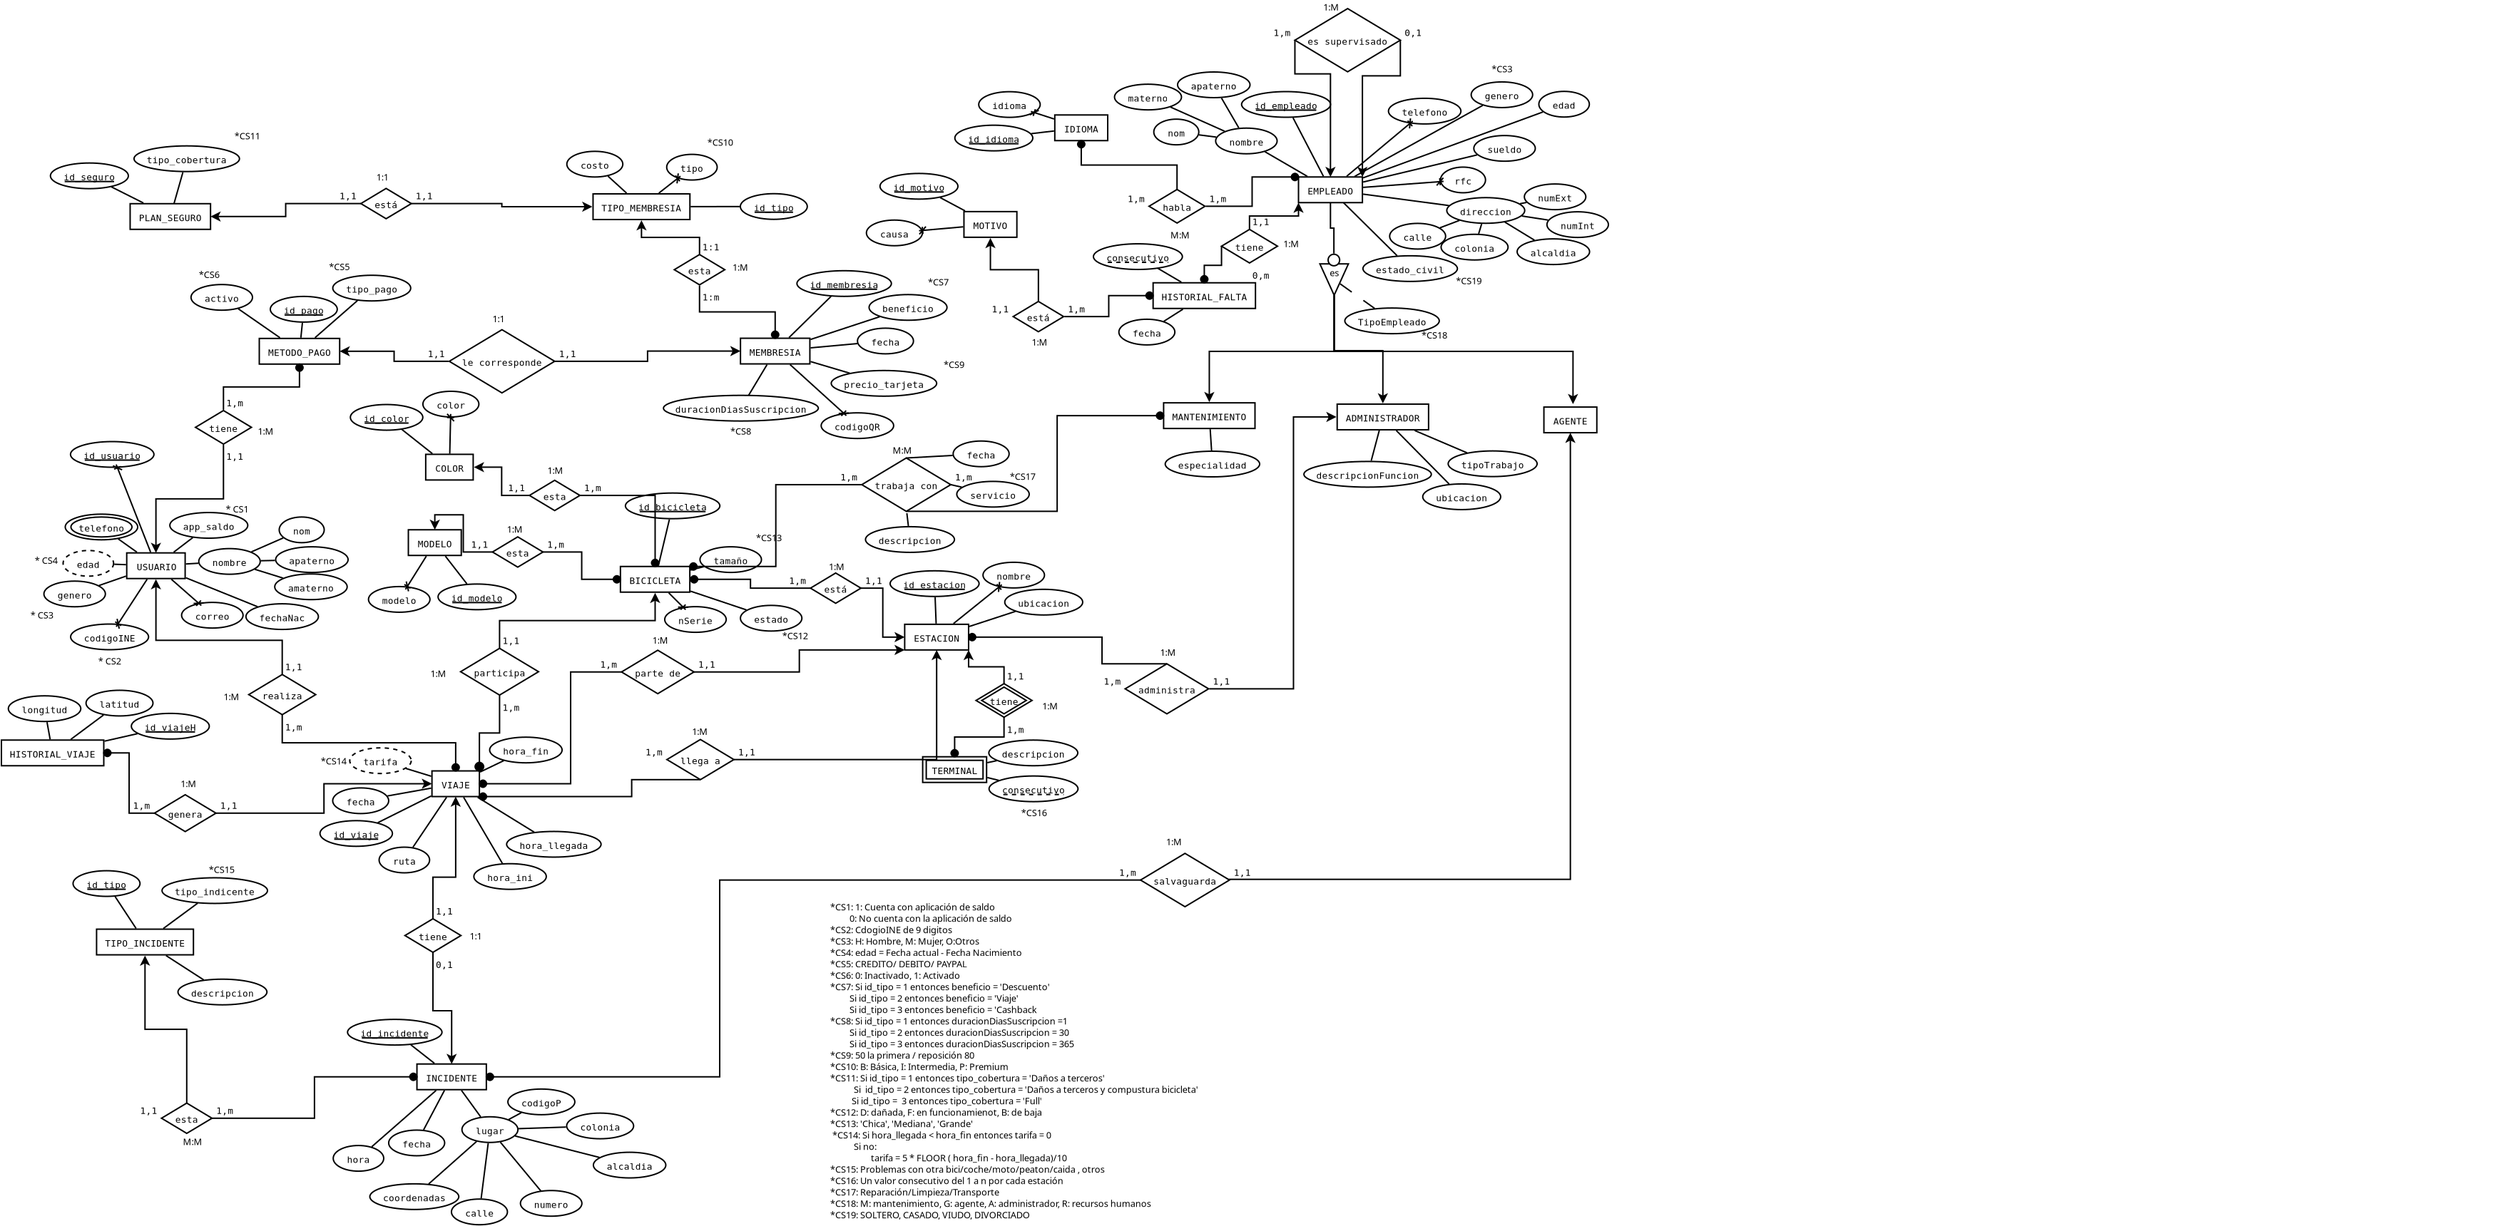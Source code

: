<?xml version="1.0" encoding="UTF-8"?>
<dia:diagram xmlns:dia="http://www.lysator.liu.se/~alla/dia/">
  <dia:layer name="Fondo" visible="true" active="true">
    <dia:object type="ER - Entity" version="0" id="O0">
      <dia:attribute name="obj_pos">
        <dia:point val="5.414,9.215"/>
      </dia:attribute>
      <dia:attribute name="obj_bb">
        <dia:rectangle val="5.364,9.165;9.559,11.065"/>
      </dia:attribute>
      <dia:attribute name="elem_corner">
        <dia:point val="5.414,9.215"/>
      </dia:attribute>
      <dia:attribute name="elem_width">
        <dia:real val="4.095"/>
      </dia:attribute>
      <dia:attribute name="elem_height">
        <dia:real val="1.8"/>
      </dia:attribute>
      <dia:attribute name="border_width">
        <dia:real val="0.1"/>
      </dia:attribute>
      <dia:attribute name="border_color">
        <dia:color val="#000000"/>
      </dia:attribute>
      <dia:attribute name="inner_color">
        <dia:color val="#ffffff"/>
      </dia:attribute>
      <dia:attribute name="name">
        <dia:string>#USUARIO#</dia:string>
      </dia:attribute>
      <dia:attribute name="weak">
        <dia:boolean val="false"/>
      </dia:attribute>
      <dia:attribute name="associative">
        <dia:boolean val="false"/>
      </dia:attribute>
      <dia:attribute name="font">
        <dia:font family="monospace" style="0" name="Courier"/>
      </dia:attribute>
      <dia:attribute name="font_height">
        <dia:real val="0.8"/>
      </dia:attribute>
    </dia:object>
    <dia:object type="ER - Attribute" version="0" id="O1">
      <dia:attribute name="obj_pos">
        <dia:point val="0.953,9.047"/>
      </dia:attribute>
      <dia:attribute name="obj_bb">
        <dia:rectangle val="0.903,8.997;4.543,10.897"/>
      </dia:attribute>
      <dia:attribute name="elem_corner">
        <dia:point val="0.953,9.047"/>
      </dia:attribute>
      <dia:attribute name="elem_width">
        <dia:real val="3.54"/>
      </dia:attribute>
      <dia:attribute name="elem_height">
        <dia:real val="1.8"/>
      </dia:attribute>
      <dia:attribute name="border_width">
        <dia:real val="0.1"/>
      </dia:attribute>
      <dia:attribute name="border_color">
        <dia:color val="#000000"/>
      </dia:attribute>
      <dia:attribute name="inner_color">
        <dia:color val="#ffffff"/>
      </dia:attribute>
      <dia:attribute name="name">
        <dia:string>#edad#</dia:string>
      </dia:attribute>
      <dia:attribute name="key">
        <dia:boolean val="false"/>
      </dia:attribute>
      <dia:attribute name="weak_key">
        <dia:boolean val="false"/>
      </dia:attribute>
      <dia:attribute name="derived">
        <dia:boolean val="true"/>
      </dia:attribute>
      <dia:attribute name="multivalued">
        <dia:boolean val="false"/>
      </dia:attribute>
      <dia:attribute name="font">
        <dia:font family="monospace" style="0" name="Courier"/>
      </dia:attribute>
      <dia:attribute name="font_height">
        <dia:real val="0.8"/>
      </dia:attribute>
    </dia:object>
    <dia:object type="ER - Attribute" version="0" id="O2">
      <dia:attribute name="obj_pos">
        <dia:point val="9.259,12.687"/>
      </dia:attribute>
      <dia:attribute name="obj_bb">
        <dia:rectangle val="9.209,12.637;13.619,14.537"/>
      </dia:attribute>
      <dia:attribute name="elem_corner">
        <dia:point val="9.259,12.687"/>
      </dia:attribute>
      <dia:attribute name="elem_width">
        <dia:real val="4.31"/>
      </dia:attribute>
      <dia:attribute name="elem_height">
        <dia:real val="1.8"/>
      </dia:attribute>
      <dia:attribute name="border_width">
        <dia:real val="0.1"/>
      </dia:attribute>
      <dia:attribute name="border_color">
        <dia:color val="#000000"/>
      </dia:attribute>
      <dia:attribute name="inner_color">
        <dia:color val="#ffffff"/>
      </dia:attribute>
      <dia:attribute name="name">
        <dia:string>#correo#</dia:string>
      </dia:attribute>
      <dia:attribute name="key">
        <dia:boolean val="false"/>
      </dia:attribute>
      <dia:attribute name="weak_key">
        <dia:boolean val="false"/>
      </dia:attribute>
      <dia:attribute name="derived">
        <dia:boolean val="false"/>
      </dia:attribute>
      <dia:attribute name="multivalued">
        <dia:boolean val="false"/>
      </dia:attribute>
      <dia:attribute name="font">
        <dia:font family="monospace" style="0" name="Courier"/>
      </dia:attribute>
      <dia:attribute name="font_height">
        <dia:real val="0.8"/>
      </dia:attribute>
    </dia:object>
    <dia:object type="ER - Attribute" version="0" id="O3">
      <dia:attribute name="obj_pos">
        <dia:point val="10.463,8.913"/>
      </dia:attribute>
      <dia:attribute name="obj_bb">
        <dia:rectangle val="10.414,8.863;14.823,10.763"/>
      </dia:attribute>
      <dia:attribute name="elem_corner">
        <dia:point val="10.463,8.913"/>
      </dia:attribute>
      <dia:attribute name="elem_width">
        <dia:real val="4.31"/>
      </dia:attribute>
      <dia:attribute name="elem_height">
        <dia:real val="1.8"/>
      </dia:attribute>
      <dia:attribute name="border_width">
        <dia:real val="0.1"/>
      </dia:attribute>
      <dia:attribute name="border_color">
        <dia:color val="#000000"/>
      </dia:attribute>
      <dia:attribute name="inner_color">
        <dia:color val="#ffffff"/>
      </dia:attribute>
      <dia:attribute name="name">
        <dia:string>#nombre#</dia:string>
      </dia:attribute>
      <dia:attribute name="key">
        <dia:boolean val="false"/>
      </dia:attribute>
      <dia:attribute name="weak_key">
        <dia:boolean val="false"/>
      </dia:attribute>
      <dia:attribute name="derived">
        <dia:boolean val="false"/>
      </dia:attribute>
      <dia:attribute name="multivalued">
        <dia:boolean val="false"/>
      </dia:attribute>
      <dia:attribute name="font">
        <dia:font family="monospace" style="0" name="Courier"/>
      </dia:attribute>
      <dia:attribute name="font_height">
        <dia:real val="0.8"/>
      </dia:attribute>
    </dia:object>
    <dia:object type="ER - Attribute" version="0" id="O4">
      <dia:attribute name="obj_pos">
        <dia:point val="1.471,1.406"/>
      </dia:attribute>
      <dia:attribute name="obj_bb">
        <dia:rectangle val="1.421,1.356;7.371,3.256"/>
      </dia:attribute>
      <dia:attribute name="elem_corner">
        <dia:point val="1.471,1.406"/>
      </dia:attribute>
      <dia:attribute name="elem_width">
        <dia:real val="5.85"/>
      </dia:attribute>
      <dia:attribute name="elem_height">
        <dia:real val="1.8"/>
      </dia:attribute>
      <dia:attribute name="border_width">
        <dia:real val="0.1"/>
      </dia:attribute>
      <dia:attribute name="border_color">
        <dia:color val="#000000"/>
      </dia:attribute>
      <dia:attribute name="inner_color">
        <dia:color val="#ffffff"/>
      </dia:attribute>
      <dia:attribute name="name">
        <dia:string>#id_usuario#</dia:string>
      </dia:attribute>
      <dia:attribute name="key">
        <dia:boolean val="true"/>
      </dia:attribute>
      <dia:attribute name="weak_key">
        <dia:boolean val="false"/>
      </dia:attribute>
      <dia:attribute name="derived">
        <dia:boolean val="false"/>
      </dia:attribute>
      <dia:attribute name="multivalued">
        <dia:boolean val="false"/>
      </dia:attribute>
      <dia:attribute name="font">
        <dia:font family="monospace" style="0" name="Courier"/>
      </dia:attribute>
      <dia:attribute name="font_height">
        <dia:real val="0.8"/>
      </dia:attribute>
    </dia:object>
    <dia:object type="ER - Attribute" version="0" id="O5">
      <dia:attribute name="obj_pos">
        <dia:point val="1.48,14.206"/>
      </dia:attribute>
      <dia:attribute name="obj_bb">
        <dia:rectangle val="1.43,14.156;6.995,16.056"/>
      </dia:attribute>
      <dia:attribute name="elem_corner">
        <dia:point val="1.48,14.206"/>
      </dia:attribute>
      <dia:attribute name="elem_width">
        <dia:real val="5.465"/>
      </dia:attribute>
      <dia:attribute name="elem_height">
        <dia:real val="1.8"/>
      </dia:attribute>
      <dia:attribute name="border_width">
        <dia:real val="0.1"/>
      </dia:attribute>
      <dia:attribute name="border_color">
        <dia:color val="#000000"/>
      </dia:attribute>
      <dia:attribute name="inner_color">
        <dia:color val="#ffffff"/>
      </dia:attribute>
      <dia:attribute name="name">
        <dia:string>#codigoINE#</dia:string>
      </dia:attribute>
      <dia:attribute name="key">
        <dia:boolean val="false"/>
      </dia:attribute>
      <dia:attribute name="weak_key">
        <dia:boolean val="false"/>
      </dia:attribute>
      <dia:attribute name="derived">
        <dia:boolean val="false"/>
      </dia:attribute>
      <dia:attribute name="multivalued">
        <dia:boolean val="false"/>
      </dia:attribute>
      <dia:attribute name="font">
        <dia:font family="monospace" style="0" name="Courier"/>
      </dia:attribute>
      <dia:attribute name="font_height">
        <dia:real val="0.8"/>
      </dia:attribute>
    </dia:object>
    <dia:object type="ER - Attribute" version="0" id="O6">
      <dia:attribute name="obj_pos">
        <dia:point val="15.853,8.787"/>
      </dia:attribute>
      <dia:attribute name="obj_bb">
        <dia:rectangle val="15.803,8.736;20.983,10.636"/>
      </dia:attribute>
      <dia:attribute name="elem_corner">
        <dia:point val="15.853,8.787"/>
      </dia:attribute>
      <dia:attribute name="elem_width">
        <dia:real val="5.08"/>
      </dia:attribute>
      <dia:attribute name="elem_height">
        <dia:real val="1.8"/>
      </dia:attribute>
      <dia:attribute name="border_width">
        <dia:real val="0.1"/>
      </dia:attribute>
      <dia:attribute name="border_color">
        <dia:color val="#000000"/>
      </dia:attribute>
      <dia:attribute name="inner_color">
        <dia:color val="#ffffff"/>
      </dia:attribute>
      <dia:attribute name="name">
        <dia:string>#apaterno#</dia:string>
      </dia:attribute>
      <dia:attribute name="key">
        <dia:boolean val="false"/>
      </dia:attribute>
      <dia:attribute name="weak_key">
        <dia:boolean val="false"/>
      </dia:attribute>
      <dia:attribute name="derived">
        <dia:boolean val="false"/>
      </dia:attribute>
      <dia:attribute name="multivalued">
        <dia:boolean val="false"/>
      </dia:attribute>
      <dia:attribute name="font">
        <dia:font family="monospace" style="0" name="Courier"/>
      </dia:attribute>
      <dia:attribute name="font_height">
        <dia:real val="0.8"/>
      </dia:attribute>
    </dia:object>
    <dia:object type="ER - Attribute" version="0" id="O7">
      <dia:attribute name="obj_pos">
        <dia:point val="16.102,6.698"/>
      </dia:attribute>
      <dia:attribute name="obj_bb">
        <dia:rectangle val="16.052,6.648;19.307,8.548"/>
      </dia:attribute>
      <dia:attribute name="elem_corner">
        <dia:point val="16.102,6.698"/>
      </dia:attribute>
      <dia:attribute name="elem_width">
        <dia:real val="3.155"/>
      </dia:attribute>
      <dia:attribute name="elem_height">
        <dia:real val="1.8"/>
      </dia:attribute>
      <dia:attribute name="border_width">
        <dia:real val="0.1"/>
      </dia:attribute>
      <dia:attribute name="border_color">
        <dia:color val="#000000"/>
      </dia:attribute>
      <dia:attribute name="inner_color">
        <dia:color val="#ffffff"/>
      </dia:attribute>
      <dia:attribute name="name">
        <dia:string>#nom#</dia:string>
      </dia:attribute>
      <dia:attribute name="key">
        <dia:boolean val="false"/>
      </dia:attribute>
      <dia:attribute name="weak_key">
        <dia:boolean val="false"/>
      </dia:attribute>
      <dia:attribute name="derived">
        <dia:boolean val="false"/>
      </dia:attribute>
      <dia:attribute name="multivalued">
        <dia:boolean val="false"/>
      </dia:attribute>
      <dia:attribute name="font">
        <dia:font family="monospace" style="0" name="Courier"/>
      </dia:attribute>
      <dia:attribute name="font_height">
        <dia:real val="0.8"/>
      </dia:attribute>
    </dia:object>
    <dia:object type="ER - Attribute" version="0" id="O8">
      <dia:attribute name="obj_pos">
        <dia:point val="1.102,6.497"/>
      </dia:attribute>
      <dia:attribute name="obj_bb">
        <dia:rectangle val="1.052,6.447;6.232,8.347"/>
      </dia:attribute>
      <dia:attribute name="elem_corner">
        <dia:point val="1.102,6.497"/>
      </dia:attribute>
      <dia:attribute name="elem_width">
        <dia:real val="5.08"/>
      </dia:attribute>
      <dia:attribute name="elem_height">
        <dia:real val="1.8"/>
      </dia:attribute>
      <dia:attribute name="border_width">
        <dia:real val="0.1"/>
      </dia:attribute>
      <dia:attribute name="border_color">
        <dia:color val="#000000"/>
      </dia:attribute>
      <dia:attribute name="inner_color">
        <dia:color val="#ffffff"/>
      </dia:attribute>
      <dia:attribute name="name">
        <dia:string>#telefono#</dia:string>
      </dia:attribute>
      <dia:attribute name="key">
        <dia:boolean val="false"/>
      </dia:attribute>
      <dia:attribute name="weak_key">
        <dia:boolean val="false"/>
      </dia:attribute>
      <dia:attribute name="derived">
        <dia:boolean val="false"/>
      </dia:attribute>
      <dia:attribute name="multivalued">
        <dia:boolean val="true"/>
      </dia:attribute>
      <dia:attribute name="font">
        <dia:font family="monospace" style="0" name="Courier"/>
      </dia:attribute>
      <dia:attribute name="font_height">
        <dia:real val="0.8"/>
      </dia:attribute>
    </dia:object>
    <dia:object type="ER - Attribute" version="0" id="O9">
      <dia:attribute name="obj_pos">
        <dia:point val="15.788,10.693"/>
      </dia:attribute>
      <dia:attribute name="obj_bb">
        <dia:rectangle val="15.738,10.643;20.918,12.543"/>
      </dia:attribute>
      <dia:attribute name="elem_corner">
        <dia:point val="15.788,10.693"/>
      </dia:attribute>
      <dia:attribute name="elem_width">
        <dia:real val="5.08"/>
      </dia:attribute>
      <dia:attribute name="elem_height">
        <dia:real val="1.8"/>
      </dia:attribute>
      <dia:attribute name="border_width">
        <dia:real val="0.1"/>
      </dia:attribute>
      <dia:attribute name="border_color">
        <dia:color val="#000000"/>
      </dia:attribute>
      <dia:attribute name="inner_color">
        <dia:color val="#ffffff"/>
      </dia:attribute>
      <dia:attribute name="name">
        <dia:string>#amaterno#</dia:string>
      </dia:attribute>
      <dia:attribute name="key">
        <dia:boolean val="false"/>
      </dia:attribute>
      <dia:attribute name="weak_key">
        <dia:boolean val="false"/>
      </dia:attribute>
      <dia:attribute name="derived">
        <dia:boolean val="false"/>
      </dia:attribute>
      <dia:attribute name="multivalued">
        <dia:boolean val="false"/>
      </dia:attribute>
      <dia:attribute name="font">
        <dia:font family="monospace" style="0" name="Courier"/>
      </dia:attribute>
      <dia:attribute name="font_height">
        <dia:real val="0.8"/>
      </dia:attribute>
    </dia:object>
    <dia:object type="Standard - Line" version="0" id="O10">
      <dia:attribute name="obj_pos">
        <dia:point val="9.558,9.992"/>
      </dia:attribute>
      <dia:attribute name="obj_bb">
        <dia:rectangle val="9.505,9.888;10.487,10.045"/>
      </dia:attribute>
      <dia:attribute name="conn_endpoints">
        <dia:point val="9.558,9.992"/>
        <dia:point val="10.435,9.941"/>
      </dia:attribute>
      <dia:attribute name="numcp">
        <dia:int val="1"/>
      </dia:attribute>
      <dia:connections>
        <dia:connection handle="0" to="O0" connection="8"/>
        <dia:connection handle="1" to="O3" connection="8"/>
      </dia:connections>
    </dia:object>
    <dia:object type="Standard - Line" version="0" id="O11">
      <dia:attribute name="obj_pos">
        <dia:point val="15.809,9.743"/>
      </dia:attribute>
      <dia:attribute name="obj_bb">
        <dia:rectangle val="14.768,9.692;15.86,9.816"/>
      </dia:attribute>
      <dia:attribute name="conn_endpoints">
        <dia:point val="15.809,9.743"/>
        <dia:point val="14.819,9.765"/>
      </dia:attribute>
      <dia:attribute name="numcp">
        <dia:int val="1"/>
      </dia:attribute>
      <dia:connections>
        <dia:connection handle="0" to="O6" connection="8"/>
        <dia:connection handle="1" to="O3" connection="8"/>
      </dia:connections>
    </dia:object>
    <dia:object type="Standard - Line" version="0" id="O12">
      <dia:attribute name="obj_pos">
        <dia:point val="16.382,8.166"/>
      </dia:attribute>
      <dia:attribute name="obj_bb">
        <dia:rectangle val="14.086,8.1;16.448,9.207"/>
      </dia:attribute>
      <dia:attribute name="conn_endpoints">
        <dia:point val="16.382,8.166"/>
        <dia:point val="14.152,9.142"/>
      </dia:attribute>
      <dia:attribute name="numcp">
        <dia:int val="1"/>
      </dia:attribute>
      <dia:connections>
        <dia:connection handle="0" to="O7" connection="8"/>
        <dia:connection handle="1" to="O3" connection="8"/>
      </dia:connections>
    </dia:object>
    <dia:object type="Standard - Line" version="0" id="O13">
      <dia:attribute name="obj_pos">
        <dia:point val="14.392,10.366"/>
      </dia:attribute>
      <dia:attribute name="obj_bb">
        <dia:rectangle val="14.33,10.303;16.438,11.047"/>
      </dia:attribute>
      <dia:attribute name="conn_endpoints">
        <dia:point val="14.392,10.366"/>
        <dia:point val="16.375,10.984"/>
      </dia:attribute>
      <dia:attribute name="numcp">
        <dia:int val="1"/>
      </dia:attribute>
      <dia:connections>
        <dia:connection handle="0" to="O3" connection="8"/>
        <dia:connection handle="1" to="O9" connection="8"/>
      </dia:connections>
    </dia:object>
    <dia:object type="Standard - Line" version="0" id="O14">
      <dia:attribute name="obj_pos">
        <dia:point val="10.452,12.742"/>
      </dia:attribute>
      <dia:attribute name="obj_bb">
        <dia:rectangle val="8.472,10.994;11.038,13.59"/>
      </dia:attribute>
      <dia:attribute name="conn_endpoints">
        <dia:point val="10.452,12.742"/>
        <dia:point val="8.542,11.065"/>
      </dia:attribute>
      <dia:attribute name="numcp">
        <dia:int val="1"/>
      </dia:attribute>
      <dia:attribute name="start_arrow">
        <dia:enum val="7"/>
      </dia:attribute>
      <dia:attribute name="start_arrow_length">
        <dia:real val="0.5"/>
      </dia:attribute>
      <dia:attribute name="start_arrow_width">
        <dia:real val="0.5"/>
      </dia:attribute>
      <dia:connections>
        <dia:connection handle="0" to="O2" connection="8"/>
        <dia:connection handle="1" to="O0" connection="8"/>
      </dia:connections>
    </dia:object>
    <dia:object type="ER - Attribute" version="0" id="O15">
      <dia:attribute name="obj_pos">
        <dia:point val="13.77,12.785"/>
      </dia:attribute>
      <dia:attribute name="obj_bb">
        <dia:rectangle val="13.72,12.735;18.9,14.635"/>
      </dia:attribute>
      <dia:attribute name="elem_corner">
        <dia:point val="13.77,12.785"/>
      </dia:attribute>
      <dia:attribute name="elem_width">
        <dia:real val="5.08"/>
      </dia:attribute>
      <dia:attribute name="elem_height">
        <dia:real val="1.8"/>
      </dia:attribute>
      <dia:attribute name="border_width">
        <dia:real val="0.1"/>
      </dia:attribute>
      <dia:attribute name="border_color">
        <dia:color val="#000000"/>
      </dia:attribute>
      <dia:attribute name="inner_color">
        <dia:color val="#ffffff"/>
      </dia:attribute>
      <dia:attribute name="name">
        <dia:string>#fechaNac#</dia:string>
      </dia:attribute>
      <dia:attribute name="key">
        <dia:boolean val="false"/>
      </dia:attribute>
      <dia:attribute name="weak_key">
        <dia:boolean val="false"/>
      </dia:attribute>
      <dia:attribute name="derived">
        <dia:boolean val="false"/>
      </dia:attribute>
      <dia:attribute name="multivalued">
        <dia:boolean val="false"/>
      </dia:attribute>
      <dia:attribute name="font">
        <dia:font family="monospace" style="0" name="Courier"/>
      </dia:attribute>
      <dia:attribute name="font_height">
        <dia:real val="0.8"/>
      </dia:attribute>
    </dia:object>
    <dia:object type="Standard - Line" version="0" id="O16">
      <dia:attribute name="obj_pos">
        <dia:point val="9.558,10.961"/>
      </dia:attribute>
      <dia:attribute name="obj_bb">
        <dia:rectangle val="9.493,10.896;14.653,13.055"/>
      </dia:attribute>
      <dia:attribute name="conn_endpoints">
        <dia:point val="9.558,10.961"/>
        <dia:point val="14.588,12.99"/>
      </dia:attribute>
      <dia:attribute name="numcp">
        <dia:int val="1"/>
      </dia:attribute>
      <dia:connections>
        <dia:connection handle="0" to="O0" connection="8"/>
        <dia:connection handle="1" to="O15" connection="8"/>
      </dia:connections>
    </dia:object>
    <dia:object type="Standard - Line" version="0" id="O17">
      <dia:attribute name="obj_pos">
        <dia:point val="5.364,10.04"/>
      </dia:attribute>
      <dia:attribute name="obj_bb">
        <dia:rectangle val="4.487,9.959;5.416,10.092"/>
      </dia:attribute>
      <dia:attribute name="conn_endpoints">
        <dia:point val="5.364,10.04"/>
        <dia:point val="4.538,10.011"/>
      </dia:attribute>
      <dia:attribute name="numcp">
        <dia:int val="1"/>
      </dia:attribute>
      <dia:connections>
        <dia:connection handle="0" to="O0" connection="8"/>
        <dia:connection handle="1" to="O1" connection="8"/>
      </dia:connections>
    </dia:object>
    <dia:object type="Standard - Line" version="0" id="O18">
      <dia:attribute name="obj_pos">
        <dia:point val="4.814,8.231"/>
      </dia:attribute>
      <dia:attribute name="obj_bb">
        <dia:rectangle val="4.745,8.161;6.2,9.237"/>
      </dia:attribute>
      <dia:attribute name="conn_endpoints">
        <dia:point val="4.814,8.231"/>
        <dia:point val="6.13,9.167"/>
      </dia:attribute>
      <dia:attribute name="numcp">
        <dia:int val="1"/>
      </dia:attribute>
      <dia:connections>
        <dia:connection handle="0" to="O8" connection="8"/>
        <dia:connection handle="1" to="O0" connection="8"/>
      </dia:connections>
    </dia:object>
    <dia:object type="Standard - Line" version="0" id="O19">
      <dia:attribute name="obj_pos">
        <dia:point val="4.812,14.184"/>
      </dia:attribute>
      <dia:attribute name="obj_bb">
        <dia:rectangle val="4.057,10.994;6.913,14.886"/>
      </dia:attribute>
      <dia:attribute name="conn_endpoints">
        <dia:point val="4.812,14.184"/>
        <dia:point val="6.844,11.063"/>
      </dia:attribute>
      <dia:attribute name="numcp">
        <dia:int val="1"/>
      </dia:attribute>
      <dia:attribute name="start_arrow">
        <dia:enum val="7"/>
      </dia:attribute>
      <dia:attribute name="start_arrow_length">
        <dia:real val="0.5"/>
      </dia:attribute>
      <dia:attribute name="start_arrow_width">
        <dia:real val="0.5"/>
      </dia:attribute>
      <dia:connections>
        <dia:connection handle="0" to="O5" connection="8"/>
        <dia:connection handle="1" to="O0" connection="8"/>
      </dia:connections>
    </dia:object>
    <dia:object type="Standard - Line" version="0" id="O20">
      <dia:attribute name="obj_pos">
        <dia:point val="4.765,3.247"/>
      </dia:attribute>
      <dia:attribute name="obj_bb">
        <dia:rectangle val="4.311,2.225;7.153,9.23"/>
      </dia:attribute>
      <dia:attribute name="conn_endpoints">
        <dia:point val="4.765,3.247"/>
        <dia:point val="7.088,9.165"/>
      </dia:attribute>
      <dia:attribute name="numcp">
        <dia:int val="1"/>
      </dia:attribute>
      <dia:attribute name="start_arrow">
        <dia:enum val="7"/>
      </dia:attribute>
      <dia:attribute name="start_arrow_length">
        <dia:real val="0.5"/>
      </dia:attribute>
      <dia:attribute name="start_arrow_width">
        <dia:real val="0.5"/>
      </dia:attribute>
      <dia:connections>
        <dia:connection handle="0" to="O4" connection="8"/>
        <dia:connection handle="1" to="O0" connection="8"/>
      </dia:connections>
    </dia:object>
    <dia:object type="ER - Attribute" version="0" id="O21">
      <dia:attribute name="obj_pos">
        <dia:point val="-0.392,11.194"/>
      </dia:attribute>
      <dia:attribute name="obj_bb">
        <dia:rectangle val="-0.442,11.144;3.968,13.044"/>
      </dia:attribute>
      <dia:attribute name="elem_corner">
        <dia:point val="-0.392,11.194"/>
      </dia:attribute>
      <dia:attribute name="elem_width">
        <dia:real val="4.31"/>
      </dia:attribute>
      <dia:attribute name="elem_height">
        <dia:real val="1.8"/>
      </dia:attribute>
      <dia:attribute name="border_width">
        <dia:real val="0.1"/>
      </dia:attribute>
      <dia:attribute name="border_color">
        <dia:color val="#000000"/>
      </dia:attribute>
      <dia:attribute name="inner_color">
        <dia:color val="#ffffff"/>
      </dia:attribute>
      <dia:attribute name="name">
        <dia:string>#genero#</dia:string>
      </dia:attribute>
      <dia:attribute name="key">
        <dia:boolean val="false"/>
      </dia:attribute>
      <dia:attribute name="weak_key">
        <dia:boolean val="false"/>
      </dia:attribute>
      <dia:attribute name="derived">
        <dia:boolean val="false"/>
      </dia:attribute>
      <dia:attribute name="multivalued">
        <dia:boolean val="false"/>
      </dia:attribute>
      <dia:attribute name="font">
        <dia:font family="monospace" style="0" name="Courier"/>
      </dia:attribute>
      <dia:attribute name="font_height">
        <dia:real val="0.8"/>
      </dia:attribute>
    </dia:object>
    <dia:object type="Standard - Line" version="0" id="O22">
      <dia:attribute name="obj_pos">
        <dia:point val="5.366,10.842"/>
      </dia:attribute>
      <dia:attribute name="obj_bb">
        <dia:rectangle val="3.403,10.779;5.43,11.566"/>
      </dia:attribute>
      <dia:attribute name="conn_endpoints">
        <dia:point val="5.366,10.842"/>
        <dia:point val="3.466,11.502"/>
      </dia:attribute>
      <dia:attribute name="numcp">
        <dia:int val="1"/>
      </dia:attribute>
      <dia:connections>
        <dia:connection handle="0" to="O0" connection="8"/>
        <dia:connection handle="1" to="O21" connection="8"/>
      </dia:connections>
    </dia:object>
    <dia:object type="ER - Attribute" version="0" id="O23">
      <dia:attribute name="obj_pos">
        <dia:point val="8.435,6.383"/>
      </dia:attribute>
      <dia:attribute name="obj_bb">
        <dia:rectangle val="8.385,6.333;13.95,8.233"/>
      </dia:attribute>
      <dia:attribute name="elem_corner">
        <dia:point val="8.435,6.383"/>
      </dia:attribute>
      <dia:attribute name="elem_width">
        <dia:real val="5.465"/>
      </dia:attribute>
      <dia:attribute name="elem_height">
        <dia:real val="1.8"/>
      </dia:attribute>
      <dia:attribute name="border_width">
        <dia:real val="0.1"/>
      </dia:attribute>
      <dia:attribute name="border_color">
        <dia:color val="#000000"/>
      </dia:attribute>
      <dia:attribute name="inner_color">
        <dia:color val="#ffffff"/>
      </dia:attribute>
      <dia:attribute name="name">
        <dia:string>#app_saldo#</dia:string>
      </dia:attribute>
      <dia:attribute name="key">
        <dia:boolean val="false"/>
      </dia:attribute>
      <dia:attribute name="weak_key">
        <dia:boolean val="false"/>
      </dia:attribute>
      <dia:attribute name="derived">
        <dia:boolean val="false"/>
      </dia:attribute>
      <dia:attribute name="multivalued">
        <dia:boolean val="false"/>
      </dia:attribute>
      <dia:attribute name="font">
        <dia:font family="monospace" style="0" name="Courier"/>
      </dia:attribute>
      <dia:attribute name="font_height">
        <dia:real val="0.8"/>
      </dia:attribute>
    </dia:object>
    <dia:object type="Standard - Line" version="0" id="O24">
      <dia:attribute name="obj_pos">
        <dia:point val="8.705,9.165"/>
      </dia:attribute>
      <dia:attribute name="obj_bb">
        <dia:rectangle val="8.635,8.068;10.119,9.235"/>
      </dia:attribute>
      <dia:attribute name="conn_endpoints">
        <dia:point val="8.705,9.165"/>
        <dia:point val="10.049,8.138"/>
      </dia:attribute>
      <dia:attribute name="numcp">
        <dia:int val="1"/>
      </dia:attribute>
      <dia:connections>
        <dia:connection handle="0" to="O0" connection="8"/>
        <dia:connection handle="1" to="O23" connection="8"/>
      </dia:connections>
    </dia:object>
    <dia:object type="Standard - Text" version="1" id="O25">
      <dia:attribute name="obj_pos">
        <dia:point val="3.418,17.049"/>
      </dia:attribute>
      <dia:attribute name="obj_bb">
        <dia:rectangle val="3.418,16.409;5.06,17.181"/>
      </dia:attribute>
      <dia:attribute name="text">
        <dia:composite type="text">
          <dia:attribute name="string">
            <dia:string>#* CS2#</dia:string>
          </dia:attribute>
          <dia:attribute name="font">
            <dia:font family="sans" style="0" name="Helvetica"/>
          </dia:attribute>
          <dia:attribute name="height">
            <dia:real val="0.8"/>
          </dia:attribute>
          <dia:attribute name="pos">
            <dia:point val="3.418,17.049"/>
          </dia:attribute>
          <dia:attribute name="color">
            <dia:color val="#000000"/>
          </dia:attribute>
          <dia:attribute name="alignment">
            <dia:enum val="0"/>
          </dia:attribute>
        </dia:composite>
      </dia:attribute>
      <dia:attribute name="valign">
        <dia:enum val="3"/>
      </dia:attribute>
    </dia:object>
    <dia:object type="Standard - Text" version="1" id="O26">
      <dia:attribute name="obj_pos">
        <dia:point val="-1.329,13.82"/>
      </dia:attribute>
      <dia:attribute name="obj_bb">
        <dia:rectangle val="-1.329,13.18;0.313,13.952"/>
      </dia:attribute>
      <dia:attribute name="text">
        <dia:composite type="text">
          <dia:attribute name="string">
            <dia:string>#* CS3#</dia:string>
          </dia:attribute>
          <dia:attribute name="font">
            <dia:font family="sans" style="0" name="Helvetica"/>
          </dia:attribute>
          <dia:attribute name="height">
            <dia:real val="0.8"/>
          </dia:attribute>
          <dia:attribute name="pos">
            <dia:point val="-1.329,13.82"/>
          </dia:attribute>
          <dia:attribute name="color">
            <dia:color val="#000000"/>
          </dia:attribute>
          <dia:attribute name="alignment">
            <dia:enum val="0"/>
          </dia:attribute>
        </dia:composite>
      </dia:attribute>
      <dia:attribute name="valign">
        <dia:enum val="3"/>
      </dia:attribute>
    </dia:object>
    <dia:object type="Standard - Text" version="1" id="O27">
      <dia:attribute name="obj_pos">
        <dia:point val="-1.027,9.975"/>
      </dia:attribute>
      <dia:attribute name="obj_bb">
        <dia:rectangle val="-1.027,9.335;0.615,10.108"/>
      </dia:attribute>
      <dia:attribute name="text">
        <dia:composite type="text">
          <dia:attribute name="string">
            <dia:string>#* CS4#</dia:string>
          </dia:attribute>
          <dia:attribute name="font">
            <dia:font family="sans" style="0" name="Helvetica"/>
          </dia:attribute>
          <dia:attribute name="height">
            <dia:real val="0.8"/>
          </dia:attribute>
          <dia:attribute name="pos">
            <dia:point val="-1.027,9.975"/>
          </dia:attribute>
          <dia:attribute name="color">
            <dia:color val="#000000"/>
          </dia:attribute>
          <dia:attribute name="alignment">
            <dia:enum val="0"/>
          </dia:attribute>
        </dia:composite>
      </dia:attribute>
      <dia:attribute name="valign">
        <dia:enum val="3"/>
      </dia:attribute>
    </dia:object>
    <dia:object type="Standard - Text" version="1" id="O28">
      <dia:attribute name="obj_pos">
        <dia:point val="12.358,6.382"/>
      </dia:attribute>
      <dia:attribute name="obj_bb">
        <dia:rectangle val="12.358,5.742;14.0,6.514"/>
      </dia:attribute>
      <dia:attribute name="text">
        <dia:composite type="text">
          <dia:attribute name="string">
            <dia:string>#* CS1#</dia:string>
          </dia:attribute>
          <dia:attribute name="font">
            <dia:font family="sans" style="0" name="Helvetica"/>
          </dia:attribute>
          <dia:attribute name="height">
            <dia:real val="0.8"/>
          </dia:attribute>
          <dia:attribute name="pos">
            <dia:point val="12.358,6.382"/>
          </dia:attribute>
          <dia:attribute name="color">
            <dia:color val="#000000"/>
          </dia:attribute>
          <dia:attribute name="alignment">
            <dia:enum val="0"/>
          </dia:attribute>
        </dia:composite>
      </dia:attribute>
      <dia:attribute name="valign">
        <dia:enum val="3"/>
      </dia:attribute>
    </dia:object>
    <dia:object type="ER - Entity" version="0" id="O29">
      <dia:attribute name="obj_pos">
        <dia:point val="14.706,-5.829"/>
      </dia:attribute>
      <dia:attribute name="obj_bb">
        <dia:rectangle val="14.655,-5.879;20.39,-3.979"/>
      </dia:attribute>
      <dia:attribute name="elem_corner">
        <dia:point val="14.706,-5.829"/>
      </dia:attribute>
      <dia:attribute name="elem_width">
        <dia:real val="5.635"/>
      </dia:attribute>
      <dia:attribute name="elem_height">
        <dia:real val="1.8"/>
      </dia:attribute>
      <dia:attribute name="border_width">
        <dia:real val="0.1"/>
      </dia:attribute>
      <dia:attribute name="border_color">
        <dia:color val="#000000"/>
      </dia:attribute>
      <dia:attribute name="inner_color">
        <dia:color val="#ffffff"/>
      </dia:attribute>
      <dia:attribute name="name">
        <dia:string>#METODO_PAGO#</dia:string>
      </dia:attribute>
      <dia:attribute name="weak">
        <dia:boolean val="false"/>
      </dia:attribute>
      <dia:attribute name="associative">
        <dia:boolean val="false"/>
      </dia:attribute>
      <dia:attribute name="font">
        <dia:font family="monospace" style="0" name="Courier"/>
      </dia:attribute>
      <dia:attribute name="font_height">
        <dia:real val="0.8"/>
      </dia:attribute>
    </dia:object>
    <dia:object type="ER - Attribute" version="0" id="O30">
      <dia:attribute name="obj_pos">
        <dia:point val="15.478,-8.776"/>
      </dia:attribute>
      <dia:attribute name="obj_bb">
        <dia:rectangle val="15.428,-8.826;20.223,-6.926"/>
      </dia:attribute>
      <dia:attribute name="elem_corner">
        <dia:point val="15.478,-8.776"/>
      </dia:attribute>
      <dia:attribute name="elem_width">
        <dia:real val="4.695"/>
      </dia:attribute>
      <dia:attribute name="elem_height">
        <dia:real val="1.8"/>
      </dia:attribute>
      <dia:attribute name="border_width">
        <dia:real val="0.1"/>
      </dia:attribute>
      <dia:attribute name="border_color">
        <dia:color val="#000000"/>
      </dia:attribute>
      <dia:attribute name="inner_color">
        <dia:color val="#ffffff"/>
      </dia:attribute>
      <dia:attribute name="name">
        <dia:string>#id_pago#</dia:string>
      </dia:attribute>
      <dia:attribute name="key">
        <dia:boolean val="true"/>
      </dia:attribute>
      <dia:attribute name="weak_key">
        <dia:boolean val="false"/>
      </dia:attribute>
      <dia:attribute name="derived">
        <dia:boolean val="false"/>
      </dia:attribute>
      <dia:attribute name="multivalued">
        <dia:boolean val="false"/>
      </dia:attribute>
      <dia:attribute name="font">
        <dia:font family="monospace" style="0" name="Courier"/>
      </dia:attribute>
      <dia:attribute name="font_height">
        <dia:real val="0.8"/>
      </dia:attribute>
    </dia:object>
    <dia:object type="ER - Attribute" version="0" id="O31">
      <dia:attribute name="obj_pos">
        <dia:point val="9.92,-9.61"/>
      </dia:attribute>
      <dia:attribute name="obj_bb">
        <dia:rectangle val="9.87,-9.66;14.28,-7.76"/>
      </dia:attribute>
      <dia:attribute name="elem_corner">
        <dia:point val="9.92,-9.61"/>
      </dia:attribute>
      <dia:attribute name="elem_width">
        <dia:real val="4.31"/>
      </dia:attribute>
      <dia:attribute name="elem_height">
        <dia:real val="1.8"/>
      </dia:attribute>
      <dia:attribute name="border_width">
        <dia:real val="0.1"/>
      </dia:attribute>
      <dia:attribute name="border_color">
        <dia:color val="#000000"/>
      </dia:attribute>
      <dia:attribute name="inner_color">
        <dia:color val="#ffffff"/>
      </dia:attribute>
      <dia:attribute name="name">
        <dia:string>#activo#</dia:string>
      </dia:attribute>
      <dia:attribute name="key">
        <dia:boolean val="false"/>
      </dia:attribute>
      <dia:attribute name="weak_key">
        <dia:boolean val="false"/>
      </dia:attribute>
      <dia:attribute name="derived">
        <dia:boolean val="false"/>
      </dia:attribute>
      <dia:attribute name="multivalued">
        <dia:boolean val="false"/>
      </dia:attribute>
      <dia:attribute name="font">
        <dia:font family="monospace" style="0" name="Courier"/>
      </dia:attribute>
      <dia:attribute name="font_height">
        <dia:real val="0.8"/>
      </dia:attribute>
    </dia:object>
    <dia:object type="ER - Attribute" version="0" id="O32">
      <dia:attribute name="obj_pos">
        <dia:point val="19.857,-10.26"/>
      </dia:attribute>
      <dia:attribute name="obj_bb">
        <dia:rectangle val="19.807,-10.31;25.372,-8.41"/>
      </dia:attribute>
      <dia:attribute name="elem_corner">
        <dia:point val="19.857,-10.26"/>
      </dia:attribute>
      <dia:attribute name="elem_width">
        <dia:real val="5.465"/>
      </dia:attribute>
      <dia:attribute name="elem_height">
        <dia:real val="1.8"/>
      </dia:attribute>
      <dia:attribute name="border_width">
        <dia:real val="0.1"/>
      </dia:attribute>
      <dia:attribute name="border_color">
        <dia:color val="#000000"/>
      </dia:attribute>
      <dia:attribute name="inner_color">
        <dia:color val="#ffffff"/>
      </dia:attribute>
      <dia:attribute name="name">
        <dia:string>#tipo_pago#</dia:string>
      </dia:attribute>
      <dia:attribute name="key">
        <dia:boolean val="false"/>
      </dia:attribute>
      <dia:attribute name="weak_key">
        <dia:boolean val="false"/>
      </dia:attribute>
      <dia:attribute name="derived">
        <dia:boolean val="false"/>
      </dia:attribute>
      <dia:attribute name="multivalued">
        <dia:boolean val="false"/>
      </dia:attribute>
      <dia:attribute name="font">
        <dia:font family="monospace" style="0" name="Courier"/>
      </dia:attribute>
      <dia:attribute name="font_height">
        <dia:real val="0.8"/>
      </dia:attribute>
    </dia:object>
    <dia:object type="Standard - Line" version="0" id="O33">
      <dia:attribute name="obj_pos">
        <dia:point val="17.728,-6.93"/>
      </dia:attribute>
      <dia:attribute name="obj_bb">
        <dia:rectangle val="17.566,-6.984;17.783,-5.825"/>
      </dia:attribute>
      <dia:attribute name="conn_endpoints">
        <dia:point val="17.728,-6.93"/>
        <dia:point val="17.62,-5.879"/>
      </dia:attribute>
      <dia:attribute name="numcp">
        <dia:int val="1"/>
      </dia:attribute>
      <dia:connections>
        <dia:connection handle="0" to="O30" connection="8"/>
        <dia:connection handle="1" to="O29" connection="8"/>
      </dia:connections>
    </dia:object>
    <dia:object type="Standard - Line" version="0" id="O34">
      <dia:attribute name="obj_pos">
        <dia:point val="13.228,-7.91"/>
      </dia:attribute>
      <dia:attribute name="obj_bb">
        <dia:rectangle val="13.158,-7.98;16.224,-5.809"/>
      </dia:attribute>
      <dia:attribute name="conn_endpoints">
        <dia:point val="13.228,-7.91"/>
        <dia:point val="16.154,-5.879"/>
      </dia:attribute>
      <dia:attribute name="numcp">
        <dia:int val="1"/>
      </dia:attribute>
      <dia:connections>
        <dia:connection handle="0" to="O31" connection="8"/>
        <dia:connection handle="1" to="O29" connection="8"/>
      </dia:connections>
    </dia:object>
    <dia:object type="Standard - Line" version="0" id="O35">
      <dia:attribute name="obj_pos">
        <dia:point val="21.589,-8.485"/>
      </dia:attribute>
      <dia:attribute name="obj_bb">
        <dia:rectangle val="18.539,-8.555;21.659,-5.809"/>
      </dia:attribute>
      <dia:attribute name="conn_endpoints">
        <dia:point val="21.589,-8.485"/>
        <dia:point val="18.61,-5.88"/>
      </dia:attribute>
      <dia:attribute name="numcp">
        <dia:int val="1"/>
      </dia:attribute>
      <dia:connections>
        <dia:connection handle="0" to="O32" connection="8"/>
        <dia:connection handle="1" to="O29" connection="8"/>
      </dia:connections>
    </dia:object>
    <dia:object type="ER - Entity" version="0" id="O36">
      <dia:attribute name="obj_pos">
        <dia:point val="48.437,-5.842"/>
      </dia:attribute>
      <dia:attribute name="obj_bb">
        <dia:rectangle val="48.386,-5.892;53.352,-3.992"/>
      </dia:attribute>
      <dia:attribute name="elem_corner">
        <dia:point val="48.437,-5.842"/>
      </dia:attribute>
      <dia:attribute name="elem_width">
        <dia:real val="4.865"/>
      </dia:attribute>
      <dia:attribute name="elem_height">
        <dia:real val="1.8"/>
      </dia:attribute>
      <dia:attribute name="border_width">
        <dia:real val="0.1"/>
      </dia:attribute>
      <dia:attribute name="border_color">
        <dia:color val="#000000"/>
      </dia:attribute>
      <dia:attribute name="inner_color">
        <dia:color val="#ffffff"/>
      </dia:attribute>
      <dia:attribute name="name">
        <dia:string>#MEMBRESIA#</dia:string>
      </dia:attribute>
      <dia:attribute name="weak">
        <dia:boolean val="false"/>
      </dia:attribute>
      <dia:attribute name="associative">
        <dia:boolean val="false"/>
      </dia:attribute>
      <dia:attribute name="font">
        <dia:font family="monospace" style="0" name="Courier"/>
      </dia:attribute>
      <dia:attribute name="font_height">
        <dia:real val="0.8"/>
      </dia:attribute>
    </dia:object>
    <dia:object type="ER - Attribute" version="0" id="O37">
      <dia:attribute name="obj_pos">
        <dia:point val="52.396,-10.58"/>
      </dia:attribute>
      <dia:attribute name="obj_bb">
        <dia:rectangle val="52.346,-10.63;59.066,-8.73"/>
      </dia:attribute>
      <dia:attribute name="elem_corner">
        <dia:point val="52.396,-10.58"/>
      </dia:attribute>
      <dia:attribute name="elem_width">
        <dia:real val="6.62"/>
      </dia:attribute>
      <dia:attribute name="elem_height">
        <dia:real val="1.8"/>
      </dia:attribute>
      <dia:attribute name="border_width">
        <dia:real val="0.1"/>
      </dia:attribute>
      <dia:attribute name="border_color">
        <dia:color val="#000000"/>
      </dia:attribute>
      <dia:attribute name="inner_color">
        <dia:color val="#ffffff"/>
      </dia:attribute>
      <dia:attribute name="name">
        <dia:string>#id_membresia#</dia:string>
      </dia:attribute>
      <dia:attribute name="key">
        <dia:boolean val="true"/>
      </dia:attribute>
      <dia:attribute name="weak_key">
        <dia:boolean val="false"/>
      </dia:attribute>
      <dia:attribute name="derived">
        <dia:boolean val="false"/>
      </dia:attribute>
      <dia:attribute name="multivalued">
        <dia:boolean val="false"/>
      </dia:attribute>
      <dia:attribute name="font">
        <dia:font family="monospace" style="0" name="Courier"/>
      </dia:attribute>
      <dia:attribute name="font_height">
        <dia:real val="0.8"/>
      </dia:attribute>
    </dia:object>
    <dia:object type="ER - Attribute" version="0" id="O38">
      <dia:attribute name="obj_pos">
        <dia:point val="56.639,-6.549"/>
      </dia:attribute>
      <dia:attribute name="obj_bb">
        <dia:rectangle val="56.589,-6.599;60.614,-4.699"/>
      </dia:attribute>
      <dia:attribute name="elem_corner">
        <dia:point val="56.639,-6.549"/>
      </dia:attribute>
      <dia:attribute name="elem_width">
        <dia:real val="3.925"/>
      </dia:attribute>
      <dia:attribute name="elem_height">
        <dia:real val="1.8"/>
      </dia:attribute>
      <dia:attribute name="border_width">
        <dia:real val="0.1"/>
      </dia:attribute>
      <dia:attribute name="border_color">
        <dia:color val="#000000"/>
      </dia:attribute>
      <dia:attribute name="inner_color">
        <dia:color val="#ffffff"/>
      </dia:attribute>
      <dia:attribute name="name">
        <dia:string>#fecha#</dia:string>
      </dia:attribute>
      <dia:attribute name="key">
        <dia:boolean val="false"/>
      </dia:attribute>
      <dia:attribute name="weak_key">
        <dia:boolean val="false"/>
      </dia:attribute>
      <dia:attribute name="derived">
        <dia:boolean val="false"/>
      </dia:attribute>
      <dia:attribute name="multivalued">
        <dia:boolean val="false"/>
      </dia:attribute>
      <dia:attribute name="font">
        <dia:font family="monospace" style="0" name="Courier"/>
      </dia:attribute>
      <dia:attribute name="font_height">
        <dia:real val="0.8"/>
      </dia:attribute>
    </dia:object>
    <dia:object type="ER - Attribute" version="0" id="O39">
      <dia:attribute name="obj_pos">
        <dia:point val="54.8,-3.579"/>
      </dia:attribute>
      <dia:attribute name="obj_bb">
        <dia:rectangle val="54.751,-3.629;62.24,-1.729"/>
      </dia:attribute>
      <dia:attribute name="elem_corner">
        <dia:point val="54.8,-3.579"/>
      </dia:attribute>
      <dia:attribute name="elem_width">
        <dia:real val="7.39"/>
      </dia:attribute>
      <dia:attribute name="elem_height">
        <dia:real val="1.8"/>
      </dia:attribute>
      <dia:attribute name="border_width">
        <dia:real val="0.1"/>
      </dia:attribute>
      <dia:attribute name="border_color">
        <dia:color val="#000000"/>
      </dia:attribute>
      <dia:attribute name="inner_color">
        <dia:color val="#ffffff"/>
      </dia:attribute>
      <dia:attribute name="name">
        <dia:string>#precio_tarjeta#</dia:string>
      </dia:attribute>
      <dia:attribute name="key">
        <dia:boolean val="false"/>
      </dia:attribute>
      <dia:attribute name="weak_key">
        <dia:boolean val="false"/>
      </dia:attribute>
      <dia:attribute name="derived">
        <dia:boolean val="false"/>
      </dia:attribute>
      <dia:attribute name="multivalued">
        <dia:boolean val="false"/>
      </dia:attribute>
      <dia:attribute name="font">
        <dia:font family="monospace" style="0" name="Courier"/>
      </dia:attribute>
      <dia:attribute name="font_height">
        <dia:real val="0.8"/>
      </dia:attribute>
    </dia:object>
    <dia:object type="ER - Attribute" version="0" id="O40">
      <dia:attribute name="obj_pos">
        <dia:point val="54.093,-0.61"/>
      </dia:attribute>
      <dia:attribute name="obj_bb">
        <dia:rectangle val="54.043,-0.66;59.223,1.24"/>
      </dia:attribute>
      <dia:attribute name="elem_corner">
        <dia:point val="54.093,-0.61"/>
      </dia:attribute>
      <dia:attribute name="elem_width">
        <dia:real val="5.08"/>
      </dia:attribute>
      <dia:attribute name="elem_height">
        <dia:real val="1.8"/>
      </dia:attribute>
      <dia:attribute name="border_width">
        <dia:real val="0.1"/>
      </dia:attribute>
      <dia:attribute name="border_color">
        <dia:color val="#000000"/>
      </dia:attribute>
      <dia:attribute name="inner_color">
        <dia:color val="#ffffff"/>
      </dia:attribute>
      <dia:attribute name="name">
        <dia:string>#codigoQR#</dia:string>
      </dia:attribute>
      <dia:attribute name="key">
        <dia:boolean val="false"/>
      </dia:attribute>
      <dia:attribute name="weak_key">
        <dia:boolean val="false"/>
      </dia:attribute>
      <dia:attribute name="derived">
        <dia:boolean val="false"/>
      </dia:attribute>
      <dia:attribute name="multivalued">
        <dia:boolean val="false"/>
      </dia:attribute>
      <dia:attribute name="font">
        <dia:font family="monospace" style="0" name="Courier"/>
      </dia:attribute>
      <dia:attribute name="font_height">
        <dia:real val="0.8"/>
      </dia:attribute>
    </dia:object>
    <dia:object type="ER - Attribute" version="0" id="O41">
      <dia:attribute name="obj_pos">
        <dia:point val="57.451,-8.905"/>
      </dia:attribute>
      <dia:attribute name="obj_bb">
        <dia:rectangle val="57.401,-8.955;62.966,-7.055"/>
      </dia:attribute>
      <dia:attribute name="elem_corner">
        <dia:point val="57.451,-8.905"/>
      </dia:attribute>
      <dia:attribute name="elem_width">
        <dia:real val="5.465"/>
      </dia:attribute>
      <dia:attribute name="elem_height">
        <dia:real val="1.8"/>
      </dia:attribute>
      <dia:attribute name="border_width">
        <dia:real val="0.1"/>
      </dia:attribute>
      <dia:attribute name="border_color">
        <dia:color val="#000000"/>
      </dia:attribute>
      <dia:attribute name="inner_color">
        <dia:color val="#ffffff"/>
      </dia:attribute>
      <dia:attribute name="name">
        <dia:string>#beneficio#</dia:string>
      </dia:attribute>
      <dia:attribute name="key">
        <dia:boolean val="false"/>
      </dia:attribute>
      <dia:attribute name="weak_key">
        <dia:boolean val="false"/>
      </dia:attribute>
      <dia:attribute name="derived">
        <dia:boolean val="false"/>
      </dia:attribute>
      <dia:attribute name="multivalued">
        <dia:boolean val="false"/>
      </dia:attribute>
      <dia:attribute name="font">
        <dia:font family="monospace" style="0" name="Courier"/>
      </dia:attribute>
      <dia:attribute name="font_height">
        <dia:real val="0.8"/>
      </dia:attribute>
    </dia:object>
    <dia:object type="ER - Attribute" version="0" id="O42">
      <dia:attribute name="obj_pos">
        <dia:point val="43.039,-1.836"/>
      </dia:attribute>
      <dia:attribute name="obj_bb">
        <dia:rectangle val="42.989,-1.886;53.944,0.014"/>
      </dia:attribute>
      <dia:attribute name="elem_corner">
        <dia:point val="43.039,-1.836"/>
      </dia:attribute>
      <dia:attribute name="elem_width">
        <dia:real val="10.855"/>
      </dia:attribute>
      <dia:attribute name="elem_height">
        <dia:real val="1.8"/>
      </dia:attribute>
      <dia:attribute name="border_width">
        <dia:real val="0.1"/>
      </dia:attribute>
      <dia:attribute name="border_color">
        <dia:color val="#000000"/>
      </dia:attribute>
      <dia:attribute name="inner_color">
        <dia:color val="#ffffff"/>
      </dia:attribute>
      <dia:attribute name="name">
        <dia:string>#duracionDiasSuscripcion#</dia:string>
      </dia:attribute>
      <dia:attribute name="key">
        <dia:boolean val="false"/>
      </dia:attribute>
      <dia:attribute name="weak_key">
        <dia:boolean val="false"/>
      </dia:attribute>
      <dia:attribute name="derived">
        <dia:boolean val="false"/>
      </dia:attribute>
      <dia:attribute name="multivalued">
        <dia:boolean val="false"/>
      </dia:attribute>
      <dia:attribute name="font">
        <dia:font family="monospace" style="0" name="Courier"/>
      </dia:attribute>
      <dia:attribute name="font_height">
        <dia:real val="0.8"/>
      </dia:attribute>
    </dia:object>
    <dia:object type="Standard - Line" version="0" id="O43">
      <dia:attribute name="obj_pos">
        <dia:point val="58.203,-7.354"/>
      </dia:attribute>
      <dia:attribute name="obj_bb">
        <dia:rectangle val="53.285,-7.417;58.266,-5.694"/>
      </dia:attribute>
      <dia:attribute name="conn_endpoints">
        <dia:point val="58.203,-7.354"/>
        <dia:point val="53.348,-5.757"/>
      </dia:attribute>
      <dia:attribute name="numcp">
        <dia:int val="1"/>
      </dia:attribute>
      <dia:connections>
        <dia:connection handle="0" to="O41" connection="8"/>
        <dia:connection handle="1" to="O36" connection="8"/>
      </dia:connections>
    </dia:object>
    <dia:object type="Standard - Line" version="0" id="O44">
      <dia:attribute name="obj_pos">
        <dia:point val="54.785,-8.777"/>
      </dia:attribute>
      <dia:attribute name="obj_bb">
        <dia:rectangle val="51.768,-8.848;54.855,-5.821"/>
      </dia:attribute>
      <dia:attribute name="conn_endpoints">
        <dia:point val="54.785,-8.777"/>
        <dia:point val="51.839,-5.892"/>
      </dia:attribute>
      <dia:attribute name="numcp">
        <dia:int val="1"/>
      </dia:attribute>
      <dia:connections>
        <dia:connection handle="0" to="O37" connection="8"/>
        <dia:connection handle="1" to="O36" connection="8"/>
      </dia:connections>
    </dia:object>
    <dia:object type="Standard - Line" version="0" id="O45">
      <dia:attribute name="obj_pos">
        <dia:point val="56.629,-5.469"/>
      </dia:attribute>
      <dia:attribute name="obj_bb">
        <dia:rectangle val="53.298,-5.523;56.683,-5.115"/>
      </dia:attribute>
      <dia:attribute name="conn_endpoints">
        <dia:point val="56.629,-5.469"/>
        <dia:point val="53.352,-5.169"/>
      </dia:attribute>
      <dia:attribute name="numcp">
        <dia:int val="1"/>
      </dia:attribute>
      <dia:connections>
        <dia:connection handle="0" to="O38" connection="8"/>
        <dia:connection handle="1" to="O36" connection="8"/>
      </dia:connections>
    </dia:object>
    <dia:object type="Standard - Line" version="0" id="O46">
      <dia:attribute name="obj_pos">
        <dia:point val="56.104,-3.389"/>
      </dia:attribute>
      <dia:attribute name="obj_bb">
        <dia:rectangle val="53.289,-4.268;56.166,-3.327"/>
      </dia:attribute>
      <dia:attribute name="conn_endpoints">
        <dia:point val="56.104,-3.389"/>
        <dia:point val="53.351,-4.206"/>
      </dia:attribute>
      <dia:attribute name="numcp">
        <dia:int val="1"/>
      </dia:attribute>
      <dia:connections>
        <dia:connection handle="0" to="O39" connection="8"/>
        <dia:connection handle="1" to="O36" connection="8"/>
      </dia:connections>
    </dia:object>
    <dia:object type="Standard - Line" version="0" id="O47">
      <dia:attribute name="obj_pos">
        <dia:point val="55.673,-0.581"/>
      </dia:attribute>
      <dia:attribute name="obj_bb">
        <dia:rectangle val="51.84,-4.067;56.245,0.276"/>
      </dia:attribute>
      <dia:attribute name="conn_endpoints">
        <dia:point val="55.673,-0.581"/>
        <dia:point val="51.91,-3.997"/>
      </dia:attribute>
      <dia:attribute name="numcp">
        <dia:int val="1"/>
      </dia:attribute>
      <dia:attribute name="start_arrow">
        <dia:enum val="7"/>
      </dia:attribute>
      <dia:attribute name="start_arrow_length">
        <dia:real val="0.5"/>
      </dia:attribute>
      <dia:attribute name="start_arrow_width">
        <dia:real val="0.5"/>
      </dia:attribute>
      <dia:connections>
        <dia:connection handle="0" to="O40" connection="8"/>
        <dia:connection handle="1" to="O36" connection="8"/>
      </dia:connections>
    </dia:object>
    <dia:object type="Standard - Line" version="0" id="O48">
      <dia:attribute name="obj_pos">
        <dia:point val="50.3,-3.993"/>
      </dia:attribute>
      <dia:attribute name="obj_bb">
        <dia:rectangle val="48.942,-4.062;50.369,-1.775"/>
      </dia:attribute>
      <dia:attribute name="conn_endpoints">
        <dia:point val="50.3,-3.993"/>
        <dia:point val="49.011,-1.843"/>
      </dia:attribute>
      <dia:attribute name="numcp">
        <dia:int val="1"/>
      </dia:attribute>
      <dia:connections>
        <dia:connection handle="0" to="O36" connection="8"/>
        <dia:connection handle="1" to="O42" connection="8"/>
      </dia:connections>
    </dia:object>
    <dia:object type="ER - Entity" version="0" id="O49">
      <dia:attribute name="obj_pos">
        <dia:point val="38.103,-15.97"/>
      </dia:attribute>
      <dia:attribute name="obj_bb">
        <dia:rectangle val="38.053,-16.02;44.943,-14.12"/>
      </dia:attribute>
      <dia:attribute name="elem_corner">
        <dia:point val="38.103,-15.97"/>
      </dia:attribute>
      <dia:attribute name="elem_width">
        <dia:real val="6.79"/>
      </dia:attribute>
      <dia:attribute name="elem_height">
        <dia:real val="1.8"/>
      </dia:attribute>
      <dia:attribute name="border_width">
        <dia:real val="0.1"/>
      </dia:attribute>
      <dia:attribute name="border_color">
        <dia:color val="#000000"/>
      </dia:attribute>
      <dia:attribute name="inner_color">
        <dia:color val="#ffffff"/>
      </dia:attribute>
      <dia:attribute name="name">
        <dia:string>#TIPO_MEMBRESIA#</dia:string>
      </dia:attribute>
      <dia:attribute name="weak">
        <dia:boolean val="false"/>
      </dia:attribute>
      <dia:attribute name="associative">
        <dia:boolean val="false"/>
      </dia:attribute>
      <dia:attribute name="font">
        <dia:font family="monospace" style="0" name="Courier"/>
      </dia:attribute>
      <dia:attribute name="font_height">
        <dia:real val="0.8"/>
      </dia:attribute>
    </dia:object>
    <dia:object type="ER - Attribute" version="0" id="O50">
      <dia:attribute name="obj_pos">
        <dia:point val="43.265,-18.741"/>
      </dia:attribute>
      <dia:attribute name="obj_bb">
        <dia:rectangle val="43.215,-18.791;46.855,-16.891"/>
      </dia:attribute>
      <dia:attribute name="elem_corner">
        <dia:point val="43.265,-18.741"/>
      </dia:attribute>
      <dia:attribute name="elem_width">
        <dia:real val="3.54"/>
      </dia:attribute>
      <dia:attribute name="elem_height">
        <dia:real val="1.8"/>
      </dia:attribute>
      <dia:attribute name="border_width">
        <dia:real val="0.1"/>
      </dia:attribute>
      <dia:attribute name="border_color">
        <dia:color val="#000000"/>
      </dia:attribute>
      <dia:attribute name="inner_color">
        <dia:color val="#ffffff"/>
      </dia:attribute>
      <dia:attribute name="name">
        <dia:string>#tipo#</dia:string>
      </dia:attribute>
      <dia:attribute name="key">
        <dia:boolean val="false"/>
      </dia:attribute>
      <dia:attribute name="weak_key">
        <dia:boolean val="false"/>
      </dia:attribute>
      <dia:attribute name="derived">
        <dia:boolean val="false"/>
      </dia:attribute>
      <dia:attribute name="multivalued">
        <dia:boolean val="false"/>
      </dia:attribute>
      <dia:attribute name="font">
        <dia:font family="monospace" style="0" name="Courier"/>
      </dia:attribute>
      <dia:attribute name="font_height">
        <dia:real val="0.8"/>
      </dia:attribute>
    </dia:object>
    <dia:object type="Standard - Line" version="0" id="O51">
      <dia:attribute name="obj_pos">
        <dia:point val="44.032,-17.055"/>
      </dia:attribute>
      <dia:attribute name="obj_bb">
        <dia:rectangle val="42.641,-17.532;44.974,-15.95"/>
      </dia:attribute>
      <dia:attribute name="conn_endpoints">
        <dia:point val="44.032,-17.055"/>
        <dia:point val="42.711,-16.02"/>
      </dia:attribute>
      <dia:attribute name="numcp">
        <dia:int val="1"/>
      </dia:attribute>
      <dia:attribute name="start_arrow">
        <dia:enum val="7"/>
      </dia:attribute>
      <dia:attribute name="start_arrow_length">
        <dia:real val="0.5"/>
      </dia:attribute>
      <dia:attribute name="start_arrow_width">
        <dia:real val="0.5"/>
      </dia:attribute>
      <dia:connections>
        <dia:connection handle="0" to="O50" connection="8"/>
        <dia:connection handle="1" to="O49" connection="8"/>
      </dia:connections>
    </dia:object>
    <dia:object type="ER - Attribute" version="0" id="O52">
      <dia:attribute name="obj_pos">
        <dia:point val="48.427,-15.983"/>
      </dia:attribute>
      <dia:attribute name="obj_bb">
        <dia:rectangle val="48.377,-16.033;53.172,-14.133"/>
      </dia:attribute>
      <dia:attribute name="elem_corner">
        <dia:point val="48.427,-15.983"/>
      </dia:attribute>
      <dia:attribute name="elem_width">
        <dia:real val="4.695"/>
      </dia:attribute>
      <dia:attribute name="elem_height">
        <dia:real val="1.8"/>
      </dia:attribute>
      <dia:attribute name="border_width">
        <dia:real val="0.1"/>
      </dia:attribute>
      <dia:attribute name="border_color">
        <dia:color val="#000000"/>
      </dia:attribute>
      <dia:attribute name="inner_color">
        <dia:color val="#ffffff"/>
      </dia:attribute>
      <dia:attribute name="name">
        <dia:string>#id_tipo#</dia:string>
      </dia:attribute>
      <dia:attribute name="key">
        <dia:boolean val="true"/>
      </dia:attribute>
      <dia:attribute name="weak_key">
        <dia:boolean val="false"/>
      </dia:attribute>
      <dia:attribute name="derived">
        <dia:boolean val="false"/>
      </dia:attribute>
      <dia:attribute name="multivalued">
        <dia:boolean val="false"/>
      </dia:attribute>
      <dia:attribute name="font">
        <dia:font family="monospace" style="0" name="Courier"/>
      </dia:attribute>
      <dia:attribute name="font_height">
        <dia:real val="0.8"/>
      </dia:attribute>
    </dia:object>
    <dia:object type="ER - Attribute" version="0" id="O53">
      <dia:attribute name="obj_pos">
        <dia:point val="36.265,-18.953"/>
      </dia:attribute>
      <dia:attribute name="obj_bb">
        <dia:rectangle val="36.215,-19.003;40.24,-17.103"/>
      </dia:attribute>
      <dia:attribute name="elem_corner">
        <dia:point val="36.265,-18.953"/>
      </dia:attribute>
      <dia:attribute name="elem_width">
        <dia:real val="3.925"/>
      </dia:attribute>
      <dia:attribute name="elem_height">
        <dia:real val="1.8"/>
      </dia:attribute>
      <dia:attribute name="border_width">
        <dia:real val="0.1"/>
      </dia:attribute>
      <dia:attribute name="border_color">
        <dia:color val="#000000"/>
      </dia:attribute>
      <dia:attribute name="inner_color">
        <dia:color val="#ffffff"/>
      </dia:attribute>
      <dia:attribute name="name">
        <dia:string>#costo#</dia:string>
      </dia:attribute>
      <dia:attribute name="key">
        <dia:boolean val="false"/>
      </dia:attribute>
      <dia:attribute name="weak_key">
        <dia:boolean val="false"/>
      </dia:attribute>
      <dia:attribute name="derived">
        <dia:boolean val="false"/>
      </dia:attribute>
      <dia:attribute name="multivalued">
        <dia:boolean val="false"/>
      </dia:attribute>
      <dia:attribute name="font">
        <dia:font family="monospace" style="0" name="Courier"/>
      </dia:attribute>
      <dia:attribute name="font_height">
        <dia:real val="0.8"/>
      </dia:attribute>
    </dia:object>
    <dia:object type="Standard - Line" version="0" id="O54">
      <dia:attribute name="obj_pos">
        <dia:point val="48.377,-15.08"/>
      </dia:attribute>
      <dia:attribute name="obj_bb">
        <dia:rectangle val="44.893,-15.13;48.427,-15.025"/>
      </dia:attribute>
      <dia:attribute name="conn_endpoints">
        <dia:point val="48.377,-15.08"/>
        <dia:point val="44.943,-15.075"/>
      </dia:attribute>
      <dia:attribute name="numcp">
        <dia:int val="1"/>
      </dia:attribute>
      <dia:connections>
        <dia:connection handle="0" to="O52" connection="8"/>
        <dia:connection handle="1" to="O49" connection="8"/>
      </dia:connections>
    </dia:object>
    <dia:object type="Standard - Line" version="0" id="O55">
      <dia:attribute name="obj_pos">
        <dia:point val="39.146,-17.215"/>
      </dia:attribute>
      <dia:attribute name="obj_bb">
        <dia:rectangle val="39.075,-17.286;40.527,-15.949"/>
      </dia:attribute>
      <dia:attribute name="conn_endpoints">
        <dia:point val="39.146,-17.215"/>
        <dia:point val="40.456,-16.02"/>
      </dia:attribute>
      <dia:attribute name="numcp">
        <dia:int val="1"/>
      </dia:attribute>
      <dia:connections>
        <dia:connection handle="0" to="O53" connection="8"/>
        <dia:connection handle="1" to="O49" connection="8"/>
      </dia:connections>
    </dia:object>
    <dia:object type="ER - Entity" version="0" id="O56">
      <dia:attribute name="obj_pos">
        <dia:point val="25.758,45.067"/>
      </dia:attribute>
      <dia:attribute name="obj_bb">
        <dia:rectangle val="25.708,45.017;30.673,46.917"/>
      </dia:attribute>
      <dia:attribute name="elem_corner">
        <dia:point val="25.758,45.067"/>
      </dia:attribute>
      <dia:attribute name="elem_width">
        <dia:real val="4.865"/>
      </dia:attribute>
      <dia:attribute name="elem_height">
        <dia:real val="1.8"/>
      </dia:attribute>
      <dia:attribute name="border_width">
        <dia:real val="0.1"/>
      </dia:attribute>
      <dia:attribute name="border_color">
        <dia:color val="#000000"/>
      </dia:attribute>
      <dia:attribute name="inner_color">
        <dia:color val="#ffffff"/>
      </dia:attribute>
      <dia:attribute name="name">
        <dia:string>#INCIDENTE#</dia:string>
      </dia:attribute>
      <dia:attribute name="weak">
        <dia:boolean val="false"/>
      </dia:attribute>
      <dia:attribute name="associative">
        <dia:boolean val="false"/>
      </dia:attribute>
      <dia:attribute name="font">
        <dia:font family="monospace" style="0" name="Courier"/>
      </dia:attribute>
      <dia:attribute name="font_height">
        <dia:real val="0.8"/>
      </dia:attribute>
    </dia:object>
    <dia:object type="ER - Entity" version="0" id="O57">
      <dia:attribute name="obj_pos">
        <dia:point val="40.022,10.168"/>
      </dia:attribute>
      <dia:attribute name="obj_bb">
        <dia:rectangle val="39.972,10.118;44.937,12.018"/>
      </dia:attribute>
      <dia:attribute name="elem_corner">
        <dia:point val="40.022,10.168"/>
      </dia:attribute>
      <dia:attribute name="elem_width">
        <dia:real val="4.865"/>
      </dia:attribute>
      <dia:attribute name="elem_height">
        <dia:real val="1.8"/>
      </dia:attribute>
      <dia:attribute name="border_width">
        <dia:real val="0.1"/>
      </dia:attribute>
      <dia:attribute name="border_color">
        <dia:color val="#000000"/>
      </dia:attribute>
      <dia:attribute name="inner_color">
        <dia:color val="#ffffff"/>
      </dia:attribute>
      <dia:attribute name="name">
        <dia:string>#BICICLETA#</dia:string>
      </dia:attribute>
      <dia:attribute name="weak">
        <dia:boolean val="false"/>
      </dia:attribute>
      <dia:attribute name="associative">
        <dia:boolean val="false"/>
      </dia:attribute>
      <dia:attribute name="font">
        <dia:font family="monospace" style="0" name="Courier"/>
      </dia:attribute>
      <dia:attribute name="font_height">
        <dia:real val="0.8"/>
      </dia:attribute>
    </dia:object>
    <dia:object type="ER - Attribute" version="0" id="O58">
      <dia:attribute name="obj_pos">
        <dia:point val="40.372,5.015"/>
      </dia:attribute>
      <dia:attribute name="obj_bb">
        <dia:rectangle val="40.322,4.965;47.042,6.865"/>
      </dia:attribute>
      <dia:attribute name="elem_corner">
        <dia:point val="40.372,5.015"/>
      </dia:attribute>
      <dia:attribute name="elem_width">
        <dia:real val="6.62"/>
      </dia:attribute>
      <dia:attribute name="elem_height">
        <dia:real val="1.8"/>
      </dia:attribute>
      <dia:attribute name="border_width">
        <dia:real val="0.1"/>
      </dia:attribute>
      <dia:attribute name="border_color">
        <dia:color val="#000000"/>
      </dia:attribute>
      <dia:attribute name="inner_color">
        <dia:color val="#ffffff"/>
      </dia:attribute>
      <dia:attribute name="name">
        <dia:string>#id_bicicleta#</dia:string>
      </dia:attribute>
      <dia:attribute name="key">
        <dia:boolean val="true"/>
      </dia:attribute>
      <dia:attribute name="weak_key">
        <dia:boolean val="false"/>
      </dia:attribute>
      <dia:attribute name="derived">
        <dia:boolean val="false"/>
      </dia:attribute>
      <dia:attribute name="multivalued">
        <dia:boolean val="false"/>
      </dia:attribute>
      <dia:attribute name="font">
        <dia:font family="monospace" style="0" name="Courier"/>
      </dia:attribute>
      <dia:attribute name="font_height">
        <dia:real val="0.8"/>
      </dia:attribute>
    </dia:object>
    <dia:object type="ER - Attribute" version="0" id="O59">
      <dia:attribute name="obj_pos">
        <dia:point val="43.127,12.986"/>
      </dia:attribute>
      <dia:attribute name="obj_bb">
        <dia:rectangle val="43.077,12.936;47.487,14.836"/>
      </dia:attribute>
      <dia:attribute name="elem_corner">
        <dia:point val="43.127,12.986"/>
      </dia:attribute>
      <dia:attribute name="elem_width">
        <dia:real val="4.31"/>
      </dia:attribute>
      <dia:attribute name="elem_height">
        <dia:real val="1.8"/>
      </dia:attribute>
      <dia:attribute name="border_width">
        <dia:real val="0.1"/>
      </dia:attribute>
      <dia:attribute name="border_color">
        <dia:color val="#000000"/>
      </dia:attribute>
      <dia:attribute name="inner_color">
        <dia:color val="#ffffff"/>
      </dia:attribute>
      <dia:attribute name="name">
        <dia:string>#nSerie#</dia:string>
      </dia:attribute>
      <dia:attribute name="key">
        <dia:boolean val="false"/>
      </dia:attribute>
      <dia:attribute name="weak_key">
        <dia:boolean val="false"/>
      </dia:attribute>
      <dia:attribute name="derived">
        <dia:boolean val="false"/>
      </dia:attribute>
      <dia:attribute name="multivalued">
        <dia:boolean val="false"/>
      </dia:attribute>
      <dia:attribute name="font">
        <dia:font family="monospace" style="0" name="Courier"/>
      </dia:attribute>
      <dia:attribute name="font_height">
        <dia:real val="0.8"/>
      </dia:attribute>
    </dia:object>
    <dia:object type="ER - Attribute" version="0" id="O60">
      <dia:attribute name="obj_pos">
        <dia:point val="45.598,8.786"/>
      </dia:attribute>
      <dia:attribute name="obj_bb">
        <dia:rectangle val="45.548,8.736;49.958,10.636"/>
      </dia:attribute>
      <dia:attribute name="elem_corner">
        <dia:point val="45.598,8.786"/>
      </dia:attribute>
      <dia:attribute name="elem_width">
        <dia:real val="4.31"/>
      </dia:attribute>
      <dia:attribute name="elem_height">
        <dia:real val="1.8"/>
      </dia:attribute>
      <dia:attribute name="border_width">
        <dia:real val="0.1"/>
      </dia:attribute>
      <dia:attribute name="border_color">
        <dia:color val="#000000"/>
      </dia:attribute>
      <dia:attribute name="inner_color">
        <dia:color val="#ffffff"/>
      </dia:attribute>
      <dia:attribute name="name">
        <dia:string>#tamaño#</dia:string>
      </dia:attribute>
      <dia:attribute name="key">
        <dia:boolean val="false"/>
      </dia:attribute>
      <dia:attribute name="weak_key">
        <dia:boolean val="false"/>
      </dia:attribute>
      <dia:attribute name="derived">
        <dia:boolean val="false"/>
      </dia:attribute>
      <dia:attribute name="multivalued">
        <dia:boolean val="false"/>
      </dia:attribute>
      <dia:attribute name="font">
        <dia:font family="monospace" style="0" name="Courier"/>
      </dia:attribute>
      <dia:attribute name="font_height">
        <dia:real val="0.8"/>
      </dia:attribute>
    </dia:object>
    <dia:object type="ER - Attribute" version="0" id="O61">
      <dia:attribute name="obj_pos">
        <dia:point val="48.433,12.897"/>
      </dia:attribute>
      <dia:attribute name="obj_bb">
        <dia:rectangle val="48.383,12.847;52.793,14.747"/>
      </dia:attribute>
      <dia:attribute name="elem_corner">
        <dia:point val="48.433,12.897"/>
      </dia:attribute>
      <dia:attribute name="elem_width">
        <dia:real val="4.31"/>
      </dia:attribute>
      <dia:attribute name="elem_height">
        <dia:real val="1.8"/>
      </dia:attribute>
      <dia:attribute name="border_width">
        <dia:real val="0.1"/>
      </dia:attribute>
      <dia:attribute name="border_color">
        <dia:color val="#000000"/>
      </dia:attribute>
      <dia:attribute name="inner_color">
        <dia:color val="#ffffff"/>
      </dia:attribute>
      <dia:attribute name="name">
        <dia:string>#estado#</dia:string>
      </dia:attribute>
      <dia:attribute name="key">
        <dia:boolean val="false"/>
      </dia:attribute>
      <dia:attribute name="weak_key">
        <dia:boolean val="false"/>
      </dia:attribute>
      <dia:attribute name="derived">
        <dia:boolean val="false"/>
      </dia:attribute>
      <dia:attribute name="multivalued">
        <dia:boolean val="false"/>
      </dia:attribute>
      <dia:attribute name="font">
        <dia:font family="monospace" style="0" name="Courier"/>
      </dia:attribute>
      <dia:attribute name="font_height">
        <dia:real val="0.8"/>
      </dia:attribute>
    </dia:object>
    <dia:object type="ER - Entity" version="0" id="O62">
      <dia:attribute name="obj_pos">
        <dia:point val="59.949,14.223"/>
      </dia:attribute>
      <dia:attribute name="obj_bb">
        <dia:rectangle val="59.899,14.173;64.479,16.073"/>
      </dia:attribute>
      <dia:attribute name="elem_corner">
        <dia:point val="59.949,14.223"/>
      </dia:attribute>
      <dia:attribute name="elem_width">
        <dia:real val="4.48"/>
      </dia:attribute>
      <dia:attribute name="elem_height">
        <dia:real val="1.8"/>
      </dia:attribute>
      <dia:attribute name="border_width">
        <dia:real val="0.1"/>
      </dia:attribute>
      <dia:attribute name="border_color">
        <dia:color val="#000000"/>
      </dia:attribute>
      <dia:attribute name="inner_color">
        <dia:color val="#ffffff"/>
      </dia:attribute>
      <dia:attribute name="name">
        <dia:string>#ESTACION#</dia:string>
      </dia:attribute>
      <dia:attribute name="weak">
        <dia:boolean val="false"/>
      </dia:attribute>
      <dia:attribute name="associative">
        <dia:boolean val="false"/>
      </dia:attribute>
      <dia:attribute name="font">
        <dia:font family="monospace" style="0" name="Courier"/>
      </dia:attribute>
      <dia:attribute name="font_height">
        <dia:real val="0.8"/>
      </dia:attribute>
    </dia:object>
    <dia:object type="ER - Attribute" version="0" id="O63">
      <dia:attribute name="obj_pos">
        <dia:point val="58.928,10.471"/>
      </dia:attribute>
      <dia:attribute name="obj_bb">
        <dia:rectangle val="58.878,10.421;65.213,12.321"/>
      </dia:attribute>
      <dia:attribute name="elem_corner">
        <dia:point val="58.928,10.471"/>
      </dia:attribute>
      <dia:attribute name="elem_width">
        <dia:real val="6.235"/>
      </dia:attribute>
      <dia:attribute name="elem_height">
        <dia:real val="1.8"/>
      </dia:attribute>
      <dia:attribute name="border_width">
        <dia:real val="0.1"/>
      </dia:attribute>
      <dia:attribute name="border_color">
        <dia:color val="#000000"/>
      </dia:attribute>
      <dia:attribute name="inner_color">
        <dia:color val="#ffffff"/>
      </dia:attribute>
      <dia:attribute name="name">
        <dia:string>#id_estacion#</dia:string>
      </dia:attribute>
      <dia:attribute name="key">
        <dia:boolean val="true"/>
      </dia:attribute>
      <dia:attribute name="weak_key">
        <dia:boolean val="false"/>
      </dia:attribute>
      <dia:attribute name="derived">
        <dia:boolean val="false"/>
      </dia:attribute>
      <dia:attribute name="multivalued">
        <dia:boolean val="false"/>
      </dia:attribute>
      <dia:attribute name="font">
        <dia:font family="monospace" style="0" name="Courier"/>
      </dia:attribute>
      <dia:attribute name="font_height">
        <dia:real val="0.8"/>
      </dia:attribute>
    </dia:object>
    <dia:object type="ER - Attribute" version="0" id="O64">
      <dia:attribute name="obj_pos">
        <dia:point val="65.438,9.873"/>
      </dia:attribute>
      <dia:attribute name="obj_bb">
        <dia:rectangle val="65.388,9.823;69.798,11.723"/>
      </dia:attribute>
      <dia:attribute name="elem_corner">
        <dia:point val="65.438,9.873"/>
      </dia:attribute>
      <dia:attribute name="elem_width">
        <dia:real val="4.31"/>
      </dia:attribute>
      <dia:attribute name="elem_height">
        <dia:real val="1.8"/>
      </dia:attribute>
      <dia:attribute name="border_width">
        <dia:real val="0.1"/>
      </dia:attribute>
      <dia:attribute name="border_color">
        <dia:color val="#000000"/>
      </dia:attribute>
      <dia:attribute name="inner_color">
        <dia:color val="#ffffff"/>
      </dia:attribute>
      <dia:attribute name="name">
        <dia:string>#nombre#</dia:string>
      </dia:attribute>
      <dia:attribute name="key">
        <dia:boolean val="false"/>
      </dia:attribute>
      <dia:attribute name="weak_key">
        <dia:boolean val="false"/>
      </dia:attribute>
      <dia:attribute name="derived">
        <dia:boolean val="false"/>
      </dia:attribute>
      <dia:attribute name="multivalued">
        <dia:boolean val="false"/>
      </dia:attribute>
      <dia:attribute name="font">
        <dia:font family="monospace" style="0" name="Courier"/>
      </dia:attribute>
      <dia:attribute name="font_height">
        <dia:real val="0.8"/>
      </dia:attribute>
    </dia:object>
    <dia:object type="ER - Attribute" version="0" id="O65">
      <dia:attribute name="obj_pos">
        <dia:point val="66.963,11.77"/>
      </dia:attribute>
      <dia:attribute name="obj_bb">
        <dia:rectangle val="66.913,11.72;72.478,13.62"/>
      </dia:attribute>
      <dia:attribute name="elem_corner">
        <dia:point val="66.963,11.77"/>
      </dia:attribute>
      <dia:attribute name="elem_width">
        <dia:real val="5.465"/>
      </dia:attribute>
      <dia:attribute name="elem_height">
        <dia:real val="1.8"/>
      </dia:attribute>
      <dia:attribute name="border_width">
        <dia:real val="0.1"/>
      </dia:attribute>
      <dia:attribute name="border_color">
        <dia:color val="#000000"/>
      </dia:attribute>
      <dia:attribute name="inner_color">
        <dia:color val="#ffffff"/>
      </dia:attribute>
      <dia:attribute name="name">
        <dia:string>#ubicacion#</dia:string>
      </dia:attribute>
      <dia:attribute name="key">
        <dia:boolean val="false"/>
      </dia:attribute>
      <dia:attribute name="weak_key">
        <dia:boolean val="false"/>
      </dia:attribute>
      <dia:attribute name="derived">
        <dia:boolean val="false"/>
      </dia:attribute>
      <dia:attribute name="multivalued">
        <dia:boolean val="false"/>
      </dia:attribute>
      <dia:attribute name="font">
        <dia:font family="monospace" style="0" name="Courier"/>
      </dia:attribute>
      <dia:attribute name="font_height">
        <dia:real val="0.8"/>
      </dia:attribute>
    </dia:object>
    <dia:object type="ER - Entity" version="0" id="O66">
      <dia:attribute name="obj_pos">
        <dia:point val="26.811,24.508"/>
      </dia:attribute>
      <dia:attribute name="obj_bb">
        <dia:rectangle val="26.761,24.457;30.186,26.358"/>
      </dia:attribute>
      <dia:attribute name="elem_corner">
        <dia:point val="26.811,24.508"/>
      </dia:attribute>
      <dia:attribute name="elem_width">
        <dia:real val="3.325"/>
      </dia:attribute>
      <dia:attribute name="elem_height">
        <dia:real val="1.8"/>
      </dia:attribute>
      <dia:attribute name="border_width">
        <dia:real val="0.1"/>
      </dia:attribute>
      <dia:attribute name="border_color">
        <dia:color val="#000000"/>
      </dia:attribute>
      <dia:attribute name="inner_color">
        <dia:color val="#ffffff"/>
      </dia:attribute>
      <dia:attribute name="name">
        <dia:string>#VIAJE#</dia:string>
      </dia:attribute>
      <dia:attribute name="weak">
        <dia:boolean val="false"/>
      </dia:attribute>
      <dia:attribute name="associative">
        <dia:boolean val="false"/>
      </dia:attribute>
      <dia:attribute name="font">
        <dia:font family="monospace" style="0" name="Courier"/>
      </dia:attribute>
      <dia:attribute name="font_height">
        <dia:real val="0.8"/>
      </dia:attribute>
    </dia:object>
    <dia:object type="ER - Attribute" version="0" id="O67">
      <dia:attribute name="obj_pos">
        <dia:point val="18.96,27.997"/>
      </dia:attribute>
      <dia:attribute name="obj_bb">
        <dia:rectangle val="18.91,27.947;24.09,29.847"/>
      </dia:attribute>
      <dia:attribute name="elem_corner">
        <dia:point val="18.96,27.997"/>
      </dia:attribute>
      <dia:attribute name="elem_width">
        <dia:real val="5.08"/>
      </dia:attribute>
      <dia:attribute name="elem_height">
        <dia:real val="1.8"/>
      </dia:attribute>
      <dia:attribute name="border_width">
        <dia:real val="0.1"/>
      </dia:attribute>
      <dia:attribute name="border_color">
        <dia:color val="#000000"/>
      </dia:attribute>
      <dia:attribute name="inner_color">
        <dia:color val="#ffffff"/>
      </dia:attribute>
      <dia:attribute name="name">
        <dia:string>#id_viaje#</dia:string>
      </dia:attribute>
      <dia:attribute name="key">
        <dia:boolean val="true"/>
      </dia:attribute>
      <dia:attribute name="weak_key">
        <dia:boolean val="false"/>
      </dia:attribute>
      <dia:attribute name="derived">
        <dia:boolean val="false"/>
      </dia:attribute>
      <dia:attribute name="multivalued">
        <dia:boolean val="false"/>
      </dia:attribute>
      <dia:attribute name="font">
        <dia:font family="monospace" style="0" name="Courier"/>
      </dia:attribute>
      <dia:attribute name="font_height">
        <dia:real val="0.8"/>
      </dia:attribute>
    </dia:object>
    <dia:object type="ER - Attribute" version="0" id="O68">
      <dia:attribute name="obj_pos">
        <dia:point val="30.854,22.141"/>
      </dia:attribute>
      <dia:attribute name="obj_bb">
        <dia:rectangle val="30.803,22.091;35.983,23.991"/>
      </dia:attribute>
      <dia:attribute name="elem_corner">
        <dia:point val="30.854,22.141"/>
      </dia:attribute>
      <dia:attribute name="elem_width">
        <dia:real val="5.08"/>
      </dia:attribute>
      <dia:attribute name="elem_height">
        <dia:real val="1.8"/>
      </dia:attribute>
      <dia:attribute name="border_width">
        <dia:real val="0.1"/>
      </dia:attribute>
      <dia:attribute name="border_color">
        <dia:color val="#000000"/>
      </dia:attribute>
      <dia:attribute name="inner_color">
        <dia:color val="#ffffff"/>
      </dia:attribute>
      <dia:attribute name="name">
        <dia:string>#hora_fin#</dia:string>
      </dia:attribute>
      <dia:attribute name="key">
        <dia:boolean val="false"/>
      </dia:attribute>
      <dia:attribute name="weak_key">
        <dia:boolean val="false"/>
      </dia:attribute>
      <dia:attribute name="derived">
        <dia:boolean val="false"/>
      </dia:attribute>
      <dia:attribute name="multivalued">
        <dia:boolean val="false"/>
      </dia:attribute>
      <dia:attribute name="font">
        <dia:font family="monospace" style="0" name="Courier"/>
      </dia:attribute>
      <dia:attribute name="font_height">
        <dia:real val="0.8"/>
      </dia:attribute>
    </dia:object>
    <dia:object type="ER - Attribute" version="0" id="O69">
      <dia:attribute name="obj_pos">
        <dia:point val="29.746,31.016"/>
      </dia:attribute>
      <dia:attribute name="obj_bb">
        <dia:rectangle val="29.696,30.966;34.876,32.866"/>
      </dia:attribute>
      <dia:attribute name="elem_corner">
        <dia:point val="29.746,31.016"/>
      </dia:attribute>
      <dia:attribute name="elem_width">
        <dia:real val="5.08"/>
      </dia:attribute>
      <dia:attribute name="elem_height">
        <dia:real val="1.8"/>
      </dia:attribute>
      <dia:attribute name="border_width">
        <dia:real val="0.1"/>
      </dia:attribute>
      <dia:attribute name="border_color">
        <dia:color val="#000000"/>
      </dia:attribute>
      <dia:attribute name="inner_color">
        <dia:color val="#ffffff"/>
      </dia:attribute>
      <dia:attribute name="name">
        <dia:string>#hora_ini#</dia:string>
      </dia:attribute>
      <dia:attribute name="key">
        <dia:boolean val="false"/>
      </dia:attribute>
      <dia:attribute name="weak_key">
        <dia:boolean val="false"/>
      </dia:attribute>
      <dia:attribute name="derived">
        <dia:boolean val="false"/>
      </dia:attribute>
      <dia:attribute name="multivalued">
        <dia:boolean val="false"/>
      </dia:attribute>
      <dia:attribute name="font">
        <dia:font family="monospace" style="0" name="Courier"/>
      </dia:attribute>
      <dia:attribute name="font_height">
        <dia:real val="0.8"/>
      </dia:attribute>
    </dia:object>
    <dia:object type="ER - Attribute" version="0" id="O70">
      <dia:attribute name="obj_pos">
        <dia:point val="32.045,28.755"/>
      </dia:attribute>
      <dia:attribute name="obj_bb">
        <dia:rectangle val="31.995,28.705;38.715,30.605"/>
      </dia:attribute>
      <dia:attribute name="elem_corner">
        <dia:point val="32.045,28.755"/>
      </dia:attribute>
      <dia:attribute name="elem_width">
        <dia:real val="6.62"/>
      </dia:attribute>
      <dia:attribute name="elem_height">
        <dia:real val="1.8"/>
      </dia:attribute>
      <dia:attribute name="border_width">
        <dia:real val="0.1"/>
      </dia:attribute>
      <dia:attribute name="border_color">
        <dia:color val="#000000"/>
      </dia:attribute>
      <dia:attribute name="inner_color">
        <dia:color val="#ffffff"/>
      </dia:attribute>
      <dia:attribute name="name">
        <dia:string>#hora_llegada#</dia:string>
      </dia:attribute>
      <dia:attribute name="key">
        <dia:boolean val="false"/>
      </dia:attribute>
      <dia:attribute name="weak_key">
        <dia:boolean val="false"/>
      </dia:attribute>
      <dia:attribute name="derived">
        <dia:boolean val="false"/>
      </dia:attribute>
      <dia:attribute name="multivalued">
        <dia:boolean val="false"/>
      </dia:attribute>
      <dia:attribute name="font">
        <dia:font family="monospace" style="0" name="Courier"/>
      </dia:attribute>
      <dia:attribute name="font_height">
        <dia:real val="0.8"/>
      </dia:attribute>
    </dia:object>
    <dia:object type="ER - Attribute" version="0" id="O71">
      <dia:attribute name="obj_pos">
        <dia:point val="19.852,25.7"/>
      </dia:attribute>
      <dia:attribute name="obj_bb">
        <dia:rectangle val="19.802,25.65;23.827,27.55"/>
      </dia:attribute>
      <dia:attribute name="elem_corner">
        <dia:point val="19.852,25.7"/>
      </dia:attribute>
      <dia:attribute name="elem_width">
        <dia:real val="3.925"/>
      </dia:attribute>
      <dia:attribute name="elem_height">
        <dia:real val="1.8"/>
      </dia:attribute>
      <dia:attribute name="border_width">
        <dia:real val="0.1"/>
      </dia:attribute>
      <dia:attribute name="border_color">
        <dia:color val="#000000"/>
      </dia:attribute>
      <dia:attribute name="inner_color">
        <dia:color val="#ffffff"/>
      </dia:attribute>
      <dia:attribute name="name">
        <dia:string>#fecha#</dia:string>
      </dia:attribute>
      <dia:attribute name="key">
        <dia:boolean val="false"/>
      </dia:attribute>
      <dia:attribute name="weak_key">
        <dia:boolean val="false"/>
      </dia:attribute>
      <dia:attribute name="derived">
        <dia:boolean val="false"/>
      </dia:attribute>
      <dia:attribute name="multivalued">
        <dia:boolean val="false"/>
      </dia:attribute>
      <dia:attribute name="font">
        <dia:font family="monospace" style="0" name="Courier"/>
      </dia:attribute>
      <dia:attribute name="font_height">
        <dia:real val="0.8"/>
      </dia:attribute>
    </dia:object>
    <dia:object type="ER - Attribute" version="0" id="O72">
      <dia:attribute name="obj_pos">
        <dia:point val="23.105,29.857"/>
      </dia:attribute>
      <dia:attribute name="obj_bb">
        <dia:rectangle val="23.055,29.807;26.695,31.707"/>
      </dia:attribute>
      <dia:attribute name="elem_corner">
        <dia:point val="23.105,29.857"/>
      </dia:attribute>
      <dia:attribute name="elem_width">
        <dia:real val="3.54"/>
      </dia:attribute>
      <dia:attribute name="elem_height">
        <dia:real val="1.8"/>
      </dia:attribute>
      <dia:attribute name="border_width">
        <dia:real val="0.1"/>
      </dia:attribute>
      <dia:attribute name="border_color">
        <dia:color val="#000000"/>
      </dia:attribute>
      <dia:attribute name="inner_color">
        <dia:color val="#ffffff"/>
      </dia:attribute>
      <dia:attribute name="name">
        <dia:string>#ruta#</dia:string>
      </dia:attribute>
      <dia:attribute name="key">
        <dia:boolean val="false"/>
      </dia:attribute>
      <dia:attribute name="weak_key">
        <dia:boolean val="false"/>
      </dia:attribute>
      <dia:attribute name="derived">
        <dia:boolean val="false"/>
      </dia:attribute>
      <dia:attribute name="multivalued">
        <dia:boolean val="false"/>
      </dia:attribute>
      <dia:attribute name="font">
        <dia:font family="monospace" style="0" name="Courier"/>
      </dia:attribute>
      <dia:attribute name="font_height">
        <dia:real val="0.8"/>
      </dia:attribute>
    </dia:object>
    <dia:object type="ER - Attribute" version="0" id="O73">
      <dia:attribute name="obj_pos">
        <dia:point val="21.047,22.891"/>
      </dia:attribute>
      <dia:attribute name="obj_bb">
        <dia:rectangle val="20.997,22.841;25.407,24.741"/>
      </dia:attribute>
      <dia:attribute name="elem_corner">
        <dia:point val="21.047,22.891"/>
      </dia:attribute>
      <dia:attribute name="elem_width">
        <dia:real val="4.31"/>
      </dia:attribute>
      <dia:attribute name="elem_height">
        <dia:real val="1.8"/>
      </dia:attribute>
      <dia:attribute name="border_width">
        <dia:real val="0.1"/>
      </dia:attribute>
      <dia:attribute name="border_color">
        <dia:color val="#000000"/>
      </dia:attribute>
      <dia:attribute name="inner_color">
        <dia:color val="#ffffff"/>
      </dia:attribute>
      <dia:attribute name="name">
        <dia:string>#tarifa#</dia:string>
      </dia:attribute>
      <dia:attribute name="key">
        <dia:boolean val="false"/>
      </dia:attribute>
      <dia:attribute name="weak_key">
        <dia:boolean val="false"/>
      </dia:attribute>
      <dia:attribute name="derived">
        <dia:boolean val="true"/>
      </dia:attribute>
      <dia:attribute name="multivalued">
        <dia:boolean val="false"/>
      </dia:attribute>
      <dia:attribute name="font">
        <dia:font family="monospace" style="0" name="Courier"/>
      </dia:attribute>
      <dia:attribute name="font_height">
        <dia:real val="0.8"/>
      </dia:attribute>
    </dia:object>
    <dia:object type="ER - Relationship" version="0" id="O74">
      <dia:attribute name="obj_pos">
        <dia:point val="13.967,17.746"/>
      </dia:attribute>
      <dia:attribute name="obj_bb">
        <dia:rectangle val="13.917,16.596;18.712,21.713"/>
      </dia:attribute>
      <dia:attribute name="elem_corner">
        <dia:point val="13.967,17.746"/>
      </dia:attribute>
      <dia:attribute name="elem_width">
        <dia:real val="4.695"/>
      </dia:attribute>
      <dia:attribute name="elem_height">
        <dia:real val="2.817"/>
      </dia:attribute>
      <dia:attribute name="border_width">
        <dia:real val="0.1"/>
      </dia:attribute>
      <dia:attribute name="border_color">
        <dia:color val="#000000"/>
      </dia:attribute>
      <dia:attribute name="inner_color">
        <dia:color val="#ffffff"/>
      </dia:attribute>
      <dia:attribute name="name">
        <dia:string>#realiza#</dia:string>
      </dia:attribute>
      <dia:attribute name="left_card">
        <dia:string>#1,1#</dia:string>
      </dia:attribute>
      <dia:attribute name="right_card">
        <dia:string>#1,m#</dia:string>
      </dia:attribute>
      <dia:attribute name="identifying">
        <dia:boolean val="false"/>
      </dia:attribute>
      <dia:attribute name="rotated">
        <dia:boolean val="true"/>
      </dia:attribute>
      <dia:attribute name="font">
        <dia:font family="monospace" style="0" name="Courier"/>
      </dia:attribute>
      <dia:attribute name="font_height">
        <dia:real val="0.8"/>
      </dia:attribute>
    </dia:object>
    <dia:object type="Standard - ZigZagLine" version="1" id="O75">
      <dia:attribute name="obj_pos">
        <dia:point val="7.461,11.06"/>
      </dia:attribute>
      <dia:attribute name="obj_bb">
        <dia:rectangle val="7.099,11.01;16.364,17.796"/>
      </dia:attribute>
      <dia:attribute name="orth_points">
        <dia:point val="7.461,11.06"/>
        <dia:point val="7.461,15.347"/>
        <dia:point val="16.314,15.347"/>
        <dia:point val="16.314,17.746"/>
      </dia:attribute>
      <dia:attribute name="orth_orient">
        <dia:enum val="1"/>
        <dia:enum val="0"/>
        <dia:enum val="1"/>
      </dia:attribute>
      <dia:attribute name="autorouting">
        <dia:boolean val="false"/>
      </dia:attribute>
      <dia:attribute name="start_arrow">
        <dia:enum val="22"/>
      </dia:attribute>
      <dia:attribute name="start_arrow_length">
        <dia:real val="0.5"/>
      </dia:attribute>
      <dia:attribute name="start_arrow_width">
        <dia:real val="0.5"/>
      </dia:attribute>
      <dia:connections>
        <dia:connection handle="0" to="O0" connection="8"/>
        <dia:connection handle="1" to="O74" connection="2"/>
      </dia:connections>
    </dia:object>
    <dia:object type="Standard - ZigZagLine" version="1" id="O76">
      <dia:attribute name="obj_pos">
        <dia:point val="16.314,20.563"/>
      </dia:attribute>
      <dia:attribute name="obj_bb">
        <dia:rectangle val="16.264,20.513;28.794,24.578"/>
      </dia:attribute>
      <dia:attribute name="orth_points">
        <dia:point val="16.314,20.563"/>
        <dia:point val="16.314,22.535"/>
        <dia:point val="28.474,22.535"/>
        <dia:point val="28.474,24.508"/>
      </dia:attribute>
      <dia:attribute name="orth_orient">
        <dia:enum val="1"/>
        <dia:enum val="0"/>
        <dia:enum val="1"/>
      </dia:attribute>
      <dia:attribute name="autorouting">
        <dia:boolean val="true"/>
      </dia:attribute>
      <dia:attribute name="end_arrow">
        <dia:enum val="8"/>
      </dia:attribute>
      <dia:attribute name="end_arrow_length">
        <dia:real val="0.5"/>
      </dia:attribute>
      <dia:attribute name="end_arrow_width">
        <dia:real val="0.5"/>
      </dia:attribute>
      <dia:connections>
        <dia:connection handle="0" to="O74" connection="6"/>
        <dia:connection handle="1" to="O66" connection="1"/>
      </dia:connections>
    </dia:object>
    <dia:object type="Standard - Line" version="0" id="O77">
      <dia:attribute name="obj_pos">
        <dia:point val="26.762,24.883"/>
      </dia:attribute>
      <dia:attribute name="obj_bb">
        <dia:rectangle val="24.924,24.276;26.824,24.945"/>
      </dia:attribute>
      <dia:attribute name="conn_endpoints">
        <dia:point val="26.762,24.883"/>
        <dia:point val="24.987,24.338"/>
      </dia:attribute>
      <dia:attribute name="numcp">
        <dia:int val="1"/>
      </dia:attribute>
      <dia:connections>
        <dia:connection handle="0" to="O66" connection="8"/>
        <dia:connection handle="1" to="O73" connection="8"/>
      </dia:connections>
    </dia:object>
    <dia:object type="Standard - Line" version="0" id="O78">
      <dia:attribute name="obj_pos">
        <dia:point val="26.763,26.264"/>
      </dia:attribute>
      <dia:attribute name="obj_bb">
        <dia:rectangle val="22.945,26.197;26.83,28.207"/>
      </dia:attribute>
      <dia:attribute name="conn_endpoints">
        <dia:point val="26.763,26.264"/>
        <dia:point val="23.012,28.14"/>
      </dia:attribute>
      <dia:attribute name="numcp">
        <dia:int val="1"/>
      </dia:attribute>
      <dia:connections>
        <dia:connection handle="0" to="O66" connection="8"/>
        <dia:connection handle="1" to="O67" connection="8"/>
      </dia:connections>
    </dia:object>
    <dia:object type="Standard - Line" version="0" id="O79">
      <dia:attribute name="obj_pos">
        <dia:point val="27.838,26.353"/>
      </dia:attribute>
      <dia:attribute name="obj_bb">
        <dia:rectangle val="25.404,26.284;27.907,29.936"/>
      </dia:attribute>
      <dia:attribute name="conn_endpoints">
        <dia:point val="27.838,26.353"/>
        <dia:point val="25.474,29.867"/>
      </dia:attribute>
      <dia:attribute name="numcp">
        <dia:int val="1"/>
      </dia:attribute>
      <dia:connections>
        <dia:connection handle="0" to="O66" connection="8"/>
        <dia:connection handle="1" to="O72" connection="8"/>
      </dia:connections>
    </dia:object>
    <dia:object type="Standard - Line" version="0" id="O80">
      <dia:attribute name="obj_pos">
        <dia:point val="26.762,25.714"/>
      </dia:attribute>
      <dia:attribute name="obj_bb">
        <dia:rectangle val="23.634,25.656;26.82,26.322"/>
      </dia:attribute>
      <dia:attribute name="conn_endpoints">
        <dia:point val="26.762,25.714"/>
        <dia:point val="23.692,26.264"/>
      </dia:attribute>
      <dia:attribute name="numcp">
        <dia:int val="1"/>
      </dia:attribute>
      <dia:connections>
        <dia:connection handle="0" to="O66" connection="8"/>
        <dia:connection handle="1" to="O71" connection="8"/>
      </dia:connections>
    </dia:object>
    <dia:object type="Standard - Line" version="0" id="O81">
      <dia:attribute name="obj_pos">
        <dia:point val="31.844,23.786"/>
      </dia:attribute>
      <dia:attribute name="obj_bb">
        <dia:rectangle val="30.119,23.72;31.911,24.651"/>
      </dia:attribute>
      <dia:attribute name="conn_endpoints">
        <dia:point val="31.844,23.786"/>
        <dia:point val="30.185,24.584"/>
      </dia:attribute>
      <dia:attribute name="numcp">
        <dia:int val="1"/>
      </dia:attribute>
      <dia:connections>
        <dia:connection handle="0" to="O68" connection="8"/>
        <dia:connection handle="1" to="O66" connection="8"/>
      </dia:connections>
    </dia:object>
    <dia:object type="Standard - Line" version="0" id="O82">
      <dia:attribute name="obj_pos">
        <dia:point val="31.745,30.992"/>
      </dia:attribute>
      <dia:attribute name="obj_bb">
        <dia:rectangle val="28.961,26.288;31.814,31.061"/>
      </dia:attribute>
      <dia:attribute name="conn_endpoints">
        <dia:point val="31.745,30.992"/>
        <dia:point val="29.029,26.356"/>
      </dia:attribute>
      <dia:attribute name="numcp">
        <dia:int val="1"/>
      </dia:attribute>
      <dia:connections>
        <dia:connection handle="0" to="O69" connection="8"/>
        <dia:connection handle="1" to="O66" connection="8"/>
      </dia:connections>
    </dia:object>
    <dia:object type="Standard - Line" version="0" id="O83">
      <dia:attribute name="obj_pos">
        <dia:point val="33.981,28.807"/>
      </dia:attribute>
      <dia:attribute name="obj_bb">
        <dia:rectangle val="29.945,26.289;34.05,28.876"/>
      </dia:attribute>
      <dia:attribute name="conn_endpoints">
        <dia:point val="33.981,28.807"/>
        <dia:point val="30.014,26.358"/>
      </dia:attribute>
      <dia:attribute name="numcp">
        <dia:int val="1"/>
      </dia:attribute>
      <dia:connections>
        <dia:connection handle="0" to="O70" connection="8"/>
        <dia:connection handle="1" to="O66" connection="8"/>
      </dia:connections>
    </dia:object>
    <dia:object type="ER - Attribute" version="0" id="O84">
      <dia:attribute name="obj_pos">
        <dia:point val="20.893,41.937"/>
      </dia:attribute>
      <dia:attribute name="obj_bb">
        <dia:rectangle val="20.843,41.887;27.563,43.787"/>
      </dia:attribute>
      <dia:attribute name="elem_corner">
        <dia:point val="20.893,41.937"/>
      </dia:attribute>
      <dia:attribute name="elem_width">
        <dia:real val="6.62"/>
      </dia:attribute>
      <dia:attribute name="elem_height">
        <dia:real val="1.8"/>
      </dia:attribute>
      <dia:attribute name="border_width">
        <dia:real val="0.1"/>
      </dia:attribute>
      <dia:attribute name="border_color">
        <dia:color val="#000000"/>
      </dia:attribute>
      <dia:attribute name="inner_color">
        <dia:color val="#ffffff"/>
      </dia:attribute>
      <dia:attribute name="name">
        <dia:string>#id_incidente#</dia:string>
      </dia:attribute>
      <dia:attribute name="key">
        <dia:boolean val="true"/>
      </dia:attribute>
      <dia:attribute name="weak_key">
        <dia:boolean val="false"/>
      </dia:attribute>
      <dia:attribute name="derived">
        <dia:boolean val="false"/>
      </dia:attribute>
      <dia:attribute name="multivalued">
        <dia:boolean val="false"/>
      </dia:attribute>
      <dia:attribute name="font">
        <dia:font family="monospace" style="0" name="Courier"/>
      </dia:attribute>
      <dia:attribute name="font_height">
        <dia:real val="0.8"/>
      </dia:attribute>
    </dia:object>
    <dia:object type="ER - Attribute" version="0" id="O85">
      <dia:attribute name="obj_pos">
        <dia:point val="7.889,32.004"/>
      </dia:attribute>
      <dia:attribute name="obj_bb">
        <dia:rectangle val="7.839,31.954;15.329,33.854"/>
      </dia:attribute>
      <dia:attribute name="elem_corner">
        <dia:point val="7.889,32.004"/>
      </dia:attribute>
      <dia:attribute name="elem_width">
        <dia:real val="7.39"/>
      </dia:attribute>
      <dia:attribute name="elem_height">
        <dia:real val="1.8"/>
      </dia:attribute>
      <dia:attribute name="border_width">
        <dia:real val="0.1"/>
      </dia:attribute>
      <dia:attribute name="border_color">
        <dia:color val="#000000"/>
      </dia:attribute>
      <dia:attribute name="inner_color">
        <dia:color val="#ffffff"/>
      </dia:attribute>
      <dia:attribute name="name">
        <dia:string>#tipo_indicente#</dia:string>
      </dia:attribute>
      <dia:attribute name="key">
        <dia:boolean val="false"/>
      </dia:attribute>
      <dia:attribute name="weak_key">
        <dia:boolean val="false"/>
      </dia:attribute>
      <dia:attribute name="derived">
        <dia:boolean val="false"/>
      </dia:attribute>
      <dia:attribute name="multivalued">
        <dia:boolean val="false"/>
      </dia:attribute>
      <dia:attribute name="font">
        <dia:font family="monospace" style="0" name="Courier"/>
      </dia:attribute>
      <dia:attribute name="font_height">
        <dia:real val="0.8"/>
      </dia:attribute>
    </dia:object>
    <dia:object type="ER - Attribute" version="0" id="O86">
      <dia:attribute name="obj_pos">
        <dia:point val="19.889,50.785"/>
      </dia:attribute>
      <dia:attribute name="obj_bb">
        <dia:rectangle val="19.839,50.735;23.479,52.635"/>
      </dia:attribute>
      <dia:attribute name="elem_corner">
        <dia:point val="19.889,50.785"/>
      </dia:attribute>
      <dia:attribute name="elem_width">
        <dia:real val="3.54"/>
      </dia:attribute>
      <dia:attribute name="elem_height">
        <dia:real val="1.8"/>
      </dia:attribute>
      <dia:attribute name="border_width">
        <dia:real val="0.1"/>
      </dia:attribute>
      <dia:attribute name="border_color">
        <dia:color val="#000000"/>
      </dia:attribute>
      <dia:attribute name="inner_color">
        <dia:color val="#ffffff"/>
      </dia:attribute>
      <dia:attribute name="name">
        <dia:string>#hora#</dia:string>
      </dia:attribute>
      <dia:attribute name="key">
        <dia:boolean val="false"/>
      </dia:attribute>
      <dia:attribute name="weak_key">
        <dia:boolean val="false"/>
      </dia:attribute>
      <dia:attribute name="derived">
        <dia:boolean val="false"/>
      </dia:attribute>
      <dia:attribute name="multivalued">
        <dia:boolean val="false"/>
      </dia:attribute>
      <dia:attribute name="font">
        <dia:font family="monospace" style="0" name="Courier"/>
      </dia:attribute>
      <dia:attribute name="font_height">
        <dia:real val="0.8"/>
      </dia:attribute>
    </dia:object>
    <dia:object type="ER - Attribute" version="0" id="O87">
      <dia:attribute name="obj_pos">
        <dia:point val="23.776,49.704"/>
      </dia:attribute>
      <dia:attribute name="obj_bb">
        <dia:rectangle val="23.726,49.654;27.751,51.554"/>
      </dia:attribute>
      <dia:attribute name="elem_corner">
        <dia:point val="23.776,49.704"/>
      </dia:attribute>
      <dia:attribute name="elem_width">
        <dia:real val="3.925"/>
      </dia:attribute>
      <dia:attribute name="elem_height">
        <dia:real val="1.8"/>
      </dia:attribute>
      <dia:attribute name="border_width">
        <dia:real val="0.1"/>
      </dia:attribute>
      <dia:attribute name="border_color">
        <dia:color val="#000000"/>
      </dia:attribute>
      <dia:attribute name="inner_color">
        <dia:color val="#ffffff"/>
      </dia:attribute>
      <dia:attribute name="name">
        <dia:string>#fecha#</dia:string>
      </dia:attribute>
      <dia:attribute name="key">
        <dia:boolean val="false"/>
      </dia:attribute>
      <dia:attribute name="weak_key">
        <dia:boolean val="false"/>
      </dia:attribute>
      <dia:attribute name="derived">
        <dia:boolean val="false"/>
      </dia:attribute>
      <dia:attribute name="multivalued">
        <dia:boolean val="false"/>
      </dia:attribute>
      <dia:attribute name="font">
        <dia:font family="monospace" style="0" name="Courier"/>
      </dia:attribute>
      <dia:attribute name="font_height">
        <dia:real val="0.8"/>
      </dia:attribute>
    </dia:object>
    <dia:object type="ER - Attribute" version="0" id="O88">
      <dia:attribute name="obj_pos">
        <dia:point val="22.456,53.473"/>
      </dia:attribute>
      <dia:attribute name="obj_bb">
        <dia:rectangle val="22.406,53.423;28.741,55.323"/>
      </dia:attribute>
      <dia:attribute name="elem_corner">
        <dia:point val="22.456,53.473"/>
      </dia:attribute>
      <dia:attribute name="elem_width">
        <dia:real val="6.235"/>
      </dia:attribute>
      <dia:attribute name="elem_height">
        <dia:real val="1.8"/>
      </dia:attribute>
      <dia:attribute name="border_width">
        <dia:real val="0.1"/>
      </dia:attribute>
      <dia:attribute name="border_color">
        <dia:color val="#000000"/>
      </dia:attribute>
      <dia:attribute name="inner_color">
        <dia:color val="#ffffff"/>
      </dia:attribute>
      <dia:attribute name="name">
        <dia:string>#coordenadas#</dia:string>
      </dia:attribute>
      <dia:attribute name="key">
        <dia:boolean val="false"/>
      </dia:attribute>
      <dia:attribute name="weak_key">
        <dia:boolean val="false"/>
      </dia:attribute>
      <dia:attribute name="derived">
        <dia:boolean val="false"/>
      </dia:attribute>
      <dia:attribute name="multivalued">
        <dia:boolean val="false"/>
      </dia:attribute>
      <dia:attribute name="font">
        <dia:font family="monospace" style="0" name="Courier"/>
      </dia:attribute>
      <dia:attribute name="font_height">
        <dia:real val="0.8"/>
      </dia:attribute>
    </dia:object>
    <dia:object type="ER - Attribute" version="0" id="O89">
      <dia:attribute name="obj_pos">
        <dia:point val="28.912,48.77"/>
      </dia:attribute>
      <dia:attribute name="obj_bb">
        <dia:rectangle val="28.862,48.721;32.887,50.62"/>
      </dia:attribute>
      <dia:attribute name="elem_corner">
        <dia:point val="28.912,48.77"/>
      </dia:attribute>
      <dia:attribute name="elem_width">
        <dia:real val="3.925"/>
      </dia:attribute>
      <dia:attribute name="elem_height">
        <dia:real val="1.8"/>
      </dia:attribute>
      <dia:attribute name="border_width">
        <dia:real val="0.1"/>
      </dia:attribute>
      <dia:attribute name="border_color">
        <dia:color val="#000000"/>
      </dia:attribute>
      <dia:attribute name="inner_color">
        <dia:color val="#ffffff"/>
      </dia:attribute>
      <dia:attribute name="name">
        <dia:string>#lugar#</dia:string>
      </dia:attribute>
      <dia:attribute name="key">
        <dia:boolean val="false"/>
      </dia:attribute>
      <dia:attribute name="weak_key">
        <dia:boolean val="false"/>
      </dia:attribute>
      <dia:attribute name="derived">
        <dia:boolean val="false"/>
      </dia:attribute>
      <dia:attribute name="multivalued">
        <dia:boolean val="false"/>
      </dia:attribute>
      <dia:attribute name="font">
        <dia:font family="monospace" style="0" name="Courier"/>
      </dia:attribute>
      <dia:attribute name="font_height">
        <dia:real val="0.8"/>
      </dia:attribute>
    </dia:object>
    <dia:object type="ER - Attribute" version="0" id="O90">
      <dia:attribute name="obj_pos">
        <dia:point val="28.176,54.542"/>
      </dia:attribute>
      <dia:attribute name="obj_bb">
        <dia:rectangle val="28.126,54.492;32.151,56.392"/>
      </dia:attribute>
      <dia:attribute name="elem_corner">
        <dia:point val="28.176,54.542"/>
      </dia:attribute>
      <dia:attribute name="elem_width">
        <dia:real val="3.925"/>
      </dia:attribute>
      <dia:attribute name="elem_height">
        <dia:real val="1.8"/>
      </dia:attribute>
      <dia:attribute name="border_width">
        <dia:real val="0.1"/>
      </dia:attribute>
      <dia:attribute name="border_color">
        <dia:color val="#000000"/>
      </dia:attribute>
      <dia:attribute name="inner_color">
        <dia:color val="#ffffff"/>
      </dia:attribute>
      <dia:attribute name="name">
        <dia:string>#calle#</dia:string>
      </dia:attribute>
      <dia:attribute name="key">
        <dia:boolean val="false"/>
      </dia:attribute>
      <dia:attribute name="weak_key">
        <dia:boolean val="false"/>
      </dia:attribute>
      <dia:attribute name="derived">
        <dia:boolean val="false"/>
      </dia:attribute>
      <dia:attribute name="multivalued">
        <dia:boolean val="false"/>
      </dia:attribute>
      <dia:attribute name="font">
        <dia:font family="monospace" style="0" name="Courier"/>
      </dia:attribute>
      <dia:attribute name="font_height">
        <dia:real val="0.8"/>
      </dia:attribute>
    </dia:object>
    <dia:object type="ER - Attribute" version="0" id="O91">
      <dia:attribute name="obj_pos">
        <dia:point val="33.012,53.943"/>
      </dia:attribute>
      <dia:attribute name="obj_bb">
        <dia:rectangle val="32.962,53.893;37.372,55.793"/>
      </dia:attribute>
      <dia:attribute name="elem_corner">
        <dia:point val="33.012,53.943"/>
      </dia:attribute>
      <dia:attribute name="elem_width">
        <dia:real val="4.31"/>
      </dia:attribute>
      <dia:attribute name="elem_height">
        <dia:real val="1.8"/>
      </dia:attribute>
      <dia:attribute name="border_width">
        <dia:real val="0.1"/>
      </dia:attribute>
      <dia:attribute name="border_color">
        <dia:color val="#000000"/>
      </dia:attribute>
      <dia:attribute name="inner_color">
        <dia:color val="#ffffff"/>
      </dia:attribute>
      <dia:attribute name="name">
        <dia:string>#numero#</dia:string>
      </dia:attribute>
      <dia:attribute name="key">
        <dia:boolean val="false"/>
      </dia:attribute>
      <dia:attribute name="weak_key">
        <dia:boolean val="false"/>
      </dia:attribute>
      <dia:attribute name="derived">
        <dia:boolean val="false"/>
      </dia:attribute>
      <dia:attribute name="multivalued">
        <dia:boolean val="false"/>
      </dia:attribute>
      <dia:attribute name="font">
        <dia:font family="monospace" style="0" name="Courier"/>
      </dia:attribute>
      <dia:attribute name="font_height">
        <dia:real val="0.8"/>
      </dia:attribute>
    </dia:object>
    <dia:object type="ER - Attribute" version="0" id="O92">
      <dia:attribute name="obj_pos">
        <dia:point val="38.125,51.259"/>
      </dia:attribute>
      <dia:attribute name="obj_bb">
        <dia:rectangle val="38.075,51.209;43.255,53.109"/>
      </dia:attribute>
      <dia:attribute name="elem_corner">
        <dia:point val="38.125,51.259"/>
      </dia:attribute>
      <dia:attribute name="elem_width">
        <dia:real val="5.08"/>
      </dia:attribute>
      <dia:attribute name="elem_height">
        <dia:real val="1.8"/>
      </dia:attribute>
      <dia:attribute name="border_width">
        <dia:real val="0.1"/>
      </dia:attribute>
      <dia:attribute name="border_color">
        <dia:color val="#000000"/>
      </dia:attribute>
      <dia:attribute name="inner_color">
        <dia:color val="#ffffff"/>
      </dia:attribute>
      <dia:attribute name="name">
        <dia:string>#alcaldia#</dia:string>
      </dia:attribute>
      <dia:attribute name="key">
        <dia:boolean val="false"/>
      </dia:attribute>
      <dia:attribute name="weak_key">
        <dia:boolean val="false"/>
      </dia:attribute>
      <dia:attribute name="derived">
        <dia:boolean val="false"/>
      </dia:attribute>
      <dia:attribute name="multivalued">
        <dia:boolean val="false"/>
      </dia:attribute>
      <dia:attribute name="font">
        <dia:font family="monospace" style="0" name="Courier"/>
      </dia:attribute>
      <dia:attribute name="font_height">
        <dia:real val="0.8"/>
      </dia:attribute>
    </dia:object>
    <dia:object type="ER - Attribute" version="0" id="O93">
      <dia:attribute name="obj_pos">
        <dia:point val="36.252,48.511"/>
      </dia:attribute>
      <dia:attribute name="obj_bb">
        <dia:rectangle val="36.202,48.461;40.997,50.361"/>
      </dia:attribute>
      <dia:attribute name="elem_corner">
        <dia:point val="36.252,48.511"/>
      </dia:attribute>
      <dia:attribute name="elem_width">
        <dia:real val="4.695"/>
      </dia:attribute>
      <dia:attribute name="elem_height">
        <dia:real val="1.8"/>
      </dia:attribute>
      <dia:attribute name="border_width">
        <dia:real val="0.1"/>
      </dia:attribute>
      <dia:attribute name="border_color">
        <dia:color val="#000000"/>
      </dia:attribute>
      <dia:attribute name="inner_color">
        <dia:color val="#ffffff"/>
      </dia:attribute>
      <dia:attribute name="name">
        <dia:string>#colonia#</dia:string>
      </dia:attribute>
      <dia:attribute name="key">
        <dia:boolean val="false"/>
      </dia:attribute>
      <dia:attribute name="weak_key">
        <dia:boolean val="false"/>
      </dia:attribute>
      <dia:attribute name="derived">
        <dia:boolean val="false"/>
      </dia:attribute>
      <dia:attribute name="multivalued">
        <dia:boolean val="false"/>
      </dia:attribute>
      <dia:attribute name="font">
        <dia:font family="monospace" style="0" name="Courier"/>
      </dia:attribute>
      <dia:attribute name="font_height">
        <dia:real val="0.8"/>
      </dia:attribute>
    </dia:object>
    <dia:object type="Standard - Line" version="0" id="O94">
      <dia:attribute name="obj_pos">
        <dia:point val="26.982,45.018"/>
      </dia:attribute>
      <dia:attribute name="obj_bb">
        <dia:rectangle val="25.255,43.648;27.052,45.088"/>
      </dia:attribute>
      <dia:attribute name="conn_endpoints">
        <dia:point val="26.982,45.018"/>
        <dia:point val="25.325,43.718"/>
      </dia:attribute>
      <dia:attribute name="numcp">
        <dia:int val="1"/>
      </dia:attribute>
      <dia:connections>
        <dia:connection handle="0" to="O56" connection="8"/>
        <dia:connection handle="1" to="O84" connection="8"/>
      </dia:connections>
    </dia:object>
    <dia:object type="Standard - Line" version="0" id="O95">
      <dia:attribute name="obj_pos">
        <dia:point val="27.106,46.917"/>
      </dia:attribute>
      <dia:attribute name="obj_bb">
        <dia:rectangle val="22.515,46.846;27.176,50.944"/>
      </dia:attribute>
      <dia:attribute name="conn_endpoints">
        <dia:point val="27.106,46.917"/>
        <dia:point val="22.586,50.873"/>
      </dia:attribute>
      <dia:attribute name="numcp">
        <dia:int val="1"/>
      </dia:attribute>
      <dia:connections>
        <dia:connection handle="0" to="O56" connection="8"/>
        <dia:connection handle="1" to="O86" connection="8"/>
      </dia:connections>
    </dia:object>
    <dia:object type="Standard - Line" version="0" id="O96">
      <dia:attribute name="obj_pos">
        <dia:point val="27.688,46.917"/>
      </dia:attribute>
      <dia:attribute name="obj_bb">
        <dia:rectangle val="26.156,46.849;27.756,49.754"/>
      </dia:attribute>
      <dia:attribute name="conn_endpoints">
        <dia:point val="27.688,46.917"/>
        <dia:point val="26.224,49.687"/>
      </dia:attribute>
      <dia:attribute name="numcp">
        <dia:int val="1"/>
      </dia:attribute>
      <dia:connections>
        <dia:connection handle="0" to="O56" connection="8"/>
        <dia:connection handle="1" to="O87" connection="8"/>
      </dia:connections>
    </dia:object>
    <dia:object type="Standard - Line" version="0" id="O97">
      <dia:attribute name="obj_pos">
        <dia:point val="28.879,46.916"/>
      </dia:attribute>
      <dia:attribute name="obj_bb">
        <dia:rectangle val="28.809,46.847;30.297,48.846"/>
      </dia:attribute>
      <dia:attribute name="conn_endpoints">
        <dia:point val="28.879,46.916"/>
        <dia:point val="30.227,48.776"/>
      </dia:attribute>
      <dia:attribute name="numcp">
        <dia:int val="1"/>
      </dia:attribute>
      <dia:connections>
        <dia:connection handle="0" to="O56" connection="8"/>
        <dia:connection handle="1" to="O89" connection="8"/>
      </dia:connections>
    </dia:object>
    <dia:object type="Standard - Line" version="0" id="O98">
      <dia:attribute name="obj_pos">
        <dia:point val="29.936,50.503"/>
      </dia:attribute>
      <dia:attribute name="obj_bb">
        <dia:rectangle val="26.505,50.433;30.007,53.555"/>
      </dia:attribute>
      <dia:attribute name="conn_endpoints">
        <dia:point val="29.936,50.503"/>
        <dia:point val="26.575,53.484"/>
      </dia:attribute>
      <dia:attribute name="numcp">
        <dia:int val="1"/>
      </dia:attribute>
      <dia:connections>
        <dia:connection handle="0" to="O89" connection="8"/>
        <dia:connection handle="1" to="O88" connection="8"/>
      </dia:connections>
    </dia:object>
    <dia:object type="Standard - Line" version="0" id="O99">
      <dia:attribute name="obj_pos">
        <dia:point val="30.754,50.618"/>
      </dia:attribute>
      <dia:attribute name="obj_bb">
        <dia:rectangle val="30.204,50.562;30.81,54.55"/>
      </dia:attribute>
      <dia:attribute name="conn_endpoints">
        <dia:point val="30.754,50.618"/>
        <dia:point val="30.26,54.495"/>
      </dia:attribute>
      <dia:attribute name="numcp">
        <dia:int val="1"/>
      </dia:attribute>
      <dia:connections>
        <dia:connection handle="0" to="O89" connection="8"/>
        <dia:connection handle="1" to="O90" connection="8"/>
      </dia:connections>
    </dia:object>
    <dia:object type="Standard - Line" version="0" id="O100">
      <dia:attribute name="obj_pos">
        <dia:point val="31.605,50.55"/>
      </dia:attribute>
      <dia:attribute name="obj_bb">
        <dia:rectangle val="31.534,50.48;34.533,54.065"/>
      </dia:attribute>
      <dia:attribute name="conn_endpoints">
        <dia:point val="31.605,50.55"/>
        <dia:point val="34.463,53.995"/>
      </dia:attribute>
      <dia:attribute name="numcp">
        <dia:int val="1"/>
      </dia:attribute>
      <dia:connections>
        <dia:connection handle="0" to="O89" connection="8"/>
        <dia:connection handle="1" to="O91" connection="8"/>
      </dia:connections>
    </dia:object>
    <dia:object type="Standard - Line" version="0" id="O101">
      <dia:attribute name="obj_pos">
        <dia:point val="32.639,50.119"/>
      </dia:attribute>
      <dia:attribute name="obj_bb">
        <dia:rectangle val="32.579,50.058;38.618,51.684"/>
      </dia:attribute>
      <dia:attribute name="conn_endpoints">
        <dia:point val="32.639,50.119"/>
        <dia:point val="38.557,51.623"/>
      </dia:attribute>
      <dia:attribute name="numcp">
        <dia:int val="1"/>
      </dia:attribute>
      <dia:connections>
        <dia:connection handle="0" to="O89" connection="8"/>
        <dia:connection handle="1" to="O92" connection="8"/>
      </dia:connections>
    </dia:object>
    <dia:object type="Standard - Line" version="0" id="O102">
      <dia:attribute name="obj_pos">
        <dia:point val="36.211,49.491"/>
      </dia:attribute>
      <dia:attribute name="obj_bb">
        <dia:rectangle val="32.83,49.44;36.262,49.655"/>
      </dia:attribute>
      <dia:attribute name="conn_endpoints">
        <dia:point val="36.211,49.491"/>
        <dia:point val="32.882,49.603"/>
      </dia:attribute>
      <dia:attribute name="numcp">
        <dia:int val="1"/>
      </dia:attribute>
      <dia:connections>
        <dia:connection handle="0" to="O93" connection="8"/>
        <dia:connection handle="1" to="O89" connection="8"/>
      </dia:connections>
    </dia:object>
    <dia:object type="ER - Relationship" version="0" id="O103">
      <dia:attribute name="obj_pos">
        <dia:point val="24.917,34.878"/>
      </dia:attribute>
      <dia:attribute name="obj_bb">
        <dia:rectangle val="24.867,33.728;28.892,38.383"/>
      </dia:attribute>
      <dia:attribute name="elem_corner">
        <dia:point val="24.917,34.878"/>
      </dia:attribute>
      <dia:attribute name="elem_width">
        <dia:real val="3.925"/>
      </dia:attribute>
      <dia:attribute name="elem_height">
        <dia:real val="2.355"/>
      </dia:attribute>
      <dia:attribute name="border_width">
        <dia:real val="0.1"/>
      </dia:attribute>
      <dia:attribute name="border_color">
        <dia:color val="#000000"/>
      </dia:attribute>
      <dia:attribute name="inner_color">
        <dia:color val="#ffffff"/>
      </dia:attribute>
      <dia:attribute name="name">
        <dia:string>#tiene#</dia:string>
      </dia:attribute>
      <dia:attribute name="left_card">
        <dia:string>#1,1#</dia:string>
      </dia:attribute>
      <dia:attribute name="right_card">
        <dia:string>#0,1#</dia:string>
      </dia:attribute>
      <dia:attribute name="identifying">
        <dia:boolean val="false"/>
      </dia:attribute>
      <dia:attribute name="rotated">
        <dia:boolean val="true"/>
      </dia:attribute>
      <dia:attribute name="font">
        <dia:font family="monospace" style="0" name="Courier"/>
      </dia:attribute>
      <dia:attribute name="font_height">
        <dia:real val="0.8"/>
      </dia:attribute>
    </dia:object>
    <dia:object type="Standard - ZigZagLine" version="1" id="O104">
      <dia:attribute name="obj_pos">
        <dia:point val="28.474,26.308"/>
      </dia:attribute>
      <dia:attribute name="obj_bb">
        <dia:rectangle val="26.829,26.258;28.836,34.928"/>
      </dia:attribute>
      <dia:attribute name="orth_points">
        <dia:point val="28.474,26.308"/>
        <dia:point val="28.474,31.962"/>
        <dia:point val="26.879,31.962"/>
        <dia:point val="26.879,34.878"/>
      </dia:attribute>
      <dia:attribute name="orth_orient">
        <dia:enum val="1"/>
        <dia:enum val="0"/>
        <dia:enum val="1"/>
      </dia:attribute>
      <dia:attribute name="autorouting">
        <dia:boolean val="false"/>
      </dia:attribute>
      <dia:attribute name="start_arrow">
        <dia:enum val="22"/>
      </dia:attribute>
      <dia:attribute name="start_arrow_length">
        <dia:real val="0.5"/>
      </dia:attribute>
      <dia:attribute name="start_arrow_width">
        <dia:real val="0.5"/>
      </dia:attribute>
      <dia:connections>
        <dia:connection handle="0" to="O66" connection="6"/>
        <dia:connection handle="1" to="O103" connection="2"/>
      </dia:connections>
    </dia:object>
    <dia:object type="Standard - ZigZagLine" version="1" id="O105">
      <dia:attribute name="obj_pos">
        <dia:point val="28.191,45.067"/>
      </dia:attribute>
      <dia:attribute name="obj_bb">
        <dia:rectangle val="26.829,37.183;28.553,45.117"/>
      </dia:attribute>
      <dia:attribute name="orth_points">
        <dia:point val="28.191,45.067"/>
        <dia:point val="28.191,41.331"/>
        <dia:point val="26.879,41.331"/>
        <dia:point val="26.879,37.233"/>
      </dia:attribute>
      <dia:attribute name="orth_orient">
        <dia:enum val="1"/>
        <dia:enum val="0"/>
        <dia:enum val="1"/>
      </dia:attribute>
      <dia:attribute name="autorouting">
        <dia:boolean val="false"/>
      </dia:attribute>
      <dia:attribute name="start_arrow">
        <dia:enum val="22"/>
      </dia:attribute>
      <dia:attribute name="start_arrow_length">
        <dia:real val="0.5"/>
      </dia:attribute>
      <dia:attribute name="start_arrow_width">
        <dia:real val="0.5"/>
      </dia:attribute>
      <dia:connections>
        <dia:connection handle="0" to="O56" connection="1"/>
        <dia:connection handle="1" to="O103" connection="6"/>
      </dia:connections>
    </dia:object>
    <dia:object type="ER - Entity" version="0" id="O106">
      <dia:attribute name="obj_pos">
        <dia:point val="-3.37,22.345"/>
      </dia:attribute>
      <dia:attribute name="obj_bb">
        <dia:rectangle val="-3.42,22.294;3.855,24.195"/>
      </dia:attribute>
      <dia:attribute name="elem_corner">
        <dia:point val="-3.37,22.345"/>
      </dia:attribute>
      <dia:attribute name="elem_width">
        <dia:real val="7.175"/>
      </dia:attribute>
      <dia:attribute name="elem_height">
        <dia:real val="1.8"/>
      </dia:attribute>
      <dia:attribute name="border_width">
        <dia:real val="0.1"/>
      </dia:attribute>
      <dia:attribute name="border_color">
        <dia:color val="#000000"/>
      </dia:attribute>
      <dia:attribute name="inner_color">
        <dia:color val="#ffffff"/>
      </dia:attribute>
      <dia:attribute name="name">
        <dia:string>#HISTORIAL_VIAJE#</dia:string>
      </dia:attribute>
      <dia:attribute name="weak">
        <dia:boolean val="false"/>
      </dia:attribute>
      <dia:attribute name="associative">
        <dia:boolean val="false"/>
      </dia:attribute>
      <dia:attribute name="font">
        <dia:font family="monospace" style="0" name="Courier"/>
      </dia:attribute>
      <dia:attribute name="font_height">
        <dia:real val="0.8"/>
      </dia:attribute>
    </dia:object>
    <dia:object type="ER - Attribute" version="0" id="O107">
      <dia:attribute name="obj_pos">
        <dia:point val="5.737,20.473"/>
      </dia:attribute>
      <dia:attribute name="obj_bb">
        <dia:rectangle val="5.687,20.422;11.252,22.323"/>
      </dia:attribute>
      <dia:attribute name="elem_corner">
        <dia:point val="5.737,20.473"/>
      </dia:attribute>
      <dia:attribute name="elem_width">
        <dia:real val="5.465"/>
      </dia:attribute>
      <dia:attribute name="elem_height">
        <dia:real val="1.8"/>
      </dia:attribute>
      <dia:attribute name="border_width">
        <dia:real val="0.1"/>
      </dia:attribute>
      <dia:attribute name="border_color">
        <dia:color val="#000000"/>
      </dia:attribute>
      <dia:attribute name="inner_color">
        <dia:color val="#ffffff"/>
      </dia:attribute>
      <dia:attribute name="name">
        <dia:string>#id_viajeH#</dia:string>
      </dia:attribute>
      <dia:attribute name="key">
        <dia:boolean val="true"/>
      </dia:attribute>
      <dia:attribute name="weak_key">
        <dia:boolean val="false"/>
      </dia:attribute>
      <dia:attribute name="derived">
        <dia:boolean val="false"/>
      </dia:attribute>
      <dia:attribute name="multivalued">
        <dia:boolean val="false"/>
      </dia:attribute>
      <dia:attribute name="font">
        <dia:font family="monospace" style="0" name="Courier"/>
      </dia:attribute>
      <dia:attribute name="font_height">
        <dia:real val="0.8"/>
      </dia:attribute>
    </dia:object>
    <dia:object type="ER - Attribute" version="0" id="O108">
      <dia:attribute name="obj_pos">
        <dia:point val="2.56,18.852"/>
      </dia:attribute>
      <dia:attribute name="obj_bb">
        <dia:rectangle val="2.51,18.802;7.305,20.702"/>
      </dia:attribute>
      <dia:attribute name="elem_corner">
        <dia:point val="2.56,18.852"/>
      </dia:attribute>
      <dia:attribute name="elem_width">
        <dia:real val="4.695"/>
      </dia:attribute>
      <dia:attribute name="elem_height">
        <dia:real val="1.8"/>
      </dia:attribute>
      <dia:attribute name="border_width">
        <dia:real val="0.1"/>
      </dia:attribute>
      <dia:attribute name="border_color">
        <dia:color val="#000000"/>
      </dia:attribute>
      <dia:attribute name="inner_color">
        <dia:color val="#ffffff"/>
      </dia:attribute>
      <dia:attribute name="name">
        <dia:string>#latitud#</dia:string>
      </dia:attribute>
      <dia:attribute name="key">
        <dia:boolean val="false"/>
      </dia:attribute>
      <dia:attribute name="weak_key">
        <dia:boolean val="false"/>
      </dia:attribute>
      <dia:attribute name="derived">
        <dia:boolean val="false"/>
      </dia:attribute>
      <dia:attribute name="multivalued">
        <dia:boolean val="false"/>
      </dia:attribute>
      <dia:attribute name="font">
        <dia:font family="monospace" style="0" name="Courier"/>
      </dia:attribute>
      <dia:attribute name="font_height">
        <dia:real val="0.8"/>
      </dia:attribute>
    </dia:object>
    <dia:object type="ER - Attribute" version="0" id="O109">
      <dia:attribute name="obj_pos">
        <dia:point val="-2.886,19.241"/>
      </dia:attribute>
      <dia:attribute name="obj_bb">
        <dia:rectangle val="-2.936,19.191;2.244,21.091"/>
      </dia:attribute>
      <dia:attribute name="elem_corner">
        <dia:point val="-2.886,19.241"/>
      </dia:attribute>
      <dia:attribute name="elem_width">
        <dia:real val="5.08"/>
      </dia:attribute>
      <dia:attribute name="elem_height">
        <dia:real val="1.8"/>
      </dia:attribute>
      <dia:attribute name="border_width">
        <dia:real val="0.1"/>
      </dia:attribute>
      <dia:attribute name="border_color">
        <dia:color val="#000000"/>
      </dia:attribute>
      <dia:attribute name="inner_color">
        <dia:color val="#ffffff"/>
      </dia:attribute>
      <dia:attribute name="name">
        <dia:string>#longitud#</dia:string>
      </dia:attribute>
      <dia:attribute name="key">
        <dia:boolean val="false"/>
      </dia:attribute>
      <dia:attribute name="weak_key">
        <dia:boolean val="false"/>
      </dia:attribute>
      <dia:attribute name="derived">
        <dia:boolean val="false"/>
      </dia:attribute>
      <dia:attribute name="multivalued">
        <dia:boolean val="false"/>
      </dia:attribute>
      <dia:attribute name="font">
        <dia:font family="monospace" style="0" name="Courier"/>
      </dia:attribute>
      <dia:attribute name="font_height">
        <dia:real val="0.8"/>
      </dia:attribute>
    </dia:object>
    <dia:object type="ER - Relationship" version="0" id="O110">
      <dia:attribute name="obj_pos">
        <dia:point val="7.359,26.178"/>
      </dia:attribute>
      <dia:attribute name="obj_bb">
        <dia:rectangle val="5.854,26.128;13.174,28.814"/>
      </dia:attribute>
      <dia:attribute name="elem_corner">
        <dia:point val="7.359,26.178"/>
      </dia:attribute>
      <dia:attribute name="elem_width">
        <dia:real val="4.31"/>
      </dia:attribute>
      <dia:attribute name="elem_height">
        <dia:real val="2.586"/>
      </dia:attribute>
      <dia:attribute name="border_width">
        <dia:real val="0.1"/>
      </dia:attribute>
      <dia:attribute name="border_color">
        <dia:color val="#000000"/>
      </dia:attribute>
      <dia:attribute name="inner_color">
        <dia:color val="#ffffff"/>
      </dia:attribute>
      <dia:attribute name="name">
        <dia:string>#genera#</dia:string>
      </dia:attribute>
      <dia:attribute name="left_card">
        <dia:string>#1,m#</dia:string>
      </dia:attribute>
      <dia:attribute name="right_card">
        <dia:string>#1,1#</dia:string>
      </dia:attribute>
      <dia:attribute name="identifying">
        <dia:boolean val="false"/>
      </dia:attribute>
      <dia:attribute name="rotated">
        <dia:boolean val="false"/>
      </dia:attribute>
      <dia:attribute name="font">
        <dia:font family="monospace" style="0" name="Courier"/>
      </dia:attribute>
      <dia:attribute name="font_height">
        <dia:real val="0.8"/>
      </dia:attribute>
    </dia:object>
    <dia:object type="Standard - ZigZagLine" version="1" id="O111">
      <dia:attribute name="obj_pos">
        <dia:point val="11.669,27.471"/>
      </dia:attribute>
      <dia:attribute name="obj_bb">
        <dia:rectangle val="11.619,25.046;26.923,27.521"/>
      </dia:attribute>
      <dia:attribute name="orth_points">
        <dia:point val="11.669,27.471"/>
        <dia:point val="19.24,27.471"/>
        <dia:point val="19.24,25.407"/>
        <dia:point val="26.811,25.407"/>
      </dia:attribute>
      <dia:attribute name="orth_orient">
        <dia:enum val="0"/>
        <dia:enum val="1"/>
        <dia:enum val="0"/>
      </dia:attribute>
      <dia:attribute name="autorouting">
        <dia:boolean val="true"/>
      </dia:attribute>
      <dia:attribute name="end_arrow">
        <dia:enum val="22"/>
      </dia:attribute>
      <dia:attribute name="end_arrow_length">
        <dia:real val="0.5"/>
      </dia:attribute>
      <dia:attribute name="end_arrow_width">
        <dia:real val="0.5"/>
      </dia:attribute>
      <dia:connections>
        <dia:connection handle="0" to="O110" connection="4"/>
        <dia:connection handle="1" to="O66" connection="3"/>
      </dia:connections>
    </dia:object>
    <dia:object type="Standard - ZigZagLine" version="1" id="O112">
      <dia:attribute name="obj_pos">
        <dia:point val="7.359,27.471"/>
      </dia:attribute>
      <dia:attribute name="obj_bb">
        <dia:rectangle val="3.734,22.924;7.409,27.521"/>
      </dia:attribute>
      <dia:attribute name="orth_points">
        <dia:point val="7.359,27.471"/>
        <dia:point val="5.582,27.471"/>
        <dia:point val="5.582,23.244"/>
        <dia:point val="3.805,23.244"/>
      </dia:attribute>
      <dia:attribute name="orth_orient">
        <dia:enum val="0"/>
        <dia:enum val="1"/>
        <dia:enum val="0"/>
      </dia:attribute>
      <dia:attribute name="autorouting">
        <dia:boolean val="true"/>
      </dia:attribute>
      <dia:attribute name="end_arrow">
        <dia:enum val="8"/>
      </dia:attribute>
      <dia:attribute name="end_arrow_length">
        <dia:real val="0.5"/>
      </dia:attribute>
      <dia:attribute name="end_arrow_width">
        <dia:real val="0.5"/>
      </dia:attribute>
      <dia:connections>
        <dia:connection handle="0" to="O110" connection="0"/>
        <dia:connection handle="1" to="O106" connection="4"/>
      </dia:connections>
    </dia:object>
    <dia:object type="Standard - Line" version="0" id="O113">
      <dia:attribute name="obj_pos">
        <dia:point val="3.854,22.419"/>
      </dia:attribute>
      <dia:attribute name="obj_bb">
        <dia:rectangle val="3.795,21.834;6.23,22.479"/>
      </dia:attribute>
      <dia:attribute name="conn_endpoints">
        <dia:point val="3.854,22.419"/>
        <dia:point val="6.171,21.894"/>
      </dia:attribute>
      <dia:attribute name="numcp">
        <dia:int val="1"/>
      </dia:attribute>
      <dia:connections>
        <dia:connection handle="0" to="O106" connection="8"/>
        <dia:connection handle="1" to="O107" connection="8"/>
      </dia:connections>
    </dia:object>
    <dia:object type="Standard - Line" version="0" id="O114">
      <dia:attribute name="obj_pos">
        <dia:point val="1.494,22.294"/>
      </dia:attribute>
      <dia:attribute name="obj_bb">
        <dia:rectangle val="1.424,20.511;3.863,22.364"/>
      </dia:attribute>
      <dia:attribute name="conn_endpoints">
        <dia:point val="1.494,22.294"/>
        <dia:point val="3.793,20.581"/>
      </dia:attribute>
      <dia:attribute name="numcp">
        <dia:int val="1"/>
      </dia:attribute>
      <dia:connections>
        <dia:connection handle="0" to="O106" connection="8"/>
        <dia:connection handle="1" to="O108" connection="8"/>
      </dia:connections>
    </dia:object>
    <dia:object type="Standard - Line" version="0" id="O115">
      <dia:attribute name="obj_pos">
        <dia:point val="-0.174,21.088"/>
      </dia:attribute>
      <dia:attribute name="obj_bb">
        <dia:rectangle val="-0.232,21.03;0.103,22.353"/>
      </dia:attribute>
      <dia:attribute name="conn_endpoints">
        <dia:point val="-0.174,21.088"/>
        <dia:point val="0.045,22.295"/>
      </dia:attribute>
      <dia:attribute name="numcp">
        <dia:int val="1"/>
      </dia:attribute>
      <dia:connections>
        <dia:connection handle="0" to="O109" connection="8"/>
        <dia:connection handle="1" to="O106" connection="8"/>
      </dia:connections>
    </dia:object>
    <dia:object type="ER - Relationship" version="0" id="O116">
      <dia:attribute name="obj_pos">
        <dia:point val="28.817,15.909"/>
      </dia:attribute>
      <dia:attribute name="obj_bb">
        <dia:rectangle val="28.767,14.759;34.332,20.338"/>
      </dia:attribute>
      <dia:attribute name="elem_corner">
        <dia:point val="28.817,15.909"/>
      </dia:attribute>
      <dia:attribute name="elem_width">
        <dia:real val="5.465"/>
      </dia:attribute>
      <dia:attribute name="elem_height">
        <dia:real val="3.279"/>
      </dia:attribute>
      <dia:attribute name="border_width">
        <dia:real val="0.1"/>
      </dia:attribute>
      <dia:attribute name="border_color">
        <dia:color val="#000000"/>
      </dia:attribute>
      <dia:attribute name="inner_color">
        <dia:color val="#ffffff"/>
      </dia:attribute>
      <dia:attribute name="name">
        <dia:string>#participa#</dia:string>
      </dia:attribute>
      <dia:attribute name="left_card">
        <dia:string>#1,1#</dia:string>
      </dia:attribute>
      <dia:attribute name="right_card">
        <dia:string>#1,m#</dia:string>
      </dia:attribute>
      <dia:attribute name="identifying">
        <dia:boolean val="false"/>
      </dia:attribute>
      <dia:attribute name="rotated">
        <dia:boolean val="true"/>
      </dia:attribute>
      <dia:attribute name="font">
        <dia:font family="monospace" style="0" name="Courier"/>
      </dia:attribute>
      <dia:attribute name="font_height">
        <dia:real val="0.8"/>
      </dia:attribute>
    </dia:object>
    <dia:object type="Standard - ZigZagLine" version="1" id="O117">
      <dia:attribute name="obj_pos">
        <dia:point val="31.549,15.909"/>
      </dia:attribute>
      <dia:attribute name="obj_bb">
        <dia:rectangle val="31.5,11.907;42.817,15.959"/>
      </dia:attribute>
      <dia:attribute name="orth_points">
        <dia:point val="31.549,15.909"/>
        <dia:point val="31.549,13.964"/>
        <dia:point val="42.455,13.964"/>
        <dia:point val="42.455,12.018"/>
      </dia:attribute>
      <dia:attribute name="orth_orient">
        <dia:enum val="1"/>
        <dia:enum val="0"/>
        <dia:enum val="1"/>
      </dia:attribute>
      <dia:attribute name="autorouting">
        <dia:boolean val="true"/>
      </dia:attribute>
      <dia:attribute name="end_arrow">
        <dia:enum val="22"/>
      </dia:attribute>
      <dia:attribute name="end_arrow_length">
        <dia:real val="0.5"/>
      </dia:attribute>
      <dia:attribute name="end_arrow_width">
        <dia:real val="0.5"/>
      </dia:attribute>
      <dia:connections>
        <dia:connection handle="0" to="O116" connection="2"/>
        <dia:connection handle="1" to="O57" connection="8"/>
      </dia:connections>
    </dia:object>
    <dia:object type="Standard - ZigZagLine" version="1" id="O118">
      <dia:attribute name="obj_pos">
        <dia:point val="31.549,19.188"/>
      </dia:attribute>
      <dia:attribute name="obj_bb">
        <dia:rectangle val="29.766,19.138;31.599,24.578"/>
      </dia:attribute>
      <dia:attribute name="orth_points">
        <dia:point val="31.549,19.188"/>
        <dia:point val="31.549,21.848"/>
        <dia:point val="30.136,21.848"/>
        <dia:point val="30.136,24.508"/>
      </dia:attribute>
      <dia:attribute name="orth_orient">
        <dia:enum val="1"/>
        <dia:enum val="0"/>
        <dia:enum val="1"/>
      </dia:attribute>
      <dia:attribute name="autorouting">
        <dia:boolean val="true"/>
      </dia:attribute>
      <dia:attribute name="end_arrow">
        <dia:enum val="8"/>
      </dia:attribute>
      <dia:attribute name="end_arrow_length">
        <dia:real val="0.6"/>
      </dia:attribute>
      <dia:attribute name="end_arrow_width">
        <dia:real val="0.6"/>
      </dia:attribute>
      <dia:connections>
        <dia:connection handle="0" to="O116" connection="6"/>
        <dia:connection handle="1" to="O66" connection="2"/>
      </dia:connections>
    </dia:object>
    <dia:object type="ER - Entity" version="0" id="O119">
      <dia:attribute name="obj_pos">
        <dia:point val="26.373,2.301"/>
      </dia:attribute>
      <dia:attribute name="obj_bb">
        <dia:rectangle val="26.323,2.251;29.748,4.151"/>
      </dia:attribute>
      <dia:attribute name="elem_corner">
        <dia:point val="26.373,2.301"/>
      </dia:attribute>
      <dia:attribute name="elem_width">
        <dia:real val="3.325"/>
      </dia:attribute>
      <dia:attribute name="elem_height">
        <dia:real val="1.8"/>
      </dia:attribute>
      <dia:attribute name="border_width">
        <dia:real val="0.1"/>
      </dia:attribute>
      <dia:attribute name="border_color">
        <dia:color val="#000000"/>
      </dia:attribute>
      <dia:attribute name="inner_color">
        <dia:color val="#ffffff"/>
      </dia:attribute>
      <dia:attribute name="name">
        <dia:string>#COLOR#</dia:string>
      </dia:attribute>
      <dia:attribute name="weak">
        <dia:boolean val="false"/>
      </dia:attribute>
      <dia:attribute name="associative">
        <dia:boolean val="false"/>
      </dia:attribute>
      <dia:attribute name="font">
        <dia:font family="monospace" style="0" name="Courier"/>
      </dia:attribute>
      <dia:attribute name="font_height">
        <dia:real val="0.8"/>
      </dia:attribute>
    </dia:object>
    <dia:object type="Standard - Line" version="0" id="O120">
      <dia:attribute name="obj_pos">
        <dia:point val="42.681,10.118"/>
      </dia:attribute>
      <dia:attribute name="obj_bb">
        <dia:rectangle val="42.621,6.801;43.517,10.178"/>
      </dia:attribute>
      <dia:attribute name="conn_endpoints">
        <dia:point val="42.681,10.118"/>
        <dia:point val="43.457,6.861"/>
      </dia:attribute>
      <dia:attribute name="numcp">
        <dia:int val="1"/>
      </dia:attribute>
      <dia:connections>
        <dia:connection handle="0" to="O57" connection="8"/>
        <dia:connection handle="1" to="O58" connection="8"/>
      </dia:connections>
    </dia:object>
    <dia:object type="Standard - Line" version="0" id="O121">
      <dia:attribute name="obj_pos">
        <dia:point val="43.408,12.018"/>
      </dia:attribute>
      <dia:attribute name="obj_bb">
        <dia:rectangle val="43.337,11.947;44.946,13.904"/>
      </dia:attribute>
      <dia:attribute name="conn_endpoints">
        <dia:point val="43.408,12.018"/>
        <dia:point val="44.414,13.021"/>
      </dia:attribute>
      <dia:attribute name="numcp">
        <dia:int val="1"/>
      </dia:attribute>
      <dia:attribute name="end_arrow">
        <dia:enum val="7"/>
      </dia:attribute>
      <dia:attribute name="end_arrow_length">
        <dia:real val="0.5"/>
      </dia:attribute>
      <dia:attribute name="end_arrow_width">
        <dia:real val="0.5"/>
      </dia:attribute>
      <dia:connections>
        <dia:connection handle="0" to="O57" connection="8"/>
        <dia:connection handle="1" to="O59" connection="8"/>
      </dia:connections>
    </dia:object>
    <dia:object type="Standard - Line" version="0" id="O122">
      <dia:attribute name="obj_pos">
        <dia:point val="44.937,10.42"/>
      </dia:attribute>
      <dia:attribute name="obj_bb">
        <dia:rectangle val="44.876,10.114;45.938,10.481"/>
      </dia:attribute>
      <dia:attribute name="conn_endpoints">
        <dia:point val="44.937,10.42"/>
        <dia:point val="45.877,10.175"/>
      </dia:attribute>
      <dia:attribute name="numcp">
        <dia:int val="1"/>
      </dia:attribute>
      <dia:connections>
        <dia:connection handle="0" to="O57" connection="8"/>
        <dia:connection handle="1" to="O60" connection="8"/>
      </dia:connections>
    </dia:object>
    <dia:object type="Standard - Line" version="0" id="O123">
      <dia:attribute name="obj_pos">
        <dia:point val="44.937,11.901"/>
      </dia:attribute>
      <dia:attribute name="obj_bb">
        <dia:rectangle val="44.874,11.838;48.926,13.282"/>
      </dia:attribute>
      <dia:attribute name="conn_endpoints">
        <dia:point val="44.937,11.901"/>
        <dia:point val="48.863,13.218"/>
      </dia:attribute>
      <dia:attribute name="numcp">
        <dia:int val="1"/>
      </dia:attribute>
      <dia:connections>
        <dia:connection handle="0" to="O57" connection="8"/>
        <dia:connection handle="1" to="O61" connection="8"/>
      </dia:connections>
    </dia:object>
    <dia:object type="ER - Attribute" version="0" id="O124">
      <dia:attribute name="obj_pos">
        <dia:point val="26.175,-2.121"/>
      </dia:attribute>
      <dia:attribute name="obj_bb">
        <dia:rectangle val="26.125,-2.171;30.15,-0.271"/>
      </dia:attribute>
      <dia:attribute name="elem_corner">
        <dia:point val="26.175,-2.121"/>
      </dia:attribute>
      <dia:attribute name="elem_width">
        <dia:real val="3.925"/>
      </dia:attribute>
      <dia:attribute name="elem_height">
        <dia:real val="1.8"/>
      </dia:attribute>
      <dia:attribute name="border_width">
        <dia:real val="0.1"/>
      </dia:attribute>
      <dia:attribute name="border_color">
        <dia:color val="#000000"/>
      </dia:attribute>
      <dia:attribute name="inner_color">
        <dia:color val="#ffffff"/>
      </dia:attribute>
      <dia:attribute name="name">
        <dia:string>#color#</dia:string>
      </dia:attribute>
      <dia:attribute name="key">
        <dia:boolean val="false"/>
      </dia:attribute>
      <dia:attribute name="weak_key">
        <dia:boolean val="false"/>
      </dia:attribute>
      <dia:attribute name="derived">
        <dia:boolean val="false"/>
      </dia:attribute>
      <dia:attribute name="multivalued">
        <dia:boolean val="false"/>
      </dia:attribute>
      <dia:attribute name="font">
        <dia:font family="monospace" style="0" name="Courier"/>
      </dia:attribute>
      <dia:attribute name="font_height">
        <dia:real val="0.8"/>
      </dia:attribute>
    </dia:object>
    <dia:object type="ER - Attribute" version="0" id="O125">
      <dia:attribute name="obj_pos">
        <dia:point val="21.09,-1.193"/>
      </dia:attribute>
      <dia:attribute name="obj_bb">
        <dia:rectangle val="21.04,-1.243;26.22,0.657"/>
      </dia:attribute>
      <dia:attribute name="elem_corner">
        <dia:point val="21.09,-1.193"/>
      </dia:attribute>
      <dia:attribute name="elem_width">
        <dia:real val="5.08"/>
      </dia:attribute>
      <dia:attribute name="elem_height">
        <dia:real val="1.8"/>
      </dia:attribute>
      <dia:attribute name="border_width">
        <dia:real val="0.1"/>
      </dia:attribute>
      <dia:attribute name="border_color">
        <dia:color val="#000000"/>
      </dia:attribute>
      <dia:attribute name="inner_color">
        <dia:color val="#ffffff"/>
      </dia:attribute>
      <dia:attribute name="name">
        <dia:string>#id_color#</dia:string>
      </dia:attribute>
      <dia:attribute name="key">
        <dia:boolean val="true"/>
      </dia:attribute>
      <dia:attribute name="weak_key">
        <dia:boolean val="false"/>
      </dia:attribute>
      <dia:attribute name="derived">
        <dia:boolean val="false"/>
      </dia:attribute>
      <dia:attribute name="multivalued">
        <dia:boolean val="false"/>
      </dia:attribute>
      <dia:attribute name="font">
        <dia:font family="monospace" style="0" name="Courier"/>
      </dia:attribute>
      <dia:attribute name="font_height">
        <dia:real val="0.8"/>
      </dia:attribute>
    </dia:object>
    <dia:object type="ER - Entity" version="0" id="O126">
      <dia:attribute name="obj_pos">
        <dia:point val="25.156,7.593"/>
      </dia:attribute>
      <dia:attribute name="obj_bb">
        <dia:rectangle val="25.106,7.543;28.916,9.443"/>
      </dia:attribute>
      <dia:attribute name="elem_corner">
        <dia:point val="25.156,7.593"/>
      </dia:attribute>
      <dia:attribute name="elem_width">
        <dia:real val="3.71"/>
      </dia:attribute>
      <dia:attribute name="elem_height">
        <dia:real val="1.8"/>
      </dia:attribute>
      <dia:attribute name="border_width">
        <dia:real val="0.1"/>
      </dia:attribute>
      <dia:attribute name="border_color">
        <dia:color val="#000000"/>
      </dia:attribute>
      <dia:attribute name="inner_color">
        <dia:color val="#ffffff"/>
      </dia:attribute>
      <dia:attribute name="name">
        <dia:string>#MODELO#</dia:string>
      </dia:attribute>
      <dia:attribute name="weak">
        <dia:boolean val="false"/>
      </dia:attribute>
      <dia:attribute name="associative">
        <dia:boolean val="false"/>
      </dia:attribute>
      <dia:attribute name="font">
        <dia:font family="monospace" style="0" name="Courier"/>
      </dia:attribute>
      <dia:attribute name="font_height">
        <dia:real val="0.8"/>
      </dia:attribute>
    </dia:object>
    <dia:object type="ER - Attribute" version="0" id="O127">
      <dia:attribute name="obj_pos">
        <dia:point val="22.361,11.577"/>
      </dia:attribute>
      <dia:attribute name="obj_bb">
        <dia:rectangle val="22.311,11.527;26.721,13.427"/>
      </dia:attribute>
      <dia:attribute name="elem_corner">
        <dia:point val="22.361,11.577"/>
      </dia:attribute>
      <dia:attribute name="elem_width">
        <dia:real val="4.31"/>
      </dia:attribute>
      <dia:attribute name="elem_height">
        <dia:real val="1.8"/>
      </dia:attribute>
      <dia:attribute name="border_width">
        <dia:real val="0.1"/>
      </dia:attribute>
      <dia:attribute name="border_color">
        <dia:color val="#000000"/>
      </dia:attribute>
      <dia:attribute name="inner_color">
        <dia:color val="#ffffff"/>
      </dia:attribute>
      <dia:attribute name="name">
        <dia:string>#modelo#</dia:string>
      </dia:attribute>
      <dia:attribute name="key">
        <dia:boolean val="false"/>
      </dia:attribute>
      <dia:attribute name="weak_key">
        <dia:boolean val="false"/>
      </dia:attribute>
      <dia:attribute name="derived">
        <dia:boolean val="false"/>
      </dia:attribute>
      <dia:attribute name="multivalued">
        <dia:boolean val="false"/>
      </dia:attribute>
      <dia:attribute name="font">
        <dia:font family="monospace" style="0" name="Courier"/>
      </dia:attribute>
      <dia:attribute name="font_height">
        <dia:real val="0.8"/>
      </dia:attribute>
    </dia:object>
    <dia:object type="ER - Attribute" version="0" id="O128">
      <dia:attribute name="obj_pos">
        <dia:point val="27.237,11.399"/>
      </dia:attribute>
      <dia:attribute name="obj_bb">
        <dia:rectangle val="27.187,11.349;32.752,13.249"/>
      </dia:attribute>
      <dia:attribute name="elem_corner">
        <dia:point val="27.237,11.399"/>
      </dia:attribute>
      <dia:attribute name="elem_width">
        <dia:real val="5.465"/>
      </dia:attribute>
      <dia:attribute name="elem_height">
        <dia:real val="1.8"/>
      </dia:attribute>
      <dia:attribute name="border_width">
        <dia:real val="0.1"/>
      </dia:attribute>
      <dia:attribute name="border_color">
        <dia:color val="#000000"/>
      </dia:attribute>
      <dia:attribute name="inner_color">
        <dia:color val="#ffffff"/>
      </dia:attribute>
      <dia:attribute name="name">
        <dia:string>#id_modelo#</dia:string>
      </dia:attribute>
      <dia:attribute name="key">
        <dia:boolean val="true"/>
      </dia:attribute>
      <dia:attribute name="weak_key">
        <dia:boolean val="false"/>
      </dia:attribute>
      <dia:attribute name="derived">
        <dia:boolean val="false"/>
      </dia:attribute>
      <dia:attribute name="multivalued">
        <dia:boolean val="false"/>
      </dia:attribute>
      <dia:attribute name="font">
        <dia:font family="monospace" style="0" name="Courier"/>
      </dia:attribute>
      <dia:attribute name="font_height">
        <dia:real val="0.8"/>
      </dia:attribute>
    </dia:object>
    <dia:object type="ER - Relationship" version="0" id="O129">
      <dia:attribute name="obj_pos">
        <dia:point val="53.34,10.626"/>
      </dia:attribute>
      <dia:attribute name="obj_bb">
        <dia:rectangle val="51.835,10.576;58.385,12.8"/>
      </dia:attribute>
      <dia:attribute name="elem_corner">
        <dia:point val="53.34,10.626"/>
      </dia:attribute>
      <dia:attribute name="elem_width">
        <dia:real val="3.54"/>
      </dia:attribute>
      <dia:attribute name="elem_height">
        <dia:real val="2.124"/>
      </dia:attribute>
      <dia:attribute name="border_width">
        <dia:real val="0.1"/>
      </dia:attribute>
      <dia:attribute name="border_color">
        <dia:color val="#000000"/>
      </dia:attribute>
      <dia:attribute name="inner_color">
        <dia:color val="#ffffff"/>
      </dia:attribute>
      <dia:attribute name="name">
        <dia:string>#está#</dia:string>
      </dia:attribute>
      <dia:attribute name="left_card">
        <dia:string>#1,m#</dia:string>
      </dia:attribute>
      <dia:attribute name="right_card">
        <dia:string>#1,1#</dia:string>
      </dia:attribute>
      <dia:attribute name="identifying">
        <dia:boolean val="false"/>
      </dia:attribute>
      <dia:attribute name="rotated">
        <dia:boolean val="false"/>
      </dia:attribute>
      <dia:attribute name="font">
        <dia:font family="monospace" style="0" name="Courier"/>
      </dia:attribute>
      <dia:attribute name="font_height">
        <dia:real val="0.8"/>
      </dia:attribute>
    </dia:object>
    <dia:object type="Standard - ZigZagLine" version="1" id="O130">
      <dia:attribute name="obj_pos">
        <dia:point val="44.938,11.068"/>
      </dia:attribute>
      <dia:attribute name="obj_bb">
        <dia:rectangle val="44.867,10.747;53.39,11.738"/>
      </dia:attribute>
      <dia:attribute name="orth_points">
        <dia:point val="44.938,11.068"/>
        <dia:point val="49.139,11.068"/>
        <dia:point val="49.139,11.688"/>
        <dia:point val="53.34,11.688"/>
      </dia:attribute>
      <dia:attribute name="orth_orient">
        <dia:enum val="0"/>
        <dia:enum val="1"/>
        <dia:enum val="0"/>
      </dia:attribute>
      <dia:attribute name="autorouting">
        <dia:boolean val="true"/>
      </dia:attribute>
      <dia:attribute name="start_arrow">
        <dia:enum val="8"/>
      </dia:attribute>
      <dia:attribute name="start_arrow_length">
        <dia:real val="0.5"/>
      </dia:attribute>
      <dia:attribute name="start_arrow_width">
        <dia:real val="0.5"/>
      </dia:attribute>
      <dia:connections>
        <dia:connection handle="0" to="O57" connection="8"/>
        <dia:connection handle="1" to="O129" connection="0"/>
      </dia:connections>
    </dia:object>
    <dia:object type="Standard - ZigZagLine" version="1" id="O131">
      <dia:attribute name="obj_pos">
        <dia:point val="56.88,11.688"/>
      </dia:attribute>
      <dia:attribute name="obj_bb">
        <dia:rectangle val="56.83,11.638;60.061,15.484"/>
      </dia:attribute>
      <dia:attribute name="orth_points">
        <dia:point val="56.88,11.688"/>
        <dia:point val="58.414,11.688"/>
        <dia:point val="58.414,15.123"/>
        <dia:point val="59.949,15.123"/>
      </dia:attribute>
      <dia:attribute name="orth_orient">
        <dia:enum val="0"/>
        <dia:enum val="1"/>
        <dia:enum val="0"/>
      </dia:attribute>
      <dia:attribute name="autorouting">
        <dia:boolean val="true"/>
      </dia:attribute>
      <dia:attribute name="end_arrow">
        <dia:enum val="22"/>
      </dia:attribute>
      <dia:attribute name="end_arrow_length">
        <dia:real val="0.5"/>
      </dia:attribute>
      <dia:attribute name="end_arrow_width">
        <dia:real val="0.5"/>
      </dia:attribute>
      <dia:connections>
        <dia:connection handle="0" to="O129" connection="4"/>
        <dia:connection handle="1" to="O62" connection="3"/>
      </dia:connections>
    </dia:object>
    <dia:object type="Standard - Line" version="0" id="O132">
      <dia:attribute name="obj_pos">
        <dia:point val="62.153,14.173"/>
      </dia:attribute>
      <dia:attribute name="obj_bb">
        <dia:rectangle val="62.03,12.269;62.205,14.225"/>
      </dia:attribute>
      <dia:attribute name="conn_endpoints">
        <dia:point val="62.153,14.173"/>
        <dia:point val="62.082,12.321"/>
      </dia:attribute>
      <dia:attribute name="numcp">
        <dia:int val="1"/>
      </dia:attribute>
      <dia:connections>
        <dia:connection handle="0" to="O62" connection="8"/>
        <dia:connection handle="1" to="O63" connection="8"/>
      </dia:connections>
    </dia:object>
    <dia:object type="Standard - Line" version="0" id="O133">
      <dia:attribute name="obj_pos">
        <dia:point val="66.563,11.603"/>
      </dia:attribute>
      <dia:attribute name="obj_bb">
        <dia:rectangle val="63.299,11.126;67.498,14.243"/>
      </dia:attribute>
      <dia:attribute name="conn_endpoints">
        <dia:point val="66.563,11.603"/>
        <dia:point val="63.369,14.173"/>
      </dia:attribute>
      <dia:attribute name="numcp">
        <dia:int val="1"/>
      </dia:attribute>
      <dia:attribute name="start_arrow">
        <dia:enum val="7"/>
      </dia:attribute>
      <dia:attribute name="start_arrow_length">
        <dia:real val="0.5"/>
      </dia:attribute>
      <dia:attribute name="start_arrow_width">
        <dia:real val="0.5"/>
      </dia:attribute>
      <dia:connections>
        <dia:connection handle="0" to="O64" connection="8"/>
        <dia:connection handle="1" to="O62" connection="8"/>
      </dia:connections>
    </dia:object>
    <dia:object type="Standard - Line" version="0" id="O134">
      <dia:attribute name="obj_pos">
        <dia:point val="64.478,14.375"/>
      </dia:attribute>
      <dia:attribute name="obj_bb">
        <dia:rectangle val="64.415,13.257;67.771,14.438"/>
      </dia:attribute>
      <dia:attribute name="conn_endpoints">
        <dia:point val="64.478,14.375"/>
        <dia:point val="67.708,13.32"/>
      </dia:attribute>
      <dia:attribute name="numcp">
        <dia:int val="1"/>
      </dia:attribute>
      <dia:connections>
        <dia:connection handle="0" to="O62" connection="8"/>
        <dia:connection handle="1" to="O65" connection="8"/>
      </dia:connections>
    </dia:object>
    <dia:object type="Standard - Line" version="0" id="O135">
      <dia:attribute name="obj_pos">
        <dia:point val="24.702,0.557"/>
      </dia:attribute>
      <dia:attribute name="obj_bb">
        <dia:rectangle val="24.631,0.486;26.909,2.322"/>
      </dia:attribute>
      <dia:attribute name="conn_endpoints">
        <dia:point val="24.702,0.557"/>
        <dia:point val="26.839,2.252"/>
      </dia:attribute>
      <dia:attribute name="numcp">
        <dia:int val="1"/>
      </dia:attribute>
      <dia:connections>
        <dia:connection handle="0" to="O125" connection="8"/>
        <dia:connection handle="1" to="O119" connection="8"/>
      </dia:connections>
    </dia:object>
    <dia:object type="Standard - Line" version="0" id="O136">
      <dia:attribute name="obj_pos">
        <dia:point val="28.116,-0.28"/>
      </dia:attribute>
      <dia:attribute name="obj_bb">
        <dia:rectangle val="27.655,-1.274;28.609,2.311"/>
      </dia:attribute>
      <dia:attribute name="conn_endpoints">
        <dia:point val="28.116,-0.28"/>
        <dia:point val="28.058,2.259"/>
      </dia:attribute>
      <dia:attribute name="numcp">
        <dia:int val="1"/>
      </dia:attribute>
      <dia:attribute name="start_arrow">
        <dia:enum val="7"/>
      </dia:attribute>
      <dia:attribute name="start_arrow_length">
        <dia:real val="0.5"/>
      </dia:attribute>
      <dia:attribute name="start_arrow_width">
        <dia:real val="0.5"/>
      </dia:attribute>
      <dia:connections>
        <dia:connection handle="0" to="O124" connection="8"/>
        <dia:connection handle="1" to="O119" connection="8"/>
      </dia:connections>
    </dia:object>
    <dia:object type="Standard - Line" version="0" id="O137">
      <dia:attribute name="obj_pos">
        <dia:point val="26.416,9.443"/>
      </dia:attribute>
      <dia:attribute name="obj_bb">
        <dia:rectangle val="24.345,9.374;26.485,12.279"/>
      </dia:attribute>
      <dia:attribute name="conn_endpoints">
        <dia:point val="26.416,9.443"/>
        <dia:point val="25.088,11.565"/>
      </dia:attribute>
      <dia:attribute name="numcp">
        <dia:int val="1"/>
      </dia:attribute>
      <dia:attribute name="end_arrow">
        <dia:enum val="7"/>
      </dia:attribute>
      <dia:attribute name="end_arrow_length">
        <dia:real val="0.5"/>
      </dia:attribute>
      <dia:attribute name="end_arrow_width">
        <dia:real val="0.5"/>
      </dia:attribute>
      <dia:connections>
        <dia:connection handle="0" to="O126" connection="8"/>
        <dia:connection handle="1" to="O127" connection="8"/>
      </dia:connections>
    </dia:object>
    <dia:object type="Standard - Line" version="0" id="O138">
      <dia:attribute name="obj_pos">
        <dia:point val="27.75,9.443"/>
      </dia:attribute>
      <dia:attribute name="obj_bb">
        <dia:rectangle val="27.679,9.373;29.331,11.458"/>
      </dia:attribute>
      <dia:attribute name="conn_endpoints">
        <dia:point val="27.75,9.443"/>
        <dia:point val="29.261,11.388"/>
      </dia:attribute>
      <dia:attribute name="numcp">
        <dia:int val="1"/>
      </dia:attribute>
      <dia:connections>
        <dia:connection handle="0" to="O126" connection="8"/>
        <dia:connection handle="1" to="O128" connection="8"/>
      </dia:connections>
    </dia:object>
    <dia:object type="ER - Relationship" version="0" id="O139">
      <dia:attribute name="obj_pos">
        <dia:point val="33.642,4.122"/>
      </dia:attribute>
      <dia:attribute name="obj_bb">
        <dia:rectangle val="32.137,4.072;38.687,6.296"/>
      </dia:attribute>
      <dia:attribute name="elem_corner">
        <dia:point val="33.642,4.122"/>
      </dia:attribute>
      <dia:attribute name="elem_width">
        <dia:real val="3.54"/>
      </dia:attribute>
      <dia:attribute name="elem_height">
        <dia:real val="2.124"/>
      </dia:attribute>
      <dia:attribute name="border_width">
        <dia:real val="0.1"/>
      </dia:attribute>
      <dia:attribute name="border_color">
        <dia:color val="#000000"/>
      </dia:attribute>
      <dia:attribute name="inner_color">
        <dia:color val="#ffffff"/>
      </dia:attribute>
      <dia:attribute name="name">
        <dia:string>#esta#</dia:string>
      </dia:attribute>
      <dia:attribute name="left_card">
        <dia:string>#1,1#</dia:string>
      </dia:attribute>
      <dia:attribute name="right_card">
        <dia:string>#1,m#</dia:string>
      </dia:attribute>
      <dia:attribute name="identifying">
        <dia:boolean val="false"/>
      </dia:attribute>
      <dia:attribute name="rotated">
        <dia:boolean val="false"/>
      </dia:attribute>
      <dia:attribute name="font">
        <dia:font family="monospace" style="0" name="Courier"/>
      </dia:attribute>
      <dia:attribute name="font_height">
        <dia:real val="0.8"/>
      </dia:attribute>
    </dia:object>
    <dia:object type="ER - Relationship" version="0" id="O140">
      <dia:attribute name="obj_pos">
        <dia:point val="31.053,8.09"/>
      </dia:attribute>
      <dia:attribute name="obj_bb">
        <dia:rectangle val="29.549,8.04;36.099,10.264"/>
      </dia:attribute>
      <dia:attribute name="elem_corner">
        <dia:point val="31.053,8.09"/>
      </dia:attribute>
      <dia:attribute name="elem_width">
        <dia:real val="3.54"/>
      </dia:attribute>
      <dia:attribute name="elem_height">
        <dia:real val="2.124"/>
      </dia:attribute>
      <dia:attribute name="border_width">
        <dia:real val="0.1"/>
      </dia:attribute>
      <dia:attribute name="border_color">
        <dia:color val="#000000"/>
      </dia:attribute>
      <dia:attribute name="inner_color">
        <dia:color val="#ffffff"/>
      </dia:attribute>
      <dia:attribute name="name">
        <dia:string>#esta#</dia:string>
      </dia:attribute>
      <dia:attribute name="left_card">
        <dia:string>#1,1#</dia:string>
      </dia:attribute>
      <dia:attribute name="right_card">
        <dia:string>#1,m#</dia:string>
      </dia:attribute>
      <dia:attribute name="identifying">
        <dia:boolean val="false"/>
      </dia:attribute>
      <dia:attribute name="rotated">
        <dia:boolean val="false"/>
      </dia:attribute>
      <dia:attribute name="font">
        <dia:font family="monospace" style="0" name="Courier"/>
      </dia:attribute>
      <dia:attribute name="font_height">
        <dia:real val="0.8"/>
      </dia:attribute>
    </dia:object>
    <dia:object type="Standard - ZigZagLine" version="1" id="O141">
      <dia:attribute name="obj_pos">
        <dia:point val="29.749,3.201"/>
      </dia:attribute>
      <dia:attribute name="obj_bb">
        <dia:rectangle val="29.699,2.839;33.692,5.234"/>
      </dia:attribute>
      <dia:attribute name="orth_points">
        <dia:point val="29.749,3.201"/>
        <dia:point val="31.696,3.201"/>
        <dia:point val="31.696,5.184"/>
        <dia:point val="33.642,5.184"/>
      </dia:attribute>
      <dia:attribute name="orth_orient">
        <dia:enum val="0"/>
        <dia:enum val="1"/>
        <dia:enum val="0"/>
      </dia:attribute>
      <dia:attribute name="autorouting">
        <dia:boolean val="true"/>
      </dia:attribute>
      <dia:attribute name="start_arrow">
        <dia:enum val="22"/>
      </dia:attribute>
      <dia:attribute name="start_arrow_length">
        <dia:real val="0.5"/>
      </dia:attribute>
      <dia:attribute name="start_arrow_width">
        <dia:real val="0.5"/>
      </dia:attribute>
      <dia:connections>
        <dia:connection handle="0" to="O119" connection="8"/>
        <dia:connection handle="1" to="O139" connection="0"/>
      </dia:connections>
    </dia:object>
    <dia:object type="Standard - ZigZagLine" version="1" id="O142">
      <dia:attribute name="obj_pos">
        <dia:point val="27.011,7.593"/>
      </dia:attribute>
      <dia:attribute name="obj_bb">
        <dia:rectangle val="26.649,6.493;31.104,9.202"/>
      </dia:attribute>
      <dia:attribute name="orth_points">
        <dia:point val="27.011,7.593"/>
        <dia:point val="27.011,6.543"/>
        <dia:point val="31.053,6.543"/>
        <dia:point val="31.053,9.152"/>
      </dia:attribute>
      <dia:attribute name="orth_orient">
        <dia:enum val="1"/>
        <dia:enum val="0"/>
        <dia:enum val="1"/>
      </dia:attribute>
      <dia:attribute name="autorouting">
        <dia:boolean val="true"/>
      </dia:attribute>
      <dia:attribute name="start_arrow">
        <dia:enum val="22"/>
      </dia:attribute>
      <dia:attribute name="start_arrow_length">
        <dia:real val="0.5"/>
      </dia:attribute>
      <dia:attribute name="start_arrow_width">
        <dia:real val="0.5"/>
      </dia:attribute>
      <dia:connections>
        <dia:connection handle="0" to="O126" connection="1"/>
        <dia:connection handle="1" to="O140" connection="0"/>
      </dia:connections>
    </dia:object>
    <dia:object type="Standard - ZigZagLine" version="1" id="O143">
      <dia:attribute name="obj_pos">
        <dia:point val="34.593,9.152"/>
      </dia:attribute>
      <dia:attribute name="obj_bb">
        <dia:rectangle val="34.544,9.102;40.093,11.389"/>
      </dia:attribute>
      <dia:attribute name="orth_points">
        <dia:point val="34.593,9.152"/>
        <dia:point val="37.308,9.152"/>
        <dia:point val="37.308,11.068"/>
        <dia:point val="40.022,11.068"/>
      </dia:attribute>
      <dia:attribute name="orth_orient">
        <dia:enum val="0"/>
        <dia:enum val="1"/>
        <dia:enum val="0"/>
      </dia:attribute>
      <dia:attribute name="autorouting">
        <dia:boolean val="false"/>
      </dia:attribute>
      <dia:attribute name="end_arrow">
        <dia:enum val="8"/>
      </dia:attribute>
      <dia:attribute name="end_arrow_length">
        <dia:real val="0.5"/>
      </dia:attribute>
      <dia:attribute name="end_arrow_width">
        <dia:real val="0.5"/>
      </dia:attribute>
      <dia:connections>
        <dia:connection handle="0" to="O140" connection="4"/>
        <dia:connection handle="1" to="O57" connection="3"/>
      </dia:connections>
    </dia:object>
    <dia:object type="Standard - ZigZagLine" version="1" id="O144">
      <dia:attribute name="obj_pos">
        <dia:point val="37.182,5.184"/>
      </dia:attribute>
      <dia:attribute name="obj_bb">
        <dia:rectangle val="37.132,5.134;42.776,10.239"/>
      </dia:attribute>
      <dia:attribute name="orth_points">
        <dia:point val="37.182,5.184"/>
        <dia:point val="37.182,7.676"/>
        <dia:point val="42.455,7.676"/>
        <dia:point val="42.455,10.168"/>
      </dia:attribute>
      <dia:attribute name="orth_orient">
        <dia:enum val="1"/>
        <dia:enum val="0"/>
        <dia:enum val="1"/>
      </dia:attribute>
      <dia:attribute name="autorouting">
        <dia:boolean val="true"/>
      </dia:attribute>
      <dia:attribute name="end_arrow">
        <dia:enum val="8"/>
      </dia:attribute>
      <dia:attribute name="end_arrow_length">
        <dia:real val="0.5"/>
      </dia:attribute>
      <dia:attribute name="end_arrow_width">
        <dia:real val="0.5"/>
      </dia:attribute>
      <dia:connections>
        <dia:connection handle="0" to="O139" connection="4"/>
        <dia:connection handle="1" to="O57" connection="1"/>
      </dia:connections>
    </dia:object>
    <dia:object type="ER - Relationship" version="0" id="O145">
      <dia:attribute name="obj_pos">
        <dia:point val="10.232,-0.772"/>
      </dia:attribute>
      <dia:attribute name="obj_bb">
        <dia:rectangle val="10.181,-1.923;14.207,2.733"/>
      </dia:attribute>
      <dia:attribute name="elem_corner">
        <dia:point val="10.232,-0.772"/>
      </dia:attribute>
      <dia:attribute name="elem_width">
        <dia:real val="3.925"/>
      </dia:attribute>
      <dia:attribute name="elem_height">
        <dia:real val="2.355"/>
      </dia:attribute>
      <dia:attribute name="border_width">
        <dia:real val="0.1"/>
      </dia:attribute>
      <dia:attribute name="border_color">
        <dia:color val="#000000"/>
      </dia:attribute>
      <dia:attribute name="inner_color">
        <dia:color val="#ffffff"/>
      </dia:attribute>
      <dia:attribute name="name">
        <dia:string>#tiene#</dia:string>
      </dia:attribute>
      <dia:attribute name="left_card">
        <dia:string>#1,m#</dia:string>
      </dia:attribute>
      <dia:attribute name="right_card">
        <dia:string>#1,1#</dia:string>
      </dia:attribute>
      <dia:attribute name="identifying">
        <dia:boolean val="false"/>
      </dia:attribute>
      <dia:attribute name="rotated">
        <dia:boolean val="true"/>
      </dia:attribute>
      <dia:attribute name="font">
        <dia:font family="monospace" style="0" name="Courier"/>
      </dia:attribute>
      <dia:attribute name="font_height">
        <dia:real val="0.8"/>
      </dia:attribute>
    </dia:object>
    <dia:object type="Standard - ZigZagLine" version="1" id="O146">
      <dia:attribute name="obj_pos">
        <dia:point val="12.194,1.633"/>
      </dia:attribute>
      <dia:attribute name="obj_bb">
        <dia:rectangle val="7.099,1.583;12.244,9.327"/>
      </dia:attribute>
      <dia:attribute name="orth_points">
        <dia:point val="12.194,1.633"/>
        <dia:point val="12.194,5.424"/>
        <dia:point val="7.461,5.424"/>
        <dia:point val="7.461,9.215"/>
      </dia:attribute>
      <dia:attribute name="orth_orient">
        <dia:enum val="1"/>
        <dia:enum val="0"/>
        <dia:enum val="1"/>
      </dia:attribute>
      <dia:attribute name="autorouting">
        <dia:boolean val="true"/>
      </dia:attribute>
      <dia:attribute name="end_arrow">
        <dia:enum val="22"/>
      </dia:attribute>
      <dia:attribute name="end_arrow_length">
        <dia:real val="0.5"/>
      </dia:attribute>
      <dia:attribute name="end_arrow_width">
        <dia:real val="0.5"/>
      </dia:attribute>
      <dia:connections>
        <dia:connection handle="0" to="O145" connection="8"/>
        <dia:connection handle="1" to="O0" connection="1"/>
      </dia:connections>
    </dia:object>
    <dia:object type="Standard - ZigZagLine" version="1" id="O147">
      <dia:attribute name="obj_pos">
        <dia:point val="12.194,-0.823"/>
      </dia:attribute>
      <dia:attribute name="obj_bb">
        <dia:rectangle val="12.144,-4.1;17.844,-0.773"/>
      </dia:attribute>
      <dia:attribute name="orth_points">
        <dia:point val="12.194,-0.823"/>
        <dia:point val="12.194,-2.426"/>
        <dia:point val="17.523,-2.426"/>
        <dia:point val="17.523,-4.029"/>
      </dia:attribute>
      <dia:attribute name="orth_orient">
        <dia:enum val="1"/>
        <dia:enum val="0"/>
        <dia:enum val="1"/>
      </dia:attribute>
      <dia:attribute name="autorouting">
        <dia:boolean val="true"/>
      </dia:attribute>
      <dia:attribute name="end_arrow">
        <dia:enum val="8"/>
      </dia:attribute>
      <dia:attribute name="end_arrow_length">
        <dia:real val="0.5"/>
      </dia:attribute>
      <dia:attribute name="end_arrow_width">
        <dia:real val="0.5"/>
      </dia:attribute>
      <dia:connections>
        <dia:connection handle="0" to="O145" connection="8"/>
        <dia:connection handle="1" to="O29" connection="6"/>
      </dia:connections>
    </dia:object>
    <dia:object type="ER - Relationship" version="0" id="O148">
      <dia:attribute name="obj_pos">
        <dia:point val="28.022,-6.442"/>
      </dia:attribute>
      <dia:attribute name="obj_bb">
        <dia:rectangle val="26.517,-6.492;36.917,-1.958"/>
      </dia:attribute>
      <dia:attribute name="elem_corner">
        <dia:point val="28.022,-6.442"/>
      </dia:attribute>
      <dia:attribute name="elem_width">
        <dia:real val="7.39"/>
      </dia:attribute>
      <dia:attribute name="elem_height">
        <dia:real val="4.434"/>
      </dia:attribute>
      <dia:attribute name="border_width">
        <dia:real val="0.1"/>
      </dia:attribute>
      <dia:attribute name="border_color">
        <dia:color val="#000000"/>
      </dia:attribute>
      <dia:attribute name="inner_color">
        <dia:color val="#ffffff"/>
      </dia:attribute>
      <dia:attribute name="name">
        <dia:string>#le corresponde#</dia:string>
      </dia:attribute>
      <dia:attribute name="left_card">
        <dia:string>#1,1#</dia:string>
      </dia:attribute>
      <dia:attribute name="right_card">
        <dia:string>#1,1#</dia:string>
      </dia:attribute>
      <dia:attribute name="identifying">
        <dia:boolean val="false"/>
      </dia:attribute>
      <dia:attribute name="rotated">
        <dia:boolean val="false"/>
      </dia:attribute>
      <dia:attribute name="font">
        <dia:font family="monospace" style="0" name="Courier"/>
      </dia:attribute>
      <dia:attribute name="font_height">
        <dia:real val="0.8"/>
      </dia:attribute>
    </dia:object>
    <dia:object type="Standard - ZigZagLine" version="1" id="O149">
      <dia:attribute name="obj_pos">
        <dia:point val="27.973,-4.225"/>
      </dia:attribute>
      <dia:attribute name="obj_bb">
        <dia:rectangle val="20.229,-5.291;28.023,-4.175"/>
      </dia:attribute>
      <dia:attribute name="orth_points">
        <dia:point val="27.973,-4.225"/>
        <dia:point val="24.157,-4.225"/>
        <dia:point val="24.157,-4.929"/>
        <dia:point val="20.34,-4.929"/>
      </dia:attribute>
      <dia:attribute name="orth_orient">
        <dia:enum val="0"/>
        <dia:enum val="1"/>
        <dia:enum val="0"/>
      </dia:attribute>
      <dia:attribute name="autorouting">
        <dia:boolean val="true"/>
      </dia:attribute>
      <dia:attribute name="end_arrow">
        <dia:enum val="22"/>
      </dia:attribute>
      <dia:attribute name="end_arrow_length">
        <dia:real val="0.5"/>
      </dia:attribute>
      <dia:attribute name="end_arrow_width">
        <dia:real val="0.5"/>
      </dia:attribute>
      <dia:connections>
        <dia:connection handle="0" to="O148" connection="8"/>
        <dia:connection handle="1" to="O29" connection="4"/>
      </dia:connections>
    </dia:object>
    <dia:object type="Standard - ZigZagLine" version="1" id="O150">
      <dia:attribute name="obj_pos">
        <dia:point val="35.412,-4.225"/>
      </dia:attribute>
      <dia:attribute name="obj_bb">
        <dia:rectangle val="35.362,-5.304;48.548,-4.175"/>
      </dia:attribute>
      <dia:attribute name="orth_points">
        <dia:point val="35.412,-4.225"/>
        <dia:point val="41.924,-4.225"/>
        <dia:point val="41.924,-4.942"/>
        <dia:point val="48.437,-4.942"/>
      </dia:attribute>
      <dia:attribute name="orth_orient">
        <dia:enum val="0"/>
        <dia:enum val="1"/>
        <dia:enum val="0"/>
      </dia:attribute>
      <dia:attribute name="autorouting">
        <dia:boolean val="true"/>
      </dia:attribute>
      <dia:attribute name="end_arrow">
        <dia:enum val="22"/>
      </dia:attribute>
      <dia:attribute name="end_arrow_length">
        <dia:real val="0.5"/>
      </dia:attribute>
      <dia:attribute name="end_arrow_width">
        <dia:real val="0.5"/>
      </dia:attribute>
      <dia:connections>
        <dia:connection handle="0" to="O148" connection="4"/>
        <dia:connection handle="1" to="O36" connection="3"/>
      </dia:connections>
    </dia:object>
    <dia:object type="ER - Relationship" version="0" id="O151">
      <dia:attribute name="obj_pos">
        <dia:point val="43.797,-11.713"/>
      </dia:attribute>
      <dia:attribute name="obj_bb">
        <dia:rectangle val="43.747,-12.863;47.387,-8.439"/>
      </dia:attribute>
      <dia:attribute name="elem_corner">
        <dia:point val="43.797,-11.713"/>
      </dia:attribute>
      <dia:attribute name="elem_width">
        <dia:real val="3.54"/>
      </dia:attribute>
      <dia:attribute name="elem_height">
        <dia:real val="2.124"/>
      </dia:attribute>
      <dia:attribute name="border_width">
        <dia:real val="0.1"/>
      </dia:attribute>
      <dia:attribute name="border_color">
        <dia:color val="#000000"/>
      </dia:attribute>
      <dia:attribute name="inner_color">
        <dia:color val="#ffffff"/>
      </dia:attribute>
      <dia:attribute name="name">
        <dia:string>#esta#</dia:string>
      </dia:attribute>
      <dia:attribute name="left_card">
        <dia:string>#1:1#</dia:string>
      </dia:attribute>
      <dia:attribute name="right_card">
        <dia:string>#1:m#</dia:string>
      </dia:attribute>
      <dia:attribute name="identifying">
        <dia:boolean val="false"/>
      </dia:attribute>
      <dia:attribute name="rotated">
        <dia:boolean val="true"/>
      </dia:attribute>
      <dia:attribute name="font">
        <dia:font family="monospace" style="0" name="Courier"/>
      </dia:attribute>
      <dia:attribute name="font_height">
        <dia:real val="0.8"/>
      </dia:attribute>
    </dia:object>
    <dia:object type="Standard - ZigZagLine" version="1" id="O152">
      <dia:attribute name="obj_pos">
        <dia:point val="45.567,-11.713"/>
      </dia:attribute>
      <dia:attribute name="obj_bb">
        <dia:rectangle val="41.136,-14.231;45.617,-11.663"/>
      </dia:attribute>
      <dia:attribute name="orth_points">
        <dia:point val="45.567,-11.713"/>
        <dia:point val="45.567,-12.916"/>
        <dia:point val="41.498,-12.916"/>
        <dia:point val="41.498,-14.119"/>
      </dia:attribute>
      <dia:attribute name="orth_orient">
        <dia:enum val="1"/>
        <dia:enum val="0"/>
        <dia:enum val="1"/>
      </dia:attribute>
      <dia:attribute name="autorouting">
        <dia:boolean val="true"/>
      </dia:attribute>
      <dia:attribute name="end_arrow">
        <dia:enum val="22"/>
      </dia:attribute>
      <dia:attribute name="end_arrow_length">
        <dia:real val="0.5"/>
      </dia:attribute>
      <dia:attribute name="end_arrow_width">
        <dia:real val="0.5"/>
      </dia:attribute>
      <dia:connections>
        <dia:connection handle="0" to="O151" connection="2"/>
        <dia:connection handle="1" to="O49" connection="8"/>
      </dia:connections>
    </dia:object>
    <dia:object type="Standard - ZigZagLine" version="1" id="O153">
      <dia:attribute name="obj_pos">
        <dia:point val="45.567,-9.54"/>
      </dia:attribute>
      <dia:attribute name="obj_bb">
        <dia:rectangle val="45.517,-9.59;51.19,-5.771"/>
      </dia:attribute>
      <dia:attribute name="orth_points">
        <dia:point val="45.567,-9.54"/>
        <dia:point val="45.567,-7.691"/>
        <dia:point val="50.869,-7.691"/>
        <dia:point val="50.869,-5.842"/>
      </dia:attribute>
      <dia:attribute name="orth_orient">
        <dia:enum val="1"/>
        <dia:enum val="0"/>
        <dia:enum val="1"/>
      </dia:attribute>
      <dia:attribute name="autorouting">
        <dia:boolean val="true"/>
      </dia:attribute>
      <dia:attribute name="end_arrow">
        <dia:enum val="8"/>
      </dia:attribute>
      <dia:attribute name="end_arrow_length">
        <dia:real val="0.5"/>
      </dia:attribute>
      <dia:attribute name="end_arrow_width">
        <dia:real val="0.5"/>
      </dia:attribute>
      <dia:connections>
        <dia:connection handle="0" to="O151" connection="8"/>
        <dia:connection handle="1" to="O36" connection="1"/>
      </dia:connections>
    </dia:object>
    <dia:object type="ER - Relationship" version="0" id="O154">
      <dia:attribute name="obj_pos">
        <dia:point val="21.826,-16.351"/>
      </dia:attribute>
      <dia:attribute name="obj_bb">
        <dia:rectangle val="20.321,-16.401;26.871,-14.177"/>
      </dia:attribute>
      <dia:attribute name="elem_corner">
        <dia:point val="21.826,-16.351"/>
      </dia:attribute>
      <dia:attribute name="elem_width">
        <dia:real val="3.54"/>
      </dia:attribute>
      <dia:attribute name="elem_height">
        <dia:real val="2.124"/>
      </dia:attribute>
      <dia:attribute name="border_width">
        <dia:real val="0.1"/>
      </dia:attribute>
      <dia:attribute name="border_color">
        <dia:color val="#000000"/>
      </dia:attribute>
      <dia:attribute name="inner_color">
        <dia:color val="#ffffff"/>
      </dia:attribute>
      <dia:attribute name="name">
        <dia:string>#está#</dia:string>
      </dia:attribute>
      <dia:attribute name="left_card">
        <dia:string>#1,1#</dia:string>
      </dia:attribute>
      <dia:attribute name="right_card">
        <dia:string>#1,1#</dia:string>
      </dia:attribute>
      <dia:attribute name="identifying">
        <dia:boolean val="false"/>
      </dia:attribute>
      <dia:attribute name="rotated">
        <dia:boolean val="false"/>
      </dia:attribute>
      <dia:attribute name="font">
        <dia:font family="monospace" style="0" name="Courier"/>
      </dia:attribute>
      <dia:attribute name="font_height">
        <dia:real val="0.8"/>
      </dia:attribute>
    </dia:object>
    <dia:object type="Standard - ZigZagLine" version="1" id="O155">
      <dia:attribute name="obj_pos">
        <dia:point val="25.366,-15.289"/>
      </dia:attribute>
      <dia:attribute name="obj_bb">
        <dia:rectangle val="25.316,-15.431;38.164,-14.708"/>
      </dia:attribute>
      <dia:attribute name="orth_points">
        <dia:point val="25.366,-15.289"/>
        <dia:point val="31.709,-15.289"/>
        <dia:point val="31.709,-15.07"/>
        <dia:point val="38.053,-15.07"/>
      </dia:attribute>
      <dia:attribute name="orth_orient">
        <dia:enum val="0"/>
        <dia:enum val="1"/>
        <dia:enum val="0"/>
      </dia:attribute>
      <dia:attribute name="autorouting">
        <dia:boolean val="true"/>
      </dia:attribute>
      <dia:attribute name="end_arrow">
        <dia:enum val="22"/>
      </dia:attribute>
      <dia:attribute name="end_arrow_length">
        <dia:real val="0.5"/>
      </dia:attribute>
      <dia:attribute name="end_arrow_width">
        <dia:real val="0.5"/>
      </dia:attribute>
      <dia:connections>
        <dia:connection handle="0" to="O154" connection="4"/>
        <dia:connection handle="1" to="O49" connection="8"/>
      </dia:connections>
    </dia:object>
    <dia:object type="Standard - ZigZagLine" version="1" id="O156">
      <dia:attribute name="obj_pos">
        <dia:point val="21.826,-15.289"/>
      </dia:attribute>
      <dia:attribute name="obj_bb">
        <dia:rectangle val="11.176,-15.339;21.876,-14.019"/>
      </dia:attribute>
      <dia:attribute name="orth_points">
        <dia:point val="21.826,-15.289"/>
        <dia:point val="16.557,-15.289"/>
        <dia:point val="16.557,-14.381"/>
        <dia:point val="11.288,-14.381"/>
      </dia:attribute>
      <dia:attribute name="orth_orient">
        <dia:enum val="0"/>
        <dia:enum val="1"/>
        <dia:enum val="0"/>
      </dia:attribute>
      <dia:attribute name="autorouting">
        <dia:boolean val="true"/>
      </dia:attribute>
      <dia:attribute name="end_arrow">
        <dia:enum val="22"/>
      </dia:attribute>
      <dia:attribute name="end_arrow_length">
        <dia:real val="0.5"/>
      </dia:attribute>
      <dia:attribute name="end_arrow_width">
        <dia:real val="0.5"/>
      </dia:attribute>
      <dia:connections>
        <dia:connection handle="0" to="O154" connection="0"/>
        <dia:connection handle="1" to="O157" connection="4"/>
      </dia:connections>
    </dia:object>
    <dia:object type="ER - Entity" version="0" id="O157">
      <dia:attribute name="obj_pos">
        <dia:point val="5.653,-15.281"/>
      </dia:attribute>
      <dia:attribute name="obj_bb">
        <dia:rectangle val="5.603,-15.331;11.338,-13.431"/>
      </dia:attribute>
      <dia:attribute name="elem_corner">
        <dia:point val="5.653,-15.281"/>
      </dia:attribute>
      <dia:attribute name="elem_width">
        <dia:real val="5.635"/>
      </dia:attribute>
      <dia:attribute name="elem_height">
        <dia:real val="1.8"/>
      </dia:attribute>
      <dia:attribute name="border_width">
        <dia:real val="0.1"/>
      </dia:attribute>
      <dia:attribute name="border_color">
        <dia:color val="#000000"/>
      </dia:attribute>
      <dia:attribute name="inner_color">
        <dia:color val="#ffffff"/>
      </dia:attribute>
      <dia:attribute name="name">
        <dia:string>#PLAN_SEGURO#</dia:string>
      </dia:attribute>
      <dia:attribute name="weak">
        <dia:boolean val="false"/>
      </dia:attribute>
      <dia:attribute name="associative">
        <dia:boolean val="false"/>
      </dia:attribute>
      <dia:attribute name="font">
        <dia:font family="monospace" style="0" name="Courier"/>
      </dia:attribute>
      <dia:attribute name="font_height">
        <dia:real val="0.8"/>
      </dia:attribute>
    </dia:object>
    <dia:object type="ER - Attribute" version="0" id="O158">
      <dia:attribute name="obj_pos">
        <dia:point val="0.064,-18.135"/>
      </dia:attribute>
      <dia:attribute name="obj_bb">
        <dia:rectangle val="0.014,-18.185;5.579,-16.285"/>
      </dia:attribute>
      <dia:attribute name="elem_corner">
        <dia:point val="0.064,-18.135"/>
      </dia:attribute>
      <dia:attribute name="elem_width">
        <dia:real val="5.465"/>
      </dia:attribute>
      <dia:attribute name="elem_height">
        <dia:real val="1.8"/>
      </dia:attribute>
      <dia:attribute name="border_width">
        <dia:real val="0.1"/>
      </dia:attribute>
      <dia:attribute name="border_color">
        <dia:color val="#000000"/>
      </dia:attribute>
      <dia:attribute name="inner_color">
        <dia:color val="#ffffff"/>
      </dia:attribute>
      <dia:attribute name="name">
        <dia:string>#id_seguro#</dia:string>
      </dia:attribute>
      <dia:attribute name="key">
        <dia:boolean val="true"/>
      </dia:attribute>
      <dia:attribute name="weak_key">
        <dia:boolean val="false"/>
      </dia:attribute>
      <dia:attribute name="derived">
        <dia:boolean val="false"/>
      </dia:attribute>
      <dia:attribute name="multivalued">
        <dia:boolean val="false"/>
      </dia:attribute>
      <dia:attribute name="font">
        <dia:font family="monospace" style="0" name="Courier"/>
      </dia:attribute>
      <dia:attribute name="font_height">
        <dia:real val="0.8"/>
      </dia:attribute>
    </dia:object>
    <dia:object type="ER - Attribute" version="0" id="O159">
      <dia:attribute name="obj_pos">
        <dia:point val="5.926,-19.335"/>
      </dia:attribute>
      <dia:attribute name="obj_bb">
        <dia:rectangle val="5.876,-19.385;13.366,-17.485"/>
      </dia:attribute>
      <dia:attribute name="elem_corner">
        <dia:point val="5.926,-19.335"/>
      </dia:attribute>
      <dia:attribute name="elem_width">
        <dia:real val="7.39"/>
      </dia:attribute>
      <dia:attribute name="elem_height">
        <dia:real val="1.8"/>
      </dia:attribute>
      <dia:attribute name="border_width">
        <dia:real val="0.1"/>
      </dia:attribute>
      <dia:attribute name="border_color">
        <dia:color val="#000000"/>
      </dia:attribute>
      <dia:attribute name="inner_color">
        <dia:color val="#ffffff"/>
      </dia:attribute>
      <dia:attribute name="name">
        <dia:string>#tipo_cobertura#</dia:string>
      </dia:attribute>
      <dia:attribute name="key">
        <dia:boolean val="false"/>
      </dia:attribute>
      <dia:attribute name="weak_key">
        <dia:boolean val="false"/>
      </dia:attribute>
      <dia:attribute name="derived">
        <dia:boolean val="false"/>
      </dia:attribute>
      <dia:attribute name="multivalued">
        <dia:boolean val="false"/>
      </dia:attribute>
      <dia:attribute name="font">
        <dia:font family="monospace" style="0" name="Courier"/>
      </dia:attribute>
      <dia:attribute name="font_height">
        <dia:real val="0.8"/>
      </dia:attribute>
    </dia:object>
    <dia:object type="Standard - Line" version="0" id="O160">
      <dia:attribute name="obj_pos">
        <dia:point val="4.338,-16.459"/>
      </dia:attribute>
      <dia:attribute name="obj_bb">
        <dia:rectangle val="4.27,-16.527;6.651,-15.262"/>
      </dia:attribute>
      <dia:attribute name="conn_endpoints">
        <dia:point val="4.338,-16.459"/>
        <dia:point val="6.584,-15.33"/>
      </dia:attribute>
      <dia:attribute name="numcp">
        <dia:int val="1"/>
      </dia:attribute>
      <dia:connections>
        <dia:connection handle="0" to="O158" connection="8"/>
        <dia:connection handle="1" to="O157" connection="8"/>
      </dia:connections>
    </dia:object>
    <dia:object type="Standard - Line" version="0" id="O161">
      <dia:attribute name="obj_pos">
        <dia:point val="9.353,-17.49"/>
      </dia:attribute>
      <dia:attribute name="obj_bb">
        <dia:rectangle val="8.67,-17.552;9.415,-15.237"/>
      </dia:attribute>
      <dia:attribute name="conn_endpoints">
        <dia:point val="9.353,-17.49"/>
        <dia:point val="8.731,-15.299"/>
      </dia:attribute>
      <dia:attribute name="numcp">
        <dia:int val="1"/>
      </dia:attribute>
      <dia:connections>
        <dia:connection handle="0" to="O159" connection="8"/>
        <dia:connection handle="1" to="O157" connection="8"/>
      </dia:connections>
    </dia:object>
    <dia:object type="ER - Entity" version="0" id="O162">
      <dia:attribute name="obj_pos">
        <dia:point val="61.21,23.516"/>
      </dia:attribute>
      <dia:attribute name="obj_bb">
        <dia:rectangle val="61.16,23.466;65.74,25.366"/>
      </dia:attribute>
      <dia:attribute name="elem_corner">
        <dia:point val="61.21,23.516"/>
      </dia:attribute>
      <dia:attribute name="elem_width">
        <dia:real val="4.48"/>
      </dia:attribute>
      <dia:attribute name="elem_height">
        <dia:real val="1.8"/>
      </dia:attribute>
      <dia:attribute name="border_width">
        <dia:real val="0.1"/>
      </dia:attribute>
      <dia:attribute name="border_color">
        <dia:color val="#000000"/>
      </dia:attribute>
      <dia:attribute name="inner_color">
        <dia:color val="#ffffff"/>
      </dia:attribute>
      <dia:attribute name="name">
        <dia:string>#TERMINAL#</dia:string>
      </dia:attribute>
      <dia:attribute name="weak">
        <dia:boolean val="true"/>
      </dia:attribute>
      <dia:attribute name="associative">
        <dia:boolean val="false"/>
      </dia:attribute>
      <dia:attribute name="font">
        <dia:font family="monospace" style="0" name="Courier"/>
      </dia:attribute>
      <dia:attribute name="font_height">
        <dia:real val="0.8"/>
      </dia:attribute>
    </dia:object>
    <dia:object type="ER - Attribute" version="0" id="O163">
      <dia:attribute name="obj_pos">
        <dia:point val="65.863,24.864"/>
      </dia:attribute>
      <dia:attribute name="obj_bb">
        <dia:rectangle val="65.813,24.814;72.148,26.714"/>
      </dia:attribute>
      <dia:attribute name="elem_corner">
        <dia:point val="65.863,24.864"/>
      </dia:attribute>
      <dia:attribute name="elem_width">
        <dia:real val="6.235"/>
      </dia:attribute>
      <dia:attribute name="elem_height">
        <dia:real val="1.8"/>
      </dia:attribute>
      <dia:attribute name="border_width">
        <dia:real val="0.1"/>
      </dia:attribute>
      <dia:attribute name="border_color">
        <dia:color val="#000000"/>
      </dia:attribute>
      <dia:attribute name="inner_color">
        <dia:color val="#ffffff"/>
      </dia:attribute>
      <dia:attribute name="name">
        <dia:string>#consecutivo#</dia:string>
      </dia:attribute>
      <dia:attribute name="key">
        <dia:boolean val="false"/>
      </dia:attribute>
      <dia:attribute name="weak_key">
        <dia:boolean val="true"/>
      </dia:attribute>
      <dia:attribute name="derived">
        <dia:boolean val="false"/>
      </dia:attribute>
      <dia:attribute name="multivalued">
        <dia:boolean val="false"/>
      </dia:attribute>
      <dia:attribute name="font">
        <dia:font family="monospace" style="0" name="Courier"/>
      </dia:attribute>
      <dia:attribute name="font_height">
        <dia:real val="0.8"/>
      </dia:attribute>
    </dia:object>
    <dia:object type="ER - Attribute" version="0" id="O164">
      <dia:attribute name="obj_pos">
        <dia:point val="65.847,22.345"/>
      </dia:attribute>
      <dia:attribute name="obj_bb">
        <dia:rectangle val="65.797,22.295;72.132,24.195"/>
      </dia:attribute>
      <dia:attribute name="elem_corner">
        <dia:point val="65.847,22.345"/>
      </dia:attribute>
      <dia:attribute name="elem_width">
        <dia:real val="6.235"/>
      </dia:attribute>
      <dia:attribute name="elem_height">
        <dia:real val="1.8"/>
      </dia:attribute>
      <dia:attribute name="border_width">
        <dia:real val="0.1"/>
      </dia:attribute>
      <dia:attribute name="border_color">
        <dia:color val="#000000"/>
      </dia:attribute>
      <dia:attribute name="inner_color">
        <dia:color val="#ffffff"/>
      </dia:attribute>
      <dia:attribute name="name">
        <dia:string>#descripcion#</dia:string>
      </dia:attribute>
      <dia:attribute name="key">
        <dia:boolean val="false"/>
      </dia:attribute>
      <dia:attribute name="weak_key">
        <dia:boolean val="false"/>
      </dia:attribute>
      <dia:attribute name="derived">
        <dia:boolean val="false"/>
      </dia:attribute>
      <dia:attribute name="multivalued">
        <dia:boolean val="false"/>
      </dia:attribute>
      <dia:attribute name="font">
        <dia:font family="monospace" style="0" name="Courier"/>
      </dia:attribute>
      <dia:attribute name="font_height">
        <dia:real val="0.8"/>
      </dia:attribute>
    </dia:object>
    <dia:object type="ER - Relationship" version="0" id="O165">
      <dia:attribute name="obj_pos">
        <dia:point val="64.949,18.388"/>
      </dia:attribute>
      <dia:attribute name="obj_bb">
        <dia:rectangle val="64.899,17.238;68.924,21.893"/>
      </dia:attribute>
      <dia:attribute name="elem_corner">
        <dia:point val="64.949,18.388"/>
      </dia:attribute>
      <dia:attribute name="elem_width">
        <dia:real val="3.925"/>
      </dia:attribute>
      <dia:attribute name="elem_height">
        <dia:real val="2.355"/>
      </dia:attribute>
      <dia:attribute name="border_width">
        <dia:real val="0.1"/>
      </dia:attribute>
      <dia:attribute name="border_color">
        <dia:color val="#000000"/>
      </dia:attribute>
      <dia:attribute name="inner_color">
        <dia:color val="#ffffff"/>
      </dia:attribute>
      <dia:attribute name="name">
        <dia:string>#tiene#</dia:string>
      </dia:attribute>
      <dia:attribute name="left_card">
        <dia:string>#1,1#</dia:string>
      </dia:attribute>
      <dia:attribute name="right_card">
        <dia:string>#1,m#</dia:string>
      </dia:attribute>
      <dia:attribute name="identifying">
        <dia:boolean val="true"/>
      </dia:attribute>
      <dia:attribute name="rotated">
        <dia:boolean val="true"/>
      </dia:attribute>
      <dia:attribute name="font">
        <dia:font family="monospace" style="0" name="Courier"/>
      </dia:attribute>
      <dia:attribute name="font_height">
        <dia:real val="0.8"/>
      </dia:attribute>
    </dia:object>
    <dia:object type="Standard - ZigZagLine" version="1" id="O166">
      <dia:attribute name="obj_pos">
        <dia:point val="66.911,18.388"/>
      </dia:attribute>
      <dia:attribute name="obj_bb">
        <dia:rectangle val="64.067,15.911;66.961,18.438"/>
      </dia:attribute>
      <dia:attribute name="orth_points">
        <dia:point val="66.911,18.388"/>
        <dia:point val="66.911,17.205"/>
        <dia:point val="64.429,17.205"/>
        <dia:point val="64.429,16.023"/>
      </dia:attribute>
      <dia:attribute name="orth_orient">
        <dia:enum val="1"/>
        <dia:enum val="0"/>
        <dia:enum val="1"/>
      </dia:attribute>
      <dia:attribute name="autorouting">
        <dia:boolean val="true"/>
      </dia:attribute>
      <dia:attribute name="end_arrow">
        <dia:enum val="22"/>
      </dia:attribute>
      <dia:attribute name="end_arrow_length">
        <dia:real val="0.5"/>
      </dia:attribute>
      <dia:attribute name="end_arrow_width">
        <dia:real val="0.5"/>
      </dia:attribute>
      <dia:connections>
        <dia:connection handle="0" to="O165" connection="2"/>
        <dia:connection handle="1" to="O62" connection="7"/>
      </dia:connections>
    </dia:object>
    <dia:object type="Standard - ZigZagLine" version="1" id="O167">
      <dia:attribute name="obj_pos">
        <dia:point val="66.911,20.743"/>
      </dia:attribute>
      <dia:attribute name="obj_bb">
        <dia:rectangle val="63.129,20.693;66.961,23.587"/>
      </dia:attribute>
      <dia:attribute name="orth_points">
        <dia:point val="66.911,20.743"/>
        <dia:point val="66.911,22.13"/>
        <dia:point val="63.45,22.13"/>
        <dia:point val="63.45,23.516"/>
      </dia:attribute>
      <dia:attribute name="orth_orient">
        <dia:enum val="1"/>
        <dia:enum val="0"/>
        <dia:enum val="1"/>
      </dia:attribute>
      <dia:attribute name="autorouting">
        <dia:boolean val="true"/>
      </dia:attribute>
      <dia:attribute name="end_arrow">
        <dia:enum val="8"/>
      </dia:attribute>
      <dia:attribute name="end_arrow_length">
        <dia:real val="0.5"/>
      </dia:attribute>
      <dia:attribute name="end_arrow_width">
        <dia:real val="0.5"/>
      </dia:attribute>
      <dia:connections>
        <dia:connection handle="0" to="O165" connection="6"/>
        <dia:connection handle="1" to="O162" connection="1"/>
      </dia:connections>
    </dia:object>
    <dia:object type="Standard - Line" version="0" id="O168">
      <dia:attribute name="obj_pos">
        <dia:point val="65.739,23.93"/>
      </dia:attribute>
      <dia:attribute name="obj_bb">
        <dia:rectangle val="65.68,23.729;66.465,23.989"/>
      </dia:attribute>
      <dia:attribute name="conn_endpoints">
        <dia:point val="65.739,23.93"/>
        <dia:point val="66.405,23.789"/>
      </dia:attribute>
      <dia:attribute name="numcp">
        <dia:int val="1"/>
      </dia:attribute>
      <dia:connections>
        <dia:connection handle="0" to="O162" connection="8"/>
        <dia:connection handle="1" to="O164" connection="8"/>
      </dia:connections>
    </dia:object>
    <dia:object type="Standard - Line" version="0" id="O169">
      <dia:attribute name="obj_pos">
        <dia:point val="65.718,24.969"/>
      </dia:attribute>
      <dia:attribute name="obj_bb">
        <dia:rectangle val="65.658,24.908;66.61,25.232"/>
      </dia:attribute>
      <dia:attribute name="conn_endpoints">
        <dia:point val="65.718,24.969"/>
        <dia:point val="66.55,25.171"/>
      </dia:attribute>
      <dia:attribute name="numcp">
        <dia:int val="1"/>
      </dia:attribute>
      <dia:connections>
        <dia:connection handle="0" to="O162" connection="8"/>
        <dia:connection handle="1" to="O163" connection="8"/>
      </dia:connections>
    </dia:object>
    <dia:object type="ER - Attribute" version="0" id="O170">
      <dia:attribute name="obj_pos">
        <dia:point val="92.073,-11.627"/>
      </dia:attribute>
      <dia:attribute name="obj_bb">
        <dia:rectangle val="92.023,-11.677;98.743,-9.777"/>
      </dia:attribute>
      <dia:attribute name="elem_corner">
        <dia:point val="92.073,-11.627"/>
      </dia:attribute>
      <dia:attribute name="elem_width">
        <dia:real val="6.62"/>
      </dia:attribute>
      <dia:attribute name="elem_height">
        <dia:real val="1.8"/>
      </dia:attribute>
      <dia:attribute name="border_width">
        <dia:real val="0.1"/>
      </dia:attribute>
      <dia:attribute name="border_color">
        <dia:color val="#000000"/>
      </dia:attribute>
      <dia:attribute name="inner_color">
        <dia:color val="#ffffff"/>
      </dia:attribute>
      <dia:attribute name="name">
        <dia:string>#estado_civil#</dia:string>
      </dia:attribute>
      <dia:attribute name="key">
        <dia:boolean val="false"/>
      </dia:attribute>
      <dia:attribute name="weak_key">
        <dia:boolean val="false"/>
      </dia:attribute>
      <dia:attribute name="derived">
        <dia:boolean val="false"/>
      </dia:attribute>
      <dia:attribute name="multivalued">
        <dia:boolean val="false"/>
      </dia:attribute>
      <dia:attribute name="font">
        <dia:font family="monospace" style="0" name="Courier"/>
      </dia:attribute>
      <dia:attribute name="font_height">
        <dia:real val="0.8"/>
      </dia:attribute>
    </dia:object>
    <dia:object type="ER - Attribute" version="0" id="O171">
      <dia:attribute name="obj_pos">
        <dia:point val="83.566,-23.144"/>
      </dia:attribute>
      <dia:attribute name="obj_bb">
        <dia:rectangle val="83.516,-23.194;89.851,-21.294"/>
      </dia:attribute>
      <dia:attribute name="elem_corner">
        <dia:point val="83.566,-23.144"/>
      </dia:attribute>
      <dia:attribute name="elem_width">
        <dia:real val="6.235"/>
      </dia:attribute>
      <dia:attribute name="elem_height">
        <dia:real val="1.8"/>
      </dia:attribute>
      <dia:attribute name="border_width">
        <dia:real val="0.1"/>
      </dia:attribute>
      <dia:attribute name="border_color">
        <dia:color val="#000000"/>
      </dia:attribute>
      <dia:attribute name="inner_color">
        <dia:color val="#ffffff"/>
      </dia:attribute>
      <dia:attribute name="name">
        <dia:string>#id_empleado#</dia:string>
      </dia:attribute>
      <dia:attribute name="key">
        <dia:boolean val="true"/>
      </dia:attribute>
      <dia:attribute name="weak_key">
        <dia:boolean val="false"/>
      </dia:attribute>
      <dia:attribute name="derived">
        <dia:boolean val="false"/>
      </dia:attribute>
      <dia:attribute name="multivalued">
        <dia:boolean val="false"/>
      </dia:attribute>
      <dia:attribute name="font">
        <dia:font family="monospace" style="0" name="Courier"/>
      </dia:attribute>
      <dia:attribute name="font_height">
        <dia:real val="0.8"/>
      </dia:attribute>
    </dia:object>
    <dia:object type="ER - Entity" version="0" id="O172">
      <dia:attribute name="obj_pos">
        <dia:point val="87.555,-17.155"/>
      </dia:attribute>
      <dia:attribute name="obj_bb">
        <dia:rectangle val="87.505,-17.206;92.085,-15.306"/>
      </dia:attribute>
      <dia:attribute name="elem_corner">
        <dia:point val="87.555,-17.155"/>
      </dia:attribute>
      <dia:attribute name="elem_width">
        <dia:real val="4.48"/>
      </dia:attribute>
      <dia:attribute name="elem_height">
        <dia:real val="1.8"/>
      </dia:attribute>
      <dia:attribute name="border_width">
        <dia:real val="0.1"/>
      </dia:attribute>
      <dia:attribute name="border_color">
        <dia:color val="#000000"/>
      </dia:attribute>
      <dia:attribute name="inner_color">
        <dia:color val="#ffffff"/>
      </dia:attribute>
      <dia:attribute name="name">
        <dia:string>#EMPLEADO#</dia:string>
      </dia:attribute>
      <dia:attribute name="weak">
        <dia:boolean val="false"/>
      </dia:attribute>
      <dia:attribute name="associative">
        <dia:boolean val="false"/>
      </dia:attribute>
      <dia:attribute name="font">
        <dia:font family="monospace" style="0" name="Courier"/>
      </dia:attribute>
      <dia:attribute name="font_height">
        <dia:real val="0.8"/>
      </dia:attribute>
    </dia:object>
    <dia:object type="ER - Entity" version="0" id="O173">
      <dia:attribute name="obj_pos">
        <dia:point val="78.1,-1.312"/>
      </dia:attribute>
      <dia:attribute name="obj_bb">
        <dia:rectangle val="78.05,-1.362;84.555,0.538"/>
      </dia:attribute>
      <dia:attribute name="elem_corner">
        <dia:point val="78.1,-1.312"/>
      </dia:attribute>
      <dia:attribute name="elem_width">
        <dia:real val="6.405"/>
      </dia:attribute>
      <dia:attribute name="elem_height">
        <dia:real val="1.8"/>
      </dia:attribute>
      <dia:attribute name="border_width">
        <dia:real val="0.1"/>
      </dia:attribute>
      <dia:attribute name="border_color">
        <dia:color val="#000000"/>
      </dia:attribute>
      <dia:attribute name="inner_color">
        <dia:color val="#ffffff"/>
      </dia:attribute>
      <dia:attribute name="name">
        <dia:string>#MANTENIMIENTO#</dia:string>
      </dia:attribute>
      <dia:attribute name="weak">
        <dia:boolean val="false"/>
      </dia:attribute>
      <dia:attribute name="associative">
        <dia:boolean val="false"/>
      </dia:attribute>
      <dia:attribute name="font">
        <dia:font family="monospace" style="0" name="Courier"/>
      </dia:attribute>
      <dia:attribute name="font_height">
        <dia:real val="0.8"/>
      </dia:attribute>
    </dia:object>
    <dia:object type="ER - Entity" version="0" id="O174">
      <dia:attribute name="obj_pos">
        <dia:point val="90.266,-1.222"/>
      </dia:attribute>
      <dia:attribute name="obj_bb">
        <dia:rectangle val="90.216,-1.272;96.722,0.628"/>
      </dia:attribute>
      <dia:attribute name="elem_corner">
        <dia:point val="90.266,-1.222"/>
      </dia:attribute>
      <dia:attribute name="elem_width">
        <dia:real val="6.405"/>
      </dia:attribute>
      <dia:attribute name="elem_height">
        <dia:real val="1.8"/>
      </dia:attribute>
      <dia:attribute name="border_width">
        <dia:real val="0.1"/>
      </dia:attribute>
      <dia:attribute name="border_color">
        <dia:color val="#000000"/>
      </dia:attribute>
      <dia:attribute name="inner_color">
        <dia:color val="#ffffff"/>
      </dia:attribute>
      <dia:attribute name="name">
        <dia:string>#ADMINISTRADOR#</dia:string>
      </dia:attribute>
      <dia:attribute name="weak">
        <dia:boolean val="false"/>
      </dia:attribute>
      <dia:attribute name="associative">
        <dia:boolean val="false"/>
      </dia:attribute>
      <dia:attribute name="font">
        <dia:font family="monospace" style="0" name="Courier"/>
      </dia:attribute>
      <dia:attribute name="font_height">
        <dia:real val="0.8"/>
      </dia:attribute>
    </dia:object>
    <dia:object type="ER - Entity" version="0" id="O175">
      <dia:attribute name="obj_pos">
        <dia:point val="104.758,-1.015"/>
      </dia:attribute>
      <dia:attribute name="obj_bb">
        <dia:rectangle val="104.708,-1.065;108.518,0.835"/>
      </dia:attribute>
      <dia:attribute name="elem_corner">
        <dia:point val="104.758,-1.015"/>
      </dia:attribute>
      <dia:attribute name="elem_width">
        <dia:real val="3.71"/>
      </dia:attribute>
      <dia:attribute name="elem_height">
        <dia:real val="1.8"/>
      </dia:attribute>
      <dia:attribute name="border_width">
        <dia:real val="0.1"/>
      </dia:attribute>
      <dia:attribute name="border_color">
        <dia:color val="#000000"/>
      </dia:attribute>
      <dia:attribute name="inner_color">
        <dia:color val="#ffffff"/>
      </dia:attribute>
      <dia:attribute name="name">
        <dia:string>#AGENTE#</dia:string>
      </dia:attribute>
      <dia:attribute name="weak">
        <dia:boolean val="false"/>
      </dia:attribute>
      <dia:attribute name="associative">
        <dia:boolean val="false"/>
      </dia:attribute>
      <dia:attribute name="font">
        <dia:font family="monospace" style="0" name="Courier"/>
      </dia:attribute>
      <dia:attribute name="font_height">
        <dia:real val="0.8"/>
      </dia:attribute>
    </dia:object>
    <dia:object type="ER - Attribute" version="0" id="O176">
      <dia:attribute name="obj_pos">
        <dia:point val="97.949,-15.706"/>
      </dia:attribute>
      <dia:attribute name="obj_bb">
        <dia:rectangle val="97.899,-15.756;103.464,-13.856"/>
      </dia:attribute>
      <dia:attribute name="elem_corner">
        <dia:point val="97.949,-15.706"/>
      </dia:attribute>
      <dia:attribute name="elem_width">
        <dia:real val="5.465"/>
      </dia:attribute>
      <dia:attribute name="elem_height">
        <dia:real val="1.8"/>
      </dia:attribute>
      <dia:attribute name="border_width">
        <dia:real val="0.1"/>
      </dia:attribute>
      <dia:attribute name="border_color">
        <dia:color val="#000000"/>
      </dia:attribute>
      <dia:attribute name="inner_color">
        <dia:color val="#ffffff"/>
      </dia:attribute>
      <dia:attribute name="name">
        <dia:string>#direccion#</dia:string>
      </dia:attribute>
      <dia:attribute name="key">
        <dia:boolean val="false"/>
      </dia:attribute>
      <dia:attribute name="weak_key">
        <dia:boolean val="false"/>
      </dia:attribute>
      <dia:attribute name="derived">
        <dia:boolean val="false"/>
      </dia:attribute>
      <dia:attribute name="multivalued">
        <dia:boolean val="false"/>
      </dia:attribute>
      <dia:attribute name="font">
        <dia:font family="monospace" style="0" name="Courier"/>
      </dia:attribute>
      <dia:attribute name="font_height">
        <dia:real val="0.8"/>
      </dia:attribute>
    </dia:object>
    <dia:object type="ER - Attribute" version="0" id="O177">
      <dia:attribute name="obj_pos">
        <dia:point val="93.944,-13.899"/>
      </dia:attribute>
      <dia:attribute name="obj_bb">
        <dia:rectangle val="93.894,-13.949;97.919,-12.049"/>
      </dia:attribute>
      <dia:attribute name="elem_corner">
        <dia:point val="93.944,-13.899"/>
      </dia:attribute>
      <dia:attribute name="elem_width">
        <dia:real val="3.925"/>
      </dia:attribute>
      <dia:attribute name="elem_height">
        <dia:real val="1.8"/>
      </dia:attribute>
      <dia:attribute name="border_width">
        <dia:real val="0.1"/>
      </dia:attribute>
      <dia:attribute name="border_color">
        <dia:color val="#000000"/>
      </dia:attribute>
      <dia:attribute name="inner_color">
        <dia:color val="#ffffff"/>
      </dia:attribute>
      <dia:attribute name="name">
        <dia:string>#calle#</dia:string>
      </dia:attribute>
      <dia:attribute name="key">
        <dia:boolean val="false"/>
      </dia:attribute>
      <dia:attribute name="weak_key">
        <dia:boolean val="false"/>
      </dia:attribute>
      <dia:attribute name="derived">
        <dia:boolean val="false"/>
      </dia:attribute>
      <dia:attribute name="multivalued">
        <dia:boolean val="false"/>
      </dia:attribute>
      <dia:attribute name="font">
        <dia:font family="monospace" style="0" name="Courier"/>
      </dia:attribute>
      <dia:attribute name="font_height">
        <dia:real val="0.8"/>
      </dia:attribute>
    </dia:object>
    <dia:object type="ER - Attribute" version="0" id="O178">
      <dia:attribute name="obj_pos">
        <dia:point val="102.88,-12.813"/>
      </dia:attribute>
      <dia:attribute name="obj_bb">
        <dia:rectangle val="102.83,-12.863;108.01,-10.963"/>
      </dia:attribute>
      <dia:attribute name="elem_corner">
        <dia:point val="102.88,-12.813"/>
      </dia:attribute>
      <dia:attribute name="elem_width">
        <dia:real val="5.08"/>
      </dia:attribute>
      <dia:attribute name="elem_height">
        <dia:real val="1.8"/>
      </dia:attribute>
      <dia:attribute name="border_width">
        <dia:real val="0.1"/>
      </dia:attribute>
      <dia:attribute name="border_color">
        <dia:color val="#000000"/>
      </dia:attribute>
      <dia:attribute name="inner_color">
        <dia:color val="#ffffff"/>
      </dia:attribute>
      <dia:attribute name="name">
        <dia:string>#alcaldia#</dia:string>
      </dia:attribute>
      <dia:attribute name="key">
        <dia:boolean val="false"/>
      </dia:attribute>
      <dia:attribute name="weak_key">
        <dia:boolean val="false"/>
      </dia:attribute>
      <dia:attribute name="derived">
        <dia:boolean val="false"/>
      </dia:attribute>
      <dia:attribute name="multivalued">
        <dia:boolean val="false"/>
      </dia:attribute>
      <dia:attribute name="font">
        <dia:font family="monospace" style="0" name="Courier"/>
      </dia:attribute>
      <dia:attribute name="font_height">
        <dia:real val="0.8"/>
      </dia:attribute>
    </dia:object>
    <dia:object type="ER - Attribute" version="0" id="O179">
      <dia:attribute name="obj_pos">
        <dia:point val="99.659,-23.822"/>
      </dia:attribute>
      <dia:attribute name="obj_bb">
        <dia:rectangle val="99.609,-23.872;104.019,-21.971"/>
      </dia:attribute>
      <dia:attribute name="elem_corner">
        <dia:point val="99.659,-23.822"/>
      </dia:attribute>
      <dia:attribute name="elem_width">
        <dia:real val="4.31"/>
      </dia:attribute>
      <dia:attribute name="elem_height">
        <dia:real val="1.8"/>
      </dia:attribute>
      <dia:attribute name="border_width">
        <dia:real val="0.1"/>
      </dia:attribute>
      <dia:attribute name="border_color">
        <dia:color val="#000000"/>
      </dia:attribute>
      <dia:attribute name="inner_color">
        <dia:color val="#ffffff"/>
      </dia:attribute>
      <dia:attribute name="name">
        <dia:string>#genero#</dia:string>
      </dia:attribute>
      <dia:attribute name="key">
        <dia:boolean val="false"/>
      </dia:attribute>
      <dia:attribute name="weak_key">
        <dia:boolean val="false"/>
      </dia:attribute>
      <dia:attribute name="derived">
        <dia:boolean val="false"/>
      </dia:attribute>
      <dia:attribute name="multivalued">
        <dia:boolean val="false"/>
      </dia:attribute>
      <dia:attribute name="font">
        <dia:font family="monospace" style="0" name="Courier"/>
      </dia:attribute>
      <dia:attribute name="font_height">
        <dia:real val="0.8"/>
      </dia:attribute>
    </dia:object>
    <dia:object type="ER - Attribute" version="0" id="O180">
      <dia:attribute name="obj_pos">
        <dia:point val="81.747,-20.582"/>
      </dia:attribute>
      <dia:attribute name="obj_bb">
        <dia:rectangle val="81.697,-20.632;86.107,-18.732"/>
      </dia:attribute>
      <dia:attribute name="elem_corner">
        <dia:point val="81.747,-20.582"/>
      </dia:attribute>
      <dia:attribute name="elem_width">
        <dia:real val="4.31"/>
      </dia:attribute>
      <dia:attribute name="elem_height">
        <dia:real val="1.8"/>
      </dia:attribute>
      <dia:attribute name="border_width">
        <dia:real val="0.1"/>
      </dia:attribute>
      <dia:attribute name="border_color">
        <dia:color val="#000000"/>
      </dia:attribute>
      <dia:attribute name="inner_color">
        <dia:color val="#ffffff"/>
      </dia:attribute>
      <dia:attribute name="name">
        <dia:string>#nombre#</dia:string>
      </dia:attribute>
      <dia:attribute name="key">
        <dia:boolean val="false"/>
      </dia:attribute>
      <dia:attribute name="weak_key">
        <dia:boolean val="false"/>
      </dia:attribute>
      <dia:attribute name="derived">
        <dia:boolean val="false"/>
      </dia:attribute>
      <dia:attribute name="multivalued">
        <dia:boolean val="false"/>
      </dia:attribute>
      <dia:attribute name="font">
        <dia:font family="monospace" style="0" name="Courier"/>
      </dia:attribute>
      <dia:attribute name="font_height">
        <dia:real val="0.8"/>
      </dia:attribute>
    </dia:object>
    <dia:object type="ER - Attribute" version="0" id="O181">
      <dia:attribute name="obj_pos">
        <dia:point val="79.077,-24.519"/>
      </dia:attribute>
      <dia:attribute name="obj_bb">
        <dia:rectangle val="79.027,-24.569;84.207,-22.669"/>
      </dia:attribute>
      <dia:attribute name="elem_corner">
        <dia:point val="79.077,-24.519"/>
      </dia:attribute>
      <dia:attribute name="elem_width">
        <dia:real val="5.08"/>
      </dia:attribute>
      <dia:attribute name="elem_height">
        <dia:real val="1.8"/>
      </dia:attribute>
      <dia:attribute name="border_width">
        <dia:real val="0.1"/>
      </dia:attribute>
      <dia:attribute name="border_color">
        <dia:color val="#000000"/>
      </dia:attribute>
      <dia:attribute name="inner_color">
        <dia:color val="#ffffff"/>
      </dia:attribute>
      <dia:attribute name="name">
        <dia:string>#apaterno#</dia:string>
      </dia:attribute>
      <dia:attribute name="key">
        <dia:boolean val="false"/>
      </dia:attribute>
      <dia:attribute name="weak_key">
        <dia:boolean val="false"/>
      </dia:attribute>
      <dia:attribute name="derived">
        <dia:boolean val="false"/>
      </dia:attribute>
      <dia:attribute name="multivalued">
        <dia:boolean val="false"/>
      </dia:attribute>
      <dia:attribute name="font">
        <dia:font family="monospace" style="0" name="Courier"/>
      </dia:attribute>
      <dia:attribute name="font_height">
        <dia:real val="0.8"/>
      </dia:attribute>
    </dia:object>
    <dia:object type="ER - Attribute" version="0" id="O182">
      <dia:attribute name="obj_pos">
        <dia:point val="77.411,-21.211"/>
      </dia:attribute>
      <dia:attribute name="obj_bb">
        <dia:rectangle val="77.361,-21.261;80.616,-19.361"/>
      </dia:attribute>
      <dia:attribute name="elem_corner">
        <dia:point val="77.411,-21.211"/>
      </dia:attribute>
      <dia:attribute name="elem_width">
        <dia:real val="3.155"/>
      </dia:attribute>
      <dia:attribute name="elem_height">
        <dia:real val="1.8"/>
      </dia:attribute>
      <dia:attribute name="border_width">
        <dia:real val="0.1"/>
      </dia:attribute>
      <dia:attribute name="border_color">
        <dia:color val="#000000"/>
      </dia:attribute>
      <dia:attribute name="inner_color">
        <dia:color val="#ffffff"/>
      </dia:attribute>
      <dia:attribute name="name">
        <dia:string>#nom#</dia:string>
      </dia:attribute>
      <dia:attribute name="key">
        <dia:boolean val="false"/>
      </dia:attribute>
      <dia:attribute name="weak_key">
        <dia:boolean val="false"/>
      </dia:attribute>
      <dia:attribute name="derived">
        <dia:boolean val="false"/>
      </dia:attribute>
      <dia:attribute name="multivalued">
        <dia:boolean val="false"/>
      </dia:attribute>
      <dia:attribute name="font">
        <dia:font family="monospace" style="0" name="Courier"/>
      </dia:attribute>
      <dia:attribute name="font_height">
        <dia:real val="0.8"/>
      </dia:attribute>
    </dia:object>
    <dia:object type="ER - Attribute" version="0" id="O183">
      <dia:attribute name="obj_pos">
        <dia:point val="74.657,-23.662"/>
      </dia:attribute>
      <dia:attribute name="obj_bb">
        <dia:rectangle val="74.607,-23.712;79.402,-21.812"/>
      </dia:attribute>
      <dia:attribute name="elem_corner">
        <dia:point val="74.657,-23.662"/>
      </dia:attribute>
      <dia:attribute name="elem_width">
        <dia:real val="4.695"/>
      </dia:attribute>
      <dia:attribute name="elem_height">
        <dia:real val="1.8"/>
      </dia:attribute>
      <dia:attribute name="border_width">
        <dia:real val="0.1"/>
      </dia:attribute>
      <dia:attribute name="border_color">
        <dia:color val="#000000"/>
      </dia:attribute>
      <dia:attribute name="inner_color">
        <dia:color val="#ffffff"/>
      </dia:attribute>
      <dia:attribute name="name">
        <dia:string>#materno#</dia:string>
      </dia:attribute>
      <dia:attribute name="key">
        <dia:boolean val="false"/>
      </dia:attribute>
      <dia:attribute name="weak_key">
        <dia:boolean val="false"/>
      </dia:attribute>
      <dia:attribute name="derived">
        <dia:boolean val="false"/>
      </dia:attribute>
      <dia:attribute name="multivalued">
        <dia:boolean val="false"/>
      </dia:attribute>
      <dia:attribute name="font">
        <dia:font family="monospace" style="0" name="Courier"/>
      </dia:attribute>
      <dia:attribute name="font_height">
        <dia:real val="0.8"/>
      </dia:attribute>
    </dia:object>
    <dia:object type="ER - Attribute" version="0" id="O184">
      <dia:attribute name="obj_pos">
        <dia:point val="103.387,-16.663"/>
      </dia:attribute>
      <dia:attribute name="obj_bb">
        <dia:rectangle val="103.337,-16.713;107.747,-14.813"/>
      </dia:attribute>
      <dia:attribute name="elem_corner">
        <dia:point val="103.387,-16.663"/>
      </dia:attribute>
      <dia:attribute name="elem_width">
        <dia:real val="4.31"/>
      </dia:attribute>
      <dia:attribute name="elem_height">
        <dia:real val="1.8"/>
      </dia:attribute>
      <dia:attribute name="border_width">
        <dia:real val="0.1"/>
      </dia:attribute>
      <dia:attribute name="border_color">
        <dia:color val="#000000"/>
      </dia:attribute>
      <dia:attribute name="inner_color">
        <dia:color val="#ffffff"/>
      </dia:attribute>
      <dia:attribute name="name">
        <dia:string>#numExt#</dia:string>
      </dia:attribute>
      <dia:attribute name="key">
        <dia:boolean val="false"/>
      </dia:attribute>
      <dia:attribute name="weak_key">
        <dia:boolean val="false"/>
      </dia:attribute>
      <dia:attribute name="derived">
        <dia:boolean val="false"/>
      </dia:attribute>
      <dia:attribute name="multivalued">
        <dia:boolean val="false"/>
      </dia:attribute>
      <dia:attribute name="font">
        <dia:font family="monospace" style="0" name="Courier"/>
      </dia:attribute>
      <dia:attribute name="font_height">
        <dia:real val="0.8"/>
      </dia:attribute>
    </dia:object>
    <dia:object type="ER - Attribute" version="0" id="O185">
      <dia:attribute name="obj_pos">
        <dia:point val="97.55,-13.133"/>
      </dia:attribute>
      <dia:attribute name="obj_bb">
        <dia:rectangle val="97.5,-13.183;102.295,-11.283"/>
      </dia:attribute>
      <dia:attribute name="elem_corner">
        <dia:point val="97.55,-13.133"/>
      </dia:attribute>
      <dia:attribute name="elem_width">
        <dia:real val="4.695"/>
      </dia:attribute>
      <dia:attribute name="elem_height">
        <dia:real val="1.8"/>
      </dia:attribute>
      <dia:attribute name="border_width">
        <dia:real val="0.1"/>
      </dia:attribute>
      <dia:attribute name="border_color">
        <dia:color val="#000000"/>
      </dia:attribute>
      <dia:attribute name="inner_color">
        <dia:color val="#ffffff"/>
      </dia:attribute>
      <dia:attribute name="name">
        <dia:string>#colonia#</dia:string>
      </dia:attribute>
      <dia:attribute name="key">
        <dia:boolean val="false"/>
      </dia:attribute>
      <dia:attribute name="weak_key">
        <dia:boolean val="false"/>
      </dia:attribute>
      <dia:attribute name="derived">
        <dia:boolean val="false"/>
      </dia:attribute>
      <dia:attribute name="multivalued">
        <dia:boolean val="false"/>
      </dia:attribute>
      <dia:attribute name="font">
        <dia:font family="monospace" style="0" name="Courier"/>
      </dia:attribute>
      <dia:attribute name="font_height">
        <dia:real val="0.8"/>
      </dia:attribute>
    </dia:object>
    <dia:object type="ER - Attribute" version="0" id="O186">
      <dia:attribute name="obj_pos">
        <dia:point val="93.861,-22.674"/>
      </dia:attribute>
      <dia:attribute name="obj_bb">
        <dia:rectangle val="93.811,-22.724;98.99,-20.824"/>
      </dia:attribute>
      <dia:attribute name="elem_corner">
        <dia:point val="93.861,-22.674"/>
      </dia:attribute>
      <dia:attribute name="elem_width">
        <dia:real val="5.08"/>
      </dia:attribute>
      <dia:attribute name="elem_height">
        <dia:real val="1.8"/>
      </dia:attribute>
      <dia:attribute name="border_width">
        <dia:real val="0.1"/>
      </dia:attribute>
      <dia:attribute name="border_color">
        <dia:color val="#000000"/>
      </dia:attribute>
      <dia:attribute name="inner_color">
        <dia:color val="#ffffff"/>
      </dia:attribute>
      <dia:attribute name="name">
        <dia:string>#telefono#</dia:string>
      </dia:attribute>
      <dia:attribute name="key">
        <dia:boolean val="false"/>
      </dia:attribute>
      <dia:attribute name="weak_key">
        <dia:boolean val="false"/>
      </dia:attribute>
      <dia:attribute name="derived">
        <dia:boolean val="false"/>
      </dia:attribute>
      <dia:attribute name="multivalued">
        <dia:boolean val="false"/>
      </dia:attribute>
      <dia:attribute name="font">
        <dia:font family="monospace" style="0" name="Courier"/>
      </dia:attribute>
      <dia:attribute name="font_height">
        <dia:real val="0.8"/>
      </dia:attribute>
    </dia:object>
    <dia:object type="ER - Attribute" version="0" id="O187">
      <dia:attribute name="obj_pos">
        <dia:point val="97.51,-17.847"/>
      </dia:attribute>
      <dia:attribute name="obj_bb">
        <dia:rectangle val="97.46,-17.897;100.715,-15.997"/>
      </dia:attribute>
      <dia:attribute name="elem_corner">
        <dia:point val="97.51,-17.847"/>
      </dia:attribute>
      <dia:attribute name="elem_width">
        <dia:real val="3.155"/>
      </dia:attribute>
      <dia:attribute name="elem_height">
        <dia:real val="1.8"/>
      </dia:attribute>
      <dia:attribute name="border_width">
        <dia:real val="0.1"/>
      </dia:attribute>
      <dia:attribute name="border_color">
        <dia:color val="#000000"/>
      </dia:attribute>
      <dia:attribute name="inner_color">
        <dia:color val="#ffffff"/>
      </dia:attribute>
      <dia:attribute name="name">
        <dia:string>#rfc#</dia:string>
      </dia:attribute>
      <dia:attribute name="key">
        <dia:boolean val="false"/>
      </dia:attribute>
      <dia:attribute name="weak_key">
        <dia:boolean val="false"/>
      </dia:attribute>
      <dia:attribute name="derived">
        <dia:boolean val="false"/>
      </dia:attribute>
      <dia:attribute name="multivalued">
        <dia:boolean val="false"/>
      </dia:attribute>
      <dia:attribute name="font">
        <dia:font family="monospace" style="0" name="Courier"/>
      </dia:attribute>
      <dia:attribute name="font_height">
        <dia:real val="0.8"/>
      </dia:attribute>
    </dia:object>
    <dia:object type="ER - Attribute" version="0" id="O188">
      <dia:attribute name="obj_pos">
        <dia:point val="99.844,-20.061"/>
      </dia:attribute>
      <dia:attribute name="obj_bb">
        <dia:rectangle val="99.794,-20.111;104.205,-18.211"/>
      </dia:attribute>
      <dia:attribute name="elem_corner">
        <dia:point val="99.844,-20.061"/>
      </dia:attribute>
      <dia:attribute name="elem_width">
        <dia:real val="4.31"/>
      </dia:attribute>
      <dia:attribute name="elem_height">
        <dia:real val="1.8"/>
      </dia:attribute>
      <dia:attribute name="border_width">
        <dia:real val="0.1"/>
      </dia:attribute>
      <dia:attribute name="border_color">
        <dia:color val="#000000"/>
      </dia:attribute>
      <dia:attribute name="inner_color">
        <dia:color val="#ffffff"/>
      </dia:attribute>
      <dia:attribute name="name">
        <dia:string>#sueldo#</dia:string>
      </dia:attribute>
      <dia:attribute name="key">
        <dia:boolean val="false"/>
      </dia:attribute>
      <dia:attribute name="weak_key">
        <dia:boolean val="false"/>
      </dia:attribute>
      <dia:attribute name="derived">
        <dia:boolean val="false"/>
      </dia:attribute>
      <dia:attribute name="multivalued">
        <dia:boolean val="false"/>
      </dia:attribute>
      <dia:attribute name="font">
        <dia:font family="monospace" style="0" name="Courier"/>
      </dia:attribute>
      <dia:attribute name="font_height">
        <dia:real val="0.8"/>
      </dia:attribute>
    </dia:object>
    <dia:object type="Standard - Line" version="0" id="O189">
      <dia:attribute name="obj_pos">
        <dia:point val="97.474,-16.827"/>
      </dia:attribute>
      <dia:attribute name="obj_bb">
        <dia:rectangle val="92.031,-17.291;98.49,-16.293"/>
      </dia:attribute>
      <dia:attribute name="conn_endpoints">
        <dia:point val="97.474,-16.827"/>
        <dia:point val="92.085,-16.426"/>
      </dia:attribute>
      <dia:attribute name="numcp">
        <dia:int val="1"/>
      </dia:attribute>
      <dia:attribute name="start_arrow">
        <dia:enum val="7"/>
      </dia:attribute>
      <dia:attribute name="start_arrow_length">
        <dia:real val="0.5"/>
      </dia:attribute>
      <dia:attribute name="start_arrow_width">
        <dia:real val="0.5"/>
      </dia:attribute>
      <dia:connections>
        <dia:connection handle="0" to="O187" connection="8"/>
        <dia:connection handle="1" to="O172" connection="8"/>
      </dia:connections>
    </dia:object>
    <dia:object type="Standard - Line" version="0" id="O190">
      <dia:attribute name="obj_pos">
        <dia:point val="91.497,-17.199"/>
      </dia:attribute>
      <dia:attribute name="obj_bb">
        <dia:rectangle val="91.429,-22.246;100.543,-17.131"/>
      </dia:attribute>
      <dia:attribute name="conn_endpoints">
        <dia:point val="91.497,-17.199"/>
        <dia:point val="100.475,-22.178"/>
      </dia:attribute>
      <dia:attribute name="numcp">
        <dia:int val="1"/>
      </dia:attribute>
      <dia:connections>
        <dia:connection handle="0" to="O172" connection="8"/>
        <dia:connection handle="1" to="O179" connection="8"/>
      </dia:connections>
    </dia:object>
    <dia:object type="Standard - Line" version="0" id="O191">
      <dia:attribute name="obj_pos">
        <dia:point val="87.169,-21.309"/>
      </dia:attribute>
      <dia:attribute name="obj_bb">
        <dia:rectangle val="87.102,-21.377;89.37,-17.137"/>
      </dia:attribute>
      <dia:attribute name="conn_endpoints">
        <dia:point val="87.169,-21.309"/>
        <dia:point val="89.302,-17.204"/>
      </dia:attribute>
      <dia:attribute name="numcp">
        <dia:int val="1"/>
      </dia:attribute>
      <dia:connections>
        <dia:connection handle="0" to="O171" connection="8"/>
        <dia:connection handle="1" to="O172" connection="8"/>
      </dia:connections>
    </dia:object>
    <dia:object type="Standard - Line" version="0" id="O192">
      <dia:attribute name="obj_pos">
        <dia:point val="85.197,-18.929"/>
      </dia:attribute>
      <dia:attribute name="obj_bb">
        <dia:rectangle val="85.129,-18.998;88.24,-17.131"/>
      </dia:attribute>
      <dia:attribute name="conn_endpoints">
        <dia:point val="85.197,-18.929"/>
        <dia:point val="88.172,-17.199"/>
      </dia:attribute>
      <dia:attribute name="numcp">
        <dia:int val="1"/>
      </dia:attribute>
      <dia:connections>
        <dia:connection handle="0" to="O180" connection="8"/>
        <dia:connection handle="1" to="O172" connection="8"/>
      </dia:connections>
    </dia:object>
    <dia:object type="Standard - Line" version="0" id="O193">
      <dia:attribute name="obj_pos">
        <dia:point val="80.578,-20.108"/>
      </dia:attribute>
      <dia:attribute name="obj_bb">
        <dia:rectangle val="80.522,-20.164;81.848,-19.896"/>
      </dia:attribute>
      <dia:attribute name="conn_endpoints">
        <dia:point val="80.578,-20.108"/>
        <dia:point val="81.792,-19.952"/>
      </dia:attribute>
      <dia:attribute name="numcp">
        <dia:int val="1"/>
      </dia:attribute>
      <dia:connections>
        <dia:connection handle="0" to="O182" connection="8"/>
        <dia:connection handle="1" to="O180" connection="8"/>
      </dia:connections>
    </dia:object>
    <dia:object type="Standard - Line" version="0" id="O194">
      <dia:attribute name="obj_pos">
        <dia:point val="82.154,-22.694"/>
      </dia:attribute>
      <dia:attribute name="obj_bb">
        <dia:rectangle val="82.085,-22.762;83.438,-20.531"/>
      </dia:attribute>
      <dia:attribute name="conn_endpoints">
        <dia:point val="82.154,-22.694"/>
        <dia:point val="83.37,-20.6"/>
      </dia:attribute>
      <dia:attribute name="numcp">
        <dia:int val="1"/>
      </dia:attribute>
      <dia:connections>
        <dia:connection handle="0" to="O181" connection="8"/>
        <dia:connection handle="1" to="O180" connection="8"/>
      </dia:connections>
    </dia:object>
    <dia:object type="Standard - Line" version="0" id="O195">
      <dia:attribute name="obj_pos">
        <dia:point val="78.579,-22.059"/>
      </dia:attribute>
      <dia:attribute name="obj_bb">
        <dia:rectangle val="78.513,-22.125;82.451,-20.294"/>
      </dia:attribute>
      <dia:attribute name="conn_endpoints">
        <dia:point val="78.579,-22.059"/>
        <dia:point val="82.384,-20.36"/>
      </dia:attribute>
      <dia:attribute name="numcp">
        <dia:int val="1"/>
      </dia:attribute>
      <dia:connections>
        <dia:connection handle="0" to="O183" connection="8"/>
        <dia:connection handle="1" to="O180" connection="8"/>
      </dia:connections>
    </dia:object>
    <dia:object type="Standard - Line" version="0" id="O196">
      <dia:attribute name="obj_pos">
        <dia:point val="98.103,-15.149"/>
      </dia:attribute>
      <dia:attribute name="obj_bb">
        <dia:rectangle val="92.029,-16.007;98.159,-15.093"/>
      </dia:attribute>
      <dia:attribute name="conn_endpoints">
        <dia:point val="98.103,-15.149"/>
        <dia:point val="92.085,-15.951"/>
      </dia:attribute>
      <dia:attribute name="numcp">
        <dia:int val="1"/>
      </dia:attribute>
      <dia:connections>
        <dia:connection handle="0" to="O176" connection="8"/>
        <dia:connection handle="1" to="O172" connection="8"/>
      </dia:connections>
    </dia:object>
    <dia:object type="Standard - Line" version="0" id="O197">
      <dia:attribute name="obj_pos">
        <dia:point val="103.075,-15.277"/>
      </dia:attribute>
      <dia:attribute name="obj_bb">
        <dia:rectangle val="103.016,-15.428;103.602,-15.219"/>
      </dia:attribute>
      <dia:attribute name="conn_endpoints">
        <dia:point val="103.075,-15.277"/>
        <dia:point val="103.543,-15.37"/>
      </dia:attribute>
      <dia:attribute name="numcp">
        <dia:int val="1"/>
      </dia:attribute>
      <dia:connections>
        <dia:connection handle="0" to="O176" connection="8"/>
        <dia:connection handle="1" to="O184" connection="8"/>
      </dia:connections>
    </dia:object>
    <dia:object type="Standard - Line" version="0" id="O198">
      <dia:attribute name="obj_pos">
        <dia:point val="97.467,-13.59"/>
      </dia:attribute>
      <dia:attribute name="obj_bb">
        <dia:rectangle val="97.402,-14.174;98.906,-13.525"/>
      </dia:attribute>
      <dia:attribute name="conn_endpoints">
        <dia:point val="97.467,-13.59"/>
        <dia:point val="98.841,-14.11"/>
      </dia:attribute>
      <dia:attribute name="numcp">
        <dia:int val="1"/>
      </dia:attribute>
      <dia:connections>
        <dia:connection handle="0" to="O177" connection="8"/>
        <dia:connection handle="1" to="O176" connection="8"/>
      </dia:connections>
    </dia:object>
    <dia:object type="Standard - Line" version="0" id="O199">
      <dia:attribute name="obj_pos">
        <dia:point val="100.184,-13.174"/>
      </dia:attribute>
      <dia:attribute name="obj_bb">
        <dia:rectangle val="100.122,-13.926;100.456,-13.112"/>
      </dia:attribute>
      <dia:attribute name="conn_endpoints">
        <dia:point val="100.184,-13.174"/>
        <dia:point val="100.394,-13.863"/>
      </dia:attribute>
      <dia:attribute name="numcp">
        <dia:int val="1"/>
      </dia:attribute>
      <dia:connections>
        <dia:connection handle="0" to="O185" connection="8"/>
        <dia:connection handle="1" to="O176" connection="8"/>
      </dia:connections>
    </dia:object>
    <dia:object type="Standard - Line" version="0" id="O200">
      <dia:attribute name="obj_pos">
        <dia:point val="104.103,-12.717"/>
      </dia:attribute>
      <dia:attribute name="obj_bb">
        <dia:rectangle val="101.953,-14.057;104.172,-12.648"/>
      </dia:attribute>
      <dia:attribute name="conn_endpoints">
        <dia:point val="104.103,-12.717"/>
        <dia:point val="102.021,-13.988"/>
      </dia:attribute>
      <dia:attribute name="numcp">
        <dia:int val="1"/>
      </dia:attribute>
      <dia:connections>
        <dia:connection handle="0" to="O178" connection="8"/>
        <dia:connection handle="1" to="O176" connection="8"/>
      </dia:connections>
    </dia:object>
    <dia:object type="Flowchart - Merge" version="1" id="O201">
      <dia:attribute name="obj_pos">
        <dia:point val="89.054,-11.06"/>
      </dia:attribute>
      <dia:attribute name="obj_bb">
        <dia:rectangle val="88.977,-11.11;91.132,-8.739"/>
      </dia:attribute>
      <dia:attribute name="meta">
        <dia:composite type="dict"/>
      </dia:attribute>
      <dia:attribute name="elem_corner">
        <dia:point val="89.054,-11.06"/>
      </dia:attribute>
      <dia:attribute name="elem_width">
        <dia:real val="2"/>
      </dia:attribute>
      <dia:attribute name="elem_height">
        <dia:real val="2.2"/>
      </dia:attribute>
      <dia:attribute name="line_width">
        <dia:real val="0.1"/>
      </dia:attribute>
      <dia:attribute name="line_colour">
        <dia:color val="#000000"/>
      </dia:attribute>
      <dia:attribute name="fill_colour">
        <dia:color val="#ffffff"/>
      </dia:attribute>
      <dia:attribute name="show_background">
        <dia:boolean val="true"/>
      </dia:attribute>
      <dia:attribute name="line_style">
        <dia:enum val="0"/>
        <dia:real val="1"/>
      </dia:attribute>
      <dia:attribute name="padding">
        <dia:real val="0.1"/>
      </dia:attribute>
      <dia:attribute name="text">
        <dia:composite type="text">
          <dia:attribute name="string">
            <dia:string>##</dia:string>
          </dia:attribute>
          <dia:attribute name="font">
            <dia:font family="sans" style="0" name="Helvetica"/>
          </dia:attribute>
          <dia:attribute name="height">
            <dia:real val="0.8"/>
          </dia:attribute>
          <dia:attribute name="pos">
            <dia:point val="90.054,-10.27"/>
          </dia:attribute>
          <dia:attribute name="color">
            <dia:color val="#000000"/>
          </dia:attribute>
          <dia:attribute name="alignment">
            <dia:enum val="1"/>
          </dia:attribute>
        </dia:composite>
      </dia:attribute>
      <dia:attribute name="flip_horizontal">
        <dia:boolean val="false"/>
      </dia:attribute>
      <dia:attribute name="flip_vertical">
        <dia:boolean val="false"/>
      </dia:attribute>
      <dia:attribute name="subscale">
        <dia:real val="1"/>
      </dia:attribute>
    </dia:object>
    <dia:object type="ER - Attribute" version="0" id="O202">
      <dia:attribute name="obj_pos">
        <dia:point val="104.97,-14.713"/>
      </dia:attribute>
      <dia:attribute name="obj_bb">
        <dia:rectangle val="104.92,-14.762;109.33,-12.863"/>
      </dia:attribute>
      <dia:attribute name="elem_corner">
        <dia:point val="104.97,-14.713"/>
      </dia:attribute>
      <dia:attribute name="elem_width">
        <dia:real val="4.31"/>
      </dia:attribute>
      <dia:attribute name="elem_height">
        <dia:real val="1.8"/>
      </dia:attribute>
      <dia:attribute name="border_width">
        <dia:real val="0.1"/>
      </dia:attribute>
      <dia:attribute name="border_color">
        <dia:color val="#000000"/>
      </dia:attribute>
      <dia:attribute name="inner_color">
        <dia:color val="#ffffff"/>
      </dia:attribute>
      <dia:attribute name="name">
        <dia:string>#numInt#</dia:string>
      </dia:attribute>
      <dia:attribute name="key">
        <dia:boolean val="false"/>
      </dia:attribute>
      <dia:attribute name="weak_key">
        <dia:boolean val="false"/>
      </dia:attribute>
      <dia:attribute name="derived">
        <dia:boolean val="false"/>
      </dia:attribute>
      <dia:attribute name="multivalued">
        <dia:boolean val="false"/>
      </dia:attribute>
      <dia:attribute name="font">
        <dia:font family="monospace" style="0" name="Courier"/>
      </dia:attribute>
      <dia:attribute name="font_height">
        <dia:real val="0.8"/>
      </dia:attribute>
    </dia:object>
    <dia:object type="Standard - Line" version="0" id="O203">
      <dia:attribute name="obj_pos">
        <dia:point val="103.206,-14.417"/>
      </dia:attribute>
      <dia:attribute name="obj_bb">
        <dia:rectangle val="103.148,-14.474;105.111,-14.075"/>
      </dia:attribute>
      <dia:attribute name="conn_endpoints">
        <dia:point val="103.206,-14.417"/>
        <dia:point val="105.054,-14.132"/>
      </dia:attribute>
      <dia:attribute name="numcp">
        <dia:int val="1"/>
      </dia:attribute>
      <dia:connections>
        <dia:connection handle="0" to="O176" connection="8"/>
        <dia:connection handle="1" to="O202" connection="8"/>
      </dia:connections>
    </dia:object>
    <dia:object type="Standard - Line" version="0" id="O204">
      <dia:attribute name="obj_pos">
        <dia:point val="90.932,-17.206"/>
      </dia:attribute>
      <dia:attribute name="obj_bb">
        <dia:rectangle val="90.862,-21.391;96.299,-17.135"/>
      </dia:attribute>
      <dia:attribute name="conn_endpoints">
        <dia:point val="90.932,-17.206"/>
        <dia:point val="95.371,-20.914"/>
      </dia:attribute>
      <dia:attribute name="numcp">
        <dia:int val="1"/>
      </dia:attribute>
      <dia:attribute name="end_arrow">
        <dia:enum val="7"/>
      </dia:attribute>
      <dia:attribute name="end_arrow_length">
        <dia:real val="0.5"/>
      </dia:attribute>
      <dia:attribute name="end_arrow_width">
        <dia:real val="0.5"/>
      </dia:attribute>
      <dia:connections>
        <dia:connection handle="0" to="O172" connection="8"/>
        <dia:connection handle="1" to="O186" connection="8"/>
      </dia:connections>
    </dia:object>
    <dia:object type="Standard - Line" version="0" id="O205">
      <dia:attribute name="obj_pos">
        <dia:point val="92.085,-16.801"/>
      </dia:attribute>
      <dia:attribute name="obj_bb">
        <dia:rectangle val="92.025,-18.764;100.139,-16.74"/>
      </dia:attribute>
      <dia:attribute name="conn_endpoints">
        <dia:point val="92.085,-16.801"/>
        <dia:point val="100.079,-18.703"/>
      </dia:attribute>
      <dia:attribute name="numcp">
        <dia:int val="1"/>
      </dia:attribute>
      <dia:connections>
        <dia:connection handle="0" to="O172" connection="8"/>
        <dia:connection handle="1" to="O188" connection="8"/>
      </dia:connections>
    </dia:object>
    <dia:object type="Standard - Line" version="0" id="O206">
      <dia:attribute name="obj_pos">
        <dia:point val="90.712,-15.348"/>
      </dia:attribute>
      <dia:attribute name="obj_bb">
        <dia:rectangle val="90.641,-15.419;94.542,-11.558"/>
      </dia:attribute>
      <dia:attribute name="conn_endpoints">
        <dia:point val="90.712,-15.348"/>
        <dia:point val="94.471,-11.629"/>
      </dia:attribute>
      <dia:attribute name="numcp">
        <dia:int val="1"/>
      </dia:attribute>
      <dia:connections>
        <dia:connection handle="0" to="O172" connection="8"/>
        <dia:connection handle="1" to="O170" connection="8"/>
      </dia:connections>
    </dia:object>
    <dia:object type="ER - Attribute" version="0" id="O207">
      <dia:attribute name="obj_pos">
        <dia:point val="90.803,-7.962"/>
      </dia:attribute>
      <dia:attribute name="obj_bb">
        <dia:rectangle val="90.753,-8.012;97.473,-6.112"/>
      </dia:attribute>
      <dia:attribute name="elem_corner">
        <dia:point val="90.803,-7.962"/>
      </dia:attribute>
      <dia:attribute name="elem_width">
        <dia:real val="6.62"/>
      </dia:attribute>
      <dia:attribute name="elem_height">
        <dia:real val="1.8"/>
      </dia:attribute>
      <dia:attribute name="border_width">
        <dia:real val="0.1"/>
      </dia:attribute>
      <dia:attribute name="border_color">
        <dia:color val="#000000"/>
      </dia:attribute>
      <dia:attribute name="inner_color">
        <dia:color val="#ffffff"/>
      </dia:attribute>
      <dia:attribute name="name">
        <dia:string>#TipoEmpleado#</dia:string>
      </dia:attribute>
      <dia:attribute name="key">
        <dia:boolean val="false"/>
      </dia:attribute>
      <dia:attribute name="weak_key">
        <dia:boolean val="false"/>
      </dia:attribute>
      <dia:attribute name="derived">
        <dia:boolean val="false"/>
      </dia:attribute>
      <dia:attribute name="multivalued">
        <dia:boolean val="false"/>
      </dia:attribute>
      <dia:attribute name="font">
        <dia:font family="monospace" style="0" name="Courier"/>
      </dia:attribute>
      <dia:attribute name="font_height">
        <dia:real val="0.8"/>
      </dia:attribute>
    </dia:object>
    <dia:object type="Geometric - Perfect Circle" version="1" id="O208">
      <dia:attribute name="obj_pos">
        <dia:point val="89.631,-11.735"/>
      </dia:attribute>
      <dia:attribute name="obj_bb">
        <dia:rectangle val="89.581,-11.784;90.491,-10.875"/>
      </dia:attribute>
      <dia:attribute name="meta">
        <dia:composite type="dict"/>
      </dia:attribute>
      <dia:attribute name="elem_corner">
        <dia:point val="89.631,-11.735"/>
      </dia:attribute>
      <dia:attribute name="elem_width">
        <dia:real val="0.81"/>
      </dia:attribute>
      <dia:attribute name="elem_height">
        <dia:real val="0.81"/>
      </dia:attribute>
      <dia:attribute name="line_width">
        <dia:real val="0.1"/>
      </dia:attribute>
      <dia:attribute name="line_colour">
        <dia:color val="#000000"/>
      </dia:attribute>
      <dia:attribute name="fill_colour">
        <dia:color val="#ffffff"/>
      </dia:attribute>
      <dia:attribute name="show_background">
        <dia:boolean val="true"/>
      </dia:attribute>
      <dia:attribute name="line_style">
        <dia:enum val="0"/>
        <dia:real val="1"/>
      </dia:attribute>
      <dia:attribute name="flip_horizontal">
        <dia:boolean val="false"/>
      </dia:attribute>
      <dia:attribute name="flip_vertical">
        <dia:boolean val="false"/>
      </dia:attribute>
      <dia:attribute name="subscale">
        <dia:real val="1"/>
      </dia:attribute>
    </dia:object>
    <dia:object type="Standard - Line" version="0" id="O209">
      <dia:attribute name="obj_pos">
        <dia:point val="90.473,-9.661"/>
      </dia:attribute>
      <dia:attribute name="obj_bb">
        <dia:rectangle val="90.403,-9.731;92.965,-7.862"/>
      </dia:attribute>
      <dia:attribute name="conn_endpoints">
        <dia:point val="90.473,-9.661"/>
        <dia:point val="92.895,-7.931"/>
      </dia:attribute>
      <dia:attribute name="numcp">
        <dia:int val="1"/>
      </dia:attribute>
      <dia:attribute name="line_style">
        <dia:enum val="1"/>
      </dia:attribute>
      <dia:connections>
        <dia:connection handle="0" to="O201" connection="12"/>
        <dia:connection handle="1" to="O207" connection="8"/>
      </dia:connections>
    </dia:object>
    <dia:object type="ER - Attribute" version="0" id="O210">
      <dia:attribute name="obj_pos">
        <dia:point val="78.212,2.082"/>
      </dia:attribute>
      <dia:attribute name="obj_bb">
        <dia:rectangle val="78.162,2.032;84.882,3.932"/>
      </dia:attribute>
      <dia:attribute name="elem_corner">
        <dia:point val="78.212,2.082"/>
      </dia:attribute>
      <dia:attribute name="elem_width">
        <dia:real val="6.62"/>
      </dia:attribute>
      <dia:attribute name="elem_height">
        <dia:real val="1.8"/>
      </dia:attribute>
      <dia:attribute name="border_width">
        <dia:real val="0.1"/>
      </dia:attribute>
      <dia:attribute name="border_color">
        <dia:color val="#000000"/>
      </dia:attribute>
      <dia:attribute name="inner_color">
        <dia:color val="#ffffff"/>
      </dia:attribute>
      <dia:attribute name="name">
        <dia:string>#especialidad#</dia:string>
      </dia:attribute>
      <dia:attribute name="key">
        <dia:boolean val="false"/>
      </dia:attribute>
      <dia:attribute name="weak_key">
        <dia:boolean val="false"/>
      </dia:attribute>
      <dia:attribute name="derived">
        <dia:boolean val="false"/>
      </dia:attribute>
      <dia:attribute name="multivalued">
        <dia:boolean val="false"/>
      </dia:attribute>
      <dia:attribute name="font">
        <dia:font family="monospace" style="0" name="Courier"/>
      </dia:attribute>
      <dia:attribute name="font_height">
        <dia:real val="0.8"/>
      </dia:attribute>
    </dia:object>
    <dia:object type="Standard - Line" version="0" id="O211">
      <dia:attribute name="obj_pos">
        <dia:point val="81.461,2.032"/>
      </dia:attribute>
      <dia:attribute name="obj_bb">
        <dia:rectangle val="81.311,0.485;81.514,2.085"/>
      </dia:attribute>
      <dia:attribute name="conn_endpoints">
        <dia:point val="81.461,2.032"/>
        <dia:point val="81.364,0.538"/>
      </dia:attribute>
      <dia:attribute name="numcp">
        <dia:int val="1"/>
      </dia:attribute>
      <dia:connections>
        <dia:connection handle="0" to="O210" connection="8"/>
        <dia:connection handle="1" to="O173" connection="8"/>
      </dia:connections>
    </dia:object>
    <dia:object type="ER - Attribute" version="0" id="O212">
      <dia:attribute name="obj_pos">
        <dia:point val="87.935,2.801"/>
      </dia:attribute>
      <dia:attribute name="obj_bb">
        <dia:rectangle val="87.885,2.751;96.915,4.651"/>
      </dia:attribute>
      <dia:attribute name="elem_corner">
        <dia:point val="87.935,2.801"/>
      </dia:attribute>
      <dia:attribute name="elem_width">
        <dia:real val="8.93"/>
      </dia:attribute>
      <dia:attribute name="elem_height">
        <dia:real val="1.8"/>
      </dia:attribute>
      <dia:attribute name="border_width">
        <dia:real val="0.1"/>
      </dia:attribute>
      <dia:attribute name="border_color">
        <dia:color val="#000000"/>
      </dia:attribute>
      <dia:attribute name="inner_color">
        <dia:color val="#ffffff"/>
      </dia:attribute>
      <dia:attribute name="name">
        <dia:string>#descripcionFuncion#</dia:string>
      </dia:attribute>
      <dia:attribute name="key">
        <dia:boolean val="false"/>
      </dia:attribute>
      <dia:attribute name="weak_key">
        <dia:boolean val="false"/>
      </dia:attribute>
      <dia:attribute name="derived">
        <dia:boolean val="false"/>
      </dia:attribute>
      <dia:attribute name="multivalued">
        <dia:boolean val="false"/>
      </dia:attribute>
      <dia:attribute name="font">
        <dia:font family="monospace" style="0" name="Courier"/>
      </dia:attribute>
      <dia:attribute name="font_height">
        <dia:real val="0.8"/>
      </dia:attribute>
    </dia:object>
    <dia:object type="Standard - Line" version="0" id="O213">
      <dia:attribute name="obj_pos">
        <dia:point val="93.218,0.625"/>
      </dia:attribute>
      <dia:attribute name="obj_bb">
        <dia:rectangle val="92.591,0.564;93.279,2.815"/>
      </dia:attribute>
      <dia:attribute name="conn_endpoints">
        <dia:point val="93.218,0.625"/>
        <dia:point val="92.652,2.754"/>
      </dia:attribute>
      <dia:attribute name="numcp">
        <dia:int val="1"/>
      </dia:attribute>
      <dia:connections>
        <dia:connection handle="0" to="O174" connection="8"/>
        <dia:connection handle="1" to="O212" connection="8"/>
      </dia:connections>
    </dia:object>
    <dia:object type="ER - Attribute" version="0" id="O214">
      <dia:attribute name="obj_pos">
        <dia:point val="96.263,4.378"/>
      </dia:attribute>
      <dia:attribute name="obj_bb">
        <dia:rectangle val="96.213,4.328;101.778,6.228"/>
      </dia:attribute>
      <dia:attribute name="elem_corner">
        <dia:point val="96.263,4.378"/>
      </dia:attribute>
      <dia:attribute name="elem_width">
        <dia:real val="5.465"/>
      </dia:attribute>
      <dia:attribute name="elem_height">
        <dia:real val="1.8"/>
      </dia:attribute>
      <dia:attribute name="border_width">
        <dia:real val="0.1"/>
      </dia:attribute>
      <dia:attribute name="border_color">
        <dia:color val="#000000"/>
      </dia:attribute>
      <dia:attribute name="inner_color">
        <dia:color val="#ffffff"/>
      </dia:attribute>
      <dia:attribute name="name">
        <dia:string>#ubicacion#</dia:string>
      </dia:attribute>
      <dia:attribute name="key">
        <dia:boolean val="false"/>
      </dia:attribute>
      <dia:attribute name="weak_key">
        <dia:boolean val="false"/>
      </dia:attribute>
      <dia:attribute name="derived">
        <dia:boolean val="false"/>
      </dia:attribute>
      <dia:attribute name="multivalued">
        <dia:boolean val="false"/>
      </dia:attribute>
      <dia:attribute name="font">
        <dia:font family="monospace" style="0" name="Courier"/>
      </dia:attribute>
      <dia:attribute name="font_height">
        <dia:real val="0.8"/>
      </dia:attribute>
    </dia:object>
    <dia:object type="ER - Attribute" version="0" id="O215">
      <dia:attribute name="obj_pos">
        <dia:point val="98.047,2.062"/>
      </dia:attribute>
      <dia:attribute name="obj_bb">
        <dia:rectangle val="97.997,2.012;104.332,3.912"/>
      </dia:attribute>
      <dia:attribute name="elem_corner">
        <dia:point val="98.047,2.062"/>
      </dia:attribute>
      <dia:attribute name="elem_width">
        <dia:real val="6.235"/>
      </dia:attribute>
      <dia:attribute name="elem_height">
        <dia:real val="1.8"/>
      </dia:attribute>
      <dia:attribute name="border_width">
        <dia:real val="0.1"/>
      </dia:attribute>
      <dia:attribute name="border_color">
        <dia:color val="#000000"/>
      </dia:attribute>
      <dia:attribute name="inner_color">
        <dia:color val="#ffffff"/>
      </dia:attribute>
      <dia:attribute name="name">
        <dia:string>#tipoTrabajo#</dia:string>
      </dia:attribute>
      <dia:attribute name="key">
        <dia:boolean val="false"/>
      </dia:attribute>
      <dia:attribute name="weak_key">
        <dia:boolean val="false"/>
      </dia:attribute>
      <dia:attribute name="derived">
        <dia:boolean val="false"/>
      </dia:attribute>
      <dia:attribute name="multivalued">
        <dia:boolean val="false"/>
      </dia:attribute>
      <dia:attribute name="font">
        <dia:font family="monospace" style="0" name="Courier"/>
      </dia:attribute>
      <dia:attribute name="font_height">
        <dia:real val="0.8"/>
      </dia:attribute>
    </dia:object>
    <dia:object type="Standard - Line" version="0" id="O216">
      <dia:attribute name="obj_pos">
        <dia:point val="95.695,0.628"/>
      </dia:attribute>
      <dia:attribute name="obj_bb">
        <dia:rectangle val="95.63,0.563;99.438,2.263"/>
      </dia:attribute>
      <dia:attribute name="conn_endpoints">
        <dia:point val="95.695,0.628"/>
        <dia:point val="99.372,2.197"/>
      </dia:attribute>
      <dia:attribute name="numcp">
        <dia:int val="1"/>
      </dia:attribute>
      <dia:connections>
        <dia:connection handle="0" to="O174" connection="8"/>
        <dia:connection handle="1" to="O215" connection="8"/>
      </dia:connections>
    </dia:object>
    <dia:object type="Standard - Line" version="0" id="O217">
      <dia:attribute name="obj_pos">
        <dia:point val="94.406,0.628"/>
      </dia:attribute>
      <dia:attribute name="obj_bb">
        <dia:rectangle val="94.335,0.557;98.186,4.457"/>
      </dia:attribute>
      <dia:attribute name="conn_endpoints">
        <dia:point val="94.406,0.628"/>
        <dia:point val="98.115,4.386"/>
      </dia:attribute>
      <dia:attribute name="numcp">
        <dia:int val="1"/>
      </dia:attribute>
      <dia:connections>
        <dia:connection handle="0" to="O174" connection="8"/>
        <dia:connection handle="1" to="O214" connection="8"/>
      </dia:connections>
    </dia:object>
    <dia:object type="ER - Attribute" version="0" id="O218">
      <dia:attribute name="obj_pos">
        <dia:point val="104.403,-23.159"/>
      </dia:attribute>
      <dia:attribute name="obj_bb">
        <dia:rectangle val="104.353,-23.209;107.993,-21.309"/>
      </dia:attribute>
      <dia:attribute name="elem_corner">
        <dia:point val="104.403,-23.159"/>
      </dia:attribute>
      <dia:attribute name="elem_width">
        <dia:real val="3.54"/>
      </dia:attribute>
      <dia:attribute name="elem_height">
        <dia:real val="1.8"/>
      </dia:attribute>
      <dia:attribute name="border_width">
        <dia:real val="0.1"/>
      </dia:attribute>
      <dia:attribute name="border_color">
        <dia:color val="#000000"/>
      </dia:attribute>
      <dia:attribute name="inner_color">
        <dia:color val="#ffffff"/>
      </dia:attribute>
      <dia:attribute name="name">
        <dia:string>#edad#</dia:string>
      </dia:attribute>
      <dia:attribute name="key">
        <dia:boolean val="false"/>
      </dia:attribute>
      <dia:attribute name="weak_key">
        <dia:boolean val="false"/>
      </dia:attribute>
      <dia:attribute name="derived">
        <dia:boolean val="false"/>
      </dia:attribute>
      <dia:attribute name="multivalued">
        <dia:boolean val="false"/>
      </dia:attribute>
      <dia:attribute name="font">
        <dia:font family="monospace" style="0" name="Courier"/>
      </dia:attribute>
      <dia:attribute name="font_height">
        <dia:real val="0.8"/>
      </dia:attribute>
    </dia:object>
    <dia:object type="Standard - Line" version="0" id="O219">
      <dia:attribute name="obj_pos">
        <dia:point val="104.692,-21.716"/>
      </dia:attribute>
      <dia:attribute name="obj_bb">
        <dia:rectangle val="92.02,-21.78;104.756,-17.031"/>
      </dia:attribute>
      <dia:attribute name="conn_endpoints">
        <dia:point val="104.692,-21.716"/>
        <dia:point val="92.085,-17.095"/>
      </dia:attribute>
      <dia:attribute name="numcp">
        <dia:int val="1"/>
      </dia:attribute>
      <dia:connections>
        <dia:connection handle="0" to="O218" connection="8"/>
        <dia:connection handle="1" to="O172" connection="8"/>
      </dia:connections>
    </dia:object>
    <dia:object type="Standard - Text" version="1" id="O220">
      <dia:attribute name="obj_pos">
        <dia:point val="89.738,-10.19"/>
      </dia:attribute>
      <dia:attribute name="obj_bb">
        <dia:rectangle val="89.738,-10.829;90.36,-10.057"/>
      </dia:attribute>
      <dia:attribute name="text">
        <dia:composite type="text">
          <dia:attribute name="string">
            <dia:string>#es#</dia:string>
          </dia:attribute>
          <dia:attribute name="font">
            <dia:font family="sans" style="0" name="Helvetica"/>
          </dia:attribute>
          <dia:attribute name="height">
            <dia:real val="0.8"/>
          </dia:attribute>
          <dia:attribute name="pos">
            <dia:point val="89.738,-10.19"/>
          </dia:attribute>
          <dia:attribute name="color">
            <dia:color val="#000000"/>
          </dia:attribute>
          <dia:attribute name="alignment">
            <dia:enum val="0"/>
          </dia:attribute>
        </dia:composite>
      </dia:attribute>
      <dia:attribute name="valign">
        <dia:enum val="3"/>
      </dia:attribute>
    </dia:object>
    <dia:object type="ER - Relationship" version="0" id="O221">
      <dia:attribute name="obj_pos">
        <dia:point val="87.303,-28.967"/>
      </dia:attribute>
      <dia:attribute name="obj_bb">
        <dia:rectangle val="85.799,-29.017;96.198,-24.483"/>
      </dia:attribute>
      <dia:attribute name="elem_corner">
        <dia:point val="87.303,-28.967"/>
      </dia:attribute>
      <dia:attribute name="elem_width">
        <dia:real val="7.39"/>
      </dia:attribute>
      <dia:attribute name="elem_height">
        <dia:real val="4.434"/>
      </dia:attribute>
      <dia:attribute name="border_width">
        <dia:real val="0.1"/>
      </dia:attribute>
      <dia:attribute name="border_color">
        <dia:color val="#000000"/>
      </dia:attribute>
      <dia:attribute name="inner_color">
        <dia:color val="#ffffff"/>
      </dia:attribute>
      <dia:attribute name="name">
        <dia:string>#es supervisado#</dia:string>
      </dia:attribute>
      <dia:attribute name="left_card">
        <dia:string>#1,m#</dia:string>
      </dia:attribute>
      <dia:attribute name="right_card">
        <dia:string>#0,1#</dia:string>
      </dia:attribute>
      <dia:attribute name="identifying">
        <dia:boolean val="false"/>
      </dia:attribute>
      <dia:attribute name="rotated">
        <dia:boolean val="false"/>
      </dia:attribute>
      <dia:attribute name="font">
        <dia:font family="monospace" style="0" name="Courier"/>
      </dia:attribute>
      <dia:attribute name="font_height">
        <dia:real val="0.8"/>
      </dia:attribute>
    </dia:object>
    <dia:object type="Standard - ZigZagLine" version="1" id="O222">
      <dia:attribute name="obj_pos">
        <dia:point val="87.303,-26.75"/>
      </dia:attribute>
      <dia:attribute name="obj_bb">
        <dia:rectangle val="87.254,-26.8;90.157,-17.044"/>
      </dia:attribute>
      <dia:attribute name="orth_points">
        <dia:point val="87.303,-26.75"/>
        <dia:point val="87.303,-24.387"/>
        <dia:point val="89.795,-24.387"/>
        <dia:point val="89.795,-17.155"/>
      </dia:attribute>
      <dia:attribute name="orth_orient">
        <dia:enum val="1"/>
        <dia:enum val="0"/>
        <dia:enum val="1"/>
      </dia:attribute>
      <dia:attribute name="autorouting">
        <dia:boolean val="false"/>
      </dia:attribute>
      <dia:attribute name="end_arrow">
        <dia:enum val="22"/>
      </dia:attribute>
      <dia:attribute name="end_arrow_length">
        <dia:real val="0.5"/>
      </dia:attribute>
      <dia:attribute name="end_arrow_width">
        <dia:real val="0.5"/>
      </dia:attribute>
      <dia:connections>
        <dia:connection handle="0" to="O221" connection="0"/>
        <dia:connection handle="1" to="O172" connection="1"/>
      </dia:connections>
    </dia:object>
    <dia:object type="Standard - ZigZagLine" version="1" id="O223">
      <dia:attribute name="obj_pos">
        <dia:point val="92.035,-17.155"/>
      </dia:attribute>
      <dia:attribute name="obj_bb">
        <dia:rectangle val="91.673,-26.8;94.743,-17.105"/>
      </dia:attribute>
      <dia:attribute name="orth_points">
        <dia:point val="92.035,-17.155"/>
        <dia:point val="92.035,-24.249"/>
        <dia:point val="94.694,-24.249"/>
        <dia:point val="94.694,-26.75"/>
      </dia:attribute>
      <dia:attribute name="orth_orient">
        <dia:enum val="1"/>
        <dia:enum val="0"/>
        <dia:enum val="1"/>
      </dia:attribute>
      <dia:attribute name="autorouting">
        <dia:boolean val="false"/>
      </dia:attribute>
      <dia:attribute name="start_arrow">
        <dia:enum val="22"/>
      </dia:attribute>
      <dia:attribute name="start_arrow_length">
        <dia:real val="0.5"/>
      </dia:attribute>
      <dia:attribute name="start_arrow_width">
        <dia:real val="0.5"/>
      </dia:attribute>
      <dia:connections>
        <dia:connection handle="0" to="O172" connection="2"/>
        <dia:connection handle="1" to="O221" connection="4"/>
      </dia:connections>
    </dia:object>
    <dia:object type="ER - Relationship" version="0" id="O224">
      <dia:attribute name="obj_pos">
        <dia:point val="56.942,2.558"/>
      </dia:attribute>
      <dia:attribute name="obj_bb">
        <dia:rectangle val="55.437,2.508;64.682,6.349"/>
      </dia:attribute>
      <dia:attribute name="elem_corner">
        <dia:point val="56.942,2.558"/>
      </dia:attribute>
      <dia:attribute name="elem_width">
        <dia:real val="6.235"/>
      </dia:attribute>
      <dia:attribute name="elem_height">
        <dia:real val="3.741"/>
      </dia:attribute>
      <dia:attribute name="border_width">
        <dia:real val="0.1"/>
      </dia:attribute>
      <dia:attribute name="border_color">
        <dia:color val="#000000"/>
      </dia:attribute>
      <dia:attribute name="inner_color">
        <dia:color val="#ffffff"/>
      </dia:attribute>
      <dia:attribute name="name">
        <dia:string>#trabaja con#</dia:string>
      </dia:attribute>
      <dia:attribute name="left_card">
        <dia:string>#1,m#</dia:string>
      </dia:attribute>
      <dia:attribute name="right_card">
        <dia:string>#1,m#</dia:string>
      </dia:attribute>
      <dia:attribute name="identifying">
        <dia:boolean val="false"/>
      </dia:attribute>
      <dia:attribute name="rotated">
        <dia:boolean val="false"/>
      </dia:attribute>
      <dia:attribute name="font">
        <dia:font family="monospace" style="0" name="Courier"/>
      </dia:attribute>
      <dia:attribute name="font_height">
        <dia:real val="0.8"/>
      </dia:attribute>
    </dia:object>
    <dia:object type="Standard - ZigZagLine" version="1" id="O225">
      <dia:attribute name="obj_pos">
        <dia:point val="60.06,6.299"/>
      </dia:attribute>
      <dia:attribute name="obj_bb">
        <dia:rectangle val="60.01,-0.733;78.171,6.349"/>
      </dia:attribute>
      <dia:attribute name="orth_points">
        <dia:point val="60.06,6.299"/>
        <dia:point val="70.637,6.299"/>
        <dia:point val="70.637,-0.412"/>
        <dia:point val="78.1,-0.412"/>
      </dia:attribute>
      <dia:attribute name="orth_orient">
        <dia:enum val="0"/>
        <dia:enum val="1"/>
        <dia:enum val="0"/>
      </dia:attribute>
      <dia:attribute name="autorouting">
        <dia:boolean val="false"/>
      </dia:attribute>
      <dia:attribute name="end_arrow">
        <dia:enum val="8"/>
      </dia:attribute>
      <dia:attribute name="end_arrow_length">
        <dia:real val="0.5"/>
      </dia:attribute>
      <dia:attribute name="end_arrow_width">
        <dia:real val="0.5"/>
      </dia:attribute>
      <dia:connections>
        <dia:connection handle="0" to="O224" connection="6"/>
        <dia:connection handle="1" to="O173" connection="3"/>
      </dia:connections>
    </dia:object>
    <dia:object type="ER - Relationship" version="0" id="O226">
      <dia:attribute name="obj_pos">
        <dia:point val="75.403,16.995"/>
      </dia:attribute>
      <dia:attribute name="obj_bb">
        <dia:rectangle val="73.898,16.945;82.758,20.555"/>
      </dia:attribute>
      <dia:attribute name="elem_corner">
        <dia:point val="75.403,16.995"/>
      </dia:attribute>
      <dia:attribute name="elem_width">
        <dia:real val="5.85"/>
      </dia:attribute>
      <dia:attribute name="elem_height">
        <dia:real val="3.51"/>
      </dia:attribute>
      <dia:attribute name="border_width">
        <dia:real val="0.1"/>
      </dia:attribute>
      <dia:attribute name="border_color">
        <dia:color val="#000000"/>
      </dia:attribute>
      <dia:attribute name="inner_color">
        <dia:color val="#ffffff"/>
      </dia:attribute>
      <dia:attribute name="name">
        <dia:string>#administra#</dia:string>
      </dia:attribute>
      <dia:attribute name="left_card">
        <dia:string>#1,m#</dia:string>
      </dia:attribute>
      <dia:attribute name="right_card">
        <dia:string>#1,1#</dia:string>
      </dia:attribute>
      <dia:attribute name="identifying">
        <dia:boolean val="false"/>
      </dia:attribute>
      <dia:attribute name="rotated">
        <dia:boolean val="false"/>
      </dia:attribute>
      <dia:attribute name="font">
        <dia:font family="monospace" style="0" name="Courier"/>
      </dia:attribute>
      <dia:attribute name="font_height">
        <dia:real val="0.8"/>
      </dia:attribute>
    </dia:object>
    <dia:object type="Standard - ZigZagLine" version="1" id="O227">
      <dia:attribute name="obj_pos">
        <dia:point val="64.429,15.123"/>
      </dia:attribute>
      <dia:attribute name="obj_bb">
        <dia:rectangle val="64.359,14.802;78.378,17.045"/>
      </dia:attribute>
      <dia:attribute name="orth_points">
        <dia:point val="64.429,15.123"/>
        <dia:point val="73.782,15.123"/>
        <dia:point val="73.782,16.995"/>
        <dia:point val="78.328,16.995"/>
      </dia:attribute>
      <dia:attribute name="orth_orient">
        <dia:enum val="0"/>
        <dia:enum val="1"/>
        <dia:enum val="0"/>
      </dia:attribute>
      <dia:attribute name="autorouting">
        <dia:boolean val="false"/>
      </dia:attribute>
      <dia:attribute name="start_arrow">
        <dia:enum val="8"/>
      </dia:attribute>
      <dia:attribute name="start_arrow_length">
        <dia:real val="0.5"/>
      </dia:attribute>
      <dia:attribute name="start_arrow_width">
        <dia:real val="0.5"/>
      </dia:attribute>
      <dia:connections>
        <dia:connection handle="0" to="O62" connection="4"/>
        <dia:connection handle="1" to="O226" connection="2"/>
      </dia:connections>
    </dia:object>
    <dia:object type="Standard - ZigZagLine" version="1" id="O228">
      <dia:attribute name="obj_pos">
        <dia:point val="81.302,18.75"/>
      </dia:attribute>
      <dia:attribute name="obj_bb">
        <dia:rectangle val="81.252,-0.683;90.328,18.8"/>
      </dia:attribute>
      <dia:attribute name="orth_points">
        <dia:point val="81.302,18.75"/>
        <dia:point val="87.203,18.75"/>
        <dia:point val="87.203,-0.322"/>
        <dia:point val="90.216,-0.322"/>
      </dia:attribute>
      <dia:attribute name="orth_orient">
        <dia:enum val="0"/>
        <dia:enum val="1"/>
        <dia:enum val="0"/>
      </dia:attribute>
      <dia:attribute name="autorouting">
        <dia:boolean val="false"/>
      </dia:attribute>
      <dia:attribute name="end_arrow">
        <dia:enum val="22"/>
      </dia:attribute>
      <dia:attribute name="end_arrow_length">
        <dia:real val="0.5"/>
      </dia:attribute>
      <dia:attribute name="end_arrow_width">
        <dia:real val="0.5"/>
      </dia:attribute>
      <dia:connections>
        <dia:connection handle="0" to="O226" connection="8"/>
        <dia:connection handle="1" to="O174" connection="8"/>
      </dia:connections>
    </dia:object>
    <dia:object type="ER - Attribute" version="0" id="O229">
      <dia:attribute name="obj_pos">
        <dia:point val="63.345,1.367"/>
      </dia:attribute>
      <dia:attribute name="obj_bb">
        <dia:rectangle val="63.295,1.317;67.32,3.217"/>
      </dia:attribute>
      <dia:attribute name="elem_corner">
        <dia:point val="63.345,1.367"/>
      </dia:attribute>
      <dia:attribute name="elem_width">
        <dia:real val="3.925"/>
      </dia:attribute>
      <dia:attribute name="elem_height">
        <dia:real val="1.8"/>
      </dia:attribute>
      <dia:attribute name="border_width">
        <dia:real val="0.1"/>
      </dia:attribute>
      <dia:attribute name="border_color">
        <dia:color val="#000000"/>
      </dia:attribute>
      <dia:attribute name="inner_color">
        <dia:color val="#ffffff"/>
      </dia:attribute>
      <dia:attribute name="name">
        <dia:string>#fecha#</dia:string>
      </dia:attribute>
      <dia:attribute name="key">
        <dia:boolean val="false"/>
      </dia:attribute>
      <dia:attribute name="weak_key">
        <dia:boolean val="false"/>
      </dia:attribute>
      <dia:attribute name="derived">
        <dia:boolean val="false"/>
      </dia:attribute>
      <dia:attribute name="multivalued">
        <dia:boolean val="false"/>
      </dia:attribute>
      <dia:attribute name="font">
        <dia:font family="monospace" style="0" name="Courier"/>
      </dia:attribute>
      <dia:attribute name="font_height">
        <dia:real val="0.8"/>
      </dia:attribute>
    </dia:object>
    <dia:object type="ER - Attribute" version="0" id="O230">
      <dia:attribute name="obj_pos">
        <dia:point val="57.202,7.377"/>
      </dia:attribute>
      <dia:attribute name="obj_bb">
        <dia:rectangle val="57.152,7.327;63.487,9.227"/>
      </dia:attribute>
      <dia:attribute name="elem_corner">
        <dia:point val="57.202,7.377"/>
      </dia:attribute>
      <dia:attribute name="elem_width">
        <dia:real val="6.235"/>
      </dia:attribute>
      <dia:attribute name="elem_height">
        <dia:real val="1.8"/>
      </dia:attribute>
      <dia:attribute name="border_width">
        <dia:real val="0.1"/>
      </dia:attribute>
      <dia:attribute name="border_color">
        <dia:color val="#000000"/>
      </dia:attribute>
      <dia:attribute name="inner_color">
        <dia:color val="#ffffff"/>
      </dia:attribute>
      <dia:attribute name="name">
        <dia:string>#descripcion#</dia:string>
      </dia:attribute>
      <dia:attribute name="key">
        <dia:boolean val="false"/>
      </dia:attribute>
      <dia:attribute name="weak_key">
        <dia:boolean val="false"/>
      </dia:attribute>
      <dia:attribute name="derived">
        <dia:boolean val="false"/>
      </dia:attribute>
      <dia:attribute name="multivalued">
        <dia:boolean val="false"/>
      </dia:attribute>
      <dia:attribute name="font">
        <dia:font family="monospace" style="0" name="Courier"/>
      </dia:attribute>
      <dia:attribute name="font_height">
        <dia:real val="0.8"/>
      </dia:attribute>
    </dia:object>
    <dia:object type="ER - Attribute" version="0" id="O231">
      <dia:attribute name="obj_pos">
        <dia:point val="63.599,4.199"/>
      </dia:attribute>
      <dia:attribute name="obj_bb">
        <dia:rectangle val="63.549,4.149;68.729,6.049"/>
      </dia:attribute>
      <dia:attribute name="elem_corner">
        <dia:point val="63.599,4.199"/>
      </dia:attribute>
      <dia:attribute name="elem_width">
        <dia:real val="5.08"/>
      </dia:attribute>
      <dia:attribute name="elem_height">
        <dia:real val="1.8"/>
      </dia:attribute>
      <dia:attribute name="border_width">
        <dia:real val="0.1"/>
      </dia:attribute>
      <dia:attribute name="border_color">
        <dia:color val="#000000"/>
      </dia:attribute>
      <dia:attribute name="inner_color">
        <dia:color val="#ffffff"/>
      </dia:attribute>
      <dia:attribute name="name">
        <dia:string>#servicio#</dia:string>
      </dia:attribute>
      <dia:attribute name="key">
        <dia:boolean val="false"/>
      </dia:attribute>
      <dia:attribute name="weak_key">
        <dia:boolean val="false"/>
      </dia:attribute>
      <dia:attribute name="derived">
        <dia:boolean val="false"/>
      </dia:attribute>
      <dia:attribute name="multivalued">
        <dia:boolean val="false"/>
      </dia:attribute>
      <dia:attribute name="font">
        <dia:font family="monospace" style="0" name="Courier"/>
      </dia:attribute>
      <dia:attribute name="font_height">
        <dia:real val="0.8"/>
      </dia:attribute>
    </dia:object>
    <dia:object type="Standard - Line" version="0" id="O232">
      <dia:attribute name="obj_pos">
        <dia:point val="63.314,2.378"/>
      </dia:attribute>
      <dia:attribute name="obj_bb">
        <dia:rectangle val="60.007,2.325;63.367,2.61"/>
      </dia:attribute>
      <dia:attribute name="conn_endpoints">
        <dia:point val="63.314,2.378"/>
        <dia:point val="60.06,2.558"/>
      </dia:attribute>
      <dia:attribute name="numcp">
        <dia:int val="1"/>
      </dia:attribute>
      <dia:connections>
        <dia:connection handle="0" to="O229" connection="8"/>
        <dia:connection handle="1" to="O224" connection="2"/>
      </dia:connections>
    </dia:object>
    <dia:object type="Standard - Line" version="0" id="O233">
      <dia:attribute name="obj_pos">
        <dia:point val="60.101,6.431"/>
      </dia:attribute>
      <dia:attribute name="obj_bb">
        <dia:rectangle val="60.046,6.376;60.263,7.383"/>
      </dia:attribute>
      <dia:attribute name="conn_endpoints">
        <dia:point val="60.101,6.431"/>
        <dia:point val="60.207,7.328"/>
      </dia:attribute>
      <dia:attribute name="numcp">
        <dia:int val="1"/>
      </dia:attribute>
      <dia:connections>
        <dia:connection handle="1" to="O230" connection="8"/>
      </dia:connections>
    </dia:object>
    <dia:object type="Standard - Line" version="0" id="O234">
      <dia:attribute name="obj_pos">
        <dia:point val="63.177,4.428"/>
      </dia:attribute>
      <dia:attribute name="obj_bb">
        <dia:rectangle val="63.117,4.368;64.01,4.663"/>
      </dia:attribute>
      <dia:attribute name="conn_endpoints">
        <dia:point val="63.177,4.428"/>
        <dia:point val="63.951,4.603"/>
      </dia:attribute>
      <dia:attribute name="numcp">
        <dia:int val="1"/>
      </dia:attribute>
      <dia:connections>
        <dia:connection handle="0" to="O224" connection="4"/>
        <dia:connection handle="1" to="O231" connection="8"/>
      </dia:connections>
    </dia:object>
    <dia:object type="ER - Relationship" version="0" id="O235">
      <dia:attribute name="obj_pos">
        <dia:point val="76.48,30.293"/>
      </dia:attribute>
      <dia:attribute name="obj_bb">
        <dia:rectangle val="74.975,30.243;84.22,34.084"/>
      </dia:attribute>
      <dia:attribute name="elem_corner">
        <dia:point val="76.48,30.293"/>
      </dia:attribute>
      <dia:attribute name="elem_width">
        <dia:real val="6.235"/>
      </dia:attribute>
      <dia:attribute name="elem_height">
        <dia:real val="3.741"/>
      </dia:attribute>
      <dia:attribute name="border_width">
        <dia:real val="0.1"/>
      </dia:attribute>
      <dia:attribute name="border_color">
        <dia:color val="#000000"/>
      </dia:attribute>
      <dia:attribute name="inner_color">
        <dia:color val="#ffffff"/>
      </dia:attribute>
      <dia:attribute name="name">
        <dia:string>#salvaguarda#</dia:string>
      </dia:attribute>
      <dia:attribute name="left_card">
        <dia:string>#1,m#</dia:string>
      </dia:attribute>
      <dia:attribute name="right_card">
        <dia:string>#1,1#</dia:string>
      </dia:attribute>
      <dia:attribute name="identifying">
        <dia:boolean val="false"/>
      </dia:attribute>
      <dia:attribute name="rotated">
        <dia:boolean val="false"/>
      </dia:attribute>
      <dia:attribute name="font">
        <dia:font family="monospace" style="0" name="Courier"/>
      </dia:attribute>
      <dia:attribute name="font_height">
        <dia:real val="0.8"/>
      </dia:attribute>
    </dia:object>
    <dia:object type="Standard - ZigZagLine" version="1" id="O236">
      <dia:attribute name="obj_pos">
        <dia:point val="76.48,32.163"/>
      </dia:attribute>
      <dia:attribute name="obj_bb">
        <dia:rectangle val="30.553,32.113;76.53,46.287"/>
      </dia:attribute>
      <dia:attribute name="orth_points">
        <dia:point val="76.48,32.163"/>
        <dia:point val="46.981,32.163"/>
        <dia:point val="46.981,45.967"/>
        <dia:point val="30.623,45.967"/>
      </dia:attribute>
      <dia:attribute name="orth_orient">
        <dia:enum val="0"/>
        <dia:enum val="1"/>
        <dia:enum val="0"/>
      </dia:attribute>
      <dia:attribute name="autorouting">
        <dia:boolean val="false"/>
      </dia:attribute>
      <dia:attribute name="end_arrow">
        <dia:enum val="8"/>
      </dia:attribute>
      <dia:attribute name="end_arrow_length">
        <dia:real val="0.5"/>
      </dia:attribute>
      <dia:attribute name="end_arrow_width">
        <dia:real val="0.5"/>
      </dia:attribute>
      <dia:connections>
        <dia:connection handle="0" to="O235" connection="0"/>
        <dia:connection handle="1" to="O56" connection="4"/>
      </dia:connections>
    </dia:object>
    <dia:object type="ER - Relationship" version="0" id="O237">
      <dia:attribute name="obj_pos">
        <dia:point val="77.077,-16.278"/>
      </dia:attribute>
      <dia:attribute name="obj_bb">
        <dia:rectangle val="75.572,-16.328;82.507,-13.873"/>
      </dia:attribute>
      <dia:attribute name="elem_corner">
        <dia:point val="77.077,-16.278"/>
      </dia:attribute>
      <dia:attribute name="elem_width">
        <dia:real val="3.925"/>
      </dia:attribute>
      <dia:attribute name="elem_height">
        <dia:real val="2.355"/>
      </dia:attribute>
      <dia:attribute name="border_width">
        <dia:real val="0.1"/>
      </dia:attribute>
      <dia:attribute name="border_color">
        <dia:color val="#000000"/>
      </dia:attribute>
      <dia:attribute name="inner_color">
        <dia:color val="#ffffff"/>
      </dia:attribute>
      <dia:attribute name="name">
        <dia:string>#habla#</dia:string>
      </dia:attribute>
      <dia:attribute name="left_card">
        <dia:string>#1,m#</dia:string>
      </dia:attribute>
      <dia:attribute name="right_card">
        <dia:string>#1,m#</dia:string>
      </dia:attribute>
      <dia:attribute name="identifying">
        <dia:boolean val="false"/>
      </dia:attribute>
      <dia:attribute name="rotated">
        <dia:boolean val="false"/>
      </dia:attribute>
      <dia:attribute name="font">
        <dia:font family="monospace" style="0" name="Courier"/>
      </dia:attribute>
      <dia:attribute name="font_height">
        <dia:real val="0.8"/>
      </dia:attribute>
    </dia:object>
    <dia:object type="ER - Entity" version="0" id="O238">
      <dia:attribute name="obj_pos">
        <dia:point val="70.471,-21.505"/>
      </dia:attribute>
      <dia:attribute name="obj_bb">
        <dia:rectangle val="70.421,-21.555;74.231,-19.655"/>
      </dia:attribute>
      <dia:attribute name="elem_corner">
        <dia:point val="70.471,-21.505"/>
      </dia:attribute>
      <dia:attribute name="elem_width">
        <dia:real val="3.71"/>
      </dia:attribute>
      <dia:attribute name="elem_height">
        <dia:real val="1.8"/>
      </dia:attribute>
      <dia:attribute name="border_width">
        <dia:real val="0.1"/>
      </dia:attribute>
      <dia:attribute name="border_color">
        <dia:color val="#000000"/>
      </dia:attribute>
      <dia:attribute name="inner_color">
        <dia:color val="#ffffff"/>
      </dia:attribute>
      <dia:attribute name="name">
        <dia:string>#IDIOMA#</dia:string>
      </dia:attribute>
      <dia:attribute name="weak">
        <dia:boolean val="false"/>
      </dia:attribute>
      <dia:attribute name="associative">
        <dia:boolean val="false"/>
      </dia:attribute>
      <dia:attribute name="font">
        <dia:font family="monospace" style="0" name="Courier"/>
      </dia:attribute>
      <dia:attribute name="font_height">
        <dia:real val="0.8"/>
      </dia:attribute>
    </dia:object>
    <dia:object type="Standard - ZigZagLine" version="1" id="O239">
      <dia:attribute name="obj_pos">
        <dia:point val="79.04,-16.278"/>
      </dia:attribute>
      <dia:attribute name="obj_bb">
        <dia:rectangle val="72.005,-19.776;79.09,-16.228"/>
      </dia:attribute>
      <dia:attribute name="orth_points">
        <dia:point val="79.04,-16.278"/>
        <dia:point val="79.04,-17.991"/>
        <dia:point val="72.326,-17.991"/>
        <dia:point val="72.326,-19.705"/>
      </dia:attribute>
      <dia:attribute name="orth_orient">
        <dia:enum val="1"/>
        <dia:enum val="0"/>
        <dia:enum val="1"/>
      </dia:attribute>
      <dia:attribute name="autorouting">
        <dia:boolean val="true"/>
      </dia:attribute>
      <dia:attribute name="end_arrow">
        <dia:enum val="8"/>
      </dia:attribute>
      <dia:attribute name="end_arrow_length">
        <dia:real val="0.5"/>
      </dia:attribute>
      <dia:attribute name="end_arrow_width">
        <dia:real val="0.5"/>
      </dia:attribute>
      <dia:connections>
        <dia:connection handle="0" to="O237" connection="2"/>
        <dia:connection handle="1" to="O238" connection="6"/>
      </dia:connections>
    </dia:object>
    <dia:object type="Standard - ZigZagLine" version="1" id="O240">
      <dia:attribute name="obj_pos">
        <dia:point val="81.052,-15.1"/>
      </dia:attribute>
      <dia:attribute name="obj_bb">
        <dia:rectangle val="81.002,-17.476;87.626,-15.05"/>
      </dia:attribute>
      <dia:attribute name="orth_points">
        <dia:point val="81.052,-15.1"/>
        <dia:point val="84.303,-15.1"/>
        <dia:point val="84.303,-17.155"/>
        <dia:point val="87.555,-17.155"/>
      </dia:attribute>
      <dia:attribute name="orth_orient">
        <dia:enum val="0"/>
        <dia:enum val="1"/>
        <dia:enum val="0"/>
      </dia:attribute>
      <dia:attribute name="autorouting">
        <dia:boolean val="true"/>
      </dia:attribute>
      <dia:attribute name="end_arrow">
        <dia:enum val="8"/>
      </dia:attribute>
      <dia:attribute name="end_arrow_length">
        <dia:real val="0.5"/>
      </dia:attribute>
      <dia:attribute name="end_arrow_width">
        <dia:real val="0.5"/>
      </dia:attribute>
      <dia:connections>
        <dia:connection handle="0" to="O237" connection="8"/>
        <dia:connection handle="1" to="O172" connection="0"/>
      </dia:connections>
    </dia:object>
    <dia:object type="Standard - Text" version="1" id="O241">
      <dia:attribute name="obj_pos">
        <dia:point val="54.724,34.296"/>
      </dia:attribute>
      <dia:attribute name="obj_bb">
        <dia:rectangle val="54.724,33.656;80.429,56.028"/>
      </dia:attribute>
      <dia:attribute name="text">
        <dia:composite type="text">
          <dia:attribute name="string">
            <dia:string>#*CS1: 1: Cuenta con aplicación de saldo
         0: No cuenta con la aplicación de saldo
*CS2: CdogioINE de 9 digitos
*CS3: H: Hombre, M: Mujer, O:Otros
*CS4: edad = Fecha actual - Fecha Nacimiento
*CS5: CREDITO/ DEBITO/ PAYPAL 
*CS6: 0: Inactivado, 1: Activado
*CS7: Si id_tipo = 1 entonces beneficio = 'Descuento'
         Si id_tipo = 2 entonces beneficio = 'Viaje'
         Si id_tipo = 3 entonces beneficio = 'Cashback
*CS8: Si id_tipo = 1 entonces duracionDiasSuscripcion =1
         Si id_tipo = 2 entonces duracionDiasSuscripcion = 30
         Si id_tipo = 3 entonces duracionDiasSuscripcion = 365
*CS9: 50 la primera / reposición 80
*CS10: B: Básica, I: Intermedia, P: Premium
*CS11: Si id_tipo = 1 entonces tipo_cobertura = 'Daños a terceros'
           Si  id_tipo = 2 entonces tipo_cobertura = 'Daños a terceros y compustura bicicleta'
          Si id_tipo =  3 entonces tipo_cobertura = 'Full'
*CS12: D: dañada, F: en funcionamienot, B: de baja
*CS13: 'Chica', 'Mediana', 'Grande'
 *CS14: Si hora_llegada &lt; hora_fin entonces tarifa = 0
           Si no:
                   tarifa = 5 * FLOOR ( hora_fin - hora_llegada)/10
*CS15: Problemas con otra bici/coche/moto/peaton/caida , otros
*CS16: Un valor consecutivo del 1 a n por cada estación
*CS17: Reparación/Limpieza/Transporte 
*CS18: M: mantenimiento, G: agente, A: administrador, R: recursos humanos
*CS19: SOLTERO, CASADO, VIUDO, DIVORCIADO #</dia:string>
          </dia:attribute>
          <dia:attribute name="font">
            <dia:font family="sans" style="0" name="Helvetica"/>
          </dia:attribute>
          <dia:attribute name="height">
            <dia:real val="0.8"/>
          </dia:attribute>
          <dia:attribute name="pos">
            <dia:point val="54.724,34.296"/>
          </dia:attribute>
          <dia:attribute name="color">
            <dia:color val="#000000"/>
          </dia:attribute>
          <dia:attribute name="alignment">
            <dia:enum val="0"/>
          </dia:attribute>
        </dia:composite>
      </dia:attribute>
      <dia:attribute name="valign">
        <dia:enum val="3"/>
      </dia:attribute>
    </dia:object>
    <dia:object type="Standard - Text" version="1" id="O242">
      <dia:attribute name="obj_pos">
        <dia:point val="12.194,0.405"/>
      </dia:attribute>
      <dia:attribute name="obj_bb">
        <dia:rectangle val="12.194,-0.235;12.194,0.538"/>
      </dia:attribute>
      <dia:attribute name="text">
        <dia:composite type="text">
          <dia:attribute name="string">
            <dia:string>##</dia:string>
          </dia:attribute>
          <dia:attribute name="font">
            <dia:font family="sans" style="0" name="Helvetica"/>
          </dia:attribute>
          <dia:attribute name="height">
            <dia:real val="0.8"/>
          </dia:attribute>
          <dia:attribute name="pos">
            <dia:point val="12.194,0.405"/>
          </dia:attribute>
          <dia:attribute name="color">
            <dia:color val="#000000"/>
          </dia:attribute>
          <dia:attribute name="alignment">
            <dia:enum val="0"/>
          </dia:attribute>
        </dia:composite>
      </dia:attribute>
      <dia:attribute name="valign">
        <dia:enum val="3"/>
      </dia:attribute>
      <dia:connections>
        <dia:connection handle="0" to="O145" connection="8"/>
      </dia:connections>
    </dia:object>
    <dia:object type="Standard - Text" version="1" id="O243">
      <dia:attribute name="obj_pos">
        <dia:point val="19.589,-10.624"/>
      </dia:attribute>
      <dia:attribute name="obj_bb">
        <dia:rectangle val="19.589,-11.264;21.032,-10.491"/>
      </dia:attribute>
      <dia:attribute name="text">
        <dia:composite type="text">
          <dia:attribute name="string">
            <dia:string>#*CS5#</dia:string>
          </dia:attribute>
          <dia:attribute name="font">
            <dia:font family="sans" style="0" name="Helvetica"/>
          </dia:attribute>
          <dia:attribute name="height">
            <dia:real val="0.8"/>
          </dia:attribute>
          <dia:attribute name="pos">
            <dia:point val="19.589,-10.624"/>
          </dia:attribute>
          <dia:attribute name="color">
            <dia:color val="#000000"/>
          </dia:attribute>
          <dia:attribute name="alignment">
            <dia:enum val="0"/>
          </dia:attribute>
        </dia:composite>
      </dia:attribute>
      <dia:attribute name="valign">
        <dia:enum val="3"/>
      </dia:attribute>
    </dia:object>
    <dia:object type="Standard - Text" version="1" id="O244">
      <dia:attribute name="obj_pos">
        <dia:point val="10.465,-10.073"/>
      </dia:attribute>
      <dia:attribute name="obj_bb">
        <dia:rectangle val="10.465,-10.713;11.908,-9.941"/>
      </dia:attribute>
      <dia:attribute name="text">
        <dia:composite type="text">
          <dia:attribute name="string">
            <dia:string>#*CS6#</dia:string>
          </dia:attribute>
          <dia:attribute name="font">
            <dia:font family="sans" style="0" name="Helvetica"/>
          </dia:attribute>
          <dia:attribute name="height">
            <dia:real val="0.8"/>
          </dia:attribute>
          <dia:attribute name="pos">
            <dia:point val="10.465,-10.073"/>
          </dia:attribute>
          <dia:attribute name="color">
            <dia:color val="#000000"/>
          </dia:attribute>
          <dia:attribute name="alignment">
            <dia:enum val="0"/>
          </dia:attribute>
        </dia:composite>
      </dia:attribute>
      <dia:attribute name="valign">
        <dia:enum val="3"/>
      </dia:attribute>
    </dia:object>
    <dia:object type="Standard - Text" version="1" id="O245">
      <dia:attribute name="obj_pos">
        <dia:point val="14.6,0.914"/>
      </dia:attribute>
      <dia:attribute name="obj_bb">
        <dia:rectangle val="14.6,0.274;15.669,1.047"/>
      </dia:attribute>
      <dia:attribute name="text">
        <dia:composite type="text">
          <dia:attribute name="string">
            <dia:string>#1:M#</dia:string>
          </dia:attribute>
          <dia:attribute name="font">
            <dia:font family="sans" style="0" name="Helvetica"/>
          </dia:attribute>
          <dia:attribute name="height">
            <dia:real val="0.8"/>
          </dia:attribute>
          <dia:attribute name="pos">
            <dia:point val="14.6,0.914"/>
          </dia:attribute>
          <dia:attribute name="color">
            <dia:color val="#000000"/>
          </dia:attribute>
          <dia:attribute name="alignment">
            <dia:enum val="0"/>
          </dia:attribute>
        </dia:composite>
      </dia:attribute>
      <dia:attribute name="valign">
        <dia:enum val="3"/>
      </dia:attribute>
    </dia:object>
    <dia:object type="Standard - Text" version="1" id="O246">
      <dia:attribute name="obj_pos">
        <dia:point val="30.644,-7.568"/>
      </dia:attribute>
      <dia:attribute name="obj_bb">
        <dia:rectangle val="30.644,-8.208;30.644,-7.435"/>
      </dia:attribute>
      <dia:attribute name="text">
        <dia:composite type="text">
          <dia:attribute name="string">
            <dia:string>##</dia:string>
          </dia:attribute>
          <dia:attribute name="font">
            <dia:font family="sans" style="0" name="Helvetica"/>
          </dia:attribute>
          <dia:attribute name="height">
            <dia:real val="0.8"/>
          </dia:attribute>
          <dia:attribute name="pos">
            <dia:point val="30.644,-7.568"/>
          </dia:attribute>
          <dia:attribute name="color">
            <dia:color val="#000000"/>
          </dia:attribute>
          <dia:attribute name="alignment">
            <dia:enum val="0"/>
          </dia:attribute>
        </dia:composite>
      </dia:attribute>
      <dia:attribute name="valign">
        <dia:enum val="3"/>
      </dia:attribute>
    </dia:object>
    <dia:object type="Standard - Text" version="1" id="O247">
      <dia:attribute name="obj_pos">
        <dia:point val="31.057,-6.972"/>
      </dia:attribute>
      <dia:attribute name="obj_bb">
        <dia:rectangle val="31.057,-7.612;31.984,-6.839"/>
      </dia:attribute>
      <dia:attribute name="text">
        <dia:composite type="text">
          <dia:attribute name="string">
            <dia:string>#1:1#</dia:string>
          </dia:attribute>
          <dia:attribute name="font">
            <dia:font family="sans" style="0" name="Helvetica"/>
          </dia:attribute>
          <dia:attribute name="height">
            <dia:real val="0.8"/>
          </dia:attribute>
          <dia:attribute name="pos">
            <dia:point val="31.057,-6.972"/>
          </dia:attribute>
          <dia:attribute name="color">
            <dia:color val="#000000"/>
          </dia:attribute>
          <dia:attribute name="alignment">
            <dia:enum val="0"/>
          </dia:attribute>
        </dia:composite>
      </dia:attribute>
      <dia:attribute name="valign">
        <dia:enum val="3"/>
      </dia:attribute>
    </dia:object>
    <dia:object type="Standard - Text" version="1" id="O248">
      <dia:attribute name="obj_pos">
        <dia:point val="61.577,-9.539"/>
      </dia:attribute>
      <dia:attribute name="obj_bb">
        <dia:rectangle val="61.577,-10.179;63.02,-9.407"/>
      </dia:attribute>
      <dia:attribute name="text">
        <dia:composite type="text">
          <dia:attribute name="string">
            <dia:string>#*CS7#</dia:string>
          </dia:attribute>
          <dia:attribute name="font">
            <dia:font family="sans" style="0" name="Helvetica"/>
          </dia:attribute>
          <dia:attribute name="height">
            <dia:real val="0.8"/>
          </dia:attribute>
          <dia:attribute name="pos">
            <dia:point val="61.577,-9.539"/>
          </dia:attribute>
          <dia:attribute name="color">
            <dia:color val="#000000"/>
          </dia:attribute>
          <dia:attribute name="alignment">
            <dia:enum val="0"/>
          </dia:attribute>
        </dia:composite>
      </dia:attribute>
      <dia:attribute name="valign">
        <dia:enum val="3"/>
      </dia:attribute>
    </dia:object>
    <dia:object type="Standard - Text" version="1" id="O249">
      <dia:attribute name="obj_pos">
        <dia:point val="47.731,0.914"/>
      </dia:attribute>
      <dia:attribute name="obj_bb">
        <dia:rectangle val="47.731,0.274;49.173,1.047"/>
      </dia:attribute>
      <dia:attribute name="text">
        <dia:composite type="text">
          <dia:attribute name="string">
            <dia:string>#*CS8#</dia:string>
          </dia:attribute>
          <dia:attribute name="font">
            <dia:font family="sans" style="0" name="Helvetica"/>
          </dia:attribute>
          <dia:attribute name="height">
            <dia:real val="0.8"/>
          </dia:attribute>
          <dia:attribute name="pos">
            <dia:point val="47.731,0.914"/>
          </dia:attribute>
          <dia:attribute name="color">
            <dia:color val="#000000"/>
          </dia:attribute>
          <dia:attribute name="alignment">
            <dia:enum val="0"/>
          </dia:attribute>
        </dia:composite>
      </dia:attribute>
      <dia:attribute name="valign">
        <dia:enum val="3"/>
      </dia:attribute>
    </dia:object>
    <dia:object type="Standard - Text" version="1" id="O250">
      <dia:attribute name="obj_pos">
        <dia:point val="62.678,-3.762"/>
      </dia:attribute>
      <dia:attribute name="obj_bb">
        <dia:rectangle val="62.678,-4.402;64.12,-3.63"/>
      </dia:attribute>
      <dia:attribute name="text">
        <dia:composite type="text">
          <dia:attribute name="string">
            <dia:string>#*CS9#</dia:string>
          </dia:attribute>
          <dia:attribute name="font">
            <dia:font family="sans" style="0" name="Helvetica"/>
          </dia:attribute>
          <dia:attribute name="height">
            <dia:real val="0.8"/>
          </dia:attribute>
          <dia:attribute name="pos">
            <dia:point val="62.678,-3.762"/>
          </dia:attribute>
          <dia:attribute name="color">
            <dia:color val="#000000"/>
          </dia:attribute>
          <dia:attribute name="alignment">
            <dia:enum val="0"/>
          </dia:attribute>
        </dia:composite>
      </dia:attribute>
      <dia:attribute name="valign">
        <dia:enum val="3"/>
      </dia:attribute>
    </dia:object>
    <dia:object type="Standard - Text" version="1" id="O251">
      <dia:attribute name="obj_pos">
        <dia:point val="46.121,-19.339"/>
      </dia:attribute>
      <dia:attribute name="obj_bb">
        <dia:rectangle val="46.121,-19.979;47.913,-19.206"/>
      </dia:attribute>
      <dia:attribute name="text">
        <dia:composite type="text">
          <dia:attribute name="string">
            <dia:string>#*CS10#</dia:string>
          </dia:attribute>
          <dia:attribute name="font">
            <dia:font family="sans" style="0" name="Helvetica"/>
          </dia:attribute>
          <dia:attribute name="height">
            <dia:real val="0.8"/>
          </dia:attribute>
          <dia:attribute name="pos">
            <dia:point val="46.121,-19.339"/>
          </dia:attribute>
          <dia:attribute name="color">
            <dia:color val="#000000"/>
          </dia:attribute>
          <dia:attribute name="alignment">
            <dia:enum val="0"/>
          </dia:attribute>
        </dia:composite>
      </dia:attribute>
      <dia:attribute name="valign">
        <dia:enum val="3"/>
      </dia:attribute>
    </dia:object>
    <dia:object type="Standard - Text" version="1" id="O252">
      <dia:attribute name="obj_pos">
        <dia:point val="47.879,-10.582"/>
      </dia:attribute>
      <dia:attribute name="obj_bb">
        <dia:rectangle val="47.879,-11.222;48.949,-10.449"/>
      </dia:attribute>
      <dia:attribute name="text">
        <dia:composite type="text">
          <dia:attribute name="string">
            <dia:string>#1:M#</dia:string>
          </dia:attribute>
          <dia:attribute name="font">
            <dia:font family="sans" style="0" name="Helvetica"/>
          </dia:attribute>
          <dia:attribute name="height">
            <dia:real val="0.8"/>
          </dia:attribute>
          <dia:attribute name="pos">
            <dia:point val="47.879,-10.582"/>
          </dia:attribute>
          <dia:attribute name="color">
            <dia:color val="#000000"/>
          </dia:attribute>
          <dia:attribute name="alignment">
            <dia:enum val="0"/>
          </dia:attribute>
        </dia:composite>
      </dia:attribute>
      <dia:attribute name="valign">
        <dia:enum val="3"/>
      </dia:attribute>
    </dia:object>
    <dia:object type="Standard - Text" version="1" id="O253">
      <dia:attribute name="obj_pos">
        <dia:point val="22.919,-16.909"/>
      </dia:attribute>
      <dia:attribute name="obj_bb">
        <dia:rectangle val="22.919,-17.549;23.847,-16.776"/>
      </dia:attribute>
      <dia:attribute name="text">
        <dia:composite type="text">
          <dia:attribute name="string">
            <dia:string>#1:1#</dia:string>
          </dia:attribute>
          <dia:attribute name="font">
            <dia:font family="sans" style="0" name="Helvetica"/>
          </dia:attribute>
          <dia:attribute name="height">
            <dia:real val="0.8"/>
          </dia:attribute>
          <dia:attribute name="pos">
            <dia:point val="22.919,-16.909"/>
          </dia:attribute>
          <dia:attribute name="color">
            <dia:color val="#000000"/>
          </dia:attribute>
          <dia:attribute name="alignment">
            <dia:enum val="0"/>
          </dia:attribute>
        </dia:composite>
      </dia:attribute>
      <dia:attribute name="valign">
        <dia:enum val="3"/>
      </dia:attribute>
    </dia:object>
    <dia:object type="Standard - Text" version="1" id="O254">
      <dia:attribute name="obj_pos">
        <dia:point val="14.716,-19.935"/>
      </dia:attribute>
      <dia:attribute name="obj_bb">
        <dia:rectangle val="14.716,-20.575;14.716,-19.802"/>
      </dia:attribute>
      <dia:attribute name="text">
        <dia:composite type="text">
          <dia:attribute name="string">
            <dia:string>##</dia:string>
          </dia:attribute>
          <dia:attribute name="font">
            <dia:font family="sans" style="0" name="Helvetica"/>
          </dia:attribute>
          <dia:attribute name="height">
            <dia:real val="0.8"/>
          </dia:attribute>
          <dia:attribute name="pos">
            <dia:point val="14.716,-19.935"/>
          </dia:attribute>
          <dia:attribute name="color">
            <dia:color val="#000000"/>
          </dia:attribute>
          <dia:attribute name="alignment">
            <dia:enum val="0"/>
          </dia:attribute>
        </dia:composite>
      </dia:attribute>
      <dia:attribute name="valign">
        <dia:enum val="3"/>
      </dia:attribute>
    </dia:object>
    <dia:object type="Standard - Text" version="1" id="O255">
      <dia:attribute name="obj_pos">
        <dia:point val="12.973,-19.797"/>
      </dia:attribute>
      <dia:attribute name="obj_bb">
        <dia:rectangle val="12.973,-20.437;14.766,-19.665"/>
      </dia:attribute>
      <dia:attribute name="text">
        <dia:composite type="text">
          <dia:attribute name="string">
            <dia:string>#*CS11#</dia:string>
          </dia:attribute>
          <dia:attribute name="font">
            <dia:font family="sans" style="0" name="Helvetica"/>
          </dia:attribute>
          <dia:attribute name="height">
            <dia:real val="0.8"/>
          </dia:attribute>
          <dia:attribute name="pos">
            <dia:point val="12.973,-19.797"/>
          </dia:attribute>
          <dia:attribute name="color">
            <dia:color val="#000000"/>
          </dia:attribute>
          <dia:attribute name="alignment">
            <dia:enum val="0"/>
          </dia:attribute>
        </dia:composite>
      </dia:attribute>
      <dia:attribute name="valign">
        <dia:enum val="3"/>
      </dia:attribute>
    </dia:object>
    <dia:object type="Standard - Text" version="1" id="O256">
      <dia:attribute name="obj_pos">
        <dia:point val="35.553,2.612"/>
      </dia:attribute>
      <dia:attribute name="obj_bb">
        <dia:rectangle val="35.553,1.972;35.553,2.744"/>
      </dia:attribute>
      <dia:attribute name="text">
        <dia:composite type="text">
          <dia:attribute name="string">
            <dia:string>##</dia:string>
          </dia:attribute>
          <dia:attribute name="font">
            <dia:font family="sans" style="0" name="Helvetica"/>
          </dia:attribute>
          <dia:attribute name="height">
            <dia:real val="0.8"/>
          </dia:attribute>
          <dia:attribute name="pos">
            <dia:point val="35.553,2.612"/>
          </dia:attribute>
          <dia:attribute name="color">
            <dia:color val="#000000"/>
          </dia:attribute>
          <dia:attribute name="alignment">
            <dia:enum val="0"/>
          </dia:attribute>
        </dia:composite>
      </dia:attribute>
      <dia:attribute name="valign">
        <dia:enum val="3"/>
      </dia:attribute>
    </dia:object>
    <dia:object type="Standard - Text" version="1" id="O257">
      <dia:attribute name="obj_pos">
        <dia:point val="34.911,3.666"/>
      </dia:attribute>
      <dia:attribute name="obj_bb">
        <dia:rectangle val="34.911,3.026;35.981,3.799"/>
      </dia:attribute>
      <dia:attribute name="text">
        <dia:composite type="text">
          <dia:attribute name="string">
            <dia:string>#1:M#</dia:string>
          </dia:attribute>
          <dia:attribute name="font">
            <dia:font family="sans" style="0" name="Helvetica"/>
          </dia:attribute>
          <dia:attribute name="height">
            <dia:real val="0.8"/>
          </dia:attribute>
          <dia:attribute name="pos">
            <dia:point val="34.911,3.666"/>
          </dia:attribute>
          <dia:attribute name="color">
            <dia:color val="#000000"/>
          </dia:attribute>
          <dia:attribute name="alignment">
            <dia:enum val="0"/>
          </dia:attribute>
        </dia:composite>
      </dia:attribute>
      <dia:attribute name="valign">
        <dia:enum val="3"/>
      </dia:attribute>
    </dia:object>
    <dia:object type="Standard - Text" version="1" id="O258">
      <dia:attribute name="obj_pos">
        <dia:point val="32.069,7.793"/>
      </dia:attribute>
      <dia:attribute name="obj_bb">
        <dia:rectangle val="32.069,7.153;33.139,7.925"/>
      </dia:attribute>
      <dia:attribute name="text">
        <dia:composite type="text">
          <dia:attribute name="string">
            <dia:string>#1:M#</dia:string>
          </dia:attribute>
          <dia:attribute name="font">
            <dia:font family="sans" style="0" name="Helvetica"/>
          </dia:attribute>
          <dia:attribute name="height">
            <dia:real val="0.8"/>
          </dia:attribute>
          <dia:attribute name="pos">
            <dia:point val="32.069,7.793"/>
          </dia:attribute>
          <dia:attribute name="color">
            <dia:color val="#000000"/>
          </dia:attribute>
          <dia:attribute name="alignment">
            <dia:enum val="0"/>
          </dia:attribute>
        </dia:composite>
      </dia:attribute>
      <dia:attribute name="valign">
        <dia:enum val="3"/>
      </dia:attribute>
    </dia:object>
    <dia:object type="Standard - Text" version="1" id="O259">
      <dia:attribute name="obj_pos">
        <dia:point val="48.16,6.509"/>
      </dia:attribute>
      <dia:attribute name="obj_bb">
        <dia:rectangle val="48.16,5.869;48.16,6.641"/>
      </dia:attribute>
      <dia:attribute name="text">
        <dia:composite type="text">
          <dia:attribute name="string">
            <dia:string>##</dia:string>
          </dia:attribute>
          <dia:attribute name="font">
            <dia:font family="sans" style="0" name="Helvetica"/>
          </dia:attribute>
          <dia:attribute name="height">
            <dia:real val="0.8"/>
          </dia:attribute>
          <dia:attribute name="pos">
            <dia:point val="48.16,6.509"/>
          </dia:attribute>
          <dia:attribute name="color">
            <dia:color val="#000000"/>
          </dia:attribute>
          <dia:attribute name="alignment">
            <dia:enum val="0"/>
          </dia:attribute>
        </dia:composite>
      </dia:attribute>
      <dia:attribute name="valign">
        <dia:enum val="3"/>
      </dia:attribute>
    </dia:object>
    <dia:object type="Standard - Text" version="1" id="O260">
      <dia:attribute name="obj_pos">
        <dia:point val="49.536,8.389"/>
      </dia:attribute>
      <dia:attribute name="obj_bb">
        <dia:rectangle val="49.536,7.749;51.328,8.521"/>
      </dia:attribute>
      <dia:attribute name="text">
        <dia:composite type="text">
          <dia:attribute name="string">
            <dia:string>#*CS13#</dia:string>
          </dia:attribute>
          <dia:attribute name="font">
            <dia:font family="sans" style="0" name="Helvetica"/>
          </dia:attribute>
          <dia:attribute name="height">
            <dia:real val="0.8"/>
          </dia:attribute>
          <dia:attribute name="pos">
            <dia:point val="49.536,8.389"/>
          </dia:attribute>
          <dia:attribute name="color">
            <dia:color val="#000000"/>
          </dia:attribute>
          <dia:attribute name="alignment">
            <dia:enum val="0"/>
          </dia:attribute>
        </dia:composite>
      </dia:attribute>
      <dia:attribute name="valign">
        <dia:enum val="3"/>
      </dia:attribute>
    </dia:object>
    <dia:object type="Standard - Text" version="1" id="O261">
      <dia:attribute name="obj_pos">
        <dia:point val="51.368,15.266"/>
      </dia:attribute>
      <dia:attribute name="obj_bb">
        <dia:rectangle val="51.368,14.626;53.16,15.399"/>
      </dia:attribute>
      <dia:attribute name="text">
        <dia:composite type="text">
          <dia:attribute name="string">
            <dia:string>#*CS12#</dia:string>
          </dia:attribute>
          <dia:attribute name="font">
            <dia:font family="sans" style="0" name="Helvetica"/>
          </dia:attribute>
          <dia:attribute name="height">
            <dia:real val="0.8"/>
          </dia:attribute>
          <dia:attribute name="pos">
            <dia:point val="51.368,15.266"/>
          </dia:attribute>
          <dia:attribute name="color">
            <dia:color val="#000000"/>
          </dia:attribute>
          <dia:attribute name="alignment">
            <dia:enum val="0"/>
          </dia:attribute>
        </dia:composite>
      </dia:attribute>
      <dia:attribute name="valign">
        <dia:enum val="3"/>
      </dia:attribute>
    </dia:object>
    <dia:object type="Standard - Text" version="1" id="O262">
      <dia:attribute name="obj_pos">
        <dia:point val="-0.487,-1.642"/>
      </dia:attribute>
      <dia:attribute name="obj_bb">
        <dia:rectangle val="-0.487,-2.282;-0.487,-1.509"/>
      </dia:attribute>
      <dia:attribute name="text">
        <dia:composite type="text">
          <dia:attribute name="string">
            <dia:string>##</dia:string>
          </dia:attribute>
          <dia:attribute name="font">
            <dia:font family="sans" style="0" name="Helvetica"/>
          </dia:attribute>
          <dia:attribute name="height">
            <dia:real val="0.8"/>
          </dia:attribute>
          <dia:attribute name="pos">
            <dia:point val="-0.487,-1.642"/>
          </dia:attribute>
          <dia:attribute name="color">
            <dia:color val="#000000"/>
          </dia:attribute>
          <dia:attribute name="alignment">
            <dia:enum val="0"/>
          </dia:attribute>
        </dia:composite>
      </dia:attribute>
      <dia:attribute name="valign">
        <dia:enum val="3"/>
      </dia:attribute>
    </dia:object>
    <dia:object type="Standard - Text" version="1" id="O263">
      <dia:attribute name="obj_pos">
        <dia:point val="12.206,19.543"/>
      </dia:attribute>
      <dia:attribute name="obj_bb">
        <dia:rectangle val="12.206,18.902;13.276,19.675"/>
      </dia:attribute>
      <dia:attribute name="text">
        <dia:composite type="text">
          <dia:attribute name="string">
            <dia:string>#1:M#</dia:string>
          </dia:attribute>
          <dia:attribute name="font">
            <dia:font family="sans" style="0" name="Helvetica"/>
          </dia:attribute>
          <dia:attribute name="height">
            <dia:real val="0.8"/>
          </dia:attribute>
          <dia:attribute name="pos">
            <dia:point val="12.206,19.543"/>
          </dia:attribute>
          <dia:attribute name="color">
            <dia:color val="#000000"/>
          </dia:attribute>
          <dia:attribute name="alignment">
            <dia:enum val="0"/>
          </dia:attribute>
        </dia:composite>
      </dia:attribute>
      <dia:attribute name="valign">
        <dia:enum val="3"/>
      </dia:attribute>
    </dia:object>
    <dia:object type="Standard - Text" version="1" id="O264">
      <dia:attribute name="obj_pos">
        <dia:point val="26.708,17.916"/>
      </dia:attribute>
      <dia:attribute name="obj_bb">
        <dia:rectangle val="26.708,17.276;27.778,18.049"/>
      </dia:attribute>
      <dia:attribute name="text">
        <dia:composite type="text">
          <dia:attribute name="string">
            <dia:string>#1:M#</dia:string>
          </dia:attribute>
          <dia:attribute name="font">
            <dia:font family="sans" style="0" name="Helvetica"/>
          </dia:attribute>
          <dia:attribute name="height">
            <dia:real val="0.8"/>
          </dia:attribute>
          <dia:attribute name="pos">
            <dia:point val="26.708,17.916"/>
          </dia:attribute>
          <dia:attribute name="color">
            <dia:color val="#000000"/>
          </dia:attribute>
          <dia:attribute name="alignment">
            <dia:enum val="0"/>
          </dia:attribute>
        </dia:composite>
      </dia:attribute>
      <dia:attribute name="valign">
        <dia:enum val="3"/>
      </dia:attribute>
    </dia:object>
    <dia:object type="Standard - Text" version="1" id="O265">
      <dia:attribute name="obj_pos">
        <dia:point val="19.021,24.062"/>
      </dia:attribute>
      <dia:attribute name="obj_bb">
        <dia:rectangle val="19.021,23.422;20.813,24.194"/>
      </dia:attribute>
      <dia:attribute name="text">
        <dia:composite type="text">
          <dia:attribute name="string">
            <dia:string>#*CS14#</dia:string>
          </dia:attribute>
          <dia:attribute name="font">
            <dia:font family="sans" style="0" name="Helvetica"/>
          </dia:attribute>
          <dia:attribute name="height">
            <dia:real val="0.8"/>
          </dia:attribute>
          <dia:attribute name="pos">
            <dia:point val="19.021,24.062"/>
          </dia:attribute>
          <dia:attribute name="color">
            <dia:color val="#000000"/>
          </dia:attribute>
          <dia:attribute name="alignment">
            <dia:enum val="0"/>
          </dia:attribute>
        </dia:composite>
      </dia:attribute>
      <dia:attribute name="valign">
        <dia:enum val="3"/>
      </dia:attribute>
    </dia:object>
    <dia:object type="Standard - Text" version="1" id="O266">
      <dia:attribute name="obj_pos">
        <dia:point val="-6.48,0.479"/>
      </dia:attribute>
      <dia:attribute name="obj_bb">
        <dia:rectangle val="-6.48,-0.161;-6.48,0.612"/>
      </dia:attribute>
      <dia:attribute name="text">
        <dia:composite type="text">
          <dia:attribute name="string">
            <dia:string>##</dia:string>
          </dia:attribute>
          <dia:attribute name="font">
            <dia:font family="sans" style="0" name="Helvetica"/>
          </dia:attribute>
          <dia:attribute name="height">
            <dia:real val="0.8"/>
          </dia:attribute>
          <dia:attribute name="pos">
            <dia:point val="-6.48,0.479"/>
          </dia:attribute>
          <dia:attribute name="color">
            <dia:color val="#000000"/>
          </dia:attribute>
          <dia:attribute name="alignment">
            <dia:enum val="0"/>
          </dia:attribute>
        </dia:composite>
      </dia:attribute>
      <dia:attribute name="valign">
        <dia:enum val="3"/>
      </dia:attribute>
    </dia:object>
    <dia:object type="Standard - Text" version="1" id="O267">
      <dia:attribute name="obj_pos">
        <dia:point val="9.194,25.639"/>
      </dia:attribute>
      <dia:attribute name="obj_bb">
        <dia:rectangle val="9.194,24.999;10.264,25.771"/>
      </dia:attribute>
      <dia:attribute name="text">
        <dia:composite type="text">
          <dia:attribute name="string">
            <dia:string>#1:M#</dia:string>
          </dia:attribute>
          <dia:attribute name="font">
            <dia:font family="sans" style="0" name="Helvetica"/>
          </dia:attribute>
          <dia:attribute name="height">
            <dia:real val="0.8"/>
          </dia:attribute>
          <dia:attribute name="pos">
            <dia:point val="9.194,25.639"/>
          </dia:attribute>
          <dia:attribute name="color">
            <dia:color val="#000000"/>
          </dia:attribute>
          <dia:attribute name="alignment">
            <dia:enum val="0"/>
          </dia:attribute>
        </dia:composite>
      </dia:attribute>
      <dia:attribute name="valign">
        <dia:enum val="3"/>
      </dia:attribute>
    </dia:object>
    <dia:object type="ER - Attribute" version="0" id="O268">
      <dia:attribute name="obj_pos">
        <dia:point val="32.132,46.824"/>
      </dia:attribute>
      <dia:attribute name="obj_bb">
        <dia:rectangle val="32.082,46.774;36.877,48.674"/>
      </dia:attribute>
      <dia:attribute name="elem_corner">
        <dia:point val="32.132,46.824"/>
      </dia:attribute>
      <dia:attribute name="elem_width">
        <dia:real val="4.695"/>
      </dia:attribute>
      <dia:attribute name="elem_height">
        <dia:real val="1.8"/>
      </dia:attribute>
      <dia:attribute name="border_width">
        <dia:real val="0.1"/>
      </dia:attribute>
      <dia:attribute name="border_color">
        <dia:color val="#000000"/>
      </dia:attribute>
      <dia:attribute name="inner_color">
        <dia:color val="#ffffff"/>
      </dia:attribute>
      <dia:attribute name="name">
        <dia:string>#codigoP#</dia:string>
      </dia:attribute>
      <dia:attribute name="key">
        <dia:boolean val="false"/>
      </dia:attribute>
      <dia:attribute name="weak_key">
        <dia:boolean val="false"/>
      </dia:attribute>
      <dia:attribute name="derived">
        <dia:boolean val="false"/>
      </dia:attribute>
      <dia:attribute name="multivalued">
        <dia:boolean val="false"/>
      </dia:attribute>
      <dia:attribute name="font">
        <dia:font family="monospace" style="0" name="Courier"/>
      </dia:attribute>
      <dia:attribute name="font_height">
        <dia:real val="0.8"/>
      </dia:attribute>
    </dia:object>
    <dia:object type="Standard - Line" version="0" id="O269">
      <dia:attribute name="obj_pos">
        <dia:point val="32.189,48.961"/>
      </dia:attribute>
      <dia:attribute name="obj_bb">
        <dia:rectangle val="32.121,48.414;33.144,49.029"/>
      </dia:attribute>
      <dia:attribute name="conn_endpoints">
        <dia:point val="32.189,48.961"/>
        <dia:point val="33.076,48.482"/>
      </dia:attribute>
      <dia:attribute name="numcp">
        <dia:int val="1"/>
      </dia:attribute>
      <dia:connections>
        <dia:connection handle="0" to="O89" connection="8"/>
        <dia:connection handle="1" to="O268" connection="8"/>
      </dia:connections>
    </dia:object>
    <dia:object type="Standard - Text" version="1" id="O270">
      <dia:attribute name="obj_pos">
        <dia:point val="29.455,36.329"/>
      </dia:attribute>
      <dia:attribute name="obj_bb">
        <dia:rectangle val="29.455,35.689;30.382,36.461"/>
      </dia:attribute>
      <dia:attribute name="text">
        <dia:composite type="text">
          <dia:attribute name="string">
            <dia:string>#1:1#</dia:string>
          </dia:attribute>
          <dia:attribute name="font">
            <dia:font family="sans" style="0" name="Helvetica"/>
          </dia:attribute>
          <dia:attribute name="height">
            <dia:real val="0.8"/>
          </dia:attribute>
          <dia:attribute name="pos">
            <dia:point val="29.455,36.329"/>
          </dia:attribute>
          <dia:attribute name="color">
            <dia:color val="#000000"/>
          </dia:attribute>
          <dia:attribute name="alignment">
            <dia:enum val="0"/>
          </dia:attribute>
        </dia:composite>
      </dia:attribute>
      <dia:attribute name="valign">
        <dia:enum val="3"/>
      </dia:attribute>
    </dia:object>
    <dia:object type="Standard - Text" version="1" id="O271">
      <dia:attribute name="obj_pos">
        <dia:point val="11.165,31.665"/>
      </dia:attribute>
      <dia:attribute name="obj_bb">
        <dia:rectangle val="11.165,31.025;12.958,31.798"/>
      </dia:attribute>
      <dia:attribute name="text">
        <dia:composite type="text">
          <dia:attribute name="string">
            <dia:string>#*CS15#</dia:string>
          </dia:attribute>
          <dia:attribute name="font">
            <dia:font family="sans" style="0" name="Helvetica"/>
          </dia:attribute>
          <dia:attribute name="height">
            <dia:real val="0.8"/>
          </dia:attribute>
          <dia:attribute name="pos">
            <dia:point val="11.165,31.665"/>
          </dia:attribute>
          <dia:attribute name="color">
            <dia:color val="#000000"/>
          </dia:attribute>
          <dia:attribute name="alignment">
            <dia:enum val="0"/>
          </dia:attribute>
        </dia:composite>
      </dia:attribute>
      <dia:attribute name="valign">
        <dia:enum val="3"/>
      </dia:attribute>
    </dia:object>
    <dia:object type="Standard - Text" version="1" id="O272">
      <dia:attribute name="obj_pos">
        <dia:point val="54.633,10.414"/>
      </dia:attribute>
      <dia:attribute name="obj_bb">
        <dia:rectangle val="54.633,9.774;55.703,10.546"/>
      </dia:attribute>
      <dia:attribute name="text">
        <dia:composite type="text">
          <dia:attribute name="string">
            <dia:string>#1:M#</dia:string>
          </dia:attribute>
          <dia:attribute name="font">
            <dia:font family="sans" style="0" name="Helvetica"/>
          </dia:attribute>
          <dia:attribute name="height">
            <dia:real val="0.8"/>
          </dia:attribute>
          <dia:attribute name="pos">
            <dia:point val="54.633,10.414"/>
          </dia:attribute>
          <dia:attribute name="color">
            <dia:color val="#000000"/>
          </dia:attribute>
          <dia:attribute name="alignment">
            <dia:enum val="0"/>
          </dia:attribute>
        </dia:composite>
      </dia:attribute>
      <dia:attribute name="valign">
        <dia:enum val="3"/>
      </dia:attribute>
    </dia:object>
    <dia:object type="Standard - Text" version="1" id="O273">
      <dia:attribute name="obj_pos">
        <dia:point val="69.589,20.195"/>
      </dia:attribute>
      <dia:attribute name="obj_bb">
        <dia:rectangle val="69.589,19.555;70.659,20.327"/>
      </dia:attribute>
      <dia:attribute name="text">
        <dia:composite type="text">
          <dia:attribute name="string">
            <dia:string>#1:M#</dia:string>
          </dia:attribute>
          <dia:attribute name="font">
            <dia:font family="sans" style="0" name="Helvetica"/>
          </dia:attribute>
          <dia:attribute name="height">
            <dia:real val="0.8"/>
          </dia:attribute>
          <dia:attribute name="pos">
            <dia:point val="69.589,20.195"/>
          </dia:attribute>
          <dia:attribute name="color">
            <dia:color val="#000000"/>
          </dia:attribute>
          <dia:attribute name="alignment">
            <dia:enum val="0"/>
          </dia:attribute>
        </dia:composite>
      </dia:attribute>
      <dia:attribute name="valign">
        <dia:enum val="3"/>
      </dia:attribute>
    </dia:object>
    <dia:object type="Standard - Text" version="1" id="O274">
      <dia:attribute name="obj_pos">
        <dia:point val="68.117,27.685"/>
      </dia:attribute>
      <dia:attribute name="obj_bb">
        <dia:rectangle val="68.117,27.045;69.91,27.817"/>
      </dia:attribute>
      <dia:attribute name="text">
        <dia:composite type="text">
          <dia:attribute name="string">
            <dia:string>#*CS16#</dia:string>
          </dia:attribute>
          <dia:attribute name="font">
            <dia:font family="sans" style="0" name="Helvetica"/>
          </dia:attribute>
          <dia:attribute name="height">
            <dia:real val="0.8"/>
          </dia:attribute>
          <dia:attribute name="pos">
            <dia:point val="68.117,27.685"/>
          </dia:attribute>
          <dia:attribute name="color">
            <dia:color val="#000000"/>
          </dia:attribute>
          <dia:attribute name="alignment">
            <dia:enum val="0"/>
          </dia:attribute>
        </dia:composite>
      </dia:attribute>
      <dia:attribute name="valign">
        <dia:enum val="3"/>
      </dia:attribute>
    </dia:object>
    <dia:object type="ER - Relationship" version="0" id="O275">
      <dia:attribute name="obj_pos">
        <dia:point val="40.098,16.043"/>
      </dia:attribute>
      <dia:attribute name="obj_bb">
        <dia:rectangle val="38.593,15.993;46.683,19.141"/>
      </dia:attribute>
      <dia:attribute name="elem_corner">
        <dia:point val="40.098,16.043"/>
      </dia:attribute>
      <dia:attribute name="elem_width">
        <dia:real val="5.08"/>
      </dia:attribute>
      <dia:attribute name="elem_height">
        <dia:real val="3.048"/>
      </dia:attribute>
      <dia:attribute name="border_width">
        <dia:real val="0.1"/>
      </dia:attribute>
      <dia:attribute name="border_color">
        <dia:color val="#000000"/>
      </dia:attribute>
      <dia:attribute name="inner_color">
        <dia:color val="#ffffff"/>
      </dia:attribute>
      <dia:attribute name="name">
        <dia:string>#parte de#</dia:string>
      </dia:attribute>
      <dia:attribute name="left_card">
        <dia:string>#1,m#</dia:string>
      </dia:attribute>
      <dia:attribute name="right_card">
        <dia:string>#1,1#</dia:string>
      </dia:attribute>
      <dia:attribute name="identifying">
        <dia:boolean val="false"/>
      </dia:attribute>
      <dia:attribute name="rotated">
        <dia:boolean val="false"/>
      </dia:attribute>
      <dia:attribute name="font">
        <dia:font family="monospace" style="0" name="Courier"/>
      </dia:attribute>
      <dia:attribute name="font_height">
        <dia:real val="0.8"/>
      </dia:attribute>
    </dia:object>
    <dia:object type="ER - Relationship" version="0" id="O276">
      <dia:attribute name="obj_pos">
        <dia:point val="43.28,22.304"/>
      </dia:attribute>
      <dia:attribute name="obj_bb">
        <dia:rectangle val="41.775,22.254;49.48,25.171"/>
      </dia:attribute>
      <dia:attribute name="elem_corner">
        <dia:point val="43.28,22.304"/>
      </dia:attribute>
      <dia:attribute name="elem_width">
        <dia:real val="4.695"/>
      </dia:attribute>
      <dia:attribute name="elem_height">
        <dia:real val="2.817"/>
      </dia:attribute>
      <dia:attribute name="border_width">
        <dia:real val="0.1"/>
      </dia:attribute>
      <dia:attribute name="border_color">
        <dia:color val="#000000"/>
      </dia:attribute>
      <dia:attribute name="inner_color">
        <dia:color val="#ffffff"/>
      </dia:attribute>
      <dia:attribute name="name">
        <dia:string>#llega a#</dia:string>
      </dia:attribute>
      <dia:attribute name="left_card">
        <dia:string>#1,m#</dia:string>
      </dia:attribute>
      <dia:attribute name="right_card">
        <dia:string>#1,1#</dia:string>
      </dia:attribute>
      <dia:attribute name="identifying">
        <dia:boolean val="false"/>
      </dia:attribute>
      <dia:attribute name="rotated">
        <dia:boolean val="false"/>
      </dia:attribute>
      <dia:attribute name="font">
        <dia:font family="monospace" style="0" name="Courier"/>
      </dia:attribute>
      <dia:attribute name="font_height">
        <dia:real val="0.8"/>
      </dia:attribute>
    </dia:object>
    <dia:object type="Standard - ZigZagLine" version="1" id="O277">
      <dia:attribute name="obj_pos">
        <dia:point val="40.098,17.567"/>
      </dia:attribute>
      <dia:attribute name="obj_bb">
        <dia:rectangle val="30.066,17.517;40.148,25.728"/>
      </dia:attribute>
      <dia:attribute name="orth_points">
        <dia:point val="40.098,17.567"/>
        <dia:point val="36.532,17.567"/>
        <dia:point val="36.532,25.407"/>
        <dia:point val="30.136,25.407"/>
      </dia:attribute>
      <dia:attribute name="orth_orient">
        <dia:enum val="0"/>
        <dia:enum val="1"/>
        <dia:enum val="0"/>
      </dia:attribute>
      <dia:attribute name="autorouting">
        <dia:boolean val="false"/>
      </dia:attribute>
      <dia:attribute name="end_arrow">
        <dia:enum val="8"/>
      </dia:attribute>
      <dia:attribute name="end_arrow_length">
        <dia:real val="0.5"/>
      </dia:attribute>
      <dia:attribute name="end_arrow_width">
        <dia:real val="0.5"/>
      </dia:attribute>
      <dia:connections>
        <dia:connection handle="0" to="O275" connection="0"/>
        <dia:connection handle="1" to="O66" connection="4"/>
      </dia:connections>
    </dia:object>
    <dia:object type="Standard - ZigZagLine" version="1" id="O278">
      <dia:attribute name="obj_pos">
        <dia:point val="45.178,17.567"/>
      </dia:attribute>
      <dia:attribute name="obj_bb">
        <dia:rectangle val="45.128,15.911;60.311,17.617"/>
      </dia:attribute>
      <dia:attribute name="orth_points">
        <dia:point val="45.178,17.567"/>
        <dia:point val="45.178,16.795"/>
        <dia:point val="59.949,16.795"/>
        <dia:point val="59.949,16.023"/>
      </dia:attribute>
      <dia:attribute name="orth_orient">
        <dia:enum val="1"/>
        <dia:enum val="0"/>
        <dia:enum val="1"/>
      </dia:attribute>
      <dia:attribute name="autorouting">
        <dia:boolean val="true"/>
      </dia:attribute>
      <dia:attribute name="end_arrow">
        <dia:enum val="22"/>
      </dia:attribute>
      <dia:attribute name="end_arrow_length">
        <dia:real val="0.5"/>
      </dia:attribute>
      <dia:attribute name="end_arrow_width">
        <dia:real val="0.5"/>
      </dia:attribute>
      <dia:connections>
        <dia:connection handle="0" to="O275" connection="4"/>
        <dia:connection handle="1" to="O62" connection="5"/>
      </dia:connections>
    </dia:object>
    <dia:object type="Standard - ZigZagLine" version="1" id="O279">
      <dia:attribute name="obj_pos">
        <dia:point val="45.628,25.121"/>
      </dia:attribute>
      <dia:attribute name="obj_bb">
        <dia:rectangle val="30.066,25.071;45.678,26.628"/>
      </dia:attribute>
      <dia:attribute name="orth_points">
        <dia:point val="45.628,25.121"/>
        <dia:point val="40.811,25.121"/>
        <dia:point val="40.811,26.308"/>
        <dia:point val="30.136,26.308"/>
      </dia:attribute>
      <dia:attribute name="orth_orient">
        <dia:enum val="0"/>
        <dia:enum val="1"/>
        <dia:enum val="0"/>
      </dia:attribute>
      <dia:attribute name="autorouting">
        <dia:boolean val="false"/>
      </dia:attribute>
      <dia:attribute name="end_arrow">
        <dia:enum val="8"/>
      </dia:attribute>
      <dia:attribute name="end_arrow_length">
        <dia:real val="0.5"/>
      </dia:attribute>
      <dia:attribute name="end_arrow_width">
        <dia:real val="0.5"/>
      </dia:attribute>
      <dia:connections>
        <dia:connection handle="0" to="O276" connection="6"/>
        <dia:connection handle="1" to="O66" connection="7"/>
      </dia:connections>
    </dia:object>
    <dia:object type="Standard - ZigZagLine" version="1" id="O280">
      <dia:attribute name="obj_pos">
        <dia:point val="47.975,23.713"/>
      </dia:attribute>
      <dia:attribute name="obj_bb">
        <dia:rectangle val="47.925,15.911;62.551,23.763"/>
      </dia:attribute>
      <dia:attribute name="orth_points">
        <dia:point val="47.975,23.713"/>
        <dia:point val="47.975,19.868"/>
        <dia:point val="62.189,19.868"/>
        <dia:point val="62.189,16.023"/>
      </dia:attribute>
      <dia:attribute name="orth_orient">
        <dia:enum val="1"/>
        <dia:enum val="0"/>
        <dia:enum val="1"/>
      </dia:attribute>
      <dia:attribute name="autorouting">
        <dia:boolean val="true"/>
      </dia:attribute>
      <dia:attribute name="end_arrow">
        <dia:enum val="22"/>
      </dia:attribute>
      <dia:attribute name="end_arrow_length">
        <dia:real val="0.5"/>
      </dia:attribute>
      <dia:attribute name="end_arrow_width">
        <dia:real val="0.5"/>
      </dia:attribute>
      <dia:connections>
        <dia:connection handle="0" to="O276" connection="4"/>
        <dia:connection handle="1" to="O62" connection="6"/>
      </dia:connections>
    </dia:object>
    <dia:object type="Standard - Text" version="1" id="O281">
      <dia:attribute name="obj_pos">
        <dia:point val="42.265,15.579"/>
      </dia:attribute>
      <dia:attribute name="obj_bb">
        <dia:rectangle val="42.265,14.939;43.335,15.712"/>
      </dia:attribute>
      <dia:attribute name="text">
        <dia:composite type="text">
          <dia:attribute name="string">
            <dia:string>#1:M#</dia:string>
          </dia:attribute>
          <dia:attribute name="font">
            <dia:font family="sans" style="0" name="Helvetica"/>
          </dia:attribute>
          <dia:attribute name="height">
            <dia:real val="0.8"/>
          </dia:attribute>
          <dia:attribute name="pos">
            <dia:point val="42.265,15.579"/>
          </dia:attribute>
          <dia:attribute name="color">
            <dia:color val="#000000"/>
          </dia:attribute>
          <dia:attribute name="alignment">
            <dia:enum val="0"/>
          </dia:attribute>
        </dia:composite>
      </dia:attribute>
      <dia:attribute name="valign">
        <dia:enum val="3"/>
      </dia:attribute>
    </dia:object>
    <dia:object type="Standard - Text" version="1" id="O282">
      <dia:attribute name="obj_pos">
        <dia:point val="45.041,21.979"/>
      </dia:attribute>
      <dia:attribute name="obj_bb">
        <dia:rectangle val="45.041,21.339;46.111,22.112"/>
      </dia:attribute>
      <dia:attribute name="text">
        <dia:composite type="text">
          <dia:attribute name="string">
            <dia:string>#1:M#</dia:string>
          </dia:attribute>
          <dia:attribute name="font">
            <dia:font family="sans" style="0" name="Helvetica"/>
          </dia:attribute>
          <dia:attribute name="height">
            <dia:real val="0.8"/>
          </dia:attribute>
          <dia:attribute name="pos">
            <dia:point val="45.041,21.979"/>
          </dia:attribute>
          <dia:attribute name="color">
            <dia:color val="#000000"/>
          </dia:attribute>
          <dia:attribute name="alignment">
            <dia:enum val="0"/>
          </dia:attribute>
        </dia:composite>
      </dia:attribute>
      <dia:attribute name="valign">
        <dia:enum val="3"/>
      </dia:attribute>
    </dia:object>
    <dia:object type="Standard - ZigZagLine" version="1" id="O283">
      <dia:attribute name="obj_pos">
        <dia:point val="56.942,4.428"/>
      </dia:attribute>
      <dia:attribute name="obj_bb">
        <dia:rectangle val="44.567,4.378;56.992,10.239"/>
      </dia:attribute>
      <dia:attribute name="orth_points">
        <dia:point val="56.942,4.428"/>
        <dia:point val="56.942,7.298"/>
        <dia:point val="44.887,7.298"/>
        <dia:point val="44.887,10.168"/>
      </dia:attribute>
      <dia:attribute name="orth_orient">
        <dia:enum val="1"/>
        <dia:enum val="0"/>
        <dia:enum val="1"/>
      </dia:attribute>
      <dia:attribute name="autorouting">
        <dia:boolean val="true"/>
      </dia:attribute>
      <dia:attribute name="end_arrow">
        <dia:enum val="8"/>
      </dia:attribute>
      <dia:attribute name="end_arrow_length">
        <dia:real val="0.5"/>
      </dia:attribute>
      <dia:attribute name="end_arrow_width">
        <dia:real val="0.5"/>
      </dia:attribute>
      <dia:connections>
        <dia:connection handle="0" to="O224" connection="0"/>
        <dia:connection handle="1" to="O57" connection="2"/>
      </dia:connections>
    </dia:object>
    <dia:object type="Standard - Text" version="1" id="O284">
      <dia:attribute name="obj_pos">
        <dia:point val="59.111,2.259"/>
      </dia:attribute>
      <dia:attribute name="obj_bb">
        <dia:rectangle val="59.111,1.619;60.324,2.392"/>
      </dia:attribute>
      <dia:attribute name="text">
        <dia:composite type="text">
          <dia:attribute name="string">
            <dia:string>#M:M#</dia:string>
          </dia:attribute>
          <dia:attribute name="font">
            <dia:font family="sans" style="0" name="Helvetica"/>
          </dia:attribute>
          <dia:attribute name="height">
            <dia:real val="0.8"/>
          </dia:attribute>
          <dia:attribute name="pos">
            <dia:point val="59.111,2.259"/>
          </dia:attribute>
          <dia:attribute name="color">
            <dia:color val="#000000"/>
          </dia:attribute>
          <dia:attribute name="alignment">
            <dia:enum val="0"/>
          </dia:attribute>
        </dia:composite>
      </dia:attribute>
      <dia:attribute name="valign">
        <dia:enum val="3"/>
      </dia:attribute>
    </dia:object>
    <dia:object type="Standard - Text" version="1" id="O285">
      <dia:attribute name="obj_pos">
        <dia:point val="67.314,4.098"/>
      </dia:attribute>
      <dia:attribute name="obj_bb">
        <dia:rectangle val="67.314,3.458;69.106,4.23"/>
      </dia:attribute>
      <dia:attribute name="text">
        <dia:composite type="text">
          <dia:attribute name="string">
            <dia:string>#*CS17#</dia:string>
          </dia:attribute>
          <dia:attribute name="font">
            <dia:font family="sans" style="0" name="Helvetica"/>
          </dia:attribute>
          <dia:attribute name="height">
            <dia:real val="0.8"/>
          </dia:attribute>
          <dia:attribute name="pos">
            <dia:point val="67.314,4.098"/>
          </dia:attribute>
          <dia:attribute name="color">
            <dia:color val="#000000"/>
          </dia:attribute>
          <dia:attribute name="alignment">
            <dia:enum val="0"/>
          </dia:attribute>
        </dia:composite>
      </dia:attribute>
      <dia:attribute name="valign">
        <dia:enum val="3"/>
      </dia:attribute>
    </dia:object>
    <dia:object type="Standard - Text" version="1" id="O286">
      <dia:attribute name="obj_pos">
        <dia:point val="77.853,16.427"/>
      </dia:attribute>
      <dia:attribute name="obj_bb">
        <dia:rectangle val="77.853,15.787;78.924,16.56"/>
      </dia:attribute>
      <dia:attribute name="text">
        <dia:composite type="text">
          <dia:attribute name="string">
            <dia:string>#1:M#</dia:string>
          </dia:attribute>
          <dia:attribute name="font">
            <dia:font family="sans" style="0" name="Helvetica"/>
          </dia:attribute>
          <dia:attribute name="height">
            <dia:real val="0.8"/>
          </dia:attribute>
          <dia:attribute name="pos">
            <dia:point val="77.853,16.427"/>
          </dia:attribute>
          <dia:attribute name="color">
            <dia:color val="#000000"/>
          </dia:attribute>
          <dia:attribute name="alignment">
            <dia:enum val="0"/>
          </dia:attribute>
        </dia:composite>
      </dia:attribute>
      <dia:attribute name="valign">
        <dia:enum val="3"/>
      </dia:attribute>
    </dia:object>
    <dia:object type="Standard - ZigZagLine" version="1" id="O287">
      <dia:attribute name="obj_pos">
        <dia:point val="82.715,32.163"/>
      </dia:attribute>
      <dia:attribute name="obj_bb">
        <dia:rectangle val="82.665,0.673;106.975,32.213"/>
      </dia:attribute>
      <dia:attribute name="orth_points">
        <dia:point val="82.715,32.163"/>
        <dia:point val="82.715,32.114"/>
        <dia:point val="106.613,32.114"/>
        <dia:point val="106.613,0.785"/>
      </dia:attribute>
      <dia:attribute name="orth_orient">
        <dia:enum val="1"/>
        <dia:enum val="0"/>
        <dia:enum val="1"/>
      </dia:attribute>
      <dia:attribute name="autorouting">
        <dia:boolean val="false"/>
      </dia:attribute>
      <dia:attribute name="end_arrow">
        <dia:enum val="22"/>
      </dia:attribute>
      <dia:attribute name="end_arrow_length">
        <dia:real val="0.5"/>
      </dia:attribute>
      <dia:attribute name="end_arrow_width">
        <dia:real val="0.5"/>
      </dia:attribute>
      <dia:connections>
        <dia:connection handle="0" to="O235" connection="4"/>
        <dia:connection handle="1" to="O175" connection="6"/>
      </dia:connections>
    </dia:object>
    <dia:object type="Standard - Text" version="1" id="O288">
      <dia:attribute name="obj_pos">
        <dia:point val="78.284,29.715"/>
      </dia:attribute>
      <dia:attribute name="obj_bb">
        <dia:rectangle val="78.284,29.075;79.354,29.848"/>
      </dia:attribute>
      <dia:attribute name="text">
        <dia:composite type="text">
          <dia:attribute name="string">
            <dia:string>#1:M#</dia:string>
          </dia:attribute>
          <dia:attribute name="font">
            <dia:font family="sans" style="0" name="Helvetica"/>
          </dia:attribute>
          <dia:attribute name="height">
            <dia:real val="0.8"/>
          </dia:attribute>
          <dia:attribute name="pos">
            <dia:point val="78.284,29.715"/>
          </dia:attribute>
          <dia:attribute name="color">
            <dia:color val="#000000"/>
          </dia:attribute>
          <dia:attribute name="alignment">
            <dia:enum val="0"/>
          </dia:attribute>
        </dia:composite>
      </dia:attribute>
      <dia:attribute name="valign">
        <dia:enum val="3"/>
      </dia:attribute>
    </dia:object>
    <dia:object type="Standard - ZigZagLine" version="1" id="O289">
      <dia:attribute name="obj_pos">
        <dia:point val="90.054,-8.86"/>
      </dia:attribute>
      <dia:attribute name="obj_bb">
        <dia:rectangle val="80.941,-8.91;90.104,-1.251"/>
      </dia:attribute>
      <dia:attribute name="orth_points">
        <dia:point val="90.054,-8.86"/>
        <dia:point val="90.054,-4.921"/>
        <dia:point val="81.302,-4.921"/>
        <dia:point val="81.302,-1.362"/>
      </dia:attribute>
      <dia:attribute name="orth_orient">
        <dia:enum val="1"/>
        <dia:enum val="0"/>
        <dia:enum val="1"/>
      </dia:attribute>
      <dia:attribute name="autorouting">
        <dia:boolean val="false"/>
      </dia:attribute>
      <dia:attribute name="end_arrow">
        <dia:enum val="22"/>
      </dia:attribute>
      <dia:attribute name="end_arrow_length">
        <dia:real val="0.5"/>
      </dia:attribute>
      <dia:attribute name="end_arrow_width">
        <dia:real val="0.5"/>
      </dia:attribute>
      <dia:connections>
        <dia:connection handle="0" to="O201" connection="8"/>
        <dia:connection handle="1" to="O173" connection="8"/>
      </dia:connections>
    </dia:object>
    <dia:object type="Standard - ZigZagLine" version="1" id="O290">
      <dia:attribute name="obj_pos">
        <dia:point val="90.054,-8.86"/>
      </dia:attribute>
      <dia:attribute name="obj_bb">
        <dia:rectangle val="90.004,-8.91;93.831,-1.16"/>
      </dia:attribute>
      <dia:attribute name="orth_points">
        <dia:point val="90.054,-8.86"/>
        <dia:point val="90.054,-4.971"/>
        <dia:point val="93.469,-4.971"/>
        <dia:point val="93.469,-1.272"/>
      </dia:attribute>
      <dia:attribute name="orth_orient">
        <dia:enum val="1"/>
        <dia:enum val="0"/>
        <dia:enum val="1"/>
      </dia:attribute>
      <dia:attribute name="autorouting">
        <dia:boolean val="false"/>
      </dia:attribute>
      <dia:attribute name="end_arrow">
        <dia:enum val="22"/>
      </dia:attribute>
      <dia:attribute name="end_arrow_length">
        <dia:real val="0.5"/>
      </dia:attribute>
      <dia:attribute name="end_arrow_width">
        <dia:real val="0.5"/>
      </dia:attribute>
      <dia:connections>
        <dia:connection handle="0" to="O201" connection="8"/>
        <dia:connection handle="1" to="O174" connection="8"/>
      </dia:connections>
    </dia:object>
    <dia:object type="Standard - ZigZagLine" version="1" id="O291">
      <dia:attribute name="obj_pos">
        <dia:point val="90.054,-8.86"/>
      </dia:attribute>
      <dia:attribute name="obj_bb">
        <dia:rectangle val="90.004,-8.91;107.16,-1.109"/>
      </dia:attribute>
      <dia:attribute name="orth_points">
        <dia:point val="90.054,-8.86"/>
        <dia:point val="90.054,-4.921"/>
        <dia:point val="106.798,-4.921"/>
        <dia:point val="106.798,-1.221"/>
      </dia:attribute>
      <dia:attribute name="orth_orient">
        <dia:enum val="1"/>
        <dia:enum val="0"/>
        <dia:enum val="1"/>
      </dia:attribute>
      <dia:attribute name="autorouting">
        <dia:boolean val="false"/>
      </dia:attribute>
      <dia:attribute name="end_arrow">
        <dia:enum val="22"/>
      </dia:attribute>
      <dia:attribute name="end_arrow_length">
        <dia:real val="0.5"/>
      </dia:attribute>
      <dia:attribute name="end_arrow_width">
        <dia:real val="0.5"/>
      </dia:attribute>
      <dia:connections>
        <dia:connection handle="0" to="O201" connection="8"/>
      </dia:connections>
    </dia:object>
    <dia:object type="Standard - ZigZagLine" version="1" id="O292">
      <dia:attribute name="obj_pos">
        <dia:point val="90.036,-11.33"/>
      </dia:attribute>
      <dia:attribute name="obj_bb">
        <dia:rectangle val="89.745,-15.405;90.086,-11.28"/>
      </dia:attribute>
      <dia:attribute name="orth_points">
        <dia:point val="90.036,-11.33"/>
        <dia:point val="90.036,-13.343"/>
        <dia:point val="89.795,-13.343"/>
        <dia:point val="89.795,-15.355"/>
      </dia:attribute>
      <dia:attribute name="orth_orient">
        <dia:enum val="1"/>
        <dia:enum val="0"/>
        <dia:enum val="1"/>
      </dia:attribute>
      <dia:attribute name="autorouting">
        <dia:boolean val="true"/>
      </dia:attribute>
      <dia:connections>
        <dia:connection handle="0" to="O208" connection="8"/>
        <dia:connection handle="1" to="O172" connection="6"/>
      </dia:connections>
    </dia:object>
    <dia:object type="Standard - Text" version="1" id="O293">
      <dia:attribute name="obj_pos">
        <dia:point val="78.579,-12.842"/>
      </dia:attribute>
      <dia:attribute name="obj_bb">
        <dia:rectangle val="78.579,-13.482;79.792,-12.71"/>
      </dia:attribute>
      <dia:attribute name="text">
        <dia:composite type="text">
          <dia:attribute name="string">
            <dia:string>#M:M#</dia:string>
          </dia:attribute>
          <dia:attribute name="font">
            <dia:font family="sans" style="0" name="Helvetica"/>
          </dia:attribute>
          <dia:attribute name="height">
            <dia:real val="0.8"/>
          </dia:attribute>
          <dia:attribute name="pos">
            <dia:point val="78.579,-12.842"/>
          </dia:attribute>
          <dia:attribute name="color">
            <dia:color val="#000000"/>
          </dia:attribute>
          <dia:attribute name="alignment">
            <dia:enum val="0"/>
          </dia:attribute>
        </dia:composite>
      </dia:attribute>
      <dia:attribute name="valign">
        <dia:enum val="3"/>
      </dia:attribute>
    </dia:object>
    <dia:object type="ER - Attribute" version="0" id="O294">
      <dia:attribute name="obj_pos">
        <dia:point val="63.465,-20.787"/>
      </dia:attribute>
      <dia:attribute name="obj_bb">
        <dia:rectangle val="63.415,-20.837;68.98,-18.937"/>
      </dia:attribute>
      <dia:attribute name="elem_corner">
        <dia:point val="63.465,-20.787"/>
      </dia:attribute>
      <dia:attribute name="elem_width">
        <dia:real val="5.465"/>
      </dia:attribute>
      <dia:attribute name="elem_height">
        <dia:real val="1.8"/>
      </dia:attribute>
      <dia:attribute name="border_width">
        <dia:real val="0.1"/>
      </dia:attribute>
      <dia:attribute name="border_color">
        <dia:color val="#000000"/>
      </dia:attribute>
      <dia:attribute name="inner_color">
        <dia:color val="#ffffff"/>
      </dia:attribute>
      <dia:attribute name="name">
        <dia:string>#id_idioma#</dia:string>
      </dia:attribute>
      <dia:attribute name="key">
        <dia:boolean val="true"/>
      </dia:attribute>
      <dia:attribute name="weak_key">
        <dia:boolean val="false"/>
      </dia:attribute>
      <dia:attribute name="derived">
        <dia:boolean val="false"/>
      </dia:attribute>
      <dia:attribute name="multivalued">
        <dia:boolean val="false"/>
      </dia:attribute>
      <dia:attribute name="font">
        <dia:font family="monospace" style="0" name="Courier"/>
      </dia:attribute>
      <dia:attribute name="font_height">
        <dia:real val="0.8"/>
      </dia:attribute>
    </dia:object>
    <dia:object type="Standard - Text" version="1" id="O295">
      <dia:attribute name="obj_pos">
        <dia:point val="63.473,-16.684"/>
      </dia:attribute>
      <dia:attribute name="obj_bb">
        <dia:rectangle val="63.473,-17.324;63.473,-16.552"/>
      </dia:attribute>
      <dia:attribute name="text">
        <dia:composite type="text">
          <dia:attribute name="string">
            <dia:string>##</dia:string>
          </dia:attribute>
          <dia:attribute name="font">
            <dia:font family="sans" style="0" name="Helvetica"/>
          </dia:attribute>
          <dia:attribute name="height">
            <dia:real val="0.8"/>
          </dia:attribute>
          <dia:attribute name="pos">
            <dia:point val="63.473,-16.684"/>
          </dia:attribute>
          <dia:attribute name="color">
            <dia:color val="#000000"/>
          </dia:attribute>
          <dia:attribute name="alignment">
            <dia:enum val="0"/>
          </dia:attribute>
        </dia:composite>
      </dia:attribute>
      <dia:attribute name="valign">
        <dia:enum val="3"/>
      </dia:attribute>
    </dia:object>
    <dia:object type="ER - Attribute" version="0" id="O296">
      <dia:attribute name="obj_pos">
        <dia:point val="65.138,-23.137"/>
      </dia:attribute>
      <dia:attribute name="obj_bb">
        <dia:rectangle val="65.088,-23.187;69.498,-21.287"/>
      </dia:attribute>
      <dia:attribute name="elem_corner">
        <dia:point val="65.138,-23.137"/>
      </dia:attribute>
      <dia:attribute name="elem_width">
        <dia:real val="4.31"/>
      </dia:attribute>
      <dia:attribute name="elem_height">
        <dia:real val="1.8"/>
      </dia:attribute>
      <dia:attribute name="border_width">
        <dia:real val="0.1"/>
      </dia:attribute>
      <dia:attribute name="border_color">
        <dia:color val="#000000"/>
      </dia:attribute>
      <dia:attribute name="inner_color">
        <dia:color val="#ffffff"/>
      </dia:attribute>
      <dia:attribute name="name">
        <dia:string>#idioma#</dia:string>
      </dia:attribute>
      <dia:attribute name="key">
        <dia:boolean val="false"/>
      </dia:attribute>
      <dia:attribute name="weak_key">
        <dia:boolean val="false"/>
      </dia:attribute>
      <dia:attribute name="derived">
        <dia:boolean val="false"/>
      </dia:attribute>
      <dia:attribute name="multivalued">
        <dia:boolean val="false"/>
      </dia:attribute>
      <dia:attribute name="font">
        <dia:font family="monospace" style="0" name="Courier"/>
      </dia:attribute>
      <dia:attribute name="font_height">
        <dia:real val="0.8"/>
      </dia:attribute>
    </dia:object>
    <dia:object type="Standard - Line" version="0" id="O297">
      <dia:attribute name="obj_pos">
        <dia:point val="68.82,-20.194"/>
      </dia:attribute>
      <dia:attribute name="obj_bb">
        <dia:rectangle val="68.765,-20.437;70.477,-20.139"/>
      </dia:attribute>
      <dia:attribute name="conn_endpoints">
        <dia:point val="68.82,-20.194"/>
        <dia:point val="70.421,-20.382"/>
      </dia:attribute>
      <dia:attribute name="numcp">
        <dia:int val="1"/>
      </dia:attribute>
      <dia:connections>
        <dia:connection handle="0" to="O294" connection="8"/>
        <dia:connection handle="1" to="O238" connection="8"/>
      </dia:connections>
    </dia:object>
    <dia:object type="Standard - Line" version="0" id="O298">
      <dia:attribute name="obj_pos">
        <dia:point val="69.033,-21.673"/>
      </dia:attribute>
      <dia:attribute name="obj_bb">
        <dia:rectangle val="68.159,-22.219;70.484,-21.16"/>
      </dia:attribute>
      <dia:attribute name="conn_endpoints">
        <dia:point val="69.033,-21.673"/>
        <dia:point val="70.421,-21.223"/>
      </dia:attribute>
      <dia:attribute name="numcp">
        <dia:int val="1"/>
      </dia:attribute>
      <dia:attribute name="start_arrow">
        <dia:enum val="7"/>
      </dia:attribute>
      <dia:attribute name="start_arrow_length">
        <dia:real val="0.5"/>
      </dia:attribute>
      <dia:attribute name="start_arrow_width">
        <dia:real val="0.5"/>
      </dia:attribute>
      <dia:connections>
        <dia:connection handle="0" to="O296" connection="8"/>
        <dia:connection handle="1" to="O238" connection="8"/>
      </dia:connections>
    </dia:object>
    <dia:object type="Standard - Text" version="1" id="O299">
      <dia:attribute name="obj_pos">
        <dia:point val="97.239,-7.744"/>
      </dia:attribute>
      <dia:attribute name="obj_bb">
        <dia:rectangle val="97.239,-8.384;97.239,-7.611"/>
      </dia:attribute>
      <dia:attribute name="text">
        <dia:composite type="text">
          <dia:attribute name="string">
            <dia:string>##</dia:string>
          </dia:attribute>
          <dia:attribute name="font">
            <dia:font family="sans" style="0" name="Helvetica"/>
          </dia:attribute>
          <dia:attribute name="height">
            <dia:real val="0.8"/>
          </dia:attribute>
          <dia:attribute name="pos">
            <dia:point val="97.239,-7.744"/>
          </dia:attribute>
          <dia:attribute name="color">
            <dia:color val="#000000"/>
          </dia:attribute>
          <dia:attribute name="alignment">
            <dia:enum val="0"/>
          </dia:attribute>
        </dia:composite>
      </dia:attribute>
      <dia:attribute name="valign">
        <dia:enum val="3"/>
      </dia:attribute>
    </dia:object>
    <dia:object type="Standard - Text" version="1" id="O300">
      <dia:attribute name="obj_pos">
        <dia:point val="96.185,-5.818"/>
      </dia:attribute>
      <dia:attribute name="obj_bb">
        <dia:rectangle val="96.185,-6.458;97.977,-5.685"/>
      </dia:attribute>
      <dia:attribute name="text">
        <dia:composite type="text">
          <dia:attribute name="string">
            <dia:string>#*CS18#</dia:string>
          </dia:attribute>
          <dia:attribute name="font">
            <dia:font family="sans" style="0" name="Helvetica"/>
          </dia:attribute>
          <dia:attribute name="height">
            <dia:real val="0.8"/>
          </dia:attribute>
          <dia:attribute name="pos">
            <dia:point val="96.185,-5.818"/>
          </dia:attribute>
          <dia:attribute name="color">
            <dia:color val="#000000"/>
          </dia:attribute>
          <dia:attribute name="alignment">
            <dia:enum val="0"/>
          </dia:attribute>
        </dia:composite>
      </dia:attribute>
      <dia:attribute name="valign">
        <dia:enum val="3"/>
      </dia:attribute>
    </dia:object>
    <dia:object type="Standard - Text" version="1" id="O301">
      <dia:attribute name="obj_pos">
        <dia:point val="101.097,-24.492"/>
      </dia:attribute>
      <dia:attribute name="obj_bb">
        <dia:rectangle val="101.097,-25.132;102.539,-24.359"/>
      </dia:attribute>
      <dia:attribute name="text">
        <dia:composite type="text">
          <dia:attribute name="string">
            <dia:string>#*CS3#</dia:string>
          </dia:attribute>
          <dia:attribute name="font">
            <dia:font family="sans" style="0" name="Helvetica"/>
          </dia:attribute>
          <dia:attribute name="height">
            <dia:real val="0.8"/>
          </dia:attribute>
          <dia:attribute name="pos">
            <dia:point val="101.097,-24.492"/>
          </dia:attribute>
          <dia:attribute name="color">
            <dia:color val="#000000"/>
          </dia:attribute>
          <dia:attribute name="alignment">
            <dia:enum val="0"/>
          </dia:attribute>
        </dia:composite>
      </dia:attribute>
      <dia:attribute name="valign">
        <dia:enum val="3"/>
      </dia:attribute>
    </dia:object>
    <dia:object type="Standard - Text" version="1" id="O302">
      <dia:attribute name="obj_pos">
        <dia:point val="98.594,-9.632"/>
      </dia:attribute>
      <dia:attribute name="obj_bb">
        <dia:rectangle val="98.594,-10.272;100.387,-9.499"/>
      </dia:attribute>
      <dia:attribute name="text">
        <dia:composite type="text">
          <dia:attribute name="string">
            <dia:string>#*CS19#</dia:string>
          </dia:attribute>
          <dia:attribute name="font">
            <dia:font family="sans" style="0" name="Helvetica"/>
          </dia:attribute>
          <dia:attribute name="height">
            <dia:real val="0.8"/>
          </dia:attribute>
          <dia:attribute name="pos">
            <dia:point val="98.594,-9.632"/>
          </dia:attribute>
          <dia:attribute name="color">
            <dia:color val="#000000"/>
          </dia:attribute>
          <dia:attribute name="alignment">
            <dia:enum val="0"/>
          </dia:attribute>
        </dia:composite>
      </dia:attribute>
      <dia:attribute name="valign">
        <dia:enum val="3"/>
      </dia:attribute>
    </dia:object>
    <dia:object type="Standard - Text" version="1" id="O303">
      <dia:attribute name="obj_pos">
        <dia:point val="7.885,49.164"/>
      </dia:attribute>
      <dia:attribute name="obj_bb">
        <dia:rectangle val="7.885,48.525;7.885,49.297"/>
      </dia:attribute>
      <dia:attribute name="text">
        <dia:composite type="text">
          <dia:attribute name="string">
            <dia:string>##</dia:string>
          </dia:attribute>
          <dia:attribute name="font">
            <dia:font family="sans" style="0" name="Helvetica"/>
          </dia:attribute>
          <dia:attribute name="height">
            <dia:real val="0.8"/>
          </dia:attribute>
          <dia:attribute name="pos">
            <dia:point val="7.885,49.164"/>
          </dia:attribute>
          <dia:attribute name="color">
            <dia:color val="#000000"/>
          </dia:attribute>
          <dia:attribute name="alignment">
            <dia:enum val="0"/>
          </dia:attribute>
        </dia:composite>
      </dia:attribute>
      <dia:attribute name="valign">
        <dia:enum val="3"/>
      </dia:attribute>
    </dia:object>
    <dia:object type="Standard - Text" version="1" id="O304">
      <dia:attribute name="obj_pos">
        <dia:point val="89.294,-28.834"/>
      </dia:attribute>
      <dia:attribute name="obj_bb">
        <dia:rectangle val="89.294,-29.474;90.364,-28.701"/>
      </dia:attribute>
      <dia:attribute name="text">
        <dia:composite type="text">
          <dia:attribute name="string">
            <dia:string>#1:M#</dia:string>
          </dia:attribute>
          <dia:attribute name="font">
            <dia:font family="sans" style="0" name="Helvetica"/>
          </dia:attribute>
          <dia:attribute name="height">
            <dia:real val="0.8"/>
          </dia:attribute>
          <dia:attribute name="pos">
            <dia:point val="89.294,-28.834"/>
          </dia:attribute>
          <dia:attribute name="color">
            <dia:color val="#000000"/>
          </dia:attribute>
          <dia:attribute name="alignment">
            <dia:enum val="0"/>
          </dia:attribute>
        </dia:composite>
      </dia:attribute>
      <dia:attribute name="valign">
        <dia:enum val="3"/>
      </dia:attribute>
    </dia:object>
    <dia:object type="ER - Entity" version="0" id="O305">
      <dia:attribute name="obj_pos">
        <dia:point val="77.363,-9.732"/>
      </dia:attribute>
      <dia:attribute name="obj_bb">
        <dia:rectangle val="77.313,-9.782;84.588,-7.882"/>
      </dia:attribute>
      <dia:attribute name="elem_corner">
        <dia:point val="77.363,-9.732"/>
      </dia:attribute>
      <dia:attribute name="elem_width">
        <dia:real val="7.175"/>
      </dia:attribute>
      <dia:attribute name="elem_height">
        <dia:real val="1.8"/>
      </dia:attribute>
      <dia:attribute name="border_width">
        <dia:real val="0.1"/>
      </dia:attribute>
      <dia:attribute name="border_color">
        <dia:color val="#000000"/>
      </dia:attribute>
      <dia:attribute name="inner_color">
        <dia:color val="#ffffff"/>
      </dia:attribute>
      <dia:attribute name="name">
        <dia:string>#HISTORIAL_FALTA#</dia:string>
      </dia:attribute>
      <dia:attribute name="weak">
        <dia:boolean val="false"/>
      </dia:attribute>
      <dia:attribute name="associative">
        <dia:boolean val="false"/>
      </dia:attribute>
      <dia:attribute name="font">
        <dia:font family="monospace" style="0" name="Courier"/>
      </dia:attribute>
      <dia:attribute name="font_height">
        <dia:real val="0.8"/>
      </dia:attribute>
    </dia:object>
    <dia:object type="ER - Attribute" version="0" id="O306">
      <dia:attribute name="obj_pos">
        <dia:point val="73.18,-12.467"/>
      </dia:attribute>
      <dia:attribute name="obj_bb">
        <dia:rectangle val="73.129,-12.517;79.465,-10.617"/>
      </dia:attribute>
      <dia:attribute name="elem_corner">
        <dia:point val="73.18,-12.467"/>
      </dia:attribute>
      <dia:attribute name="elem_width">
        <dia:real val="6.235"/>
      </dia:attribute>
      <dia:attribute name="elem_height">
        <dia:real val="1.8"/>
      </dia:attribute>
      <dia:attribute name="border_width">
        <dia:real val="0.1"/>
      </dia:attribute>
      <dia:attribute name="border_color">
        <dia:color val="#000000"/>
      </dia:attribute>
      <dia:attribute name="inner_color">
        <dia:color val="#ffffff"/>
      </dia:attribute>
      <dia:attribute name="name">
        <dia:string>#consecutivo#</dia:string>
      </dia:attribute>
      <dia:attribute name="key">
        <dia:boolean val="false"/>
      </dia:attribute>
      <dia:attribute name="weak_key">
        <dia:boolean val="true"/>
      </dia:attribute>
      <dia:attribute name="derived">
        <dia:boolean val="false"/>
      </dia:attribute>
      <dia:attribute name="multivalued">
        <dia:boolean val="false"/>
      </dia:attribute>
      <dia:attribute name="font">
        <dia:font family="monospace" style="0" name="Courier"/>
      </dia:attribute>
      <dia:attribute name="font_height">
        <dia:real val="0.8"/>
      </dia:attribute>
    </dia:object>
    <dia:object type="ER - Attribute" version="0" id="O307">
      <dia:attribute name="obj_pos">
        <dia:point val="74.963,-7.175"/>
      </dia:attribute>
      <dia:attribute name="obj_bb">
        <dia:rectangle val="74.913,-7.225;78.938,-5.325"/>
      </dia:attribute>
      <dia:attribute name="elem_corner">
        <dia:point val="74.963,-7.175"/>
      </dia:attribute>
      <dia:attribute name="elem_width">
        <dia:real val="3.925"/>
      </dia:attribute>
      <dia:attribute name="elem_height">
        <dia:real val="1.8"/>
      </dia:attribute>
      <dia:attribute name="border_width">
        <dia:real val="0.1"/>
      </dia:attribute>
      <dia:attribute name="border_color">
        <dia:color val="#000000"/>
      </dia:attribute>
      <dia:attribute name="inner_color">
        <dia:color val="#ffffff"/>
      </dia:attribute>
      <dia:attribute name="name">
        <dia:string>#fecha#</dia:string>
      </dia:attribute>
      <dia:attribute name="key">
        <dia:boolean val="false"/>
      </dia:attribute>
      <dia:attribute name="weak_key">
        <dia:boolean val="false"/>
      </dia:attribute>
      <dia:attribute name="derived">
        <dia:boolean val="false"/>
      </dia:attribute>
      <dia:attribute name="multivalued">
        <dia:boolean val="false"/>
      </dia:attribute>
      <dia:attribute name="font">
        <dia:font family="monospace" style="0" name="Courier"/>
      </dia:attribute>
      <dia:attribute name="font_height">
        <dia:real val="0.8"/>
      </dia:attribute>
    </dia:object>
    <dia:object type="ER - Relationship" version="0" id="O308">
      <dia:attribute name="obj_pos">
        <dia:point val="82.158,-13.478"/>
      </dia:attribute>
      <dia:attribute name="obj_bb">
        <dia:rectangle val="82.108,-14.628;86.133,-9.973"/>
      </dia:attribute>
      <dia:attribute name="elem_corner">
        <dia:point val="82.158,-13.478"/>
      </dia:attribute>
      <dia:attribute name="elem_width">
        <dia:real val="3.925"/>
      </dia:attribute>
      <dia:attribute name="elem_height">
        <dia:real val="2.355"/>
      </dia:attribute>
      <dia:attribute name="border_width">
        <dia:real val="0.1"/>
      </dia:attribute>
      <dia:attribute name="border_color">
        <dia:color val="#000000"/>
      </dia:attribute>
      <dia:attribute name="inner_color">
        <dia:color val="#ffffff"/>
      </dia:attribute>
      <dia:attribute name="name">
        <dia:string>#tiene#</dia:string>
      </dia:attribute>
      <dia:attribute name="left_card">
        <dia:string>#1,1#</dia:string>
      </dia:attribute>
      <dia:attribute name="right_card">
        <dia:string>#0,m#</dia:string>
      </dia:attribute>
      <dia:attribute name="identifying">
        <dia:boolean val="false"/>
      </dia:attribute>
      <dia:attribute name="rotated">
        <dia:boolean val="true"/>
      </dia:attribute>
      <dia:attribute name="font">
        <dia:font family="monospace" style="0" name="Courier"/>
      </dia:attribute>
      <dia:attribute name="font_height">
        <dia:real val="0.8"/>
      </dia:attribute>
    </dia:object>
    <dia:object type="Standard - ZigZagLine" version="1" id="O309">
      <dia:attribute name="obj_pos">
        <dia:point val="84.12,-13.478"/>
      </dia:attribute>
      <dia:attribute name="obj_bb">
        <dia:rectangle val="84.07,-15.467;87.917,-13.428"/>
      </dia:attribute>
      <dia:attribute name="orth_points">
        <dia:point val="84.12,-13.478"/>
        <dia:point val="84.12,-14.417"/>
        <dia:point val="87.555,-14.417"/>
        <dia:point val="87.555,-15.355"/>
      </dia:attribute>
      <dia:attribute name="orth_orient">
        <dia:enum val="1"/>
        <dia:enum val="0"/>
        <dia:enum val="1"/>
      </dia:attribute>
      <dia:attribute name="autorouting">
        <dia:boolean val="true"/>
      </dia:attribute>
      <dia:attribute name="end_arrow">
        <dia:enum val="22"/>
      </dia:attribute>
      <dia:attribute name="end_arrow_length">
        <dia:real val="0.5"/>
      </dia:attribute>
      <dia:attribute name="end_arrow_width">
        <dia:real val="0.5"/>
      </dia:attribute>
      <dia:connections>
        <dia:connection handle="0" to="O308" connection="2"/>
        <dia:connection handle="1" to="O172" connection="5"/>
      </dia:connections>
    </dia:object>
    <dia:object type="Standard - ZigZagLine" version="1" id="O310">
      <dia:attribute name="obj_pos">
        <dia:point val="80.951,-9.732"/>
      </dia:attribute>
      <dia:attribute name="obj_bb">
        <dia:rectangle val="80.63,-12.35;82.208,-9.661"/>
      </dia:attribute>
      <dia:attribute name="orth_points">
        <dia:point val="80.951,-9.732"/>
        <dia:point val="80.951,-10.957"/>
        <dia:point val="82.158,-10.957"/>
        <dia:point val="82.158,-12.3"/>
      </dia:attribute>
      <dia:attribute name="orth_orient">
        <dia:enum val="1"/>
        <dia:enum val="0"/>
        <dia:enum val="1"/>
      </dia:attribute>
      <dia:attribute name="autorouting">
        <dia:boolean val="false"/>
      </dia:attribute>
      <dia:attribute name="start_arrow">
        <dia:enum val="8"/>
      </dia:attribute>
      <dia:attribute name="start_arrow_length">
        <dia:real val="0.5"/>
      </dia:attribute>
      <dia:attribute name="start_arrow_width">
        <dia:real val="0.5"/>
      </dia:attribute>
      <dia:connections>
        <dia:connection handle="0" to="O305" connection="1"/>
        <dia:connection handle="1" to="O308" connection="0"/>
      </dia:connections>
    </dia:object>
    <dia:object type="Standard - Text" version="1" id="O311">
      <dia:attribute name="obj_pos">
        <dia:point val="86.498,-12.229"/>
      </dia:attribute>
      <dia:attribute name="obj_bb">
        <dia:rectangle val="86.498,-12.869;87.568,-12.097"/>
      </dia:attribute>
      <dia:attribute name="text">
        <dia:composite type="text">
          <dia:attribute name="string">
            <dia:string>#1:M#</dia:string>
          </dia:attribute>
          <dia:attribute name="font">
            <dia:font family="sans" style="0" name="Helvetica"/>
          </dia:attribute>
          <dia:attribute name="height">
            <dia:real val="0.8"/>
          </dia:attribute>
          <dia:attribute name="pos">
            <dia:point val="86.498,-12.229"/>
          </dia:attribute>
          <dia:attribute name="color">
            <dia:color val="#000000"/>
          </dia:attribute>
          <dia:attribute name="alignment">
            <dia:enum val="0"/>
          </dia:attribute>
        </dia:composite>
      </dia:attribute>
      <dia:attribute name="valign">
        <dia:enum val="3"/>
      </dia:attribute>
    </dia:object>
    <dia:object type="Standard - Line" version="0" id="O312">
      <dia:attribute name="obj_pos">
        <dia:point val="77.697,-10.745"/>
      </dia:attribute>
      <dia:attribute name="obj_bb">
        <dia:rectangle val="77.628,-10.813;79.41,-9.709"/>
      </dia:attribute>
      <dia:attribute name="conn_endpoints">
        <dia:point val="77.697,-10.745"/>
        <dia:point val="79.342,-9.778"/>
      </dia:attribute>
      <dia:attribute name="numcp">
        <dia:int val="1"/>
      </dia:attribute>
      <dia:connections>
        <dia:connection handle="0" to="O306" connection="8"/>
        <dia:connection handle="1" to="O305" connection="8"/>
      </dia:connections>
    </dia:object>
    <dia:object type="Standard - Line" version="0" id="O313">
      <dia:attribute name="obj_pos">
        <dia:point val="79.456,-7.883"/>
      </dia:attribute>
      <dia:attribute name="obj_bb">
        <dia:rectangle val="78.046,-7.952;79.525,-6.962"/>
      </dia:attribute>
      <dia:attribute name="conn_endpoints">
        <dia:point val="79.456,-7.883"/>
        <dia:point val="78.115,-7.031"/>
      </dia:attribute>
      <dia:attribute name="numcp">
        <dia:int val="1"/>
      </dia:attribute>
      <dia:connections>
        <dia:connection handle="0" to="O305" connection="8"/>
        <dia:connection handle="1" to="O307" connection="8"/>
      </dia:connections>
    </dia:object>
    <dia:object type="ER - Entity" version="0" id="O314">
      <dia:attribute name="obj_pos">
        <dia:point val="64.103,-14.726"/>
      </dia:attribute>
      <dia:attribute name="obj_bb">
        <dia:rectangle val="64.053,-14.777;67.863,-12.877"/>
      </dia:attribute>
      <dia:attribute name="elem_corner">
        <dia:point val="64.103,-14.726"/>
      </dia:attribute>
      <dia:attribute name="elem_width">
        <dia:real val="3.71"/>
      </dia:attribute>
      <dia:attribute name="elem_height">
        <dia:real val="1.8"/>
      </dia:attribute>
      <dia:attribute name="border_width">
        <dia:real val="0.1"/>
      </dia:attribute>
      <dia:attribute name="border_color">
        <dia:color val="#000000"/>
      </dia:attribute>
      <dia:attribute name="inner_color">
        <dia:color val="#ffffff"/>
      </dia:attribute>
      <dia:attribute name="name">
        <dia:string>#MOTIVO#</dia:string>
      </dia:attribute>
      <dia:attribute name="weak">
        <dia:boolean val="false"/>
      </dia:attribute>
      <dia:attribute name="associative">
        <dia:boolean val="false"/>
      </dia:attribute>
      <dia:attribute name="font">
        <dia:font family="monospace" style="0" name="Courier"/>
      </dia:attribute>
      <dia:attribute name="font_height">
        <dia:real val="0.8"/>
      </dia:attribute>
    </dia:object>
    <dia:object type="ER - Relationship" version="0" id="O315">
      <dia:attribute name="obj_pos">
        <dia:point val="67.552,-8.424"/>
      </dia:attribute>
      <dia:attribute name="obj_bb">
        <dia:rectangle val="66.047,-8.474;72.597,-6.25"/>
      </dia:attribute>
      <dia:attribute name="elem_corner">
        <dia:point val="67.552,-8.424"/>
      </dia:attribute>
      <dia:attribute name="elem_width">
        <dia:real val="3.54"/>
      </dia:attribute>
      <dia:attribute name="elem_height">
        <dia:real val="2.124"/>
      </dia:attribute>
      <dia:attribute name="border_width">
        <dia:real val="0.1"/>
      </dia:attribute>
      <dia:attribute name="border_color">
        <dia:color val="#000000"/>
      </dia:attribute>
      <dia:attribute name="inner_color">
        <dia:color val="#ffffff"/>
      </dia:attribute>
      <dia:attribute name="name">
        <dia:string>#está#</dia:string>
      </dia:attribute>
      <dia:attribute name="left_card">
        <dia:string>#1,1#</dia:string>
      </dia:attribute>
      <dia:attribute name="right_card">
        <dia:string>#1,m#</dia:string>
      </dia:attribute>
      <dia:attribute name="identifying">
        <dia:boolean val="false"/>
      </dia:attribute>
      <dia:attribute name="rotated">
        <dia:boolean val="false"/>
      </dia:attribute>
      <dia:attribute name="font">
        <dia:font family="monospace" style="0" name="Courier"/>
      </dia:attribute>
      <dia:attribute name="font_height">
        <dia:real val="0.8"/>
      </dia:attribute>
    </dia:object>
    <dia:object type="Standard - ZigZagLine" version="1" id="O316">
      <dia:attribute name="obj_pos">
        <dia:point val="71.142,-7.362"/>
      </dia:attribute>
      <dia:attribute name="obj_bb">
        <dia:rectangle val="71.092,-9.153;77.434,-7.312"/>
      </dia:attribute>
      <dia:attribute name="orth_points">
        <dia:point val="71.142,-7.362"/>
        <dia:point val="74.253,-7.362"/>
        <dia:point val="74.253,-8.832"/>
        <dia:point val="77.363,-8.832"/>
      </dia:attribute>
      <dia:attribute name="orth_orient">
        <dia:enum val="0"/>
        <dia:enum val="1"/>
        <dia:enum val="0"/>
      </dia:attribute>
      <dia:attribute name="autorouting">
        <dia:boolean val="true"/>
      </dia:attribute>
      <dia:attribute name="end_arrow">
        <dia:enum val="8"/>
      </dia:attribute>
      <dia:attribute name="end_arrow_length">
        <dia:real val="0.5"/>
      </dia:attribute>
      <dia:attribute name="end_arrow_width">
        <dia:real val="0.5"/>
      </dia:attribute>
      <dia:connections>
        <dia:connection handle="0" to="O315" connection="8"/>
        <dia:connection handle="1" to="O305" connection="3"/>
      </dia:connections>
    </dia:object>
    <dia:object type="Standard - ZigZagLine" version="1" id="O317">
      <dia:attribute name="obj_pos">
        <dia:point val="69.322,-8.424"/>
      </dia:attribute>
      <dia:attribute name="obj_bb">
        <dia:rectangle val="65.596,-12.988;69.372,-8.374"/>
      </dia:attribute>
      <dia:attribute name="orth_points">
        <dia:point val="69.322,-8.424"/>
        <dia:point val="69.322,-10.65"/>
        <dia:point val="65.958,-10.65"/>
        <dia:point val="65.958,-12.876"/>
      </dia:attribute>
      <dia:attribute name="orth_orient">
        <dia:enum val="1"/>
        <dia:enum val="0"/>
        <dia:enum val="1"/>
      </dia:attribute>
      <dia:attribute name="autorouting">
        <dia:boolean val="true"/>
      </dia:attribute>
      <dia:attribute name="end_arrow">
        <dia:enum val="22"/>
      </dia:attribute>
      <dia:attribute name="end_arrow_length">
        <dia:real val="0.5"/>
      </dia:attribute>
      <dia:attribute name="end_arrow_width">
        <dia:real val="0.5"/>
      </dia:attribute>
      <dia:connections>
        <dia:connection handle="0" to="O315" connection="2"/>
        <dia:connection handle="1" to="O314" connection="8"/>
      </dia:connections>
    </dia:object>
    <dia:object type="Standard - Text" version="1" id="O318">
      <dia:attribute name="obj_pos">
        <dia:point val="68.86,-5.332"/>
      </dia:attribute>
      <dia:attribute name="obj_bb">
        <dia:rectangle val="68.86,-5.972;69.93,-5.2"/>
      </dia:attribute>
      <dia:attribute name="text">
        <dia:composite type="text">
          <dia:attribute name="string">
            <dia:string>#1:M#</dia:string>
          </dia:attribute>
          <dia:attribute name="font">
            <dia:font family="sans" style="0" name="Helvetica"/>
          </dia:attribute>
          <dia:attribute name="height">
            <dia:real val="0.8"/>
          </dia:attribute>
          <dia:attribute name="pos">
            <dia:point val="68.86,-5.332"/>
          </dia:attribute>
          <dia:attribute name="color">
            <dia:color val="#000000"/>
          </dia:attribute>
          <dia:attribute name="alignment">
            <dia:enum val="0"/>
          </dia:attribute>
        </dia:composite>
      </dia:attribute>
      <dia:attribute name="valign">
        <dia:enum val="3"/>
      </dia:attribute>
    </dia:object>
    <dia:object type="ER - Attribute" version="0" id="O319">
      <dia:attribute name="obj_pos">
        <dia:point val="58.217,-17.402"/>
      </dia:attribute>
      <dia:attribute name="obj_bb">
        <dia:rectangle val="58.167,-17.452;63.732,-15.552"/>
      </dia:attribute>
      <dia:attribute name="elem_corner">
        <dia:point val="58.217,-17.402"/>
      </dia:attribute>
      <dia:attribute name="elem_width">
        <dia:real val="5.465"/>
      </dia:attribute>
      <dia:attribute name="elem_height">
        <dia:real val="1.8"/>
      </dia:attribute>
      <dia:attribute name="border_width">
        <dia:real val="0.1"/>
      </dia:attribute>
      <dia:attribute name="border_color">
        <dia:color val="#000000"/>
      </dia:attribute>
      <dia:attribute name="inner_color">
        <dia:color val="#ffffff"/>
      </dia:attribute>
      <dia:attribute name="name">
        <dia:string>#id_motivo#</dia:string>
      </dia:attribute>
      <dia:attribute name="key">
        <dia:boolean val="true"/>
      </dia:attribute>
      <dia:attribute name="weak_key">
        <dia:boolean val="false"/>
      </dia:attribute>
      <dia:attribute name="derived">
        <dia:boolean val="false"/>
      </dia:attribute>
      <dia:attribute name="multivalued">
        <dia:boolean val="false"/>
      </dia:attribute>
      <dia:attribute name="font">
        <dia:font family="monospace" style="0" name="Courier"/>
      </dia:attribute>
      <dia:attribute name="font_height">
        <dia:real val="0.8"/>
      </dia:attribute>
    </dia:object>
    <dia:object type="Standard - Line" version="0" id="O320">
      <dia:attribute name="obj_pos">
        <dia:point val="62.427,-15.713"/>
      </dia:attribute>
      <dia:attribute name="obj_bb">
        <dia:rectangle val="62.359,-15.78;64.247,-14.709"/>
      </dia:attribute>
      <dia:attribute name="conn_endpoints">
        <dia:point val="62.427,-15.713"/>
        <dia:point val="64.179,-14.777"/>
      </dia:attribute>
      <dia:attribute name="numcp">
        <dia:int val="1"/>
      </dia:attribute>
      <dia:connections>
        <dia:connection handle="0" to="O319" connection="8"/>
        <dia:connection handle="1" to="O314" connection="8"/>
      </dia:connections>
    </dia:object>
    <dia:object type="ER - Attribute" version="0" id="O321">
      <dia:attribute name="obj_pos">
        <dia:point val="57.265,-14.132"/>
      </dia:attribute>
      <dia:attribute name="obj_bb">
        <dia:rectangle val="57.215,-14.182;61.24,-12.282"/>
      </dia:attribute>
      <dia:attribute name="elem_corner">
        <dia:point val="57.265,-14.132"/>
      </dia:attribute>
      <dia:attribute name="elem_width">
        <dia:real val="3.925"/>
      </dia:attribute>
      <dia:attribute name="elem_height">
        <dia:real val="1.8"/>
      </dia:attribute>
      <dia:attribute name="border_width">
        <dia:real val="0.1"/>
      </dia:attribute>
      <dia:attribute name="border_color">
        <dia:color val="#000000"/>
      </dia:attribute>
      <dia:attribute name="inner_color">
        <dia:color val="#ffffff"/>
      </dia:attribute>
      <dia:attribute name="name">
        <dia:string>#causa#</dia:string>
      </dia:attribute>
      <dia:attribute name="key">
        <dia:boolean val="false"/>
      </dia:attribute>
      <dia:attribute name="weak_key">
        <dia:boolean val="false"/>
      </dia:attribute>
      <dia:attribute name="derived">
        <dia:boolean val="false"/>
      </dia:attribute>
      <dia:attribute name="multivalued">
        <dia:boolean val="false"/>
      </dia:attribute>
      <dia:attribute name="font">
        <dia:font family="monospace" style="0" name="Courier"/>
      </dia:attribute>
      <dia:attribute name="font_height">
        <dia:real val="0.8"/>
      </dia:attribute>
    </dia:object>
    <dia:object type="Standard - Line" version="0" id="O322">
      <dia:attribute name="obj_pos">
        <dia:point val="61.205,-13.407"/>
      </dia:attribute>
      <dia:attribute name="obj_bb">
        <dia:rectangle val="60.187,-13.946;64.108,-12.942"/>
      </dia:attribute>
      <dia:attribute name="conn_endpoints">
        <dia:point val="61.205,-13.407"/>
        <dia:point val="64.053,-13.658"/>
      </dia:attribute>
      <dia:attribute name="numcp">
        <dia:int val="1"/>
      </dia:attribute>
      <dia:attribute name="start_arrow">
        <dia:enum val="7"/>
      </dia:attribute>
      <dia:attribute name="start_arrow_length">
        <dia:real val="0.5"/>
      </dia:attribute>
      <dia:attribute name="start_arrow_width">
        <dia:real val="0.5"/>
      </dia:attribute>
      <dia:connections>
        <dia:connection handle="0" to="O321" connection="8"/>
        <dia:connection handle="1" to="O314" connection="8"/>
      </dia:connections>
    </dia:object>
    <dia:object type="ER - Entity" version="0" id="O323">
      <dia:attribute name="obj_pos">
        <dia:point val="3.3,35.609"/>
      </dia:attribute>
      <dia:attribute name="obj_bb">
        <dia:rectangle val="3.25,35.559;10.14,37.459"/>
      </dia:attribute>
      <dia:attribute name="elem_corner">
        <dia:point val="3.3,35.609"/>
      </dia:attribute>
      <dia:attribute name="elem_width">
        <dia:real val="6.79"/>
      </dia:attribute>
      <dia:attribute name="elem_height">
        <dia:real val="1.8"/>
      </dia:attribute>
      <dia:attribute name="border_width">
        <dia:real val="0.1"/>
      </dia:attribute>
      <dia:attribute name="border_color">
        <dia:color val="#000000"/>
      </dia:attribute>
      <dia:attribute name="inner_color">
        <dia:color val="#ffffff"/>
      </dia:attribute>
      <dia:attribute name="name">
        <dia:string>#TIPO_INCIDENTE#</dia:string>
      </dia:attribute>
      <dia:attribute name="weak">
        <dia:boolean val="false"/>
      </dia:attribute>
      <dia:attribute name="associative">
        <dia:boolean val="false"/>
      </dia:attribute>
      <dia:attribute name="font">
        <dia:font family="monospace" style="0" name="Courier"/>
      </dia:attribute>
      <dia:attribute name="font_height">
        <dia:real val="0.8"/>
      </dia:attribute>
    </dia:object>
    <dia:object type="ER - Attribute" version="0" id="O324">
      <dia:attribute name="obj_pos">
        <dia:point val="1.65,31.509"/>
      </dia:attribute>
      <dia:attribute name="obj_bb">
        <dia:rectangle val="1.6,31.459;6.395,33.359"/>
      </dia:attribute>
      <dia:attribute name="elem_corner">
        <dia:point val="1.65,31.509"/>
      </dia:attribute>
      <dia:attribute name="elem_width">
        <dia:real val="4.695"/>
      </dia:attribute>
      <dia:attribute name="elem_height">
        <dia:real val="1.8"/>
      </dia:attribute>
      <dia:attribute name="border_width">
        <dia:real val="0.1"/>
      </dia:attribute>
      <dia:attribute name="border_color">
        <dia:color val="#000000"/>
      </dia:attribute>
      <dia:attribute name="inner_color">
        <dia:color val="#ffffff"/>
      </dia:attribute>
      <dia:attribute name="name">
        <dia:string>#id_tipo#</dia:string>
      </dia:attribute>
      <dia:attribute name="key">
        <dia:boolean val="true"/>
      </dia:attribute>
      <dia:attribute name="weak_key">
        <dia:boolean val="false"/>
      </dia:attribute>
      <dia:attribute name="derived">
        <dia:boolean val="false"/>
      </dia:attribute>
      <dia:attribute name="multivalued">
        <dia:boolean val="false"/>
      </dia:attribute>
      <dia:attribute name="font">
        <dia:font family="monospace" style="0" name="Courier"/>
      </dia:attribute>
      <dia:attribute name="font_height">
        <dia:real val="0.8"/>
      </dia:attribute>
    </dia:object>
    <dia:object type="Standard - Line" version="0" id="O325">
      <dia:attribute name="obj_pos">
        <dia:point val="6.07,35.559"/>
      </dia:attribute>
      <dia:attribute name="obj_bb">
        <dia:rectangle val="4.53,33.253;6.139,35.628"/>
      </dia:attribute>
      <dia:attribute name="conn_endpoints">
        <dia:point val="6.07,35.559"/>
        <dia:point val="4.599,33.322"/>
      </dia:attribute>
      <dia:attribute name="numcp">
        <dia:int val="1"/>
      </dia:attribute>
      <dia:connections>
        <dia:connection handle="0" to="O323" connection="8"/>
        <dia:connection handle="1" to="O324" connection="8"/>
      </dia:connections>
    </dia:object>
    <dia:object type="Standard - Line" version="0" id="O326">
      <dia:attribute name="obj_pos">
        <dia:point val="10.385,33.788"/>
      </dia:attribute>
      <dia:attribute name="obj_bb">
        <dia:rectangle val="7.909,33.718;10.455,35.632"/>
      </dia:attribute>
      <dia:attribute name="conn_endpoints">
        <dia:point val="10.385,33.788"/>
        <dia:point val="7.979,35.562"/>
      </dia:attribute>
      <dia:attribute name="numcp">
        <dia:int val="1"/>
      </dia:attribute>
      <dia:connections>
        <dia:connection handle="0" to="O85" connection="8"/>
        <dia:connection handle="1" to="O323" connection="8"/>
      </dia:connections>
    </dia:object>
    <dia:object type="ER - Attribute" version="0" id="O327">
      <dia:attribute name="obj_pos">
        <dia:point val="9.007,39.117"/>
      </dia:attribute>
      <dia:attribute name="obj_bb">
        <dia:rectangle val="8.957,39.066;15.292,40.967"/>
      </dia:attribute>
      <dia:attribute name="elem_corner">
        <dia:point val="9.007,39.117"/>
      </dia:attribute>
      <dia:attribute name="elem_width">
        <dia:real val="6.235"/>
      </dia:attribute>
      <dia:attribute name="elem_height">
        <dia:real val="1.8"/>
      </dia:attribute>
      <dia:attribute name="border_width">
        <dia:real val="0.1"/>
      </dia:attribute>
      <dia:attribute name="border_color">
        <dia:color val="#000000"/>
      </dia:attribute>
      <dia:attribute name="inner_color">
        <dia:color val="#ffffff"/>
      </dia:attribute>
      <dia:attribute name="name">
        <dia:string>#descripcion#</dia:string>
      </dia:attribute>
      <dia:attribute name="key">
        <dia:boolean val="false"/>
      </dia:attribute>
      <dia:attribute name="weak_key">
        <dia:boolean val="false"/>
      </dia:attribute>
      <dia:attribute name="derived">
        <dia:boolean val="false"/>
      </dia:attribute>
      <dia:attribute name="multivalued">
        <dia:boolean val="false"/>
      </dia:attribute>
      <dia:attribute name="font">
        <dia:font family="monospace" style="0" name="Courier"/>
      </dia:attribute>
      <dia:attribute name="font_height">
        <dia:real val="0.8"/>
      </dia:attribute>
    </dia:object>
    <dia:object type="Standard - Line" version="0" id="O328">
      <dia:attribute name="obj_pos">
        <dia:point val="10.81,39.168"/>
      </dia:attribute>
      <dia:attribute name="obj_bb">
        <dia:rectangle val="8.096,37.389;10.88,39.237"/>
      </dia:attribute>
      <dia:attribute name="conn_endpoints">
        <dia:point val="10.81,39.168"/>
        <dia:point val="8.165,37.458"/>
      </dia:attribute>
      <dia:attribute name="numcp">
        <dia:int val="1"/>
      </dia:attribute>
      <dia:connections>
        <dia:connection handle="0" to="O327" connection="8"/>
        <dia:connection handle="1" to="O323" connection="8"/>
      </dia:connections>
    </dia:object>
    <dia:object type="ER - Relationship" version="0" id="O329">
      <dia:attribute name="obj_pos">
        <dia:point val="7.85,47.809"/>
      </dia:attribute>
      <dia:attribute name="obj_bb">
        <dia:rectangle val="6.345,47.759;12.895,49.983"/>
      </dia:attribute>
      <dia:attribute name="elem_corner">
        <dia:point val="7.85,47.809"/>
      </dia:attribute>
      <dia:attribute name="elem_width">
        <dia:real val="3.54"/>
      </dia:attribute>
      <dia:attribute name="elem_height">
        <dia:real val="2.124"/>
      </dia:attribute>
      <dia:attribute name="border_width">
        <dia:real val="0.1"/>
      </dia:attribute>
      <dia:attribute name="border_color">
        <dia:color val="#000000"/>
      </dia:attribute>
      <dia:attribute name="inner_color">
        <dia:color val="#ffffff"/>
      </dia:attribute>
      <dia:attribute name="name">
        <dia:string>#esta#</dia:string>
      </dia:attribute>
      <dia:attribute name="left_card">
        <dia:string>#1,1#</dia:string>
      </dia:attribute>
      <dia:attribute name="right_card">
        <dia:string>#1,m#</dia:string>
      </dia:attribute>
      <dia:attribute name="identifying">
        <dia:boolean val="false"/>
      </dia:attribute>
      <dia:attribute name="rotated">
        <dia:boolean val="false"/>
      </dia:attribute>
      <dia:attribute name="font">
        <dia:font family="monospace" style="0" name="Courier"/>
      </dia:attribute>
      <dia:attribute name="font_height">
        <dia:real val="0.8"/>
      </dia:attribute>
    </dia:object>
    <dia:object type="Standard - ZigZagLine" version="1" id="O330">
      <dia:attribute name="obj_pos">
        <dia:point val="9.62,47.809"/>
      </dia:attribute>
      <dia:attribute name="obj_bb">
        <dia:rectangle val="6.333,37.347;9.67,47.859"/>
      </dia:attribute>
      <dia:attribute name="orth_points">
        <dia:point val="9.62,47.809"/>
        <dia:point val="9.62,42.634"/>
        <dia:point val="6.695,42.634"/>
        <dia:point val="6.695,37.459"/>
      </dia:attribute>
      <dia:attribute name="orth_orient">
        <dia:enum val="1"/>
        <dia:enum val="0"/>
        <dia:enum val="1"/>
      </dia:attribute>
      <dia:attribute name="autorouting">
        <dia:boolean val="true"/>
      </dia:attribute>
      <dia:attribute name="end_arrow">
        <dia:enum val="22"/>
      </dia:attribute>
      <dia:attribute name="end_arrow_length">
        <dia:real val="0.5"/>
      </dia:attribute>
      <dia:attribute name="end_arrow_width">
        <dia:real val="0.5"/>
      </dia:attribute>
      <dia:connections>
        <dia:connection handle="0" to="O329" connection="2"/>
        <dia:connection handle="1" to="O323" connection="8"/>
      </dia:connections>
    </dia:object>
    <dia:object type="Standard - ZigZagLine" version="1" id="O331">
      <dia:attribute name="obj_pos">
        <dia:point val="11.39,48.871"/>
      </dia:attribute>
      <dia:attribute name="obj_bb">
        <dia:rectangle val="11.34,45.646;25.829,48.921"/>
      </dia:attribute>
      <dia:attribute name="orth_points">
        <dia:point val="11.39,48.871"/>
        <dia:point val="18.574,48.871"/>
        <dia:point val="18.574,45.967"/>
        <dia:point val="25.758,45.967"/>
      </dia:attribute>
      <dia:attribute name="orth_orient">
        <dia:enum val="0"/>
        <dia:enum val="1"/>
        <dia:enum val="0"/>
      </dia:attribute>
      <dia:attribute name="autorouting">
        <dia:boolean val="true"/>
      </dia:attribute>
      <dia:attribute name="end_arrow">
        <dia:enum val="8"/>
      </dia:attribute>
      <dia:attribute name="end_arrow_length">
        <dia:real val="0.5"/>
      </dia:attribute>
      <dia:attribute name="end_arrow_width">
        <dia:real val="0.5"/>
      </dia:attribute>
      <dia:connections>
        <dia:connection handle="0" to="O329" connection="4"/>
        <dia:connection handle="1" to="O56" connection="3"/>
      </dia:connections>
    </dia:object>
    <dia:object type="Standard - Text" version="1" id="O332">
      <dia:attribute name="obj_pos">
        <dia:point val="7.7,51.309"/>
      </dia:attribute>
      <dia:attribute name="obj_bb">
        <dia:rectangle val="7.7,50.669;7.7,51.441"/>
      </dia:attribute>
      <dia:attribute name="text">
        <dia:composite type="text">
          <dia:attribute name="string">
            <dia:string>##</dia:string>
          </dia:attribute>
          <dia:attribute name="font">
            <dia:font family="sans" style="0" name="Helvetica"/>
          </dia:attribute>
          <dia:attribute name="height">
            <dia:real val="0.8"/>
          </dia:attribute>
          <dia:attribute name="pos">
            <dia:point val="7.7,51.309"/>
          </dia:attribute>
          <dia:attribute name="color">
            <dia:color val="#000000"/>
          </dia:attribute>
          <dia:attribute name="alignment">
            <dia:enum val="0"/>
          </dia:attribute>
        </dia:composite>
      </dia:attribute>
      <dia:attribute name="valign">
        <dia:enum val="3"/>
      </dia:attribute>
    </dia:object>
    <dia:object type="Standard - Text" version="1" id="O333">
      <dia:attribute name="obj_pos">
        <dia:point val="9.35,50.759"/>
      </dia:attribute>
      <dia:attribute name="obj_bb">
        <dia:rectangle val="9.35,50.099;10.582,50.93"/>
      </dia:attribute>
      <dia:attribute name="text">
        <dia:composite type="text">
          <dia:attribute name="string">
            <dia:string>#M:M#</dia:string>
          </dia:attribute>
          <dia:attribute name="font">
            <dia:font family="sans" style="0" name="Helvetica"/>
          </dia:attribute>
          <dia:attribute name="height">
            <dia:real val="0.8"/>
          </dia:attribute>
          <dia:attribute name="pos">
            <dia:point val="9.35,50.759"/>
          </dia:attribute>
          <dia:attribute name="color">
            <dia:color val="#000000"/>
          </dia:attribute>
          <dia:attribute name="alignment">
            <dia:enum val="0"/>
          </dia:attribute>
        </dia:composite>
      </dia:attribute>
      <dia:attribute name="valign">
        <dia:enum val="3"/>
      </dia:attribute>
    </dia:object>
  </dia:layer>
</dia:diagram>

